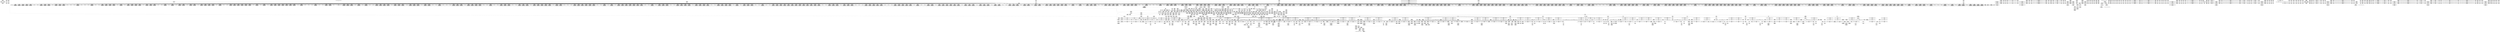 digraph {
	CE0x4e76190 [shape=record,shape=Mrecord,label="{CE0x4e76190|GLOBAL:lockdep_rcu_suspicious|*Constant*|*SummSink*}"]
	CE0x4f40e10 [shape=record,shape=Mrecord,label="{CE0x4f40e10|rcu_read_unlock:bb|*SummSink*}"]
	CE0x4f2a630 [shape=record,shape=Mrecord,label="{CE0x4f2a630|rcu_read_unlock:do.body|*SummSink*}"]
	CE0x4f00000 [shape=record,shape=Mrecord,label="{CE0x4f00000|rcu_read_lock:tmp13|include/linux/rcupdate.h,882}"]
	CE0x4e63b50 [shape=record,shape=Mrecord,label="{CE0x4e63b50|current_has_perm:tmp3|*SummSink*}"]
	CE0x4ee1780 [shape=record,shape=Mrecord,label="{CE0x4ee1780|2472:_%struct.cred*,_:_CRE_6008,6136_|*MultipleSource*|Function::task_sid&Arg::task::|Function::current_has_perm&Arg::tsk::|Function::selinux_task_getscheduler&Arg::p::|security/selinux/hooks.c,208}"]
	CE0x4e79530 [shape=record,shape=Mrecord,label="{CE0x4e79530|current_sid:tmp13|security/selinux/hooks.c,218}"]
	CE0x4ece9e0 [shape=record,shape=Mrecord,label="{CE0x4ece9e0|2472:_%struct.cred*,_:_CRE_2594,2596_|*MultipleSource*|Function::task_sid&Arg::task::|Function::current_has_perm&Arg::tsk::|Function::selinux_task_getscheduler&Arg::p::|security/selinux/hooks.c,208}"]
	CE0x4f49b30 [shape=record,shape=Mrecord,label="{CE0x4f49b30|rcu_read_unlock:tmp20|include/linux/rcupdate.h,933|*SummSink*}"]
	CE0x4eef6c0 [shape=record,shape=Mrecord,label="{CE0x4eef6c0|2472:_%struct.cred*,_:_CRE_6656,6660_|*MultipleSource*|Function::task_sid&Arg::task::|Function::current_has_perm&Arg::tsk::|Function::selinux_task_getscheduler&Arg::p::|security/selinux/hooks.c,208}"]
	CE0x4eb9db0 [shape=record,shape=Mrecord,label="{CE0x4eb9db0|2472:_%struct.cred*,_:_CRE_552,560_|*MultipleSource*|Function::task_sid&Arg::task::|Function::current_has_perm&Arg::tsk::|Function::selinux_task_getscheduler&Arg::p::|security/selinux/hooks.c,208}"]
	CE0x4e60060 [shape=record,shape=Mrecord,label="{CE0x4e60060|current_has_perm:call1|security/selinux/hooks.c,1543|*SummSink*}"]
	CE0x4e3e170 [shape=record,shape=Mrecord,label="{CE0x4e3e170|i64_1|*Constant*}"]
	CE0x4f26cb0 [shape=record,shape=Mrecord,label="{CE0x4f26cb0|__preempt_count_sub:sub|./arch/x86/include/asm/preempt.h,77|*SummSink*}"]
	CE0x4ed6e50 [shape=record,shape=Mrecord,label="{CE0x4ed6e50|2472:_%struct.cred*,_:_CRE_2930,2931_}"]
	CE0x4f0a180 [shape=record,shape=Mrecord,label="{CE0x4f0a180|cred_sid:cred|Function::cred_sid&Arg::cred::|*SummSink*}"]
	CE0x4ee06e0 [shape=record,shape=Mrecord,label="{CE0x4ee06e0|2472:_%struct.cred*,_:_CRE_5952,5960_|*MultipleSource*|Function::task_sid&Arg::task::|Function::current_has_perm&Arg::tsk::|Function::selinux_task_getscheduler&Arg::p::|security/selinux/hooks.c,208}"]
	CE0x4ef7f00 [shape=record,shape=Mrecord,label="{CE0x4ef7f00|i64*_getelementptr_inbounds_(_13_x_i64_,_13_x_i64_*___llvm_gcov_ctr126,_i64_0,_i64_11)|*Constant*|*SummSink*}"]
	CE0x4ed5a20 [shape=record,shape=Mrecord,label="{CE0x4ed5a20|2472:_%struct.cred*,_:_CRE_2913,2914_}"]
	CE0x4e9e100 [shape=record,shape=Mrecord,label="{CE0x4e9e100|rcu_read_lock:tmp1|*SummSink*}"]
	CE0x4e71810 [shape=record,shape=Mrecord,label="{CE0x4e71810|task_sid:tmp2|*SummSink*}"]
	CE0x4e8e2a0 [shape=record,shape=Mrecord,label="{CE0x4e8e2a0|rcu_read_lock:tmp10|include/linux/rcupdate.h,882|*SummSource*}"]
	CE0x4eaf8f0 [shape=record,shape=Mrecord,label="{CE0x4eaf8f0|2472:_%struct.cred*,_:_CRE_96,104_|*MultipleSource*|Function::task_sid&Arg::task::|Function::current_has_perm&Arg::tsk::|Function::selinux_task_getscheduler&Arg::p::|security/selinux/hooks.c,208}"]
	CE0x4e7aab0 [shape=record,shape=Mrecord,label="{CE0x4e7aab0|current_sid:if.end|*SummSink*}"]
	CE0x4ead9d0 [shape=record,shape=Mrecord,label="{CE0x4ead9d0|128:_i8*,_:_CRE_128,136_|*MultipleSource*|Function::cred_sid&Arg::cred::|*LoadInst*|security/selinux/hooks.c,208|security/selinux/hooks.c,196}"]
	CE0x4ef7050 [shape=record,shape=Mrecord,label="{CE0x4ef7050|task_sid:tmp24|security/selinux/hooks.c,208}"]
	CE0x4e69050 [shape=record,shape=Mrecord,label="{CE0x4e69050|_call_void_mcount()_#3}"]
	CE0x4ec8fa0 [shape=record,shape=Mrecord,label="{CE0x4ec8fa0|2472:_%struct.cred*,_:_CRE_2288,2296_|*MultipleSource*|Function::task_sid&Arg::task::|Function::current_has_perm&Arg::tsk::|Function::selinux_task_getscheduler&Arg::p::|security/selinux/hooks.c,208}"]
	CE0x4f28a50 [shape=record,shape=Mrecord,label="{CE0x4f28a50|rcu_read_unlock:tmp13|include/linux/rcupdate.h,933|*SummSource*}"]
	CE0x4efa390 [shape=record,shape=Mrecord,label="{CE0x4efa390|task_sid:tmp21|security/selinux/hooks.c,208|*SummSink*}"]
	CE0x4eae320 [shape=record,shape=Mrecord,label="{CE0x4eae320|get_current:tmp4|./arch/x86/include/asm/current.h,14|*SummSource*}"]
	CE0x4f18700 [shape=record,shape=Mrecord,label="{CE0x4f18700|__preempt_count_sub:tmp5|./arch/x86/include/asm/preempt.h,77|*SummSink*}"]
	CE0x4e65ac0 [shape=record,shape=Mrecord,label="{CE0x4e65ac0|selinux_task_getscheduler:tmp3|*SummSource*}"]
	CE0x4ecb570 [shape=record,shape=Mrecord,label="{CE0x4ecb570|2472:_%struct.cred*,_:_CRE_2416,2424_|*MultipleSource*|Function::task_sid&Arg::task::|Function::current_has_perm&Arg::tsk::|Function::selinux_task_getscheduler&Arg::p::|security/selinux/hooks.c,208}"]
	CE0x4eb4c10 [shape=record,shape=Mrecord,label="{CE0x4eb4c10|i64*_getelementptr_inbounds_(_11_x_i64_,_11_x_i64_*___llvm_gcov_ctr127,_i64_0,_i64_1)|*Constant*|*SummSink*}"]
	CE0x4e5c450 [shape=record,shape=Mrecord,label="{CE0x4e5c450|current_sid:tmp20|security/selinux/hooks.c,218|*SummSink*}"]
	CE0x4e56690 [shape=record,shape=Mrecord,label="{CE0x4e56690|2472:_%struct.cred*,_:_CRE_694,695_}"]
	CE0x4e6f800 [shape=record,shape=Mrecord,label="{CE0x4e6f800|_call_void_lockdep_rcu_suspicious(i8*_getelementptr_inbounds_(_25_x_i8_,_25_x_i8_*_.str3,_i32_0,_i32_0),_i32_218,_i8*_getelementptr_inbounds_(_45_x_i8_,_45_x_i8_*_.str12,_i32_0,_i32_0))_#10,_!dbg_!27727|security/selinux/hooks.c,218|*SummSink*}"]
	CE0x4f13f40 [shape=record,shape=Mrecord,label="{CE0x4f13f40|i64*_getelementptr_inbounds_(_4_x_i64_,_4_x_i64_*___llvm_gcov_ctr129,_i64_0,_i64_3)|*Constant*|*SummSink*}"]
	CE0x4eb7e80 [shape=record,shape=Mrecord,label="{CE0x4eb7e80|i64*_getelementptr_inbounds_(_11_x_i64_,_11_x_i64_*___llvm_gcov_ctr127,_i64_0,_i64_9)|*Constant*|*SummSink*}"]
	CE0x4f984d0 [shape=record,shape=Mrecord,label="{CE0x4f984d0|i64*_getelementptr_inbounds_(_4_x_i64_,_4_x_i64_*___llvm_gcov_ctr134,_i64_0,_i64_0)|*Constant*|*SummSource*}"]
	CE0x4e52300 [shape=record,shape=Mrecord,label="{CE0x4e52300|COLLAPSED:_GCMRE___llvm_gcov_ctr288_internal_global_2_x_i64_zeroinitializer:_elem_0:default:}"]
	CE0x4eba010 [shape=record,shape=Mrecord,label="{CE0x4eba010|2472:_%struct.cred*,_:_CRE_560,568_|*MultipleSource*|Function::task_sid&Arg::task::|Function::current_has_perm&Arg::tsk::|Function::selinux_task_getscheduler&Arg::p::|security/selinux/hooks.c,208}"]
	CE0x4e424e0 [shape=record,shape=Mrecord,label="{CE0x4e424e0|selinux_task_getscheduler:bb|*SummSink*}"]
	CE0x4f4aaa0 [shape=record,shape=Mrecord,label="{CE0x4f4aaa0|rcu_read_unlock:tmp22|include/linux/rcupdate.h,935|*SummSource*}"]
	CE0x4f38aa0 [shape=record,shape=Mrecord,label="{CE0x4f38aa0|_call_void_mcount()_#3|*SummSink*}"]
	CE0x4ed7440 [shape=record,shape=Mrecord,label="{CE0x4ed7440|2472:_%struct.cred*,_:_CRE_2935,2936_}"]
	CE0x4e4cc70 [shape=record,shape=Mrecord,label="{CE0x4e4cc70|i64_1|*Constant*}"]
	CE0x4ed8c00 [shape=record,shape=Mrecord,label="{CE0x4ed8c00|2472:_%struct.cred*,_:_CRE_2955,2956_}"]
	CE0x4e6f0f0 [shape=record,shape=Mrecord,label="{CE0x4e6f0f0|current_sid:tmp1|*SummSource*}"]
	CE0x4f40f10 [shape=record,shape=Mrecord,label="{CE0x4f40f10|_call_void___preempt_count_add(i32_1)_#10,_!dbg_!27711|include/linux/rcupdate.h,239|*SummSource*}"]
	CE0x4e56890 [shape=record,shape=Mrecord,label="{CE0x4e56890|2472:_%struct.cred*,_:_CRE_696,697_}"]
	CE0x4e8b710 [shape=record,shape=Mrecord,label="{CE0x4e8b710|current_sid:cred|security/selinux/hooks.c,218|*SummSource*}"]
	CE0x4eb96c0 [shape=record,shape=Mrecord,label="{CE0x4eb96c0|2472:_%struct.cred*,_:_CRE_528,536_|*MultipleSource*|Function::task_sid&Arg::task::|Function::current_has_perm&Arg::tsk::|Function::selinux_task_getscheduler&Arg::p::|security/selinux/hooks.c,208}"]
	CE0x4ee46d0 [shape=record,shape=Mrecord,label="{CE0x4ee46d0|2472:_%struct.cred*,_:_CRE_6289,6290_}"]
	CE0x4f40b10 [shape=record,shape=Mrecord,label="{CE0x4f40b10|rcu_read_unlock:do.end|*SummSink*}"]
	CE0x4e70690 [shape=record,shape=Mrecord,label="{CE0x4e70690|2472:_%struct.cred*,_:_CRE_168,176_|*MultipleSource*|Function::task_sid&Arg::task::|Function::current_has_perm&Arg::tsk::|Function::selinux_task_getscheduler&Arg::p::|security/selinux/hooks.c,208}"]
	CE0x4eb3050 [shape=record,shape=Mrecord,label="{CE0x4eb3050|task_sid:do.body|*SummSink*}"]
	CE0x4eb4f80 [shape=record,shape=Mrecord,label="{CE0x4eb4f80|rcu_read_lock:tmp2}"]
	CE0x4e911c0 [shape=record,shape=Mrecord,label="{CE0x4e911c0|task_sid:real_cred|security/selinux/hooks.c,208|*SummSource*}"]
	CE0x4ef7a60 [shape=record,shape=Mrecord,label="{CE0x4ef7a60|i64*_getelementptr_inbounds_(_13_x_i64_,_13_x_i64_*___llvm_gcov_ctr126,_i64_0,_i64_11)|*Constant*}"]
	CE0x4f71650 [shape=record,shape=Mrecord,label="{CE0x4f71650|i64*_getelementptr_inbounds_(_4_x_i64_,_4_x_i64_*___llvm_gcov_ctr134,_i64_0,_i64_2)|*Constant*|*SummSink*}"]
	CE0x4e61880 [shape=record,shape=Mrecord,label="{CE0x4e61880|current_has_perm:tmp}"]
	CE0x4f1ebf0 [shape=record,shape=Mrecord,label="{CE0x4f1ebf0|_call_void_mcount()_#3|*SummSink*}"]
	CE0x4eb5150 [shape=record,shape=Mrecord,label="{CE0x4eb5150|%struct.task_struct*_(%struct.task_struct**)*_asm_movq_%gs:$_1:P_,$0_,_r,im,_dirflag_,_fpsr_,_flags_|*SummSource*}"]
	CE0x4ee5740 [shape=record,shape=Mrecord,label="{CE0x4ee5740|2472:_%struct.cred*,_:_CRE_6302,6303_}"]
	CE0x4eca9c0 [shape=record,shape=Mrecord,label="{CE0x4eca9c0|2472:_%struct.cred*,_:_CRE_2376,2384_|*MultipleSource*|Function::task_sid&Arg::task::|Function::current_has_perm&Arg::tsk::|Function::selinux_task_getscheduler&Arg::p::|security/selinux/hooks.c,208}"]
	CE0x4f0efd0 [shape=record,shape=Mrecord,label="{CE0x4f0efd0|__rcu_read_lock:do.body}"]
	CE0x4ef9e70 [shape=record,shape=Mrecord,label="{CE0x4ef9e70|task_sid:tmp20|security/selinux/hooks.c,208|*SummSource*}"]
	CE0x4f36e00 [shape=record,shape=Mrecord,label="{CE0x4f36e00|rcu_read_lock:tmp17|include/linux/rcupdate.h,882|*SummSource*}"]
	CE0x4ea7df0 [shape=record,shape=Mrecord,label="{CE0x4ea7df0|_ret_void,_!dbg_!27717|include/linux/rcupdate.h,419|*SummSink*}"]
	CE0x4eb6910 [shape=record,shape=Mrecord,label="{CE0x4eb6910|cred_sid:sid|security/selinux/hooks.c,197|*SummSource*}"]
	CE0x4e627e0 [shape=record,shape=Mrecord,label="{CE0x4e627e0|current_sid:tobool1|security/selinux/hooks.c,218|*SummSink*}"]
	CE0x4e9f340 [shape=record,shape=Mrecord,label="{CE0x4e9f340|rcu_read_lock:tmp3}"]
	CE0x4f81e20 [shape=record,shape=Mrecord,label="{CE0x4f81e20|__rcu_read_unlock:do.body}"]
	CE0x4ec3330 [shape=record,shape=Mrecord,label="{CE0x4ec3330|2472:_%struct.cred*,_:_CRE_1928,1936_|*MultipleSource*|Function::task_sid&Arg::task::|Function::current_has_perm&Arg::tsk::|Function::selinux_task_getscheduler&Arg::p::|security/selinux/hooks.c,208}"]
	CE0x4e88550 [shape=record,shape=Mrecord,label="{CE0x4e88550|current_sid:tmp17|security/selinux/hooks.c,218|*SummSource*}"]
	CE0x4eda160 [shape=record,shape=Mrecord,label="{CE0x4eda160|2472:_%struct.cred*,_:_CRE_2973,2974_}"]
	CE0x4f17f50 [shape=record,shape=Mrecord,label="{CE0x4f17f50|__preempt_count_sub:val|Function::__preempt_count_sub&Arg::val::}"]
	CE0x4ec8880 [shape=record,shape=Mrecord,label="{CE0x4ec8880|2472:_%struct.cred*,_:_CRE_2264,2272_|*MultipleSource*|Function::task_sid&Arg::task::|Function::current_has_perm&Arg::tsk::|Function::selinux_task_getscheduler&Arg::p::|security/selinux/hooks.c,208}"]
	CE0x4e6dc00 [shape=record,shape=Mrecord,label="{CE0x4e6dc00|current_sid:tmp16|security/selinux/hooks.c,218|*SummSink*}"]
	CE0x4e9c5a0 [shape=record,shape=Mrecord,label="{CE0x4e9c5a0|i32_77|*Constant*|*SummSink*}"]
	CE0x4ef57c0 [shape=record,shape=Mrecord,label="{CE0x4ef57c0|i64_7|*Constant*|*SummSink*}"]
	CE0x4f78ee0 [shape=record,shape=Mrecord,label="{CE0x4f78ee0|__preempt_count_add:tmp1}"]
	CE0x4f47210 [shape=record,shape=Mrecord,label="{CE0x4f47210|__rcu_read_unlock:tmp4|include/linux/rcupdate.h,244|*SummSink*}"]
	CE0x4f4d260 [shape=record,shape=Mrecord,label="{CE0x4f4d260|__rcu_read_unlock:entry|*SummSink*}"]
	CE0x4ef3a50 [shape=record,shape=Mrecord,label="{CE0x4ef3a50|task_sid:tmp10|security/selinux/hooks.c,208|*SummSink*}"]
	CE0x4eaa850 [shape=record,shape=Mrecord,label="{CE0x4eaa850|2472:_%struct.cred*,_:_CRE_76,80_|*MultipleSource*|Function::task_sid&Arg::task::|Function::current_has_perm&Arg::tsk::|Function::selinux_task_getscheduler&Arg::p::|security/selinux/hooks.c,208}"]
	CE0x4f0fff0 [shape=record,shape=Mrecord,label="{CE0x4f0fff0|rcu_lock_acquire:tmp1}"]
	CE0x4ebdfc0 [shape=record,shape=Mrecord,label="{CE0x4ebdfc0|2472:_%struct.cred*,_:_CRE_772,776_|*MultipleSource*|Function::task_sid&Arg::task::|Function::current_has_perm&Arg::tsk::|Function::selinux_task_getscheduler&Arg::p::|security/selinux/hooks.c,208}"]
	CE0x4f71f70 [shape=record,shape=Mrecord,label="{CE0x4f71f70|_call_void_asm_addl_$1,_%gs:$0_,_*m,ri,*m,_dirflag_,_fpsr_,_flags_(i32*___preempt_count,_i32_%sub,_i32*___preempt_count)_#3,_!dbg_!27717,_!srcloc_!27718|./arch/x86/include/asm/preempt.h,77}"]
	CE0x4e69c70 [shape=record,shape=Mrecord,label="{CE0x4e69c70|i64_5|*Constant*}"]
	CE0x4f10d50 [shape=record,shape=Mrecord,label="{CE0x4f10d50|__rcu_read_lock:tmp2}"]
	CE0x4f0ccd0 [shape=record,shape=Mrecord,label="{CE0x4f0ccd0|task_sid:tmp5|security/selinux/hooks.c,208}"]
	CE0x4ec1b40 [shape=record,shape=Mrecord,label="{CE0x4ec1b40|2472:_%struct.cred*,_:_CRE_1848,1856_|*MultipleSource*|Function::task_sid&Arg::task::|Function::current_has_perm&Arg::tsk::|Function::selinux_task_getscheduler&Arg::p::|security/selinux/hooks.c,208}"]
	CE0x4ed8870 [shape=record,shape=Mrecord,label="{CE0x4ed8870|2472:_%struct.cred*,_:_CRE_2952,2953_}"]
	CE0x4ea97f0 [shape=record,shape=Mrecord,label="{CE0x4ea97f0|2472:_%struct.cred*,_:_CRE_64,72_|*MultipleSource*|Function::task_sid&Arg::task::|Function::current_has_perm&Arg::tsk::|Function::selinux_task_getscheduler&Arg::p::|security/selinux/hooks.c,208}"]
	CE0x4f8f810 [shape=record,shape=Mrecord,label="{CE0x4f8f810|__preempt_count_sub:tmp}"]
	CE0x4e4a950 [shape=record,shape=Mrecord,label="{CE0x4e4a950|current_has_perm:call1|security/selinux/hooks.c,1543}"]
	CE0x4e8c500 [shape=record,shape=Mrecord,label="{CE0x4e8c500|current_sid:tmp22|security/selinux/hooks.c,218|*SummSink*}"]
	CE0x4e75fb0 [shape=record,shape=Mrecord,label="{CE0x4e75fb0|2472:_%struct.cred*,_:_CRE_208,216_|*MultipleSource*|Function::task_sid&Arg::task::|Function::current_has_perm&Arg::tsk::|Function::selinux_task_getscheduler&Arg::p::|security/selinux/hooks.c,208}"]
	CE0x4ece780 [shape=record,shape=Mrecord,label="{CE0x4ece780|2472:_%struct.cred*,_:_CRE_2592,2594_|*MultipleSource*|Function::task_sid&Arg::task::|Function::current_has_perm&Arg::tsk::|Function::selinux_task_getscheduler&Arg::p::|security/selinux/hooks.c,208}"]
	CE0x4f116b0 [shape=record,shape=Mrecord,label="{CE0x4f116b0|__preempt_count_add:tmp3|*SummSource*}"]
	CE0x4f33580 [shape=record,shape=Mrecord,label="{CE0x4f33580|__preempt_count_add:tmp3|*SummSink*}"]
	CE0x4e52980 [shape=record,shape=Mrecord,label="{CE0x4e52980|current_sid:tmp2}"]
	CE0x4efb8b0 [shape=record,shape=Mrecord,label="{CE0x4efb8b0|GLOBAL:rcu_lock_acquire|*Constant*}"]
	CE0x4f424f0 [shape=record,shape=Mrecord,label="{CE0x4f424f0|rcu_read_unlock:land.lhs.true2|*SummSink*}"]
	CE0x4e50de0 [shape=record,shape=Mrecord,label="{CE0x4e50de0|current_sid:tmp1|*SummSink*}"]
	CE0x4eead50 [shape=record,shape=Mrecord,label="{CE0x4eead50|2472:_%struct.cred*,_:_CRE_6432,6436_|*MultipleSource*|Function::task_sid&Arg::task::|Function::current_has_perm&Arg::tsk::|Function::selinux_task_getscheduler&Arg::p::|security/selinux/hooks.c,208}"]
	CE0x4e8bc20 [shape=record,shape=Mrecord,label="{CE0x4e8bc20|current_sid:tmp21|security/selinux/hooks.c,218|*SummSource*}"]
	CE0x4ef5a00 [shape=record,shape=Mrecord,label="{CE0x4ef5a00|i64_6|*Constant*}"]
	CE0x4ecc610 [shape=record,shape=Mrecord,label="{CE0x4ecc610|2472:_%struct.cred*,_:_CRE_2512,2520_|*MultipleSource*|Function::task_sid&Arg::task::|Function::current_has_perm&Arg::tsk::|Function::selinux_task_getscheduler&Arg::p::|security/selinux/hooks.c,208}"]
	CE0x4efc860 [shape=record,shape=Mrecord,label="{CE0x4efc860|rcu_read_lock:tmp7|include/linux/rcupdate.h,882|*SummSource*}"]
	CE0x4ee9500 [shape=record,shape=Mrecord,label="{CE0x4ee9500|2472:_%struct.cred*,_:_CRE_6354,6355_}"]
	CE0x4f82310 [shape=record,shape=Mrecord,label="{CE0x4f82310|rcu_lock_acquire:tmp5|include/linux/rcupdate.h,418}"]
	CE0x4f0bce0 [shape=record,shape=Mrecord,label="{CE0x4f0bce0|i64*_getelementptr_inbounds_(_2_x_i64_,_2_x_i64_*___llvm_gcov_ctr98,_i64_0,_i64_0)|*Constant*}"]
	CE0x4f25f90 [shape=record,shape=Mrecord,label="{CE0x4f25f90|__preempt_count_sub:tmp2|*SummSink*}"]
	CE0x4e9dc30 [shape=record,shape=Mrecord,label="{CE0x4e9dc30|task_sid:tmp3|*SummSource*}"]
	CE0x4ef5d20 [shape=record,shape=Mrecord,label="{CE0x4ef5d20|task_sid:tmp15|security/selinux/hooks.c,208}"]
	CE0x4ea2760 [shape=record,shape=Mrecord,label="{CE0x4ea2760|rcu_read_unlock:tmp7|include/linux/rcupdate.h,933|*SummSink*}"]
	CE0x4f846a0 [shape=record,shape=Mrecord,label="{CE0x4f846a0|GLOBAL:lock_acquire|*Constant*|*SummSource*}"]
	CE0x4eda290 [shape=record,shape=Mrecord,label="{CE0x4eda290|2472:_%struct.cred*,_:_CRE_2974,2975_}"]
	CE0x4e49c90 [shape=record,shape=Mrecord,label="{CE0x4e49c90|selinux_task_getscheduler:tmp2}"]
	CE0x4e5d360 [shape=record,shape=Mrecord,label="{CE0x4e5d360|GLOBAL:current_sid.__warned|Global_var:current_sid.__warned|*SummSource*}"]
	CE0x4ea2a00 [shape=record,shape=Mrecord,label="{CE0x4ea2a00|_call_void_rcu_lock_acquire(%struct.lockdep_map*_rcu_lock_map)_#10,_!dbg_!27711|include/linux/rcupdate.h,881|*SummSink*}"]
	CE0x4e78fc0 [shape=record,shape=Mrecord,label="{CE0x4e78fc0|2472:_%struct.cred*,_:_CRE_216,224_|*MultipleSource*|Function::task_sid&Arg::task::|Function::current_has_perm&Arg::tsk::|Function::selinux_task_getscheduler&Arg::p::|security/selinux/hooks.c,208}"]
	CE0x4eab9d0 [shape=record,shape=Mrecord,label="{CE0x4eab9d0|i64*_getelementptr_inbounds_(_2_x_i64_,_2_x_i64_*___llvm_gcov_ctr131,_i64_0,_i64_1)|*Constant*}"]
	CE0x4eebff0 [shape=record,shape=Mrecord,label="{CE0x4eebff0|2472:_%struct.cred*,_:_CRE_6480,6484_|*MultipleSource*|Function::task_sid&Arg::task::|Function::current_has_perm&Arg::tsk::|Function::selinux_task_getscheduler&Arg::p::|security/selinux/hooks.c,208}"]
	CE0x4e6cf60 [shape=record,shape=Mrecord,label="{CE0x4e6cf60|__preempt_count_add:entry|*SummSink*}"]
	CE0x4edd990 [shape=record,shape=Mrecord,label="{CE0x4edd990|2472:_%struct.cred*,_:_CRE_3140,3144_|*MultipleSource*|Function::task_sid&Arg::task::|Function::current_has_perm&Arg::tsk::|Function::selinux_task_getscheduler&Arg::p::|security/selinux/hooks.c,208}"]
	CE0x4ee67e0 [shape=record,shape=Mrecord,label="{CE0x4ee67e0|2472:_%struct.cred*,_:_CRE_6316,6317_}"]
	CE0x4ea1640 [shape=record,shape=Mrecord,label="{CE0x4ea1640|rcu_lock_acquire:tmp4|include/linux/rcupdate.h,418}"]
	CE0x4eca500 [shape=record,shape=Mrecord,label="{CE0x4eca500|2472:_%struct.cred*,_:_CRE_2360,2368_|*MultipleSource*|Function::task_sid&Arg::task::|Function::current_has_perm&Arg::tsk::|Function::selinux_task_getscheduler&Arg::p::|security/selinux/hooks.c,208}"]
	CE0x4e45440 [shape=record,shape=Mrecord,label="{CE0x4e45440|i8*_getelementptr_inbounds_(_45_x_i8_,_45_x_i8_*_.str12,_i32_0,_i32_0)|*Constant*|*SummSource*}"]
	CE0x4eb8b70 [shape=record,shape=Mrecord,label="{CE0x4eb8b70|rcu_read_lock:tmp21|include/linux/rcupdate.h,884}"]
	CE0x4f3c9e0 [shape=record,shape=Mrecord,label="{CE0x4f3c9e0|rcu_read_unlock:tmp4|include/linux/rcupdate.h,933}"]
	CE0x4f38510 [shape=record,shape=Mrecord,label="{CE0x4f38510|0:_i8,_:_GCMR_rcu_read_lock.__warned_internal_global_i8_0,_section_.data.unlikely_,_align_1:_elem_0:default:}"]
	CE0x4f32a30 [shape=record,shape=Mrecord,label="{CE0x4f32a30|_call_void_mcount()_#3|*SummSink*}"]
	CE0x4e72f00 [shape=record,shape=Mrecord,label="{CE0x4e72f00|2472:_%struct.cred*,_:_CRE_184,192_|*MultipleSource*|Function::task_sid&Arg::task::|Function::current_has_perm&Arg::tsk::|Function::selinux_task_getscheduler&Arg::p::|security/selinux/hooks.c,208}"]
	CE0x4e74d80 [shape=record,shape=Mrecord,label="{CE0x4e74d80|COLLAPSED:_GCMRE___llvm_gcov_ctr126_internal_global_13_x_i64_zeroinitializer:_elem_0:default:}"]
	CE0x4f3fa60 [shape=record,shape=Mrecord,label="{CE0x4f3fa60|rcu_lock_release:__here}"]
	CE0x4e65b30 [shape=record,shape=Mrecord,label="{CE0x4e65b30|selinux_task_getscheduler:tmp3|*SummSink*}"]
	CE0x4f0ba70 [shape=record,shape=Mrecord,label="{CE0x4f0ba70|get_current:bb|*SummSink*}"]
	CE0x4f1bcf0 [shape=record,shape=Mrecord,label="{CE0x4f1bcf0|__rcu_read_lock:tmp3}"]
	CE0x4edd270 [shape=record,shape=Mrecord,label="{CE0x4edd270|2472:_%struct.cred*,_:_CRE_3120,3128_|*MultipleSource*|Function::task_sid&Arg::task::|Function::current_has_perm&Arg::tsk::|Function::selinux_task_getscheduler&Arg::p::|security/selinux/hooks.c,208}"]
	CE0x4e4c830 [shape=record,shape=Mrecord,label="{CE0x4e4c830|GLOBAL:rcu_lock_map|Global_var:rcu_lock_map|*SummSource*}"]
	CE0x4ed77d0 [shape=record,shape=Mrecord,label="{CE0x4ed77d0|2472:_%struct.cred*,_:_CRE_2938,2939_}"]
	CE0x4ef3d40 [shape=record,shape=Mrecord,label="{CE0x4ef3d40|task_sid:tmp12|security/selinux/hooks.c,208}"]
	CE0x4e91ef0 [shape=record,shape=Mrecord,label="{CE0x4e91ef0|i32_22|*Constant*|*SummSource*}"]
	CE0x4ee79b0 [shape=record,shape=Mrecord,label="{CE0x4ee79b0|2472:_%struct.cred*,_:_CRE_6331,6332_}"]
	CE0x4e624f0 [shape=record,shape=Mrecord,label="{CE0x4e624f0|current_sid:tmp8|security/selinux/hooks.c,218|*SummSink*}"]
	CE0x4e4b3d0 [shape=record,shape=Mrecord,label="{CE0x4e4b3d0|task_sid:task|Function::task_sid&Arg::task::|*SummSource*}"]
	CE0x4ed8ad0 [shape=record,shape=Mrecord,label="{CE0x4ed8ad0|2472:_%struct.cred*,_:_CRE_2954,2955_}"]
	CE0x4ef0730 [shape=record,shape=Mrecord,label="{CE0x4ef0730|2472:_%struct.cred*,_:_CRE_10536,10544_|*MultipleSource*|Function::task_sid&Arg::task::|Function::current_has_perm&Arg::tsk::|Function::selinux_task_getscheduler&Arg::p::|security/selinux/hooks.c,208}"]
	CE0x4ef58f0 [shape=record,shape=Mrecord,label="{CE0x4ef58f0|task_sid:tmp14|security/selinux/hooks.c,208|*SummSink*}"]
	CE0x4f4c380 [shape=record,shape=Mrecord,label="{CE0x4f4c380|GLOBAL:__rcu_read_unlock|*Constant*}"]
	CE0x4e5ecb0 [shape=record,shape=Mrecord,label="{CE0x4e5ecb0|selinux_task_getscheduler:call|security/selinux/hooks.c,3647|*SummSource*}"]
	CE0x4ee7160 [shape=record,shape=Mrecord,label="{CE0x4ee7160|2472:_%struct.cred*,_:_CRE_6324,6325_}"]
	CE0x4f0c7b0 [shape=record,shape=Mrecord,label="{CE0x4f0c7b0|task_sid:call|security/selinux/hooks.c,208|*SummSink*}"]
	CE0x4e53cc0 [shape=record,shape=Mrecord,label="{CE0x4e53cc0|current_sid:tmp6|security/selinux/hooks.c,218|*SummSink*}"]
	CE0x4f36200 [shape=record,shape=Mrecord,label="{CE0x4f36200|i32_883|*Constant*|*SummSource*}"]
	CE0x4e4cd50 [shape=record,shape=Mrecord,label="{CE0x4e4cd50|current_has_perm:tmp1|*SummSource*}"]
	CE0x4e53790 [shape=record,shape=Mrecord,label="{CE0x4e53790|i32_0|*Constant*|*SummSource*}"]
	CE0x4ee8f10 [shape=record,shape=Mrecord,label="{CE0x4ee8f10|2472:_%struct.cred*,_:_CRE_6349,6350_}"]
	"CONST[source:0(mediator),value:2(dynamic)][purpose:{subject}][SnkIdx:0]"
	CE0x4ef52d0 [shape=record,shape=Mrecord,label="{CE0x4ef52d0|task_sid:tobool4|security/selinux/hooks.c,208|*SummSink*}"]
	CE0x4e614b0 [shape=record,shape=Mrecord,label="{CE0x4e614b0|i32_0|*Constant*}"]
	CE0x4ed6140 [shape=record,shape=Mrecord,label="{CE0x4ed6140|2472:_%struct.cred*,_:_CRE_2919,2920_}"]
	CE0x4ee2850 [shape=record,shape=Mrecord,label="{CE0x4ee2850|2472:_%struct.cred*,_:_CRE_6192,6196_|*MultipleSource*|Function::task_sid&Arg::task::|Function::current_has_perm&Arg::tsk::|Function::selinux_task_getscheduler&Arg::p::|security/selinux/hooks.c,208}"]
	CE0x4ed5b50 [shape=record,shape=Mrecord,label="{CE0x4ed5b50|2472:_%struct.cred*,_:_CRE_2914,2915_}"]
	CE0x4e9c7e0 [shape=record,shape=Mrecord,label="{CE0x4e9c7e0|rcu_read_lock:tmp1}"]
	CE0x4e56010 [shape=record,shape=Mrecord,label="{CE0x4e56010|2472:_%struct.cred*,_:_CRE_689,690_}"]
	CE0x4f1eb80 [shape=record,shape=Mrecord,label="{CE0x4f1eb80|_call_void_mcount()_#3|*SummSource*}"]
	CE0x4ebf3e0 [shape=record,shape=Mrecord,label="{CE0x4ebf3e0|task_sid:tmp18|security/selinux/hooks.c,208}"]
	CE0x4f88870 [shape=record,shape=Mrecord,label="{CE0x4f88870|i64*_getelementptr_inbounds_(_4_x_i64_,_4_x_i64_*___llvm_gcov_ctr134,_i64_0,_i64_3)|*Constant*|*SummSource*}"]
	CE0x4ebb570 [shape=record,shape=Mrecord,label="{CE0x4ebb570|2472:_%struct.cred*,_:_CRE_632,640_|*MultipleSource*|Function::task_sid&Arg::task::|Function::current_has_perm&Arg::tsk::|Function::selinux_task_getscheduler&Arg::p::|security/selinux/hooks.c,208}"]
	CE0x4ef3ec0 [shape=record,shape=Mrecord,label="{CE0x4ef3ec0|task_sid:tmp11|security/selinux/hooks.c,208|*SummSink*}"]
	CE0x4f292a0 [shape=record,shape=Mrecord,label="{CE0x4f292a0|__preempt_count_add:entry}"]
	CE0x4f08930 [shape=record,shape=Mrecord,label="{CE0x4f08930|i64*_getelementptr_inbounds_(_13_x_i64_,_13_x_i64_*___llvm_gcov_ctr126,_i64_0,_i64_12)|*Constant*|*SummSink*}"]
	CE0x4ea28d0 [shape=record,shape=Mrecord,label="{CE0x4ea28d0|GLOBAL:rcu_read_unlock.__warned|Global_var:rcu_read_unlock.__warned}"]
	CE0x4f33020 [shape=record,shape=Mrecord,label="{CE0x4f33020|__preempt_count_add:tmp6|./arch/x86/include/asm/preempt.h,73|*SummSink*}"]
	CE0x4e52110 [shape=record,shape=Mrecord,label="{CE0x4e52110|i64_1|*Constant*}"]
	CE0x4ea4f20 [shape=record,shape=Mrecord,label="{CE0x4ea4f20|rcu_read_lock:bb|*SummSink*}"]
	CE0x4ece520 [shape=record,shape=Mrecord,label="{CE0x4ece520|2472:_%struct.cred*,_:_CRE_2584,2592_|*MultipleSource*|Function::task_sid&Arg::task::|Function::current_has_perm&Arg::tsk::|Function::selinux_task_getscheduler&Arg::p::|security/selinux/hooks.c,208}"]
	CE0x4f749d0 [shape=record,shape=Mrecord,label="{CE0x4f749d0|__preempt_count_add:bb}"]
	CE0x4e8e940 [shape=record,shape=Mrecord,label="{CE0x4e8e940|rcu_read_lock:tmp11|include/linux/rcupdate.h,882|*SummSink*}"]
	CE0x4e767e0 [shape=record,shape=Mrecord,label="{CE0x4e767e0|i32_218|*Constant*|*SummSink*}"]
	CE0x4eb5830 [shape=record,shape=Mrecord,label="{CE0x4eb5830|rcu_read_lock:tmp22|include/linux/rcupdate.h,884|*SummSource*}"]
	CE0x4edcb50 [shape=record,shape=Mrecord,label="{CE0x4edcb50|2472:_%struct.cred*,_:_CRE_3108,3112_|*MultipleSource*|Function::task_sid&Arg::task::|Function::current_has_perm&Arg::tsk::|Function::selinux_task_getscheduler&Arg::p::|security/selinux/hooks.c,208}"]
	CE0x4e8b610 [shape=record,shape=Mrecord,label="{CE0x4e8b610|COLLAPSED:_GCMRE_current_task_external_global_%struct.task_struct*:_elem_0::|security/selinux/hooks.c,218}"]
	CE0x4f1ae00 [shape=record,shape=Mrecord,label="{CE0x4f1ae00|i64*_getelementptr_inbounds_(_4_x_i64_,_4_x_i64_*___llvm_gcov_ctr133,_i64_0,_i64_2)|*Constant*|*SummSink*}"]
	CE0x4e57010 [shape=record,shape=Mrecord,label="{CE0x4e57010|avc_has_perm:ssid|Function::avc_has_perm&Arg::ssid::}"]
	CE0x4eff670 [shape=record,shape=Mrecord,label="{CE0x4eff670|i64_6|*Constant*}"]
	CE0x4ea0780 [shape=record,shape=Mrecord,label="{CE0x4ea0780|rcu_read_lock:if.end|*SummSink*}"]
	CE0x4f08d30 [shape=record,shape=Mrecord,label="{CE0x4f08d30|task_sid:tmp27|security/selinux/hooks.c,208|*SummSource*}"]
	CE0x4f1bb30 [shape=record,shape=Mrecord,label="{CE0x4f1bb30|__rcu_read_unlock:tmp3|*SummSink*}"]
	CE0x4ea3ea0 [shape=record,shape=Mrecord,label="{CE0x4ea3ea0|rcu_read_lock:tobool1|include/linux/rcupdate.h,882|*SummSource*}"]
	CE0x4f4da80 [shape=record,shape=Mrecord,label="{CE0x4f4da80|GLOBAL:rcu_lock_release|*Constant*}"]
	CE0x4f7f6b0 [shape=record,shape=Mrecord,label="{CE0x4f7f6b0|GLOBAL:lock_release|*Constant*}"]
	CE0x4e50a20 [shape=record,shape=Mrecord,label="{CE0x4e50a20|current_has_perm:perms|Function::current_has_perm&Arg::perms::}"]
	CE0x4e4ac80 [shape=record,shape=Mrecord,label="{CE0x4e4ac80|GLOBAL:task_sid|*Constant*|*SummSink*}"]
	CE0x4ef8160 [shape=record,shape=Mrecord,label="{CE0x4ef8160|task_sid:tmp26|security/selinux/hooks.c,208}"]
	CE0x4e442d0 [shape=record,shape=Mrecord,label="{CE0x4e442d0|current_sid:bb|*SummSink*}"]
	CE0x4ec8d40 [shape=record,shape=Mrecord,label="{CE0x4ec8d40|2472:_%struct.cred*,_:_CRE_2280,2288_|*MultipleSource*|Function::task_sid&Arg::task::|Function::current_has_perm&Arg::tsk::|Function::selinux_task_getscheduler&Arg::p::|security/selinux/hooks.c,208}"]
	CE0x4f273a0 [shape=record,shape=Mrecord,label="{CE0x4f273a0|__rcu_read_lock:tmp4|include/linux/rcupdate.h,239}"]
	CE0x4f32930 [shape=record,shape=Mrecord,label="{CE0x4f32930|_call_void_mcount()_#3|*SummSource*}"]
	CE0x4e71300 [shape=record,shape=Mrecord,label="{CE0x4e71300|rcu_read_lock:land.lhs.true2|*SummSink*}"]
	CE0x4f1d360 [shape=record,shape=Mrecord,label="{CE0x4f1d360|__preempt_count_add:tmp2|*SummSource*}"]
	CE0x4e8e3d0 [shape=record,shape=Mrecord,label="{CE0x4e8e3d0|rcu_read_lock:tmp10|include/linux/rcupdate.h,882|*SummSink*}"]
	CE0x4f00310 [shape=record,shape=Mrecord,label="{CE0x4f00310|rcu_read_lock:tmp13|include/linux/rcupdate.h,882|*SummSink*}"]
	CE0x4f09bb0 [shape=record,shape=Mrecord,label="{CE0x4f09bb0|cred_sid:entry}"]
	CE0x4ebf8a0 [shape=record,shape=Mrecord,label="{CE0x4ebf8a0|task_sid:tmp18|security/selinux/hooks.c,208|*SummSource*}"]
	CE0x4ee5610 [shape=record,shape=Mrecord,label="{CE0x4ee5610|2472:_%struct.cred*,_:_CRE_6301,6302_}"]
	CE0x4ef5c20 [shape=record,shape=Mrecord,label="{CE0x4ef5c20|task_sid:tmp14|security/selinux/hooks.c,208}"]
	CE0x4ec6250 [shape=record,shape=Mrecord,label="{CE0x4ec6250|2472:_%struct.cred*,_:_CRE_2076,2080_|*MultipleSource*|Function::task_sid&Arg::task::|Function::current_has_perm&Arg::tsk::|Function::selinux_task_getscheduler&Arg::p::|security/selinux/hooks.c,208}"]
	CE0x4e5e720 [shape=record,shape=Mrecord,label="{CE0x4e5e720|current_sid:tmp11|security/selinux/hooks.c,218|*SummSink*}"]
	CE0x4e6e080 [shape=record,shape=Mrecord,label="{CE0x4e6e080|i8_1|*Constant*|*SummSink*}"]
	CE0x4f34290 [shape=record,shape=Mrecord,label="{CE0x4f34290|rcu_read_lock:tmp16|include/linux/rcupdate.h,882|*SummSink*}"]
	CE0x4f2c8a0 [shape=record,shape=Mrecord,label="{CE0x4f2c8a0|rcu_read_unlock:tmp16|include/linux/rcupdate.h,933|*SummSink*}"]
	CE0x4ecd620 [shape=record,shape=Mrecord,label="{CE0x4ecd620|2472:_%struct.cred*,_:_CRE_2530,2531_}"]
	CE0x4e6f3f0 [shape=record,shape=Mrecord,label="{CE0x4e6f3f0|task_sid:tmp|*SummSink*}"]
	CE0x4f448f0 [shape=record,shape=Mrecord,label="{CE0x4f448f0|rcu_lock_acquire:tmp}"]
	CE0x4e9ed80 [shape=record,shape=Mrecord,label="{CE0x4e9ed80|task_sid:if.then|*SummSink*}"]
	CE0x4e67730 [shape=record,shape=Mrecord,label="{CE0x4e67730|i64*_getelementptr_inbounds_(_2_x_i64_,_2_x_i64_*___llvm_gcov_ctr136,_i64_0,_i64_0)|*Constant*|*SummSink*}"]
	CE0x4e8de60 [shape=record,shape=Mrecord,label="{CE0x4e8de60|i32_1|*Constant*|*SummSource*}"]
	CE0x4e61a90 [shape=record,shape=Mrecord,label="{CE0x4e61a90|current_sid:tmp14|security/selinux/hooks.c,218}"]
	CE0x4f4be10 [shape=record,shape=Mrecord,label="{CE0x4f4be10|rcu_lock_release:entry|*SummSource*}"]
	CE0x4f3ba20 [shape=record,shape=Mrecord,label="{CE0x4f3ba20|rcu_read_unlock:call|include/linux/rcupdate.h,933}"]
	CE0x4e9f9d0 [shape=record,shape=Mrecord,label="{CE0x4e9f9d0|cred_sid:tmp3|*SummSource*}"]
	CE0x4e6eca0 [shape=record,shape=Mrecord,label="{CE0x4e6eca0|2472:_%struct.cred*,_:_CRE_32,40_|*MultipleSource*|Function::task_sid&Arg::task::|Function::current_has_perm&Arg::tsk::|Function::selinux_task_getscheduler&Arg::p::|security/selinux/hooks.c,208}"]
	CE0x4ee3d50 [shape=record,shape=Mrecord,label="{CE0x4ee3d50|2472:_%struct.cred*,_:_CRE_6256,6264_|*MultipleSource*|Function::task_sid&Arg::task::|Function::current_has_perm&Arg::tsk::|Function::selinux_task_getscheduler&Arg::p::|security/selinux/hooks.c,208}"]
	CE0x4ee2f70 [shape=record,shape=Mrecord,label="{CE0x4ee2f70|2472:_%struct.cred*,_:_CRE_6208,6216_|*MultipleSource*|Function::task_sid&Arg::task::|Function::current_has_perm&Arg::tsk::|Function::selinux_task_getscheduler&Arg::p::|security/selinux/hooks.c,208}"]
	CE0x4e8ade0 [shape=record,shape=Mrecord,label="{CE0x4e8ade0|2472:_%struct.cred*,_:_CRE_512,520_|*MultipleSource*|Function::task_sid&Arg::task::|Function::current_has_perm&Arg::tsk::|Function::selinux_task_getscheduler&Arg::p::|security/selinux/hooks.c,208}"]
	CE0x4e53060 [shape=record,shape=Mrecord,label="{CE0x4e53060|current_sid:tobool|security/selinux/hooks.c,218|*SummSink*}"]
	CE0x4f0ed50 [shape=record,shape=Mrecord,label="{CE0x4f0ed50|task_sid:tmp9|security/selinux/hooks.c,208|*SummSink*}"]
	CE0x4f08a10 [shape=record,shape=Mrecord,label="{CE0x4f08a10|task_sid:tmp26|security/selinux/hooks.c,208|*SummSink*}"]
	CE0x4e6a6a0 [shape=record,shape=Mrecord,label="{CE0x4e6a6a0|rcu_read_lock:tmp|*SummSource*}"]
	CE0x4f82620 [shape=record,shape=Mrecord,label="{CE0x4f82620|rcu_lock_release:tmp1|*SummSource*}"]
	CE0x4e75140 [shape=record,shape=Mrecord,label="{CE0x4e75140|current_sid:do.end|*SummSource*}"]
	CE0x4f0cfb0 [shape=record,shape=Mrecord,label="{CE0x4f0cfb0|task_sid:tmp5|security/selinux/hooks.c,208|*SummSink*}"]
	CE0x4ef7540 [shape=record,shape=Mrecord,label="{CE0x4ef7540|task_sid:tmp23|security/selinux/hooks.c,208|*SummSink*}"]
	CE0x4e635a0 [shape=record,shape=Mrecord,label="{CE0x4e635a0|current_has_perm:call2|security/selinux/hooks.c,1544|*SummSink*}"]
	CE0x4ed83b0 [shape=record,shape=Mrecord,label="{CE0x4ed83b0|2472:_%struct.cred*,_:_CRE_2948,2949_}"]
	CE0x4f758b0 [shape=record,shape=Mrecord,label="{CE0x4f758b0|__rcu_read_unlock:tmp6|include/linux/rcupdate.h,245|*SummSource*}"]
	CE0x4f86880 [shape=record,shape=Mrecord,label="{CE0x4f86880|__preempt_count_add:do.end}"]
	CE0x4e8a120 [shape=record,shape=Mrecord,label="{CE0x4e8a120|2472:_%struct.cred*,_:_CRE_464,472_|*MultipleSource*|Function::task_sid&Arg::task::|Function::current_has_perm&Arg::tsk::|Function::selinux_task_getscheduler&Arg::p::|security/selinux/hooks.c,208}"]
	CE0x4eba270 [shape=record,shape=Mrecord,label="{CE0x4eba270|2472:_%struct.cred*,_:_CRE_568,576_|*MultipleSource*|Function::task_sid&Arg::task::|Function::current_has_perm&Arg::tsk::|Function::selinux_task_getscheduler&Arg::p::|security/selinux/hooks.c,208}"]
	CE0x4e79610 [shape=record,shape=Mrecord,label="{CE0x4e79610|current_sid:tmp13|security/selinux/hooks.c,218|*SummSink*}"]
	CE0x4ec4f80 [shape=record,shape=Mrecord,label="{CE0x4ec4f80|2472:_%struct.cred*,_:_CRE_2036,2040_|*MultipleSource*|Function::task_sid&Arg::task::|Function::current_has_perm&Arg::tsk::|Function::selinux_task_getscheduler&Arg::p::|security/selinux/hooks.c,208}"]
	CE0x4ee8460 [shape=record,shape=Mrecord,label="{CE0x4ee8460|2472:_%struct.cred*,_:_CRE_6340,6341_}"]
	CE0x4e63310 [shape=record,shape=Mrecord,label="{CE0x4e63310|_ret_i32_%call7,_!dbg_!27749|security/selinux/hooks.c,210|*SummSource*}"]
	CE0x4f114a0 [shape=record,shape=Mrecord,label="{CE0x4f114a0|__preempt_count_add:tmp4|./arch/x86/include/asm/preempt.h,72}"]
	CE0x4e5adc0 [shape=record,shape=Mrecord,label="{CE0x4e5adc0|cred_sid:tmp6|security/selinux/hooks.c,197}"]
	CE0x4e6b640 [shape=record,shape=Mrecord,label="{CE0x4e6b640|_call_void_mcount()_#3|*SummSource*}"]
	CE0x5656830 [shape=record,shape=Mrecord,label="{CE0x5656830|_ret_i32_%call,_!dbg_!27713|security/selinux/hooks.c,3647|*SummSource*}"]
	CE0x4ee5f90 [shape=record,shape=Mrecord,label="{CE0x4ee5f90|2472:_%struct.cred*,_:_CRE_6309,6310_}"]
	CE0x4eb9360 [shape=record,shape=Mrecord,label="{CE0x4eb9360|i64*_getelementptr_inbounds_(_11_x_i64_,_11_x_i64_*___llvm_gcov_ctr127,_i64_0,_i64_10)|*Constant*|*SummSource*}"]
	CE0x4e47f10 [shape=record,shape=Mrecord,label="{CE0x4e47f10|current_sid:tmp15|security/selinux/hooks.c,218}"]
	CE0x4ec5b30 [shape=record,shape=Mrecord,label="{CE0x4ec5b30|2472:_%struct.cred*,_:_CRE_2056,2057_|*MultipleSource*|Function::task_sid&Arg::task::|Function::current_has_perm&Arg::tsk::|Function::selinux_task_getscheduler&Arg::p::|security/selinux/hooks.c,208}"]
	CE0x4ed5690 [shape=record,shape=Mrecord,label="{CE0x4ed5690|2472:_%struct.cred*,_:_CRE_2910,2911_}"]
	CE0x4e48630 [shape=record,shape=Mrecord,label="{CE0x4e48630|avc_has_perm:requested|Function::avc_has_perm&Arg::requested::|*SummSource*}"]
	CE0x4ede570 [shape=record,shape=Mrecord,label="{CE0x4ede570|2472:_%struct.cred*,_:_CRE_3164,3168_|*MultipleSource*|Function::task_sid&Arg::task::|Function::current_has_perm&Arg::tsk::|Function::selinux_task_getscheduler&Arg::p::|security/selinux/hooks.c,208}"]
	CE0x4eff100 [shape=record,shape=Mrecord,label="{CE0x4eff100|rcu_read_lock:call3|include/linux/rcupdate.h,882|*SummSink*}"]
	CE0x4f3ffa0 [shape=record,shape=Mrecord,label="{CE0x4f3ffa0|rcu_read_unlock:tmp10|include/linux/rcupdate.h,933|*SummSink*}"]
	CE0x4ef7e00 [shape=record,shape=Mrecord,label="{CE0x4ef7e00|i64*_getelementptr_inbounds_(_13_x_i64_,_13_x_i64_*___llvm_gcov_ctr126,_i64_0,_i64_11)|*Constant*|*SummSource*}"]
	CE0x4ed6ac0 [shape=record,shape=Mrecord,label="{CE0x4ed6ac0|2472:_%struct.cred*,_:_CRE_2927,2928_}"]
	CE0x4e88d80 [shape=record,shape=Mrecord,label="{CE0x4e88d80|i64_3|*Constant*|*SummSource*}"]
	CE0x4eaea50 [shape=record,shape=Mrecord,label="{CE0x4eaea50|i64*_getelementptr_inbounds_(_13_x_i64_,_13_x_i64_*___llvm_gcov_ctr126,_i64_0,_i64_0)|*Constant*|*SummSink*}"]
	CE0x4ef62d0 [shape=record,shape=Mrecord,label="{CE0x4ef62d0|task_sid:tmp15|security/selinux/hooks.c,208|*SummSource*}"]
	CE0x4ea9b90 [shape=record,shape=Mrecord,label="{CE0x4ea9b90|_call_void_mcount()_#3}"]
	CE0x4ec3590 [shape=record,shape=Mrecord,label="{CE0x4ec3590|2472:_%struct.cred*,_:_CRE_1936,1944_|*MultipleSource*|Function::task_sid&Arg::task::|Function::current_has_perm&Arg::tsk::|Function::selinux_task_getscheduler&Arg::p::|security/selinux/hooks.c,208}"]
	CE0x4ef71f0 [shape=record,shape=Mrecord,label="{CE0x4ef71f0|task_sid:tmp23|security/selinux/hooks.c,208|*SummSource*}"]
	CE0x4e8a9a0 [shape=record,shape=Mrecord,label="{CE0x4e8a9a0|2472:_%struct.cred*,_:_CRE_496,504_|*MultipleSource*|Function::task_sid&Arg::task::|Function::current_has_perm&Arg::tsk::|Function::selinux_task_getscheduler&Arg::p::|security/selinux/hooks.c,208}"]
	CE0x4e70a40 [shape=record,shape=Mrecord,label="{CE0x4e70a40|_call_void_mcount()_#3|*SummSource*}"]
	CE0x4e5f260 [shape=record,shape=Mrecord,label="{CE0x4e5f260|selinux_task_getscheduler:p|Function::selinux_task_getscheduler&Arg::p::|*SummSource*}"]
	CE0x4ee66b0 [shape=record,shape=Mrecord,label="{CE0x4ee66b0|2472:_%struct.cred*,_:_CRE_6315,6316_}"]
	CE0x4f2b7f0 [shape=record,shape=Mrecord,label="{CE0x4f2b7f0|_call_void_asm_sideeffect_,_memory_,_dirflag_,_fpsr_,_flags_()_#3,_!dbg_!27714,_!srcloc_!27715|include/linux/rcupdate.h,239}"]
	CE0x4ea4b00 [shape=record,shape=Mrecord,label="{CE0x4ea4b00|rcu_read_unlock:tmp1}"]
	CE0x4f6e1c0 [shape=record,shape=Mrecord,label="{CE0x4f6e1c0|i64*_getelementptr_inbounds_(_4_x_i64_,_4_x_i64_*___llvm_gcov_ctr135,_i64_0,_i64_3)|*Constant*|*SummSource*}"]
	CE0x4ef67d0 [shape=record,shape=Mrecord,label="{CE0x4ef67d0|task_sid:tmp16|security/selinux/hooks.c,208|*SummSource*}"]
	CE0x4f4bee0 [shape=record,shape=Mrecord,label="{CE0x4f4bee0|rcu_lock_release:entry|*SummSink*}"]
	CE0x4ea68b0 [shape=record,shape=Mrecord,label="{CE0x4ea68b0|cred_sid:tmp6|security/selinux/hooks.c,197|*SummSink*}"]
	CE0x4f21c40 [shape=record,shape=Mrecord,label="{CE0x4f21c40|__preempt_count_sub:tmp4|./arch/x86/include/asm/preempt.h,77}"]
	CE0x4ef2560 [shape=record,shape=Mrecord,label="{CE0x4ef2560|2472:_%struct.cred*,_:_CRE_10616,10624_|*MultipleSource*|Function::task_sid&Arg::task::|Function::current_has_perm&Arg::tsk::|Function::selinux_task_getscheduler&Arg::p::|security/selinux/hooks.c,208}"]
	CE0x4ead5b0 [shape=record,shape=Mrecord,label="{CE0x4ead5b0|i64*_getelementptr_inbounds_(_11_x_i64_,_11_x_i64_*___llvm_gcov_ctr127,_i64_0,_i64_0)|*Constant*|*SummSink*}"]
	CE0x4ed3150 [shape=record,shape=Mrecord,label="{CE0x4ed3150|2472:_%struct.cred*,_:_CRE_2824,2832_|*MultipleSource*|Function::task_sid&Arg::task::|Function::current_has_perm&Arg::tsk::|Function::selinux_task_getscheduler&Arg::p::|security/selinux/hooks.c,208}"]
	CE0x4e9c9d0 [shape=record,shape=Mrecord,label="{CE0x4e9c9d0|rcu_read_lock:tmp1|*SummSource*}"]
	CE0x4e56270 [shape=record,shape=Mrecord,label="{CE0x4e56270|2472:_%struct.cred*,_:_CRE_690,691_}"]
	CE0x4f49820 [shape=record,shape=Mrecord,label="{CE0x4f49820|rcu_read_unlock:tmp20|include/linux/rcupdate.h,933}"]
	CE0x4e5bcc0 [shape=record,shape=Mrecord,label="{CE0x4e5bcc0|rcu_read_lock:tmp5|include/linux/rcupdate.h,882|*SummSource*}"]
	CE0x4edb3f0 [shape=record,shape=Mrecord,label="{CE0x4edb3f0|2472:_%struct.cred*,_:_CRE_3032,3036_|*MultipleSource*|Function::task_sid&Arg::task::|Function::current_has_perm&Arg::tsk::|Function::selinux_task_getscheduler&Arg::p::|security/selinux/hooks.c,208}"]
	CE0x4e44120 [shape=record,shape=Mrecord,label="{CE0x4e44120|task_sid:do.body}"]
	CE0x4ecf820 [shape=record,shape=Mrecord,label="{CE0x4ecf820|2472:_%struct.cred*,_:_CRE_2648,2656_|*MultipleSource*|Function::task_sid&Arg::task::|Function::current_has_perm&Arg::tsk::|Function::selinux_task_getscheduler&Arg::p::|security/selinux/hooks.c,208}"]
	CE0x4f1b4d0 [shape=record,shape=Mrecord,label="{CE0x4f1b4d0|%struct.lockdep_map*_null|*Constant*}"]
	CE0x4f0da40 [shape=record,shape=Mrecord,label="{CE0x4f0da40|task_sid:tmp7|security/selinux/hooks.c,208|*SummSource*}"]
	CE0x4e4e6b0 [shape=record,shape=Mrecord,label="{CE0x4e4e6b0|current_has_perm:tmp2|*SummSource*}"]
	CE0x4edbfd0 [shape=record,shape=Mrecord,label="{CE0x4edbfd0|2472:_%struct.cred*,_:_CRE_3072,3080_|*MultipleSource*|Function::task_sid&Arg::task::|Function::current_has_perm&Arg::tsk::|Function::selinux_task_getscheduler&Arg::p::|security/selinux/hooks.c,208}"]
	CE0x4eee160 [shape=record,shape=Mrecord,label="{CE0x4eee160|2472:_%struct.cred*,_:_CRE_6584,6600_|*MultipleSource*|Function::task_sid&Arg::task::|Function::current_has_perm&Arg::tsk::|Function::selinux_task_getscheduler&Arg::p::|security/selinux/hooks.c,208}"]
	CE0x4ea24e0 [shape=record,shape=Mrecord,label="{CE0x4ea24e0|GLOBAL:rcu_lock_map|Global_var:rcu_lock_map}"]
	CE0x4f2d960 [shape=record,shape=Mrecord,label="{CE0x4f2d960|rcu_read_unlock:tmp15|include/linux/rcupdate.h,933|*SummSource*}"]
	CE0x4f417f0 [shape=record,shape=Mrecord,label="{CE0x4f417f0|rcu_lock_acquire:tmp2}"]
	CE0x4ebc9d0 [shape=record,shape=Mrecord,label="{CE0x4ebc9d0|2472:_%struct.cred*,_:_CRE_700,701_}"]
	CE0x4e573c0 [shape=record,shape=Mrecord,label="{CE0x4e573c0|avc_has_perm:ssid|Function::avc_has_perm&Arg::ssid::|*SummSink*}"]
	CE0x4e531e0 [shape=record,shape=Mrecord,label="{CE0x4e531e0|current_sid:tmp4|security/selinux/hooks.c,218|*SummSource*}"]
	CE0x4e67140 [shape=record,shape=Mrecord,label="{CE0x4e67140|get_current:entry|*SummSource*}"]
	CE0x4ee33d0 [shape=record,shape=Mrecord,label="{CE0x4ee33d0|2472:_%struct.cred*,_:_CRE_6224,6232_|*MultipleSource*|Function::task_sid&Arg::task::|Function::current_has_perm&Arg::tsk::|Function::selinux_task_getscheduler&Arg::p::|security/selinux/hooks.c,208}"]
	CE0x4e61350 [shape=record,shape=Mrecord,label="{CE0x4e61350|current_sid:call|security/selinux/hooks.c,218|*SummSource*}"]
	CE0x4ed8150 [shape=record,shape=Mrecord,label="{CE0x4ed8150|2472:_%struct.cred*,_:_CRE_2946,2947_}"]
	CE0x4f25eb0 [shape=record,shape=Mrecord,label="{CE0x4f25eb0|__preempt_count_sub:tmp2}"]
	CE0x4f7f290 [shape=record,shape=Mrecord,label="{CE0x4f7f290|_call_void_lock_release(%struct.lockdep_map*_%map,_i32_1,_i64_ptrtoint_(i8*_blockaddress(_rcu_lock_release,_%__here)_to_i64))_#10,_!dbg_!27716|include/linux/rcupdate.h,423|*SummSink*}"]
	CE0x4ee6a40 [shape=record,shape=Mrecord,label="{CE0x4ee6a40|2472:_%struct.cred*,_:_CRE_6318,6319_}"]
	CE0x4e6d070 [shape=record,shape=Mrecord,label="{CE0x4e6d070|i32_1|*Constant*}"]
	CE0x4f44040 [shape=record,shape=Mrecord,label="{CE0x4f44040|__rcu_read_lock:tmp5|include/linux/rcupdate.h,239|*SummSink*}"]
	CE0x4ede7d0 [shape=record,shape=Mrecord,label="{CE0x4ede7d0|2472:_%struct.cred*,_:_CRE_3168,5856_|*MultipleSource*|Function::task_sid&Arg::task::|Function::current_has_perm&Arg::tsk::|Function::selinux_task_getscheduler&Arg::p::|security/selinux/hooks.c,208}"]
	CE0x4e79bf0 [shape=record,shape=Mrecord,label="{CE0x4e79bf0|2472:_%struct.cred*,_:_CRE_352,360_|*MultipleSource*|Function::task_sid&Arg::task::|Function::current_has_perm&Arg::tsk::|Function::selinux_task_getscheduler&Arg::p::|security/selinux/hooks.c,208}"]
	CE0x4edfad0 [shape=record,shape=Mrecord,label="{CE0x4edfad0|2472:_%struct.cred*,_:_CRE_5912,5920_|*MultipleSource*|Function::task_sid&Arg::task::|Function::current_has_perm&Arg::tsk::|Function::selinux_task_getscheduler&Arg::p::|security/selinux/hooks.c,208}"]
	CE0x4ed0db0 [shape=record,shape=Mrecord,label="{CE0x4ed0db0|2472:_%struct.cred*,_:_CRE_2712,2720_|*MultipleSource*|Function::task_sid&Arg::task::|Function::current_has_perm&Arg::tsk::|Function::selinux_task_getscheduler&Arg::p::|security/selinux/hooks.c,208}"]
	CE0x4f4ba10 [shape=record,shape=Mrecord,label="{CE0x4f4ba10|GLOBAL:rcu_lock_release|*Constant*|*SummSink*}"]
	CE0x4e6ca30 [shape=record,shape=Mrecord,label="{CE0x4e6ca30|GLOBAL:__rcu_read_lock|*Constant*|*SummSink*}"]
	CE0x4f28cf0 [shape=record,shape=Mrecord,label="{CE0x4f28cf0|rcu_read_unlock:tmp14|include/linux/rcupdate.h,933}"]
	CE0x4e4fc60 [shape=record,shape=Mrecord,label="{CE0x4e4fc60|selinux_task_getscheduler:tmp3}"]
	CE0x4ec6e30 [shape=record,shape=Mrecord,label="{CE0x4ec6e30|2472:_%struct.cred*,_:_CRE_2112,2120_|*MultipleSource*|Function::task_sid&Arg::task::|Function::current_has_perm&Arg::tsk::|Function::selinux_task_getscheduler&Arg::p::|security/selinux/hooks.c,208}"]
	CE0x4ea04d0 [shape=record,shape=Mrecord,label="{CE0x4ea04d0|rcu_read_lock:do.end|*SummSink*}"]
	CE0x4ed3a70 [shape=record,shape=Mrecord,label="{CE0x4ed3a70|2472:_%struct.cred*,_:_CRE_2856,2864_|*MultipleSource*|Function::task_sid&Arg::task::|Function::current_has_perm&Arg::tsk::|Function::selinux_task_getscheduler&Arg::p::|security/selinux/hooks.c,208}"]
	CE0x4e47f80 [shape=record,shape=Mrecord,label="{CE0x4e47f80|current_sid:tmp15|security/selinux/hooks.c,218|*SummSource*}"]
	CE0x4ebee50 [shape=record,shape=Mrecord,label="{CE0x4ebee50|i64*_getelementptr_inbounds_(_13_x_i64_,_13_x_i64_*___llvm_gcov_ctr126,_i64_0,_i64_8)|*Constant*|*SummSource*}"]
	CE0x4f6eee0 [shape=record,shape=Mrecord,label="{CE0x4f6eee0|rcu_lock_release:tmp7}"]
	CE0x4e9e980 [shape=record,shape=Mrecord,label="{CE0x4e9e980|cred_sid:tmp2|*SummSink*}"]
	CE0x4e693c0 [shape=record,shape=Mrecord,label="{CE0x4e693c0|i64_1|*Constant*|*SummSource*}"]
	CE0x4f09e10 [shape=record,shape=Mrecord,label="{CE0x4f09e10|cred_sid:entry|*SummSink*}"]
	CE0x4ea2d70 [shape=record,shape=Mrecord,label="{CE0x4ea2d70|_call_void_rcu_lock_acquire(%struct.lockdep_map*_rcu_lock_map)_#10,_!dbg_!27711|include/linux/rcupdate.h,881|*SummSource*}"]
	CE0x4ed89a0 [shape=record,shape=Mrecord,label="{CE0x4ed89a0|2472:_%struct.cred*,_:_CRE_2953,2954_}"]
	CE0x4e88a90 [shape=record,shape=Mrecord,label="{CE0x4e88a90|current_sid:tmp18|security/selinux/hooks.c,218|*SummSink*}"]
	CE0x4ebd0f0 [shape=record,shape=Mrecord,label="{CE0x4ebd0f0|2472:_%struct.cred*,_:_CRE_720,728_|*MultipleSource*|Function::task_sid&Arg::task::|Function::current_has_perm&Arg::tsk::|Function::selinux_task_getscheduler&Arg::p::|security/selinux/hooks.c,208}"]
	CE0x4e74df0 [shape=record,shape=Mrecord,label="{CE0x4e74df0|task_sid:tmp|*SummSource*}"]
	CE0x4eafcc0 [shape=record,shape=Mrecord,label="{CE0x4eafcc0|get_current:tmp3|*SummSource*}"]
	CE0x4f40d20 [shape=record,shape=Mrecord,label="{CE0x4f40d20|rcu_read_unlock:bb|*SummSource*}"]
	CE0x4ee74f0 [shape=record,shape=Mrecord,label="{CE0x4ee74f0|2472:_%struct.cred*,_:_CRE_6327,6328_}"]
	CE0x4e3e830 [shape=record,shape=Mrecord,label="{CE0x4e3e830|i64_4|*Constant*|*SummSink*}"]
	CE0x4f744b0 [shape=record,shape=Mrecord,label="{CE0x4f744b0|i64*_getelementptr_inbounds_(_4_x_i64_,_4_x_i64_*___llvm_gcov_ctr135,_i64_0,_i64_3)|*Constant*}"]
	CE0x4e618f0 [shape=record,shape=Mrecord,label="{CE0x4e618f0|COLLAPSED:_GCMRE___llvm_gcov_ctr136_internal_global_2_x_i64_zeroinitializer:_elem_0:default:}"]
	CE0x4eee850 [shape=record,shape=Mrecord,label="{CE0x4eee850|2472:_%struct.cred*,_:_CRE_6616,6624_|*MultipleSource*|Function::task_sid&Arg::task::|Function::current_has_perm&Arg::tsk::|Function::selinux_task_getscheduler&Arg::p::|security/selinux/hooks.c,208}"]
	CE0x4e49a50 [shape=record,shape=Mrecord,label="{CE0x4e49a50|current_has_perm:tmp1|*SummSink*}"]
	CE0x4f7ee60 [shape=record,shape=Mrecord,label="{CE0x4f7ee60|__rcu_read_unlock:tmp1|*SummSource*}"]
	CE0x4ee7880 [shape=record,shape=Mrecord,label="{CE0x4ee7880|2472:_%struct.cred*,_:_CRE_6330,6331_}"]
	CE0x4e4e010 [shape=record,shape=Mrecord,label="{CE0x4e4e010|current_sid:tmp9|security/selinux/hooks.c,218|*SummSink*}"]
	CE0x4ec7320 [shape=record,shape=Mrecord,label="{CE0x4ec7320|2472:_%struct.cred*,_:_CRE_2128,2136_|*MultipleSource*|Function::task_sid&Arg::task::|Function::current_has_perm&Arg::tsk::|Function::selinux_task_getscheduler&Arg::p::|security/selinux/hooks.c,208}"]
	CE0x4f3f060 [shape=record,shape=Mrecord,label="{CE0x4f3f060|rcu_lock_acquire:tmp6|*SummSink*}"]
	CE0x4f11510 [shape=record,shape=Mrecord,label="{CE0x4f11510|__preempt_count_add:tmp4|./arch/x86/include/asm/preempt.h,72|*SummSource*}"]
	CE0x4e8b5a0 [shape=record,shape=Mrecord,label="{CE0x4e8b5a0|current_sid:cred|security/selinux/hooks.c,218}"]
	CE0x4ea1c70 [shape=record,shape=Mrecord,label="{CE0x4ea1c70|__preempt_count_sub:entry|*SummSource*}"]
	CE0x4eb3ab0 [shape=record,shape=Mrecord,label="{CE0x4eb3ab0|2472:_%struct.cred*,_:_CRE_264,272_|*MultipleSource*|Function::task_sid&Arg::task::|Function::current_has_perm&Arg::tsk::|Function::selinux_task_getscheduler&Arg::p::|security/selinux/hooks.c,208}"]
	CE0x4e9ce10 [shape=record,shape=Mrecord,label="{CE0x4e9ce10|2472:_%struct.cred*,_:_CRE_384,392_|*MultipleSource*|Function::task_sid&Arg::task::|Function::current_has_perm&Arg::tsk::|Function::selinux_task_getscheduler&Arg::p::|security/selinux/hooks.c,208}"]
	CE0x4f10a90 [shape=record,shape=Mrecord,label="{CE0x4f10a90|i32_0|*Constant*}"]
	CE0x4f2d4e0 [shape=record,shape=Mrecord,label="{CE0x4f2d4e0|rcu_read_unlock:tmp14|include/linux/rcupdate.h,933|*SummSink*}"]
	CE0x4e8d460 [shape=record,shape=Mrecord,label="{CE0x4e8d460|_call_void_mcount()_#3}"]
	CE0x4ef0270 [shape=record,shape=Mrecord,label="{CE0x4ef0270|2472:_%struct.cred*,_:_CRE_6688,10528_|*MultipleSource*|Function::task_sid&Arg::task::|Function::current_has_perm&Arg::tsk::|Function::selinux_task_getscheduler&Arg::p::|security/selinux/hooks.c,208}"]
	CE0x4eacb70 [shape=record,shape=Mrecord,label="{CE0x4eacb70|GLOBAL:rcu_read_lock.__warned|Global_var:rcu_read_lock.__warned|*SummSource*}"]
	CE0x4e9e280 [shape=record,shape=Mrecord,label="{CE0x4e9e280|i64*_getelementptr_inbounds_(_11_x_i64_,_11_x_i64_*___llvm_gcov_ctr127,_i64_0,_i64_1)|*Constant*|*SummSource*}"]
	CE0x4edf150 [shape=record,shape=Mrecord,label="{CE0x4edf150|2472:_%struct.cred*,_:_CRE_5880,5888_|*MultipleSource*|Function::task_sid&Arg::task::|Function::current_has_perm&Arg::tsk::|Function::selinux_task_getscheduler&Arg::p::|security/selinux/hooks.c,208}"]
	CE0x4f33460 [shape=record,shape=Mrecord,label="{CE0x4f33460|COLLAPSED:_GCMRE___llvm_gcov_ctr129_internal_global_4_x_i64_zeroinitializer:_elem_0:default:}"]
	CE0x4edf3b0 [shape=record,shape=Mrecord,label="{CE0x4edf3b0|2472:_%struct.cred*,_:_CRE_5888,5896_|*MultipleSource*|Function::task_sid&Arg::task::|Function::current_has_perm&Arg::tsk::|Function::selinux_task_getscheduler&Arg::p::|security/selinux/hooks.c,208}"]
	CE0x4e5e9c0 [shape=record,shape=Mrecord,label="{CE0x4e5e9c0|current_sid:tmp12|security/selinux/hooks.c,218|*SummSource*}"]
	CE0x4f27f00 [shape=record,shape=Mrecord,label="{CE0x4f27f00|rcu_read_unlock:if.then}"]
	CE0x4eee5f0 [shape=record,shape=Mrecord,label="{CE0x4eee5f0|2472:_%struct.cred*,_:_CRE_6608,6616_|*MultipleSource*|Function::task_sid&Arg::task::|Function::current_has_perm&Arg::tsk::|Function::selinux_task_getscheduler&Arg::p::|security/selinux/hooks.c,208}"]
	CE0x4ed6bf0 [shape=record,shape=Mrecord,label="{CE0x4ed6bf0|2472:_%struct.cred*,_:_CRE_2928,2929_}"]
	CE0x4f1dc00 [shape=record,shape=Mrecord,label="{CE0x4f1dc00|__rcu_read_unlock:tmp7|include/linux/rcupdate.h,245|*SummSource*}"]
	CE0x4f461a0 [shape=record,shape=Mrecord,label="{CE0x4f461a0|rcu_read_unlock:tmp17|include/linux/rcupdate.h,933}"]
	CE0x4ef0010 [shape=record,shape=Mrecord,label="{CE0x4ef0010|2472:_%struct.cred*,_:_CRE_6680,6684_|*MultipleSource*|Function::task_sid&Arg::task::|Function::current_has_perm&Arg::tsk::|Function::selinux_task_getscheduler&Arg::p::|security/selinux/hooks.c,208}"]
	CE0x4ed6f80 [shape=record,shape=Mrecord,label="{CE0x4ed6f80|2472:_%struct.cred*,_:_CRE_2931,2932_}"]
	CE0x4f0f820 [shape=record,shape=Mrecord,label="{CE0x4f0f820|rcu_lock_acquire:tmp5|include/linux/rcupdate.h,418|*SummSink*}"]
	CE0x4ee9af0 [shape=record,shape=Mrecord,label="{CE0x4ee9af0|2472:_%struct.cred*,_:_CRE_6359,6360_}"]
	CE0x4ee7c10 [shape=record,shape=Mrecord,label="{CE0x4ee7c10|2472:_%struct.cred*,_:_CRE_6333,6334_}"]
	CE0x4e60890 [shape=record,shape=Mrecord,label="{CE0x4e60890|_ret_i32_%call,_!dbg_!27713|security/selinux/hooks.c,3647|*SummSink*}"]
	CE0x4e657a0 [shape=record,shape=Mrecord,label="{CE0x4e657a0|current_sid:call|security/selinux/hooks.c,218}"]
	CE0x4f25f20 [shape=record,shape=Mrecord,label="{CE0x4f25f20|__preempt_count_sub:tmp2|*SummSource*}"]
	CE0x4ea2200 [shape=record,shape=Mrecord,label="{CE0x4ea2200|GLOBAL:rcu_lock_acquire|*Constant*|*SummSource*}"]
	CE0x4e8f760 [shape=record,shape=Mrecord,label="{CE0x4e8f760|current_sid:tmp24|security/selinux/hooks.c,220|*SummSource*}"]
	CE0x4eb3230 [shape=record,shape=Mrecord,label="{CE0x4eb3230|task_sid:bb|*SummSource*}"]
	CE0x4f98060 [shape=record,shape=Mrecord,label="{CE0x4f98060|__rcu_read_unlock:do.end|*SummSink*}"]
	CE0x4f78320 [shape=record,shape=Mrecord,label="{CE0x4f78320|__preempt_count_sub:tmp7|./arch/x86/include/asm/preempt.h,78|*SummSource*}"]
	CE0x4f42600 [shape=record,shape=Mrecord,label="{CE0x4f42600|i64*_getelementptr_inbounds_(_11_x_i64_,_11_x_i64_*___llvm_gcov_ctr132,_i64_0,_i64_0)|*Constant*}"]
	CE0x4ec5440 [shape=record,shape=Mrecord,label="{CE0x4ec5440|2472:_%struct.cred*,_:_CRE_2044,2048_|*MultipleSource*|Function::task_sid&Arg::task::|Function::current_has_perm&Arg::tsk::|Function::selinux_task_getscheduler&Arg::p::|security/selinux/hooks.c,208}"]
	CE0x4e651c0 [shape=record,shape=Mrecord,label="{CE0x4e651c0|i64_0|*Constant*|*SummSource*}"]
	CE0x4f78f50 [shape=record,shape=Mrecord,label="{CE0x4f78f50|__preempt_count_add:tmp1|*SummSource*}"]
	CE0x4f1b620 [shape=record,shape=Mrecord,label="{CE0x4f1b620|_call_void_mcount()_#3|*SummSource*}"]
	CE0x4f4b310 [shape=record,shape=Mrecord,label="{CE0x4f4b310|_call_void_rcu_lock_release(%struct.lockdep_map*_rcu_lock_map)_#10,_!dbg_!27733|include/linux/rcupdate.h,935}"]
	CE0x4e7ad30 [shape=record,shape=Mrecord,label="{CE0x4e7ad30|current_sid:land.lhs.true2|*SummSource*}"]
	CE0x4ed7900 [shape=record,shape=Mrecord,label="{CE0x4ed7900|2472:_%struct.cred*,_:_CRE_2939,2940_}"]
	CE0x4f04090 [shape=record,shape=Mrecord,label="{CE0x4f04090|rcu_lock_acquire:map|Function::rcu_lock_acquire&Arg::map::|*SummSink*}"]
	CE0x4ed84e0 [shape=record,shape=Mrecord,label="{CE0x4ed84e0|2472:_%struct.cred*,_:_CRE_2949,2950_}"]
	CE0x4e7a770 [shape=record,shape=Mrecord,label="{CE0x4e7a770|task_sid:do.body5}"]
	CE0x4e680c0 [shape=record,shape=Mrecord,label="{CE0x4e680c0|current_has_perm:bb|*SummSource*}"]
	CE0x4ebba30 [shape=record,shape=Mrecord,label="{CE0x4ebba30|2472:_%struct.cred*,_:_CRE_644,648_|*MultipleSource*|Function::task_sid&Arg::task::|Function::current_has_perm&Arg::tsk::|Function::selinux_task_getscheduler&Arg::p::|security/selinux/hooks.c,208}"]
	CE0x61daa10 [shape=record,shape=Mrecord,label="{CE0x61daa10|selinux_task_getscheduler:tmp|*SummSink*}"]
	CE0x4e9c3d0 [shape=record,shape=Mrecord,label="{CE0x4e9c3d0|i32_77|*Constant*}"]
	CE0x4eb8a00 [shape=record,shape=Mrecord,label="{CE0x4eb8a00|rcu_read_lock:tmp20|include/linux/rcupdate.h,882|*SummSink*}"]
	CE0x4e6ec00 [shape=record,shape=Mrecord,label="{CE0x4e6ec00|2472:_%struct.cred*,_:_CRE_24,28_|*MultipleSource*|Function::task_sid&Arg::task::|Function::current_has_perm&Arg::tsk::|Function::selinux_task_getscheduler&Arg::p::|security/selinux/hooks.c,208}"]
	CE0x4eb86f0 [shape=record,shape=Mrecord,label="{CE0x4eb86f0|rcu_read_lock:tmp20|include/linux/rcupdate.h,882}"]
	CE0x4ebcc30 [shape=record,shape=Mrecord,label="{CE0x4ebcc30|2472:_%struct.cred*,_:_CRE_702,703_}"]
	CE0x4e41780 [shape=record,shape=Mrecord,label="{CE0x4e41780|selinux_task_getscheduler:call|security/selinux/hooks.c,3647}"]
	CE0x4f43380 [shape=record,shape=Mrecord,label="{CE0x4f43380|rcu_read_unlock:tobool1|include/linux/rcupdate.h,933|*SummSink*}"]
	CE0x4edff90 [shape=record,shape=Mrecord,label="{CE0x4edff90|2472:_%struct.cred*,_:_CRE_5928,5936_|*MultipleSource*|Function::task_sid&Arg::task::|Function::current_has_perm&Arg::tsk::|Function::selinux_task_getscheduler&Arg::p::|security/selinux/hooks.c,208}"]
	CE0x4ef6410 [shape=record,shape=Mrecord,label="{CE0x4ef6410|task_sid:tmp17|security/selinux/hooks.c,208}"]
	CE0x4eebdc0 [shape=record,shape=Mrecord,label="{CE0x4eebdc0|2472:_%struct.cred*,_:_CRE_6476,6480_|*MultipleSource*|Function::task_sid&Arg::task::|Function::current_has_perm&Arg::tsk::|Function::selinux_task_getscheduler&Arg::p::|security/selinux/hooks.c,208}"]
	CE0x4f100d0 [shape=record,shape=Mrecord,label="{CE0x4f100d0|rcu_lock_acquire:tmp1|*SummSink*}"]
	CE0x4eda4f0 [shape=record,shape=Mrecord,label="{CE0x4eda4f0|2472:_%struct.cred*,_:_CRE_2976,2980_|*MultipleSource*|Function::task_sid&Arg::task::|Function::current_has_perm&Arg::tsk::|Function::selinux_task_getscheduler&Arg::p::|security/selinux/hooks.c,208}"]
	CE0x4e4e640 [shape=record,shape=Mrecord,label="{CE0x4e4e640|current_has_perm:tmp2|*SummSink*}"]
	CE0x4eb7130 [shape=record,shape=Mrecord,label="{CE0x4eb7130|rcu_read_unlock:if.end|*SummSource*}"]
	CE0x4ed63a0 [shape=record,shape=Mrecord,label="{CE0x4ed63a0|2472:_%struct.cred*,_:_CRE_2921,2922_}"]
	CE0x4f41860 [shape=record,shape=Mrecord,label="{CE0x4f41860|rcu_lock_acquire:tmp2|*SummSource*}"]
	CE0x4ecdd40 [shape=record,shape=Mrecord,label="{CE0x4ecdd40|2472:_%struct.cred*,_:_CRE_2536,2544_|*MultipleSource*|Function::task_sid&Arg::task::|Function::current_has_perm&Arg::tsk::|Function::selinux_task_getscheduler&Arg::p::|security/selinux/hooks.c,208}"]
	CE0x4ee8200 [shape=record,shape=Mrecord,label="{CE0x4ee8200|2472:_%struct.cred*,_:_CRE_6338,6339_}"]
	CE0x4f16a30 [shape=record,shape=Mrecord,label="{CE0x4f16a30|_call_void_asm_addl_$1,_%gs:$0_,_*m,ri,*m,_dirflag_,_fpsr_,_flags_(i32*___preempt_count,_i32_%val,_i32*___preempt_count)_#3,_!dbg_!27714,_!srcloc_!27717|./arch/x86/include/asm/preempt.h,72|*SummSource*}"]
	CE0x4ec45d0 [shape=record,shape=Mrecord,label="{CE0x4ec45d0|2472:_%struct.cred*,_:_CRE_1984,2016_|*MultipleSource*|Function::task_sid&Arg::task::|Function::current_has_perm&Arg::tsk::|Function::selinux_task_getscheduler&Arg::p::|security/selinux/hooks.c,208}"]
	CE0x4e9d4f0 [shape=record,shape=Mrecord,label="{CE0x4e9d4f0|cred_sid:tmp4|*LoadInst*|security/selinux/hooks.c,196|*SummSource*}"]
	CE0x4e3eb60 [shape=record,shape=Mrecord,label="{CE0x4e3eb60|current_sid:land.lhs.true|*SummSource*}"]
	CE0x4ee6910 [shape=record,shape=Mrecord,label="{CE0x4ee6910|2472:_%struct.cred*,_:_CRE_6317,6318_}"]
	CE0x4f03700 [shape=record,shape=Mrecord,label="{CE0x4f03700|__rcu_read_lock:tmp3|*SummSink*}"]
	CE0x4ef9ee0 [shape=record,shape=Mrecord,label="{CE0x4ef9ee0|task_sid:tmp21|security/selinux/hooks.c,208}"]
	CE0x4ee86c0 [shape=record,shape=Mrecord,label="{CE0x4ee86c0|2472:_%struct.cred*,_:_CRE_6342,6343_}"]
	CE0x4f49550 [shape=record,shape=Mrecord,label="{CE0x4f49550|rcu_read_unlock:tmp19|include/linux/rcupdate.h,933}"]
	CE0x4ec83c0 [shape=record,shape=Mrecord,label="{CE0x4ec83c0|2472:_%struct.cred*,_:_CRE_2248,2256_|*MultipleSource*|Function::task_sid&Arg::task::|Function::current_has_perm&Arg::tsk::|Function::selinux_task_getscheduler&Arg::p::|security/selinux/hooks.c,208}"]
	CE0x4e654d0 [shape=record,shape=Mrecord,label="{CE0x4e654d0|GLOBAL:__llvm_gcov_ctr125|Global_var:__llvm_gcov_ctr125|*SummSink*}"]
	CE0x4ef61c0 [shape=record,shape=Mrecord,label="{CE0x4ef61c0|task_sid:tmp16|security/selinux/hooks.c,208}"]
	CE0x4e9cbf0 [shape=record,shape=Mrecord,label="{CE0x4e9cbf0|2472:_%struct.cred*,_:_CRE_376,384_|*MultipleSource*|Function::task_sid&Arg::task::|Function::current_has_perm&Arg::tsk::|Function::selinux_task_getscheduler&Arg::p::|security/selinux/hooks.c,208}"]
	CE0x4f164e0 [shape=record,shape=Mrecord,label="{CE0x4f164e0|rcu_lock_release:bb|*SummSource*}"]
	CE0x4f2e1a0 [shape=record,shape=Mrecord,label="{CE0x4f2e1a0|get_current:tmp2|*SummSource*}"]
	CE0x4e7a030 [shape=record,shape=Mrecord,label="{CE0x4e7a030|2472:_%struct.cred*,_:_CRE_368,376_|*MultipleSource*|Function::task_sid&Arg::task::|Function::current_has_perm&Arg::tsk::|Function::selinux_task_getscheduler&Arg::p::|security/selinux/hooks.c,208}"]
	CE0x4f32fb0 [shape=record,shape=Mrecord,label="{CE0x4f32fb0|__preempt_count_add:tmp6|./arch/x86/include/asm/preempt.h,73|*SummSource*}"]
	CE0x4e70310 [shape=record,shape=Mrecord,label="{CE0x4e70310|get_current:tmp2|*SummSink*}"]
	CE0x4f750b0 [shape=record,shape=Mrecord,label="{CE0x4f750b0|__rcu_read_unlock:do.end}"]
	CE0x4e923d0 [shape=record,shape=Mrecord,label="{CE0x4e923d0|current_sid:security|security/selinux/hooks.c,218}"]
	CE0x4ef4730 [shape=record,shape=Mrecord,label="{CE0x4ef4730|task_sid:tmp13|security/selinux/hooks.c,208|*SummSink*}"]
	CE0x4f282d0 [shape=record,shape=Mrecord,label="{CE0x4f282d0|i64*_getelementptr_inbounds_(_4_x_i64_,_4_x_i64_*___llvm_gcov_ctr128,_i64_0,_i64_2)|*Constant*|*SummSource*}"]
	CE0x4e53140 [shape=record,shape=Mrecord,label="{CE0x4e53140|current_sid:tobool|security/selinux/hooks.c,218}"]
	CE0x4f3f8a0 [shape=record,shape=Mrecord,label="{CE0x4f3f8a0|i8*_undef|*Constant*|*SummSource*}"]
	CE0x4ec58d0 [shape=record,shape=Mrecord,label="{CE0x4ec58d0|2472:_%struct.cred*,_:_CRE_2052,2056_|*MultipleSource*|Function::task_sid&Arg::task::|Function::current_has_perm&Arg::tsk::|Function::selinux_task_getscheduler&Arg::p::|security/selinux/hooks.c,208}"]
	CE0x4e46020 [shape=record,shape=Mrecord,label="{CE0x4e46020|GLOBAL:rcu_read_lock|*Constant*|*SummSink*}"]
	CE0x4f47de0 [shape=record,shape=Mrecord,label="{CE0x4f47de0|i32_934|*Constant*}"]
	CE0x4f7fd90 [shape=record,shape=Mrecord,label="{CE0x4f7fd90|i64_ptrtoint_(i8*_blockaddress(_rcu_lock_release,_%__here)_to_i64)|*Constant*|*SummSource*}"]
	CE0x4e56590 [shape=record,shape=Mrecord,label="{CE0x4e56590|2472:_%struct.cred*,_:_CRE_693,694_}"]
	CE0x4ef0d00 [shape=record,shape=Mrecord,label="{CE0x4ef0d00|2472:_%struct.cred*,_:_CRE_10552,10560_|*MultipleSource*|Function::task_sid&Arg::task::|Function::current_has_perm&Arg::tsk::|Function::selinux_task_getscheduler&Arg::p::|security/selinux/hooks.c,208}"]
	CE0x4f38940 [shape=record,shape=Mrecord,label="{CE0x4f38940|rcu_read_lock:tobool1|include/linux/rcupdate.h,882}"]
	CE0x4e478b0 [shape=record,shape=Mrecord,label="{CE0x4e478b0|%struct.common_audit_data*_null|*Constant*}"]
	CE0x4ed2050 [shape=record,shape=Mrecord,label="{CE0x4ed2050|2472:_%struct.cred*,_:_CRE_2768,2776_|*MultipleSource*|Function::task_sid&Arg::task::|Function::current_has_perm&Arg::tsk::|Function::selinux_task_getscheduler&Arg::p::|security/selinux/hooks.c,208}"]
	CE0x4f1d2f0 [shape=record,shape=Mrecord,label="{CE0x4f1d2f0|__preempt_count_add:tmp2}"]
	CE0x4f0d550 [shape=record,shape=Mrecord,label="{CE0x4f0d550|GLOBAL:__llvm_gcov_ctr126|Global_var:__llvm_gcov_ctr126|*SummSink*}"]
	CE0x4f26150 [shape=record,shape=Mrecord,label="{CE0x4f26150|__preempt_count_add:tmp1|*SummSink*}"]
	CE0x4e88190 [shape=record,shape=Mrecord,label="{CE0x4e88190|current_sid:tmp17|security/selinux/hooks.c,218}"]
	CE0x4e92440 [shape=record,shape=Mrecord,label="{CE0x4e92440|current_sid:security|security/selinux/hooks.c,218|*SummSource*}"]
	CE0x4eeafb0 [shape=record,shape=Mrecord,label="{CE0x4eeafb0|2472:_%struct.cred*,_:_CRE_6440,6448_|*MultipleSource*|Function::task_sid&Arg::task::|Function::current_has_perm&Arg::tsk::|Function::selinux_task_getscheduler&Arg::p::|security/selinux/hooks.c,208}"]
	CE0x4ed90c0 [shape=record,shape=Mrecord,label="{CE0x4ed90c0|2472:_%struct.cred*,_:_CRE_2959,2960_}"]
	CE0x4e92070 [shape=record,shape=Mrecord,label="{CE0x4e92070|i32_22|*Constant*|*SummSink*}"]
	CE0x4e6d660 [shape=record,shape=Mrecord,label="{CE0x4e6d660|i64*_getelementptr_inbounds_(_11_x_i64_,_11_x_i64_*___llvm_gcov_ctr125,_i64_0,_i64_10)|*Constant*}"]
	CE0x4edc200 [shape=record,shape=Mrecord,label="{CE0x4edc200|2472:_%struct.cred*,_:_CRE_3080,3084_|*MultipleSource*|Function::task_sid&Arg::task::|Function::current_has_perm&Arg::tsk::|Function::selinux_task_getscheduler&Arg::p::|security/selinux/hooks.c,208}"]
	CE0x4ef0a90 [shape=record,shape=Mrecord,label="{CE0x4ef0a90|2472:_%struct.cred*,_:_CRE_10544,10548_|*MultipleSource*|Function::task_sid&Arg::task::|Function::current_has_perm&Arg::tsk::|Function::selinux_task_getscheduler&Arg::p::|security/selinux/hooks.c,208}"]
	CE0x4eb0030 [shape=record,shape=Mrecord,label="{CE0x4eb0030|task_sid:if.end|*SummSource*}"]
	CE0x4ebff80 [shape=record,shape=Mrecord,label="{CE0x4ebff80|_call_void_lockdep_rcu_suspicious(i8*_getelementptr_inbounds_(_25_x_i8_,_25_x_i8_*_.str3,_i32_0,_i32_0),_i32_208,_i8*_getelementptr_inbounds_(_41_x_i8_,_41_x_i8_*_.str44,_i32_0,_i32_0))_#10,_!dbg_!27732|security/selinux/hooks.c,208|*SummSource*}"]
	CE0x4f3f4c0 [shape=record,shape=Mrecord,label="{CE0x4f3f4c0|rcu_lock_acquire:tmp7|*SummSource*}"]
	CE0x4e489e0 [shape=record,shape=Mrecord,label="{CE0x4e489e0|%struct.common_audit_data*_null|*Constant*|*SummSource*}"]
	CE0x4eb8fa0 [shape=record,shape=Mrecord,label="{CE0x4eb8fa0|i64*_getelementptr_inbounds_(_11_x_i64_,_11_x_i64_*___llvm_gcov_ctr127,_i64_0,_i64_10)|*Constant*}"]
	CE0x4edb160 [shape=record,shape=Mrecord,label="{CE0x4edb160|2472:_%struct.cred*,_:_CRE_3024,3032_|*MultipleSource*|Function::task_sid&Arg::task::|Function::current_has_perm&Arg::tsk::|Function::selinux_task_getscheduler&Arg::p::|security/selinux/hooks.c,208}"]
	CE0x4f0f1c0 [shape=record,shape=Mrecord,label="{CE0x4f0f1c0|__rcu_read_lock:do.body|*SummSink*}"]
	CE0x4f0c6a0 [shape=record,shape=Mrecord,label="{CE0x4f0c6a0|task_sid:call|security/selinux/hooks.c,208|*SummSource*}"]
	CE0x4e62a40 [shape=record,shape=Mrecord,label="{CE0x4e62a40|GLOBAL:__llvm_gcov_ctr125|Global_var:__llvm_gcov_ctr125|*SummSource*}"]
	CE0x4ea1ba0 [shape=record,shape=Mrecord,label="{CE0x4ea1ba0|GLOBAL:__preempt_count_sub|*Constant*|*SummSource*}"]
	CE0x4eccf10 [shape=record,shape=Mrecord,label="{CE0x4eccf10|2472:_%struct.cred*,_:_CRE_2523,2524_}"]
	CE0x4e507a0 [shape=record,shape=Mrecord,label="{CE0x4e507a0|i32_256|*Constant*|*SummSink*}"]
	CE0x4f487e0 [shape=record,shape=Mrecord,label="{CE0x4f487e0|i8*_getelementptr_inbounds_(_44_x_i8_,_44_x_i8_*_.str47,_i32_0,_i32_0)|*Constant*|*SummSource*}"]
	CE0x4ecec40 [shape=record,shape=Mrecord,label="{CE0x4ecec40|2472:_%struct.cred*,_:_CRE_2596,2598_|*MultipleSource*|Function::task_sid&Arg::task::|Function::current_has_perm&Arg::tsk::|Function::selinux_task_getscheduler&Arg::p::|security/selinux/hooks.c,208}"]
	CE0x4e6da50 [shape=record,shape=Mrecord,label="{CE0x4e6da50|current_sid:tmp16|security/selinux/hooks.c,218|*SummSource*}"]
	CE0x4edbd70 [shape=record,shape=Mrecord,label="{CE0x4edbd70|2472:_%struct.cred*,_:_CRE_3064,3072_|*MultipleSource*|Function::task_sid&Arg::task::|Function::current_has_perm&Arg::tsk::|Function::selinux_task_getscheduler&Arg::p::|security/selinux/hooks.c,208}"]
	CE0x4ed53e0 [shape=record,shape=Mrecord,label="{CE0x4ed53e0|2472:_%struct.cred*,_:_CRE_2907,2908_}"]
	CE0x4e47ff0 [shape=record,shape=Mrecord,label="{CE0x4e47ff0|current_sid:tmp15|security/selinux/hooks.c,218|*SummSink*}"]
	CE0x4ef6840 [shape=record,shape=Mrecord,label="{CE0x4ef6840|task_sid:tmp16|security/selinux/hooks.c,208|*SummSink*}"]
	CE0x4e48ba0 [shape=record,shape=Mrecord,label="{CE0x4e48ba0|avc_has_perm:auditdata|Function::avc_has_perm&Arg::auditdata::|*SummSink*}"]
	CE0x4f2d3b0 [shape=record,shape=Mrecord,label="{CE0x4f2d3b0|rcu_read_unlock:tmp14|include/linux/rcupdate.h,933|*SummSource*}"]
	CE0x4e5fb50 [shape=record,shape=Mrecord,label="{CE0x4e5fb50|current_sid:entry|*SummSource*}"]
	CE0x4ebcd60 [shape=record,shape=Mrecord,label="{CE0x4ebcd60|2472:_%struct.cred*,_:_CRE_703,704_}"]
	CE0x4e918e0 [shape=record,shape=Mrecord,label="{CE0x4e918e0|2472:_%struct.cred*,_:_CRE_280,288_|*MultipleSource*|Function::task_sid&Arg::task::|Function::current_has_perm&Arg::tsk::|Function::selinux_task_getscheduler&Arg::p::|security/selinux/hooks.c,208}"]
	CE0x4e61f10 [shape=record,shape=Mrecord,label="{CE0x4e61f10|i1_true|*Constant*|*SummSource*}"]
	CE0x4e45780 [shape=record,shape=Mrecord,label="{CE0x4e45780|i64*_getelementptr_inbounds_(_11_x_i64_,_11_x_i64_*___llvm_gcov_ctr125,_i64_0,_i64_9)|*Constant*}"]
	CE0x4f3a3a0 [shape=record,shape=Mrecord,label="{CE0x4f3a3a0|rcu_lock_release:tmp3}"]
	CE0x4e9f0b0 [shape=record,shape=Mrecord,label="{CE0x4e9f0b0|rcu_read_lock:tmp2|*SummSink*}"]
	CE0x4f34110 [shape=record,shape=Mrecord,label="{CE0x4f34110|rcu_read_lock:tmp16|include/linux/rcupdate.h,882|*SummSource*}"]
	CE0x4e512c0 [shape=record,shape=Mrecord,label="{CE0x4e512c0|get_current:tmp1|*SummSink*}"]
	CE0x4eb1dc0 [shape=record,shape=Mrecord,label="{CE0x4eb1dc0|_call_void_mcount()_#3|*SummSink*}"]
	CE0x4f3a580 [shape=record,shape=Mrecord,label="{CE0x4f3a580|rcu_lock_release:tmp3|*SummSource*}"]
	CE0x4e49160 [shape=record,shape=Mrecord,label="{CE0x4e49160|_call_void_mcount()_#3|*SummSink*}"]
	CE0x4ee61f0 [shape=record,shape=Mrecord,label="{CE0x4ee61f0|2472:_%struct.cred*,_:_CRE_6311,6312_}"]
	CE0x4e3d0b0 [shape=record,shape=Mrecord,label="{CE0x4e3d0b0|current_sid:bb|*SummSource*}"]
	CE0x4e8bdc0 [shape=record,shape=Mrecord,label="{CE0x4e8bdc0|COLLAPSED:_CMRE:_elem_0::|security/selinux/hooks.c,218}"]
	CE0x4ea1720 [shape=record,shape=Mrecord,label="{CE0x4ea1720|rcu_lock_acquire:tmp4|include/linux/rcupdate.h,418|*SummSink*}"]
	CE0x4f0ea20 [shape=record,shape=Mrecord,label="{CE0x4f0ea20|task_sid:tmp9|security/selinux/hooks.c,208|*SummSource*}"]
	CE0x4eb9110 [shape=record,shape=Mrecord,label="{CE0x4eb9110|rcu_read_lock:tmp21|include/linux/rcupdate.h,884|*SummSource*}"]
	CE0x4f82490 [shape=record,shape=Mrecord,label="{CE0x4f82490|rcu_lock_acquire:tmp5|include/linux/rcupdate.h,418|*SummSource*}"]
	CE0x4e6dd30 [shape=record,shape=Mrecord,label="{CE0x4e6dd30|i8_1|*Constant*}"]
	CE0x4e3e3e0 [shape=record,shape=Mrecord,label="{CE0x4e3e3e0|COLLAPSED:_GCMRE___llvm_gcov_ctr128_internal_global_4_x_i64_zeroinitializer:_elem_0:default:}"]
	CE0x4e46840 [shape=record,shape=Mrecord,label="{CE0x4e46840|i64_ptrtoint_(i8*_blockaddress(_rcu_lock_acquire,_%__here)_to_i64)|*Constant*|*SummSink*}"]
	CE0x4effad0 [shape=record,shape=Mrecord,label="{CE0x4effad0|rcu_read_unlock:tmp12|include/linux/rcupdate.h,933}"]
	CE0x4eda3c0 [shape=record,shape=Mrecord,label="{CE0x4eda3c0|2472:_%struct.cred*,_:_CRE_2975,2976_}"]
	CE0x4ee7e70 [shape=record,shape=Mrecord,label="{CE0x4ee7e70|2472:_%struct.cred*,_:_CRE_6335,6336_}"]
	CE0x4ee3660 [shape=record,shape=Mrecord,label="{CE0x4ee3660|2472:_%struct.cred*,_:_CRE_6232,6240_|*MultipleSource*|Function::task_sid&Arg::task::|Function::current_has_perm&Arg::tsk::|Function::selinux_task_getscheduler&Arg::p::|security/selinux/hooks.c,208}"]
	CE0x4ecae50 [shape=record,shape=Mrecord,label="{CE0x4ecae50|2472:_%struct.cred*,_:_CRE_2392,2400_|*MultipleSource*|Function::task_sid&Arg::task::|Function::current_has_perm&Arg::tsk::|Function::selinux_task_getscheduler&Arg::p::|security/selinux/hooks.c,208}"]
	CE0x4f47490 [shape=record,shape=Mrecord,label="{CE0x4f47490|__rcu_read_unlock:tmp5|include/linux/rcupdate.h,244}"]
	CE0x4f2df90 [shape=record,shape=Mrecord,label="{CE0x4f2df90|rcu_read_unlock:if.end}"]
	CE0x4f85280 [shape=record,shape=Mrecord,label="{CE0x4f85280|rcu_lock_acquire:__here|*SummSink*}"]
	CE0x4f39f40 [shape=record,shape=Mrecord,label="{CE0x4f39f40|rcu_read_unlock:call3|include/linux/rcupdate.h,933|*SummSource*}"]
	CE0x4f331e0 [shape=record,shape=Mrecord,label="{CE0x4f331e0|__preempt_count_sub:tmp1|*SummSink*}"]
	CE0x4e9d980 [shape=record,shape=Mrecord,label="{CE0x4e9d980|_ret_void,_!dbg_!27717|include/linux/rcupdate.h,240}"]
	CE0x4edad00 [shape=record,shape=Mrecord,label="{CE0x4edad00|2472:_%struct.cred*,_:_CRE_3000,3008_|*MultipleSource*|Function::task_sid&Arg::task::|Function::current_has_perm&Arg::tsk::|Function::selinux_task_getscheduler&Arg::p::|security/selinux/hooks.c,208}"]
	CE0x4f40bf0 [shape=record,shape=Mrecord,label="{CE0x4f40bf0|rcu_read_unlock:bb}"]
	CE0x4ee7ae0 [shape=record,shape=Mrecord,label="{CE0x4ee7ae0|2472:_%struct.cred*,_:_CRE_6332,6333_}"]
	CE0x4f814b0 [shape=record,shape=Mrecord,label="{CE0x4f814b0|_call_void_mcount()_#3|*SummSource*}"]
	CE0x4ea1ce0 [shape=record,shape=Mrecord,label="{CE0x4ea1ce0|__preempt_count_sub:entry}"]
	CE0x4e613f0 [shape=record,shape=Mrecord,label="{CE0x4e613f0|current_sid:call|security/selinux/hooks.c,218|*SummSink*}"]
	CE0x4e45fb0 [shape=record,shape=Mrecord,label="{CE0x4e45fb0|GLOBAL:rcu_read_lock|*Constant*|*SummSource*}"]
	CE0x4ebac20 [shape=record,shape=Mrecord,label="{CE0x4ebac20|2472:_%struct.cred*,_:_CRE_600,608_|*MultipleSource*|Function::task_sid&Arg::task::|Function::current_has_perm&Arg::tsk::|Function::selinux_task_getscheduler&Arg::p::|security/selinux/hooks.c,208}"]
	CE0x4e5e3a0 [shape=record,shape=Mrecord,label="{CE0x4e5e3a0|current_sid:tmp10|security/selinux/hooks.c,218|*SummSink*}"]
	CE0x4f09c80 [shape=record,shape=Mrecord,label="{CE0x4f09c80|cred_sid:entry|*SummSource*}"]
	CE0x4f15340 [shape=record,shape=Mrecord,label="{CE0x4f15340|GLOBAL:lock_acquire|*Constant*|*SummSink*}"]
	CE0x4e9e7f0 [shape=record,shape=Mrecord,label="{CE0x4e9e7f0|2472:_%struct.cred*,_:_CRE_20,24_|*MultipleSource*|Function::task_sid&Arg::task::|Function::current_has_perm&Arg::tsk::|Function::selinux_task_getscheduler&Arg::p::|security/selinux/hooks.c,208}"]
	CE0x4ef27d0 [shape=record,shape=Mrecord,label="{CE0x4ef27d0|2472:_%struct.cred*,_:_CRE_10624,10628_|*MultipleSource*|Function::task_sid&Arg::task::|Function::current_has_perm&Arg::tsk::|Function::selinux_task_getscheduler&Arg::p::|security/selinux/hooks.c,208}"]
	CE0x4ec2720 [shape=record,shape=Mrecord,label="{CE0x4ec2720|2472:_%struct.cred*,_:_CRE_1888,1896_|*MultipleSource*|Function::task_sid&Arg::task::|Function::current_has_perm&Arg::tsk::|Function::selinux_task_getscheduler&Arg::p::|security/selinux/hooks.c,208}"]
	CE0x4f00650 [shape=record,shape=Mrecord,label="{CE0x4f00650|rcu_read_lock:tmp14|include/linux/rcupdate.h,882|*SummSource*}"]
	CE0x4ee92a0 [shape=record,shape=Mrecord,label="{CE0x4ee92a0|2472:_%struct.cred*,_:_CRE_6352,6353_}"]
	CE0x4f0f2a0 [shape=record,shape=Mrecord,label="{CE0x4f0f2a0|__rcu_read_lock:bb}"]
	CE0x4f035b0 [shape=record,shape=Mrecord,label="{CE0x4f035b0|rcu_read_lock:call|include/linux/rcupdate.h,882}"]
	CE0x4f3bcc0 [shape=record,shape=Mrecord,label="{CE0x4f3bcc0|i64*_getelementptr_inbounds_(_4_x_i64_,_4_x_i64_*___llvm_gcov_ctr130,_i64_0,_i64_1)|*Constant*|*SummSink*}"]
	CE0x4f80770 [shape=record,shape=Mrecord,label="{CE0x4f80770|i64*_getelementptr_inbounds_(_4_x_i64_,_4_x_i64_*___llvm_gcov_ctr133,_i64_0,_i64_3)|*Constant*|*SummSource*}"]
	CE0x4ed7a30 [shape=record,shape=Mrecord,label="{CE0x4ed7a30|2472:_%struct.cred*,_:_CRE_2940,2941_}"]
	CE0x4ecba60 [shape=record,shape=Mrecord,label="{CE0x4ecba60|2472:_%struct.cred*,_:_CRE_2472,2480_|*MultipleSource*|Function::task_sid&Arg::task::|Function::current_has_perm&Arg::tsk::|Function::selinux_task_getscheduler&Arg::p::|security/selinux/hooks.c,208}"]
	CE0x4f3ebc0 [shape=record,shape=Mrecord,label="{CE0x4f3ebc0|rcu_read_unlock:tobool|include/linux/rcupdate.h,933|*SummSink*}"]
	CE0x4ea8dd0 [shape=record,shape=Mrecord,label="{CE0x4ea8dd0|2472:_%struct.cred*,_:_CRE_456,460_|*MultipleSource*|Function::task_sid&Arg::task::|Function::current_has_perm&Arg::tsk::|Function::selinux_task_getscheduler&Arg::p::|security/selinux/hooks.c,208}"]
	CE0x4ed7c90 [shape=record,shape=Mrecord,label="{CE0x4ed7c90|2472:_%struct.cred*,_:_CRE_2942,2943_}"]
	CE0x4f0e190 [shape=record,shape=Mrecord,label="{CE0x4f0e190|task_sid:tmp9|security/selinux/hooks.c,208}"]
	CE0x4ee8a50 [shape=record,shape=Mrecord,label="{CE0x4ee8a50|2472:_%struct.cred*,_:_CRE_6345,6346_}"]
	CE0x4ea8be0 [shape=record,shape=Mrecord,label="{CE0x4ea8be0|2472:_%struct.cred*,_:_CRE_448,456_|*MultipleSource*|Function::task_sid&Arg::task::|Function::current_has_perm&Arg::tsk::|Function::selinux_task_getscheduler&Arg::p::|security/selinux/hooks.c,208}"]
	CE0x4f7ed30 [shape=record,shape=Mrecord,label="{CE0x4f7ed30|__rcu_read_lock:do.end}"]
	CE0x4e8af30 [shape=record,shape=Mrecord,label="{CE0x4e8af30|2472:_%struct.cred*,_:_CRE_520,524_|*MultipleSource*|Function::task_sid&Arg::task::|Function::current_has_perm&Arg::tsk::|Function::selinux_task_getscheduler&Arg::p::|security/selinux/hooks.c,208}"]
	CE0x4ed2ef0 [shape=record,shape=Mrecord,label="{CE0x4ed2ef0|2472:_%struct.cred*,_:_CRE_2816,2824_|*MultipleSource*|Function::task_sid&Arg::task::|Function::current_has_perm&Arg::tsk::|Function::selinux_task_getscheduler&Arg::p::|security/selinux/hooks.c,208}"]
	CE0x4e9efb0 [shape=record,shape=Mrecord,label="{CE0x4e9efb0|task_sid:do.end|*SummSource*}"]
	CE0x4f4a6a0 [shape=record,shape=Mrecord,label="{CE0x4f4a6a0|i64*_getelementptr_inbounds_(_11_x_i64_,_11_x_i64_*___llvm_gcov_ctr132,_i64_0,_i64_10)|*Constant*|*SummSink*}"]
	CE0x4f37350 [shape=record,shape=Mrecord,label="{CE0x4f37350|rcu_read_lock:tmp18|include/linux/rcupdate.h,882|*SummSource*}"]
	CE0x4e8e540 [shape=record,shape=Mrecord,label="{CE0x4e8e540|rcu_read_lock:tmp11|include/linux/rcupdate.h,882}"]
	CE0x4f175c0 [shape=record,shape=Mrecord,label="{CE0x4f175c0|__rcu_read_lock:tmp1|*SummSink*}"]
	CE0x4eaae60 [shape=record,shape=Mrecord,label="{CE0x4eaae60|task_sid:tmp1|*SummSink*}"]
	CE0x4f85070 [shape=record,shape=Mrecord,label="{CE0x4f85070|void_(i32*,_i32,_i32*)*_asm_addl_$1,_%gs:$0_,_*m,ri,*m,_dirflag_,_fpsr_,_flags_}"]
	CE0x4e8ef50 [shape=record,shape=Mrecord,label="{CE0x4e8ef50|rcu_read_lock:call3|include/linux/rcupdate.h,882}"]
	CE0x4ed9910 [shape=record,shape=Mrecord,label="{CE0x4ed9910|2472:_%struct.cred*,_:_CRE_2966,2967_}"]
	CE0x4e9db90 [shape=record,shape=Mrecord,label="{CE0x4e9db90|_ret_void,_!dbg_!27717|include/linux/rcupdate.h,240|*SummSource*}"]
	CE0x4e7a880 [shape=record,shape=Mrecord,label="{CE0x4e7a880|task_sid:do.body5|*SummSource*}"]
	CE0x4ee6320 [shape=record,shape=Mrecord,label="{CE0x4ee6320|2472:_%struct.cred*,_:_CRE_6312,6313_}"]
	CE0x4e9d250 [shape=record,shape=Mrecord,label="{CE0x4e9d250|2472:_%struct.cred*,_:_CRE_400,408_|*MultipleSource*|Function::task_sid&Arg::task::|Function::current_has_perm&Arg::tsk::|Function::selinux_task_getscheduler&Arg::p::|security/selinux/hooks.c,208}"]
	CE0x4f27b40 [shape=record,shape=Mrecord,label="{CE0x4f27b40|_ret_void,_!dbg_!27719|./arch/x86/include/asm/preempt.h,73}"]
	CE0x4ea7b40 [shape=record,shape=Mrecord,label="{CE0x4ea7b40|i64*_getelementptr_inbounds_(_4_x_i64_,_4_x_i64_*___llvm_gcov_ctr130,_i64_0,_i64_2)|*Constant*|*SummSource*}"]
	CE0x4f121a0 [shape=record,shape=Mrecord,label="{CE0x4f121a0|_call_void_mcount()_#3|*SummSink*}"]
	CE0x4eb07b0 [shape=record,shape=Mrecord,label="{CE0x4eb07b0|2472:_%struct.cred*,_:_CRE_240,248_|*MultipleSource*|Function::task_sid&Arg::task::|Function::current_has_perm&Arg::tsk::|Function::selinux_task_getscheduler&Arg::p::|security/selinux/hooks.c,208}"]
	CE0x4eabf40 [shape=record,shape=Mrecord,label="{CE0x4eabf40|2472:_%struct.cred*,_:_CRE_152,160_|*MultipleSource*|Function::task_sid&Arg::task::|Function::current_has_perm&Arg::tsk::|Function::selinux_task_getscheduler&Arg::p::|security/selinux/hooks.c,208}"]
	CE0x4e67820 [shape=record,shape=Mrecord,label="{CE0x4e67820|current_sid:tmp6|security/selinux/hooks.c,218}"]
	CE0x4ee8920 [shape=record,shape=Mrecord,label="{CE0x4ee8920|2472:_%struct.cred*,_:_CRE_6344,6345_}"]
	CE0x4eeaac0 [shape=record,shape=Mrecord,label="{CE0x4eeaac0|2472:_%struct.cred*,_:_CRE_6424,6432_|*MultipleSource*|Function::task_sid&Arg::task::|Function::current_has_perm&Arg::tsk::|Function::selinux_task_getscheduler&Arg::p::|security/selinux/hooks.c,208}"]
	CE0x4f3b870 [shape=record,shape=Mrecord,label="{CE0x4f3b870|_call_void_mcount()_#3|*SummSource*}"]
	CE0x4ebb7d0 [shape=record,shape=Mrecord,label="{CE0x4ebb7d0|2472:_%struct.cred*,_:_CRE_640,644_|*MultipleSource*|Function::task_sid&Arg::task::|Function::current_has_perm&Arg::tsk::|Function::selinux_task_getscheduler&Arg::p::|security/selinux/hooks.c,208}"]
	CE0x4f1e850 [shape=record,shape=Mrecord,label="{CE0x4f1e850|rcu_lock_release:indirectgoto|*SummSink*}"]
	CE0x4f80890 [shape=record,shape=Mrecord,label="{CE0x4f80890|rcu_lock_release:tmp6}"]
	CE0x4e62090 [shape=record,shape=Mrecord,label="{CE0x4e62090|i1_true|*Constant*|*SummSink*}"]
	CE0x4e4ca70 [shape=record,shape=Mrecord,label="{CE0x4e4ca70|current_sid:sid|security/selinux/hooks.c,220|*SummSource*}"]
	CE0x4f00c20 [shape=record,shape=Mrecord,label="{CE0x4f00c20|cred_sid:tmp}"]
	CE0x4f0d8d0 [shape=record,shape=Mrecord,label="{CE0x4f0d8d0|task_sid:tmp7|security/selinux/hooks.c,208}"]
	CE0x4f9d920 [shape=record,shape=Mrecord,label="{CE0x4f9d920|__preempt_count_sub:do.body}"]
	CE0x4e76670 [shape=record,shape=Mrecord,label="{CE0x4e76670|i32_218|*Constant*|*SummSource*}"]
	CE0x4f185a0 [shape=record,shape=Mrecord,label="{CE0x4f185a0|__preempt_count_sub:tmp5|./arch/x86/include/asm/preempt.h,77|*SummSource*}"]
	CE0x4ec0d00 [shape=record,shape=Mrecord,label="{CE0x4ec0d00|2472:_%struct.cred*,_:_CRE_784,1808_|*MultipleSource*|Function::task_sid&Arg::task::|Function::current_has_perm&Arg::tsk::|Function::selinux_task_getscheduler&Arg::p::|security/selinux/hooks.c,208}"]
	CE0x4f3da00 [shape=record,shape=Mrecord,label="{CE0x4f3da00|rcu_read_unlock:tmp5|include/linux/rcupdate.h,933}"]
	CE0x4f2e130 [shape=record,shape=Mrecord,label="{CE0x4f2e130|get_current:tmp2}"]
	CE0x4f7f160 [shape=record,shape=Mrecord,label="{CE0x4f7f160|_call_void_lock_release(%struct.lockdep_map*_%map,_i32_1,_i64_ptrtoint_(i8*_blockaddress(_rcu_lock_release,_%__here)_to_i64))_#10,_!dbg_!27716|include/linux/rcupdate.h,423|*SummSource*}"]
	CE0x4ea8ff0 [shape=record,shape=Mrecord,label="{CE0x4ea8ff0|2472:_%struct.cred*,_:_CRE_460,464_|*MultipleSource*|Function::task_sid&Arg::task::|Function::current_has_perm&Arg::tsk::|Function::selinux_task_getscheduler&Arg::p::|security/selinux/hooks.c,208}"]
	CE0x4f1b7c0 [shape=record,shape=Mrecord,label="{CE0x4f1b7c0|%struct.lockdep_map*_null|*Constant*|*SummSink*}"]
	CE0x4e49460 [shape=record,shape=Mrecord,label="{CE0x4e49460|selinux_task_getscheduler:tmp1}"]
	CE0x4eaadf0 [shape=record,shape=Mrecord,label="{CE0x4eaadf0|task_sid:tmp1|*SummSource*}"]
	CE0x4ea95d0 [shape=record,shape=Mrecord,label="{CE0x4ea95d0|2472:_%struct.cred*,_:_CRE_56,64_|*MultipleSource*|Function::task_sid&Arg::task::|Function::current_has_perm&Arg::tsk::|Function::selinux_task_getscheduler&Arg::p::|security/selinux/hooks.c,208}"]
	CE0x4f3bb60 [shape=record,shape=Mrecord,label="{CE0x4f3bb60|i64*_getelementptr_inbounds_(_4_x_i64_,_4_x_i64_*___llvm_gcov_ctr130,_i64_0,_i64_1)|*Constant*|*SummSource*}"]
	CE0x4ef4cc0 [shape=record,shape=Mrecord,label="{CE0x4ef4cc0|task_sid:call3|security/selinux/hooks.c,208|*SummSink*}"]
	CE0x4eccd60 [shape=record,shape=Mrecord,label="{CE0x4eccd60|2472:_%struct.cred*,_:_CRE_2522,2523_}"]
	CE0x4e8dae0 [shape=record,shape=Mrecord,label="{CE0x4e8dae0|current_sid:tmp23|security/selinux/hooks.c,218|*SummSink*}"]
	CE0x4ecff40 [shape=record,shape=Mrecord,label="{CE0x4ecff40|2472:_%struct.cred*,_:_CRE_2672,2680_|*MultipleSource*|Function::task_sid&Arg::task::|Function::current_has_perm&Arg::tsk::|Function::selinux_task_getscheduler&Arg::p::|security/selinux/hooks.c,208}"]
	CE0x4f2a280 [shape=record,shape=Mrecord,label="{CE0x4f2a280|_call_void_mcount()_#3|*SummSource*}"]
	CE0x4e679c0 [shape=record,shape=Mrecord,label="{CE0x4e679c0|current_sid:tmp6|security/selinux/hooks.c,218|*SummSource*}"]
	CE0x4ee0ba0 [shape=record,shape=Mrecord,label="{CE0x4ee0ba0|2472:_%struct.cred*,_:_CRE_5968,5976_|*MultipleSource*|Function::task_sid&Arg::task::|Function::current_has_perm&Arg::tsk::|Function::selinux_task_getscheduler&Arg::p::|security/selinux/hooks.c,208}"]
	CE0x4e43fc0 [shape=record,shape=Mrecord,label="{CE0x4e43fc0|task_sid:do.end6|*SummSource*}"]
	CE0x4ea05c0 [shape=record,shape=Mrecord,label="{CE0x4ea05c0|rcu_read_lock:if.end}"]
	CE0x4e453d0 [shape=record,shape=Mrecord,label="{CE0x4e453d0|i8*_getelementptr_inbounds_(_45_x_i8_,_45_x_i8_*_.str12,_i32_0,_i32_0)|*Constant*}"]
	CE0x4e6ad50 [shape=record,shape=Mrecord,label="{CE0x4e6ad50|current_sid:call4|security/selinux/hooks.c,218}"]
	CE0x4f3b040 [shape=record,shape=Mrecord,label="{CE0x4f3b040|COLLAPSED:_GCMRE___llvm_gcov_ctr132_internal_global_11_x_i64_zeroinitializer:_elem_0:default:}"]
	CE0x4e3e680 [shape=record,shape=Mrecord,label="{CE0x4e3e680|current_sid:tmp10|security/selinux/hooks.c,218}"]
	CE0x4f037c0 [shape=record,shape=Mrecord,label="{CE0x4f037c0|_call_void_mcount()_#3}"]
	CE0x4ecdc10 [shape=record,shape=Mrecord,label="{CE0x4ecdc10|2472:_%struct.cred*,_:_CRE_2535,2536_}"]
	CE0x4f77060 [shape=record,shape=Mrecord,label="{CE0x4f77060|__preempt_count_sub:do.end|*SummSource*}"]
	CE0x4ed6990 [shape=record,shape=Mrecord,label="{CE0x4ed6990|2472:_%struct.cred*,_:_CRE_2926,2927_}"]
	CE0x4e605f0 [shape=record,shape=Mrecord,label="{CE0x4e605f0|i32_256|*Constant*|*SummSource*}"]
	CE0x4ee93d0 [shape=record,shape=Mrecord,label="{CE0x4ee93d0|2472:_%struct.cred*,_:_CRE_6353,6354_}"]
	CE0x4e8fcb0 [shape=record,shape=Mrecord,label="{CE0x4e8fcb0|task_sid:do.end6}"]
	CE0x4ea5030 [shape=record,shape=Mrecord,label="{CE0x4ea5030|rcu_read_lock:do.end}"]
	CE0x4ebd640 [shape=record,shape=Mrecord,label="{CE0x4ebd640|2472:_%struct.cred*,_:_CRE_736,744_|*MultipleSource*|Function::task_sid&Arg::task::|Function::current_has_perm&Arg::tsk::|Function::selinux_task_getscheduler&Arg::p::|security/selinux/hooks.c,208}"]
	CE0x4edea30 [shape=record,shape=Mrecord,label="{CE0x4edea30|2472:_%struct.cred*,_:_CRE_5856,5860_|*MultipleSource*|Function::task_sid&Arg::task::|Function::current_has_perm&Arg::tsk::|Function::selinux_task_getscheduler&Arg::p::|security/selinux/hooks.c,208}"]
	CE0x4ef7ad0 [shape=record,shape=Mrecord,label="{CE0x4ef7ad0|task_sid:tmp25|security/selinux/hooks.c,208}"]
	CE0x4f0b220 [shape=record,shape=Mrecord,label="{CE0x4f0b220|rcu_read_unlock:entry|*SummSource*}"]
	CE0x4f2b690 [shape=record,shape=Mrecord,label="{CE0x4f2b690|i64*_getelementptr_inbounds_(_11_x_i64_,_11_x_i64_*___llvm_gcov_ctr132,_i64_0,_i64_1)|*Constant*}"]
	CE0x4e5bfc0 [shape=record,shape=Mrecord,label="{CE0x4e5bfc0|i64*_getelementptr_inbounds_(_11_x_i64_,_11_x_i64_*___llvm_gcov_ctr125,_i64_0,_i64_10)|*Constant*|*SummSource*}"]
	CE0x4f39060 [shape=record,shape=Mrecord,label="{CE0x4f39060|GLOBAL:__preempt_count|Global_var:__preempt_count|*SummSource*}"]
	CE0x4f6e620 [shape=record,shape=Mrecord,label="{CE0x4f6e620|rcu_lock_release:tmp|*SummSource*}"]
	CE0x4e9e4a0 [shape=record,shape=Mrecord,label="{CE0x4e9e4a0|2472:_%struct.cred*,_:_CRE_16,20_|*MultipleSource*|Function::task_sid&Arg::task::|Function::current_has_perm&Arg::tsk::|Function::selinux_task_getscheduler&Arg::p::|security/selinux/hooks.c,208}"]
	CE0x4f825b0 [shape=record,shape=Mrecord,label="{CE0x4f825b0|rcu_lock_release:tmp1}"]
	CE0x4ea4e80 [shape=record,shape=Mrecord,label="{CE0x4ea4e80|rcu_read_lock:bb|*SummSource*}"]
	CE0x4f2c3c0 [shape=record,shape=Mrecord,label="{CE0x4f2c3c0|rcu_read_unlock:tmp15|include/linux/rcupdate.h,933|*SummSink*}"]
	CE0x4f759b0 [shape=record,shape=Mrecord,label="{CE0x4f759b0|__rcu_read_unlock:do.body|*SummSource*}"]
	CE0x4edcdb0 [shape=record,shape=Mrecord,label="{CE0x4edcdb0|2472:_%struct.cred*,_:_CRE_3112,3116_|*MultipleSource*|Function::task_sid&Arg::task::|Function::current_has_perm&Arg::tsk::|Function::selinux_task_getscheduler&Arg::p::|security/selinux/hooks.c,208}"]
	CE0x4f09b40 [shape=record,shape=Mrecord,label="{CE0x4f09b40|GLOBAL:cred_sid|*Constant*|*SummSink*}"]
	CE0x4e9f880 [shape=record,shape=Mrecord,label="{CE0x4e9f880|cred_sid:tmp3}"]
	CE0x4f0f510 [shape=record,shape=Mrecord,label="{CE0x4f0f510|__rcu_read_unlock:tmp2}"]
	CE0x4f8a880 [shape=record,shape=Mrecord,label="{CE0x4f8a880|__preempt_count_sub:do.end}"]
	CE0x4ea71b0 [shape=record,shape=Mrecord,label="{CE0x4ea71b0|rcu_read_lock:tmp4|include/linux/rcupdate.h,882|*SummSink*}"]
	CE0x4ed3cd0 [shape=record,shape=Mrecord,label="{CE0x4ed3cd0|2472:_%struct.cred*,_:_CRE_2864,2872_|*MultipleSource*|Function::task_sid&Arg::task::|Function::current_has_perm&Arg::tsk::|Function::selinux_task_getscheduler&Arg::p::|security/selinux/hooks.c,208}"]
	CE0x4ec0450 [shape=record,shape=Mrecord,label="{CE0x4ec0450|i32_208|*Constant*}"]
	CE0x4ef34e0 [shape=record,shape=Mrecord,label="{CE0x4ef34e0|task_sid:tmp10|security/selinux/hooks.c,208}"]
	CE0x4e57fb0 [shape=record,shape=Mrecord,label="{CE0x4e57fb0|i64_0|*Constant*}"]
	CE0x4ebbc90 [shape=record,shape=Mrecord,label="{CE0x4ebbc90|2472:_%struct.cred*,_:_CRE_648,652_|*MultipleSource*|Function::task_sid&Arg::task::|Function::current_has_perm&Arg::tsk::|Function::selinux_task_getscheduler&Arg::p::|security/selinux/hooks.c,208}"]
	CE0x4ed5490 [shape=record,shape=Mrecord,label="{CE0x4ed5490|2472:_%struct.cred*,_:_CRE_2908,2909_}"]
	CE0x4e8afa0 [shape=record,shape=Mrecord,label="{CE0x4e8afa0|_ret_%struct.task_struct*_%tmp4,_!dbg_!27714|./arch/x86/include/asm/current.h,14|*SummSink*}"]
	CE0x4f3aab0 [shape=record,shape=Mrecord,label="{CE0x4f3aab0|__rcu_read_lock:do.end|*SummSource*}"]
	CE0x4e45950 [shape=record,shape=Mrecord,label="{CE0x4e45950|i64*_getelementptr_inbounds_(_11_x_i64_,_11_x_i64_*___llvm_gcov_ctr125,_i64_0,_i64_9)|*Constant*|*SummSource*}"]
	CE0x4f10dc0 [shape=record,shape=Mrecord,label="{CE0x4f10dc0|__rcu_read_lock:tmp2|*SummSource*}"]
	CE0x4f48f00 [shape=record,shape=Mrecord,label="{CE0x4f48f00|i64*_getelementptr_inbounds_(_11_x_i64_,_11_x_i64_*___llvm_gcov_ctr132,_i64_0,_i64_9)|*Constant*|*SummSink*}"]
	CE0x4ed8d30 [shape=record,shape=Mrecord,label="{CE0x4ed8d30|2472:_%struct.cred*,_:_CRE_2956,2957_}"]
	CE0x4ee2100 [shape=record,shape=Mrecord,label="{CE0x4ee2100|2472:_%struct.cred*,_:_CRE_6168,6176_|*MultipleSource*|Function::task_sid&Arg::task::|Function::current_has_perm&Arg::tsk::|Function::selinux_task_getscheduler&Arg::p::|security/selinux/hooks.c,208}"]
	CE0x4f123b0 [shape=record,shape=Mrecord,label="{CE0x4f123b0|__preempt_count_sub:tmp3|*SummSource*}"]
	CE0x4ee4ef0 [shape=record,shape=Mrecord,label="{CE0x4ee4ef0|2472:_%struct.cred*,_:_CRE_6295,6296_}"]
	CE0x4f095a0 [shape=record,shape=Mrecord,label="{CE0x4f095a0|task_sid:call7|security/selinux/hooks.c,208|*SummSource*}"]
	CE0x4e46350 [shape=record,shape=Mrecord,label="{CE0x4e46350|current_sid:do.body}"]
	CE0x4ef46c0 [shape=record,shape=Mrecord,label="{CE0x4ef46c0|task_sid:tmp13|security/selinux/hooks.c,208|*SummSource*}"]
	CE0x4f4c820 [shape=record,shape=Mrecord,label="{CE0x4f4c820|_ret_void,_!dbg_!27717|include/linux/rcupdate.h,424|*SummSink*}"]
	CE0x4f34fb0 [shape=record,shape=Mrecord,label="{CE0x4f34fb0|i8*_getelementptr_inbounds_(_25_x_i8_,_25_x_i8_*_.str45,_i32_0,_i32_0)|*Constant*|*SummSink*}"]
	CE0x4e65bf0 [shape=record,shape=Mrecord,label="{CE0x4e65bf0|_call_void_mcount()_#3}"]
	CE0x4e8a560 [shape=record,shape=Mrecord,label="{CE0x4e8a560|2472:_%struct.cred*,_:_CRE_480,488_|*MultipleSource*|Function::task_sid&Arg::task::|Function::current_has_perm&Arg::tsk::|Function::selinux_task_getscheduler&Arg::p::|security/selinux/hooks.c,208}"]
	CE0x4f6dbf0 [shape=record,shape=Mrecord,label="{CE0x4f6dbf0|i64*_getelementptr_inbounds_(_4_x_i64_,_4_x_i64_*___llvm_gcov_ctr133,_i64_0,_i64_1)|*Constant*|*SummSource*}"]
	CE0x4f2df20 [shape=record,shape=Mrecord,label="{CE0x4f2df20|rcu_read_unlock:land.lhs.true|*SummSink*}"]
	"CONST[source:0(mediator),value:0(static)][purpose:{operation}][SrcIdx:3]"
	CE0x4f2ca10 [shape=record,shape=Mrecord,label="{CE0x4f2ca10|i64*_getelementptr_inbounds_(_11_x_i64_,_11_x_i64_*___llvm_gcov_ctr132,_i64_0,_i64_8)|*Constant*}"]
	CE0x4ebc7a0 [shape=record,shape=Mrecord,label="{CE0x4ebc7a0|2472:_%struct.cred*,_:_CRE_698,699_}"]
	CE0x4f87d50 [shape=record,shape=Mrecord,label="{CE0x4f87d50|__rcu_read_unlock:do.end|*SummSource*}"]
	CE0x4ef5340 [shape=record,shape=Mrecord,label="{CE0x4ef5340|i64_7|*Constant*}"]
	CE0x4e6f080 [shape=record,shape=Mrecord,label="{CE0x4e6f080|current_sid:tmp1}"]
	CE0x4f8cb40 [shape=record,shape=Mrecord,label="{CE0x4f8cb40|__preempt_count_sub:tmp7|./arch/x86/include/asm/preempt.h,78|*SummSink*}"]
	CE0x4f356c0 [shape=record,shape=Mrecord,label="{CE0x4f356c0|GLOBAL:lockdep_rcu_suspicious|*Constant*}"]
	CE0x4e61960 [shape=record,shape=Mrecord,label="{CE0x4e61960|current_has_perm:tmp|*SummSource*}"]
	CE0x4e5f180 [shape=record,shape=Mrecord,label="{CE0x4e5f180|current_has_perm:entry|*SummSink*}"]
	CE0x4eb6030 [shape=record,shape=Mrecord,label="{CE0x4eb6030|cred_sid:bb}"]
	CE0x4f0aa90 [shape=record,shape=Mrecord,label="{CE0x4f0aa90|_call_void_rcu_read_unlock()_#10,_!dbg_!27748|security/selinux/hooks.c,209}"]
	CE0x4e90ff0 [shape=record,shape=Mrecord,label="{CE0x4e90ff0|2472:_%struct.cred*,_:_CRE_0,8_|*MultipleSource*|Function::task_sid&Arg::task::|Function::current_has_perm&Arg::tsk::|Function::selinux_task_getscheduler&Arg::p::|security/selinux/hooks.c,208}"]
	CE0x4ed0400 [shape=record,shape=Mrecord,label="{CE0x4ed0400|2472:_%struct.cred*,_:_CRE_2688,2692_|*MultipleSource*|Function::task_sid&Arg::task::|Function::current_has_perm&Arg::tsk::|Function::selinux_task_getscheduler&Arg::p::|security/selinux/hooks.c,208}"]
	CE0x4e8b2c0 [shape=record,shape=Mrecord,label="{CE0x4e8b2c0|i32_78|*Constant*}"]
	CE0x4f8aa00 [shape=record,shape=Mrecord,label="{CE0x4f8aa00|__preempt_count_sub:bb|*SummSink*}"]
	CE0x4ebc3b0 [shape=record,shape=Mrecord,label="{CE0x4ebc3b0|2472:_%struct.cred*,_:_CRE_664,672_|*MultipleSource*|Function::task_sid&Arg::task::|Function::current_has_perm&Arg::tsk::|Function::selinux_task_getscheduler&Arg::p::|security/selinux/hooks.c,208}"]
	CE0x4e90150 [shape=record,shape=Mrecord,label="{CE0x4e90150|2472:_%struct.cred*,_:_CRE_328,336_|*MultipleSource*|Function::task_sid&Arg::task::|Function::current_has_perm&Arg::tsk::|Function::selinux_task_getscheduler&Arg::p::|security/selinux/hooks.c,208}"]
	CE0x4e5c0c0 [shape=record,shape=Mrecord,label="{CE0x4e5c0c0|current_sid:tmp19|security/selinux/hooks.c,218|*SummSink*}"]
	CE0x4ea44d0 [shape=record,shape=Mrecord,label="{CE0x4ea44d0|rcu_read_lock:tmp9|include/linux/rcupdate.h,882}"]
	CE0x4ecbf20 [shape=record,shape=Mrecord,label="{CE0x4ecbf20|2472:_%struct.cred*,_:_CRE_2488,2504_|*MultipleSource*|Function::task_sid&Arg::task::|Function::current_has_perm&Arg::tsk::|Function::selinux_task_getscheduler&Arg::p::|security/selinux/hooks.c,208}"]
	CE0x4e4c4a0 [shape=record,shape=Mrecord,label="{CE0x4e4c4a0|current_sid:sid|security/selinux/hooks.c,220|*SummSink*}"]
	CE0x4ec1680 [shape=record,shape=Mrecord,label="{CE0x4ec1680|2472:_%struct.cred*,_:_CRE_1832,1840_|*MultipleSource*|Function::task_sid&Arg::task::|Function::current_has_perm&Arg::tsk::|Function::selinux_task_getscheduler&Arg::p::|security/selinux/hooks.c,208}"]
	CE0x4f00b80 [shape=record,shape=Mrecord,label="{CE0x4f00b80|i64*_getelementptr_inbounds_(_2_x_i64_,_2_x_i64_*___llvm_gcov_ctr131,_i64_0,_i64_0)|*Constant*|*SummSink*}"]
	CE0x4e73120 [shape=record,shape=Mrecord,label="{CE0x4e73120|2472:_%struct.cred*,_:_CRE_192,200_|*MultipleSource*|Function::task_sid&Arg::task::|Function::current_has_perm&Arg::tsk::|Function::selinux_task_getscheduler&Arg::p::|security/selinux/hooks.c,208}"]
	CE0x4ed9580 [shape=record,shape=Mrecord,label="{CE0x4ed9580|2472:_%struct.cred*,_:_CRE_2963,2964_}"]
	CE0x4eafb80 [shape=record,shape=Mrecord,label="{CE0x4eafb80|get_current:tmp3}"]
	CE0x4e465e0 [shape=record,shape=Mrecord,label="{CE0x4e465e0|i64_ptrtoint_(i8*_blockaddress(_rcu_lock_acquire,_%__here)_to_i64)|*Constant*}"]
	CE0x4ed64d0 [shape=record,shape=Mrecord,label="{CE0x4ed64d0|2472:_%struct.cred*,_:_CRE_2922,2923_}"]
	CE0x4e79e10 [shape=record,shape=Mrecord,label="{CE0x4e79e10|2472:_%struct.cred*,_:_CRE_360,368_|*MultipleSource*|Function::task_sid&Arg::task::|Function::current_has_perm&Arg::tsk::|Function::selinux_task_getscheduler&Arg::p::|security/selinux/hooks.c,208}"]
	CE0x4f3ed40 [shape=record,shape=Mrecord,label="{CE0x4f3ed40|rcu_lock_acquire:tmp6}"]
	CE0x4e487a0 [shape=record,shape=Mrecord,label="{CE0x4e487a0|avc_has_perm:requested|Function::avc_has_perm&Arg::requested::|*SummSink*}"]
	CE0x4e7d170 [shape=record,shape=Mrecord,label="{CE0x4e7d170|i64_2|*Constant*|*SummSource*}"]
	CE0x4e5f430 [shape=record,shape=Mrecord,label="{CE0x4e5f430|i64*_getelementptr_inbounds_(_2_x_i64_,_2_x_i64_*___llvm_gcov_ctr288,_i64_0,_i64_0)|*Constant*|*SummSink*}"]
	CE0x4f3d8d0 [shape=record,shape=Mrecord,label="{CE0x4f3d8d0|rcu_read_unlock:tmp4|include/linux/rcupdate.h,933|*SummSource*}"]
	CE0x4ea51a0 [shape=record,shape=Mrecord,label="{CE0x4ea51a0|rcu_read_lock:do.end|*SummSource*}"]
	CE0x4f46d40 [shape=record,shape=Mrecord,label="{CE0x4f46d40|_call_void_lockdep_rcu_suspicious(i8*_getelementptr_inbounds_(_25_x_i8_,_25_x_i8_*_.str45,_i32_0,_i32_0),_i32_934,_i8*_getelementptr_inbounds_(_44_x_i8_,_44_x_i8_*_.str47,_i32_0,_i32_0))_#10,_!dbg_!27726|include/linux/rcupdate.h,933|*SummSource*}"]
	CE0x4ecdae0 [shape=record,shape=Mrecord,label="{CE0x4ecdae0|2472:_%struct.cred*,_:_CRE_2534,2535_}"]
	CE0x4f9b8e0 [shape=record,shape=Mrecord,label="{CE0x4f9b8e0|__preempt_count_sub:tmp1|*SummSource*}"]
	CE0x4eba730 [shape=record,shape=Mrecord,label="{CE0x4eba730|2472:_%struct.cred*,_:_CRE_584,592_|*MultipleSource*|Function::task_sid&Arg::task::|Function::current_has_perm&Arg::tsk::|Function::selinux_task_getscheduler&Arg::p::|security/selinux/hooks.c,208}"]
	CE0x4f7edf0 [shape=record,shape=Mrecord,label="{CE0x4f7edf0|__rcu_read_unlock:tmp1}"]
	CE0x4f10e30 [shape=record,shape=Mrecord,label="{CE0x4f10e30|__rcu_read_lock:tmp2|*SummSink*}"]
	CE0x4f29c80 [shape=record,shape=Mrecord,label="{CE0x4f29c80|rcu_read_unlock:tmp3|*SummSink*}"]
	"CONST[source:2(external),value:2(dynamic)][purpose:{subject}][SrcIdx:4]"
	CE0x4ed08c0 [shape=record,shape=Mrecord,label="{CE0x4ed08c0|2472:_%struct.cred*,_:_CRE_2696,2704_|*MultipleSource*|Function::task_sid&Arg::task::|Function::current_has_perm&Arg::tsk::|Function::selinux_task_getscheduler&Arg::p::|security/selinux/hooks.c,208}"]
	CE0x4ea23a0 [shape=record,shape=Mrecord,label="{CE0x4ea23a0|rcu_lock_acquire:entry|*SummSource*}"]
	CE0x4e4cce0 [shape=record,shape=Mrecord,label="{CE0x4e4cce0|current_has_perm:tmp1}"]
	CE0x4eb0bf0 [shape=record,shape=Mrecord,label="{CE0x4eb0bf0|rcu_read_unlock:call|include/linux/rcupdate.h,933|*SummSink*}"]
	CE0x4f6f550 [shape=record,shape=Mrecord,label="{CE0x4f6f550|__rcu_read_unlock:bb}"]
	"CONST[source:0(mediator),value:2(dynamic)][purpose:{object}][SnkIdx:2]"
	CE0x4eca270 [shape=record,shape=Mrecord,label="{CE0x4eca270|2472:_%struct.cred*,_:_CRE_2352,2360_|*MultipleSource*|Function::task_sid&Arg::task::|Function::current_has_perm&Arg::tsk::|Function::selinux_task_getscheduler&Arg::p::|security/selinux/hooks.c,208}"]
	CE0x4f4a710 [shape=record,shape=Mrecord,label="{CE0x4f4a710|rcu_read_unlock:tmp21|include/linux/rcupdate.h,935|*SummSink*}"]
	CE0x4f4c6b0 [shape=record,shape=Mrecord,label="{CE0x4f4c6b0|_ret_void,_!dbg_!27717|include/linux/rcupdate.h,424|*SummSource*}"]
	CE0x4ed9450 [shape=record,shape=Mrecord,label="{CE0x4ed9450|2472:_%struct.cred*,_:_CRE_2962,2963_}"]
	CE0x4ee8de0 [shape=record,shape=Mrecord,label="{CE0x4ee8de0|2472:_%struct.cred*,_:_CRE_6348,6349_}"]
	CE0x4f34710 [shape=record,shape=Mrecord,label="{CE0x4f34710|i64*_getelementptr_inbounds_(_11_x_i64_,_11_x_i64_*___llvm_gcov_ctr127,_i64_0,_i64_8)|*Constant*|*SummSource*}"]
	CE0x4eae3c0 [shape=record,shape=Mrecord,label="{CE0x4eae3c0|get_current:tmp4|./arch/x86/include/asm/current.h,14|*SummSink*}"]
	CE0x4f36380 [shape=record,shape=Mrecord,label="{CE0x4f36380|i32_883|*Constant*|*SummSink*}"]
	CE0x4eca010 [shape=record,shape=Mrecord,label="{CE0x4eca010|2472:_%struct.cred*,_:_CRE_2344,2352_|*MultipleSource*|Function::task_sid&Arg::task::|Function::current_has_perm&Arg::tsk::|Function::selinux_task_getscheduler&Arg::p::|security/selinux/hooks.c,208}"]
	CE0x4f84ef0 [shape=record,shape=Mrecord,label="{CE0x4f84ef0|_call_void_asm_addl_$1,_%gs:$0_,_*m,ri,*m,_dirflag_,_fpsr_,_flags_(i32*___preempt_count,_i32_%val,_i32*___preempt_count)_#3,_!dbg_!27714,_!srcloc_!27717|./arch/x86/include/asm/preempt.h,72|*SummSink*}"]
	CE0x4e5bd30 [shape=record,shape=Mrecord,label="{CE0x4e5bd30|rcu_read_lock:tmp5|include/linux/rcupdate.h,882|*SummSink*}"]
	CE0x4ec9430 [shape=record,shape=Mrecord,label="{CE0x4ec9430|2472:_%struct.cred*,_:_CRE_2304,2312_|*MultipleSource*|Function::task_sid&Arg::task::|Function::current_has_perm&Arg::tsk::|Function::selinux_task_getscheduler&Arg::p::|security/selinux/hooks.c,208}"]
	CE0x4ec9690 [shape=record,shape=Mrecord,label="{CE0x4ec9690|2472:_%struct.cred*,_:_CRE_2312,2320_|*MultipleSource*|Function::task_sid&Arg::task::|Function::current_has_perm&Arg::tsk::|Function::selinux_task_getscheduler&Arg::p::|security/selinux/hooks.c,208}"]
	CE0x4ea4890 [shape=record,shape=Mrecord,label="{CE0x4ea4890|rcu_read_lock:tmp9|include/linux/rcupdate.h,882|*SummSink*}"]
	CE0x4e76100 [shape=record,shape=Mrecord,label="{CE0x4e76100|GLOBAL:lockdep_rcu_suspicious|*Constant*|*SummSource*}"]
	CE0x4e621c0 [shape=record,shape=Mrecord,label="{CE0x4e621c0|i64*_getelementptr_inbounds_(_11_x_i64_,_11_x_i64_*___llvm_gcov_ctr125,_i64_0,_i64_8)|*Constant*|*SummSink*}"]
	CE0x4e3ced0 [shape=record,shape=Mrecord,label="{CE0x4e3ced0|_ret_i32_%retval.0,_!dbg_!27728|security/selinux/avc.c,775|*SummSink*}"]
	CE0x4ed2a00 [shape=record,shape=Mrecord,label="{CE0x4ed2a00|2472:_%struct.cred*,_:_CRE_2800,2808_|*MultipleSource*|Function::task_sid&Arg::task::|Function::current_has_perm&Arg::tsk::|Function::selinux_task_getscheduler&Arg::p::|security/selinux/hooks.c,208}"]
	CE0x4f6e7c0 [shape=record,shape=Mrecord,label="{CE0x4f6e7c0|void_(i32*,_i32,_i32*)*_asm_addl_$1,_%gs:$0_,_*m,ri,*m,_dirflag_,_fpsr_,_flags_|*SummSource*}"]
	CE0x4e62960 [shape=record,shape=Mrecord,label="{CE0x4e62960|current_sid:tmp5|security/selinux/hooks.c,218}"]
	CE0x4f411b0 [shape=record,shape=Mrecord,label="{CE0x4f411b0|GLOBAL:__preempt_count_add|*Constant*}"]
	CE0x4e63ef0 [shape=record,shape=Mrecord,label="{CE0x4e63ef0|_call_void_mcount()_#3|*SummSink*}"]
	CE0x4ed6860 [shape=record,shape=Mrecord,label="{CE0x4ed6860|2472:_%struct.cred*,_:_CRE_2925,2926_}"]
	CE0x4ef04d0 [shape=record,shape=Mrecord,label="{CE0x4ef04d0|2472:_%struct.cred*,_:_CRE_10528,10536_|*MultipleSource*|Function::task_sid&Arg::task::|Function::current_has_perm&Arg::tsk::|Function::selinux_task_getscheduler&Arg::p::|security/selinux/hooks.c,208}"]
	CE0x4e8a340 [shape=record,shape=Mrecord,label="{CE0x4e8a340|2472:_%struct.cred*,_:_CRE_472,480_|*MultipleSource*|Function::task_sid&Arg::task::|Function::current_has_perm&Arg::tsk::|Function::selinux_task_getscheduler&Arg::p::|security/selinux/hooks.c,208}"]
	CE0x4f9bee0 [shape=record,shape=Mrecord,label="{CE0x4f9bee0|i64*_getelementptr_inbounds_(_4_x_i64_,_4_x_i64_*___llvm_gcov_ctr135,_i64_0,_i64_0)|*Constant*|*SummSink*}"]
	CE0x4eea170 [shape=record,shape=Mrecord,label="{CE0x4eea170|2472:_%struct.cred*,_:_CRE_6384,6392_|*MultipleSource*|Function::task_sid&Arg::task::|Function::current_has_perm&Arg::tsk::|Function::selinux_task_getscheduler&Arg::p::|security/selinux/hooks.c,208}"]
	CE0x4e6ed40 [shape=record,shape=Mrecord,label="{CE0x4e6ed40|2472:_%struct.cred*,_:_CRE_40,44_|*MultipleSource*|Function::task_sid&Arg::task::|Function::current_has_perm&Arg::tsk::|Function::selinux_task_getscheduler&Arg::p::|security/selinux/hooks.c,208}"]
	CE0x4ee6b70 [shape=record,shape=Mrecord,label="{CE0x4ee6b70|2472:_%struct.cred*,_:_CRE_6319,6320_}"]
	CE0x4ee7750 [shape=record,shape=Mrecord,label="{CE0x4ee7750|2472:_%struct.cred*,_:_CRE_6329,6330_}"]
	CE0x4f7fef0 [shape=record,shape=Mrecord,label="{CE0x4f7fef0|i64*_getelementptr_inbounds_(_4_x_i64_,_4_x_i64_*___llvm_gcov_ctr133,_i64_0,_i64_3)|*Constant*}"]
	CE0x4ee3fe0 [shape=record,shape=Mrecord,label="{CE0x4ee3fe0|2472:_%struct.cred*,_:_CRE_6264,6280_|*MultipleSource*|Function::task_sid&Arg::task::|Function::current_has_perm&Arg::tsk::|Function::selinux_task_getscheduler&Arg::p::|security/selinux/hooks.c,208}"]
	CE0x4ecb800 [shape=record,shape=Mrecord,label="{CE0x4ecb800|2472:_%struct.cred*,_:_CRE_2424,2472_|*MultipleSource*|Function::task_sid&Arg::task::|Function::current_has_perm&Arg::tsk::|Function::selinux_task_getscheduler&Arg::p::|security/selinux/hooks.c,208}"]
	CE0x4e67090 [shape=record,shape=Mrecord,label="{CE0x4e67090|get_current:entry}"]
	CE0x4f0b290 [shape=record,shape=Mrecord,label="{CE0x4f0b290|rcu_read_unlock:entry|*SummSink*}"]
	CE0x4e90370 [shape=record,shape=Mrecord,label="{CE0x4e90370|2472:_%struct.cred*,_:_CRE_336,344_|*MultipleSource*|Function::task_sid&Arg::task::|Function::current_has_perm&Arg::tsk::|Function::selinux_task_getscheduler&Arg::p::|security/selinux/hooks.c,208}"]
	CE0x45c1f60 [shape=record,shape=Mrecord,label="{CE0x45c1f60|GLOBAL:current_has_perm|*Constant*|*SummSink*}"]
	CE0x4f6e230 [shape=record,shape=Mrecord,label="{CE0x4f6e230|i64*_getelementptr_inbounds_(_4_x_i64_,_4_x_i64_*___llvm_gcov_ctr135,_i64_0,_i64_3)|*Constant*|*SummSink*}"]
	CE0x4e66da0 [shape=record,shape=Mrecord,label="{CE0x4e66da0|GLOBAL:get_current|*Constant*|*SummSource*}"]
	CE0x4f290d0 [shape=record,shape=Mrecord,label="{CE0x4f290d0|GLOBAL:__preempt_count_add|*Constant*|*SummSource*}"]
	CE0x4f0cad0 [shape=record,shape=Mrecord,label="{CE0x4f0cad0|task_sid:tobool|security/selinux/hooks.c,208|*SummSource*}"]
	CE0x4f37640 [shape=record,shape=Mrecord,label="{CE0x4f37640|i8_1|*Constant*}"]
	CE0x4eb1550 [shape=record,shape=Mrecord,label="{CE0x4eb1550|cred_sid:tmp|*SummSource*}"]
	CE0x4f43620 [shape=record,shape=Mrecord,label="{CE0x4f43620|rcu_read_unlock:tmp9|include/linux/rcupdate.h,933|*SummSource*}"]
	CE0x4ef3f50 [shape=record,shape=Mrecord,label="{CE0x4ef3f50|task_sid:tmp13|security/selinux/hooks.c,208}"]
	CE0x4f27410 [shape=record,shape=Mrecord,label="{CE0x4f27410|__rcu_read_lock:tmp4|include/linux/rcupdate.h,239|*SummSource*}"]
	CE0x4f08b90 [shape=record,shape=Mrecord,label="{CE0x4f08b90|task_sid:call7|security/selinux/hooks.c,208}"]
	CE0x4e63470 [shape=record,shape=Mrecord,label="{CE0x4e63470|_ret_i32_%call7,_!dbg_!27749|security/selinux/hooks.c,210|*SummSink*}"]
	CE0x4e3d700 [shape=record,shape=Mrecord,label="{CE0x4e3d700|current_sid:bb}"]
	CE0x4ebed10 [shape=record,shape=Mrecord,label="{CE0x4ebed10|task_sid:tmp17|security/selinux/hooks.c,208|*SummSource*}"]
	CE0x4f98460 [shape=record,shape=Mrecord,label="{CE0x4f98460|__preempt_count_add:tmp|*SummSink*}"]
	CE0x4ea7660 [shape=record,shape=Mrecord,label="{CE0x4ea7660|rcu_read_unlock:tmp5|include/linux/rcupdate.h,933|*SummSource*}"]
	CE0x4f2a9a0 [shape=record,shape=Mrecord,label="{CE0x4f2a9a0|_ret_void,_!dbg_!27719|./arch/x86/include/asm/preempt.h,73|*SummSink*}"]
	CE0x4e48f60 [shape=record,shape=Mrecord,label="{CE0x4e48f60|avc_has_perm:auditdata|Function::avc_has_perm&Arg::auditdata::|*SummSource*}"]
	CE0x4e8dfe0 [shape=record,shape=Mrecord,label="{CE0x4e8dfe0|i32_1|*Constant*|*SummSink*}"]
	CE0x4ef9600 [shape=record,shape=Mrecord,label="{CE0x4ef9600|i64*_getelementptr_inbounds_(_13_x_i64_,_13_x_i64_*___llvm_gcov_ctr126,_i64_0,_i64_9)|*Constant*|*SummSource*}"]
	CE0x4e5ba60 [shape=record,shape=Mrecord,label="{CE0x4e5ba60|GLOBAL:__llvm_gcov_ctr127|Global_var:__llvm_gcov_ctr127|*SummSink*}"]
	CE0x4f1b2e0 [shape=record,shape=Mrecord,label="{CE0x4f1b2e0|i32_2|*Constant*|*SummSink*}"]
	CE0x4ee1520 [shape=record,shape=Mrecord,label="{CE0x4ee1520|2472:_%struct.cred*,_:_CRE_6000,6008_|*MultipleSource*|Function::task_sid&Arg::task::|Function::current_has_perm&Arg::tsk::|Function::selinux_task_getscheduler&Arg::p::|security/selinux/hooks.c,208}"]
	CE0x60a8510 [shape=record,shape=Mrecord,label="{CE0x60a8510|GLOBAL:current_has_perm|*Constant*}"]
	CE0x4f3b0b0 [shape=record,shape=Mrecord,label="{CE0x4f3b0b0|rcu_read_unlock:tmp|*SummSource*}"]
	CE0x4eb6390 [shape=record,shape=Mrecord,label="{CE0x4eb6390|i64*_getelementptr_inbounds_(_2_x_i64_,_2_x_i64_*___llvm_gcov_ctr131,_i64_0,_i64_0)|*Constant*}"]
	CE0x4f2dae0 [shape=record,shape=Mrecord,label="{CE0x4f2dae0|__rcu_read_lock:tmp6|include/linux/rcupdate.h,240|*SummSource*}"]
	CE0x4ee73c0 [shape=record,shape=Mrecord,label="{CE0x4ee73c0|2472:_%struct.cred*,_:_CRE_6326,6327_}"]
	CE0x4f0aea0 [shape=record,shape=Mrecord,label="{CE0x4f0aea0|rcu_read_unlock:entry}"]
	CE0x4ea5880 [shape=record,shape=Mrecord,label="{CE0x4ea5880|rcu_read_lock:tobool|include/linux/rcupdate.h,882|*SummSink*}"]
	CE0x4ec18b0 [shape=record,shape=Mrecord,label="{CE0x4ec18b0|2472:_%struct.cred*,_:_CRE_1840,1844_|*MultipleSource*|Function::task_sid&Arg::task::|Function::current_has_perm&Arg::tsk::|Function::selinux_task_getscheduler&Arg::p::|security/selinux/hooks.c,208}"]
	CE0x4e4b440 [shape=record,shape=Mrecord,label="{CE0x4e4b440|task_sid:task|Function::task_sid&Arg::task::|*SummSink*}"]
	CE0x4f96c30 [shape=record,shape=Mrecord,label="{CE0x4f96c30|__preempt_count_sub:do.body|*SummSource*}"]
	CE0x4f0dde0 [shape=record,shape=Mrecord,label="{CE0x4f0dde0|task_sid:tmp8|security/selinux/hooks.c,208}"]
	CE0x4ed5000 [shape=record,shape=Mrecord,label="{CE0x4ed5000|2472:_%struct.cred*,_:_CRE_2905,2906_}"]
	CE0x4f89ea0 [shape=record,shape=Mrecord,label="{CE0x4f89ea0|i64*_getelementptr_inbounds_(_4_x_i64_,_4_x_i64_*___llvm_gcov_ctr129,_i64_0,_i64_1)|*Constant*}"]
	CE0x4eaf500 [shape=record,shape=Mrecord,label="{CE0x4eaf500|rcu_read_lock:land.lhs.true|*SummSource*}"]
	CE0x4e74200 [shape=record,shape=Mrecord,label="{CE0x4e74200|rcu_read_lock:tmp|*SummSink*}"]
	CE0x4f14e70 [shape=record,shape=Mrecord,label="{CE0x4f14e70|_call_void_asm_sideeffect_,_memory_,_dirflag_,_fpsr_,_flags_()_#3,_!dbg_!27711,_!srcloc_!27714|include/linux/rcupdate.h,244|*SummSource*}"]
	CE0x4e43b80 [shape=record,shape=Mrecord,label="{CE0x4e43b80|COLLAPSED:_GCMRE___llvm_gcov_ctr125_internal_global_11_x_i64_zeroinitializer:_elem_0:default:}"]
	CE0x4eadc20 [shape=record,shape=Mrecord,label="{CE0x4eadc20|_call_void___rcu_read_lock()_#10,_!dbg_!27710|include/linux/rcupdate.h,879|*SummSource*}"]
	CE0x4f3f910 [shape=record,shape=Mrecord,label="{CE0x4f3f910|i8*_undef|*Constant*|*SummSink*}"]
	CE0x4e5d4c0 [shape=record,shape=Mrecord,label="{CE0x4e5d4c0|GLOBAL:current_sid.__warned|Global_var:current_sid.__warned|*SummSink*}"]
	CE0x4eef920 [shape=record,shape=Mrecord,label="{CE0x4eef920|2472:_%struct.cred*,_:_CRE_6660,6664_|*MultipleSource*|Function::task_sid&Arg::task::|Function::current_has_perm&Arg::tsk::|Function::selinux_task_getscheduler&Arg::p::|security/selinux/hooks.c,208}"]
	CE0x4f3db70 [shape=record,shape=Mrecord,label="{CE0x4f3db70|GLOBAL:__llvm_gcov_ctr132|Global_var:__llvm_gcov_ctr132}"]
	CE0x4e54060 [shape=record,shape=Mrecord,label="{CE0x4e54060|i64*_getelementptr_inbounds_(_2_x_i64_,_2_x_i64_*___llvm_gcov_ctr288,_i64_0,_i64_1)|*Constant*|*SummSource*}"]
	CE0x4f34a00 [shape=record,shape=Mrecord,label="{CE0x4f34a00|i64*_getelementptr_inbounds_(_11_x_i64_,_11_x_i64_*___llvm_gcov_ctr127,_i64_0,_i64_8)|*Constant*|*SummSink*}"]
	CE0x4ea4a70 [shape=record,shape=Mrecord,label="{CE0x4ea4a70|rcu_read_unlock:tmp|*SummSink*}"]
	CE0x4ea3c30 [shape=record,shape=Mrecord,label="{CE0x4ea3c30|rcu_read_lock:tmp8|include/linux/rcupdate.h,882|*SummSink*}"]
	CE0x4e6e1b0 [shape=record,shape=Mrecord,label="{CE0x4e6e1b0|i8*_getelementptr_inbounds_(_25_x_i8_,_25_x_i8_*_.str3,_i32_0,_i32_0)|*Constant*}"]
	CE0x4f16b30 [shape=record,shape=Mrecord,label="{CE0x4f16b30|rcu_lock_release:indirectgoto}"]
	CE0x4ef2080 [shape=record,shape=Mrecord,label="{CE0x4ef2080|2472:_%struct.cred*,_:_CRE_10604,10608_|*MultipleSource*|Function::task_sid&Arg::task::|Function::current_has_perm&Arg::tsk::|Function::selinux_task_getscheduler&Arg::p::|security/selinux/hooks.c,208}"]
	CE0x4ebe9a0 [shape=record,shape=Mrecord,label="{CE0x4ebe9a0|cred_sid:tmp|*SummSink*}"]
	CE0x4f0f040 [shape=record,shape=Mrecord,label="{CE0x4f0f040|__rcu_read_lock:do.body|*SummSource*}"]
	CE0x4f46210 [shape=record,shape=Mrecord,label="{CE0x4f46210|rcu_read_unlock:tmp17|include/linux/rcupdate.h,933|*SummSource*}"]
	CE0x4eece30 [shape=record,shape=Mrecord,label="{CE0x4eece30|2472:_%struct.cred*,_:_CRE_6520,6528_|*MultipleSource*|Function::task_sid&Arg::task::|Function::current_has_perm&Arg::tsk::|Function::selinux_task_getscheduler&Arg::p::|security/selinux/hooks.c,208}"]
	CE0x4e4b510 [shape=record,shape=Mrecord,label="{CE0x4e4b510|_ret_i32_%call7,_!dbg_!27749|security/selinux/hooks.c,210}"]
	CE0x4ee6dd0 [shape=record,shape=Mrecord,label="{CE0x4ee6dd0|2472:_%struct.cred*,_:_CRE_6321,6322_}"]
	CE0x4e4ea50 [shape=record,shape=Mrecord,label="{CE0x4e4ea50|i64*_getelementptr_inbounds_(_11_x_i64_,_11_x_i64_*___llvm_gcov_ctr125,_i64_0,_i64_1)|*Constant*|*SummSource*}"]
	CE0x4efc140 [shape=record,shape=Mrecord,label="{CE0x4efc140|rcu_read_lock:tmp6|include/linux/rcupdate.h,882|*SummSource*}"]
	CE0x4eb2d10 [shape=record,shape=Mrecord,label="{CE0x4eb2d10|rcu_read_lock:if.then}"]
	CE0x4f47830 [shape=record,shape=Mrecord,label="{CE0x4f47830|rcu_lock_acquire:indirectgoto}"]
	CE0x4f16f80 [shape=record,shape=Mrecord,label="{CE0x4f16f80|__rcu_read_unlock:tmp5|include/linux/rcupdate.h,244|*SummSource*}"]
	CE0x4f41330 [shape=record,shape=Mrecord,label="{CE0x4f41330|rcu_read_unlock:tmp6|include/linux/rcupdate.h,933|*SummSink*}"]
	CE0x4ed8f90 [shape=record,shape=Mrecord,label="{CE0x4ed8f90|2472:_%struct.cred*,_:_CRE_2958,2959_}"]
	CE0x4eb4a60 [shape=record,shape=Mrecord,label="{CE0x4eb4a60|2472:_%struct.cred*,_:_CRE_312,320_|*MultipleSource*|Function::task_sid&Arg::task::|Function::current_has_perm&Arg::tsk::|Function::selinux_task_getscheduler&Arg::p::|security/selinux/hooks.c,208}"]
	CE0x4e51c80 [shape=record,shape=Mrecord,label="{CE0x4e51c80|current_has_perm:tsk|Function::current_has_perm&Arg::tsk::}"]
	CE0x4e8c400 [shape=record,shape=Mrecord,label="{CE0x4e8c400|current_sid:tmp23|security/selinux/hooks.c,218}"]
	CE0x4e786b0 [shape=record,shape=Mrecord,label="{CE0x4e786b0|i64*_getelementptr_inbounds_(_2_x_i64_,_2_x_i64_*___llvm_gcov_ctr98,_i64_0,_i64_1)|*Constant*}"]
	CE0x4f3f630 [shape=record,shape=Mrecord,label="{CE0x4f3f630|i8*_undef|*Constant*}"]
	CE0x4f8a7a0 [shape=record,shape=Mrecord,label="{CE0x4f8a7a0|__preempt_count_sub:bb}"]
	CE0x4f88510 [shape=record,shape=Mrecord,label="{CE0x4f88510|_ret_void,_!dbg_!27720|./arch/x86/include/asm/preempt.h,78|*SummSink*}"]
	CE0x4f41040 [shape=record,shape=Mrecord,label="{CE0x4f41040|_call_void___preempt_count_add(i32_1)_#10,_!dbg_!27711|include/linux/rcupdate.h,239|*SummSink*}"]
	CE0x4ecd1c0 [shape=record,shape=Mrecord,label="{CE0x4ecd1c0|2472:_%struct.cred*,_:_CRE_2526,2527_}"]
	CE0x4f89da0 [shape=record,shape=Mrecord,label="{CE0x4f89da0|i64*_getelementptr_inbounds_(_4_x_i64_,_4_x_i64_*___llvm_gcov_ctr135,_i64_0,_i64_1)|*Constant*|*SummSink*}"]
	CE0x4ea7d00 [shape=record,shape=Mrecord,label="{CE0x4ea7d00|_ret_void,_!dbg_!27717|include/linux/rcupdate.h,419|*SummSource*}"]
	CE0x4f3d040 [shape=record,shape=Mrecord,label="{CE0x4f3d040|_call_void_mcount()_#3}"]
	CE0x4f392c0 [shape=record,shape=Mrecord,label="{CE0x4f392c0|rcu_lock_release:__here|*SummSource*}"]
	CE0x4ef68d0 [shape=record,shape=Mrecord,label="{CE0x4ef68d0|i64*_getelementptr_inbounds_(_13_x_i64_,_13_x_i64_*___llvm_gcov_ctr126,_i64_0,_i64_8)|*Constant*}"]
	CE0x4ed57c0 [shape=record,shape=Mrecord,label="{CE0x4ed57c0|2472:_%struct.cred*,_:_CRE_2911,2912_}"]
	CE0x4ef4800 [shape=record,shape=Mrecord,label="{CE0x4ef4800|task_sid:tobool4|security/selinux/hooks.c,208}"]
	CE0x4efa320 [shape=record,shape=Mrecord,label="{CE0x4efa320|task_sid:tmp21|security/selinux/hooks.c,208|*SummSource*}"]
	CE0x4f11580 [shape=record,shape=Mrecord,label="{CE0x4f11580|__preempt_count_add:tmp4|./arch/x86/include/asm/preempt.h,72|*SummSink*}"]
	CE0x4f3eff0 [shape=record,shape=Mrecord,label="{CE0x4f3eff0|rcu_lock_acquire:tmp6|*SummSource*}"]
	CE0x4f0f5f0 [shape=record,shape=Mrecord,label="{CE0x4f0f5f0|__rcu_read_unlock:tmp2|*SummSink*}"]
	CE0x4f3afd0 [shape=record,shape=Mrecord,label="{CE0x4f3afd0|rcu_read_unlock:tmp}"]
	CE0x4f352e0 [shape=record,shape=Mrecord,label="{CE0x4f352e0|_call_void_lockdep_rcu_suspicious(i8*_getelementptr_inbounds_(_25_x_i8_,_25_x_i8_*_.str45,_i32_0,_i32_0),_i32_883,_i8*_getelementptr_inbounds_(_42_x_i8_,_42_x_i8_*_.str46,_i32_0,_i32_0))_#10,_!dbg_!27728|include/linux/rcupdate.h,882|*SummSink*}"]
	CE0x4e90590 [shape=record,shape=Mrecord,label="{CE0x4e90590|2472:_%struct.cred*,_:_CRE_344,352_|*MultipleSource*|Function::task_sid&Arg::task::|Function::current_has_perm&Arg::tsk::|Function::selinux_task_getscheduler&Arg::p::|security/selinux/hooks.c,208}"]
	CE0x4e63a50 [shape=record,shape=Mrecord,label="{CE0x4e63a50|current_has_perm:tmp3|*SummSource*}"]
	CE0x4eb37c0 [shape=record,shape=Mrecord,label="{CE0x4eb37c0|2472:_%struct.cred*,_:_CRE_256,264_|*MultipleSource*|Function::task_sid&Arg::task::|Function::current_has_perm&Arg::tsk::|Function::selinux_task_getscheduler&Arg::p::|security/selinux/hooks.c,208}"]
	CE0x4ed27a0 [shape=record,shape=Mrecord,label="{CE0x4ed27a0|2472:_%struct.cred*,_:_CRE_2792,2800_|*MultipleSource*|Function::task_sid&Arg::task::|Function::current_has_perm&Arg::tsk::|Function::selinux_task_getscheduler&Arg::p::|security/selinux/hooks.c,208}"]
	CE0x4f98270 [shape=record,shape=Mrecord,label="{CE0x4f98270|i64*_getelementptr_inbounds_(_4_x_i64_,_4_x_i64_*___llvm_gcov_ctr134,_i64_0,_i64_0)|*Constant*}"]
	CE0x4f8c300 [shape=record,shape=Mrecord,label="{CE0x4f8c300|__preempt_count_sub:tmp6|./arch/x86/include/asm/preempt.h,78|*SummSource*}"]
	CE0x4e47740 [shape=record,shape=Mrecord,label="{CE0x4e47740|i16_2|*Constant*|*SummSink*}"]
	CE0x4e8e7c0 [shape=record,shape=Mrecord,label="{CE0x4e8e7c0|rcu_read_lock:tmp11|include/linux/rcupdate.h,882|*SummSource*}"]
	CE0x4f0ce50 [shape=record,shape=Mrecord,label="{CE0x4f0ce50|task_sid:tmp5|security/selinux/hooks.c,208|*SummSource*}"]
	CE0x4f1db20 [shape=record,shape=Mrecord,label="{CE0x4f1db20|__rcu_read_unlock:tmp7|include/linux/rcupdate.h,245}"]
	CE0x4f39850 [shape=record,shape=Mrecord,label="{CE0x4f39850|i64*_getelementptr_inbounds_(_4_x_i64_,_4_x_i64_*___llvm_gcov_ctr133,_i64_0,_i64_0)|*Constant*|*SummSource*}"]
	CE0x4f29d90 [shape=record,shape=Mrecord,label="{CE0x4f29d90|_call_void_mcount()_#3}"]
	CE0x4f3e060 [shape=record,shape=Mrecord,label="{CE0x4f3e060|rcu_lock_acquire:tmp3|*SummSink*}"]
	CE0x4f4d090 [shape=record,shape=Mrecord,label="{CE0x4f4d090|__rcu_read_unlock:entry}"]
	CE0x4f165c0 [shape=record,shape=Mrecord,label="{CE0x4f165c0|rcu_lock_release:bb|*SummSink*}"]
	CE0x4f279d0 [shape=record,shape=Mrecord,label="{CE0x4f279d0|rcu_read_unlock:tmp8|include/linux/rcupdate.h,933|*SummSource*}"]
	CE0x4e61c10 [shape=record,shape=Mrecord,label="{CE0x4e61c10|current_sid:tmp14|security/selinux/hooks.c,218|*SummSink*}"]
	CE0x4f4b4b0 [shape=record,shape=Mrecord,label="{CE0x4f4b4b0|_call_void_rcu_lock_release(%struct.lockdep_map*_rcu_lock_map)_#10,_!dbg_!27733|include/linux/rcupdate.h,935|*SummSink*}"]
	CE0x4f427e0 [shape=record,shape=Mrecord,label="{CE0x4f427e0|rcu_lock_release:tmp2}"]
	CE0x4eff270 [shape=record,shape=Mrecord,label="{CE0x4eff270|i64_7|*Constant*}"]
	CE0x4eb7cf0 [shape=record,shape=Mrecord,label="{CE0x4eb7cf0|i64*_getelementptr_inbounds_(_11_x_i64_,_11_x_i64_*___llvm_gcov_ctr127,_i64_0,_i64_9)|*Constant*|*SummSource*}"]
	CE0x4eea630 [shape=record,shape=Mrecord,label="{CE0x4eea630|2472:_%struct.cred*,_:_CRE_6400,6408_|*MultipleSource*|Function::task_sid&Arg::task::|Function::current_has_perm&Arg::tsk::|Function::selinux_task_getscheduler&Arg::p::|security/selinux/hooks.c,208}"]
	CE0x4e7a970 [shape=record,shape=Mrecord,label="{CE0x4e7a970|task_sid:do.body5|*SummSink*}"]
	CE0x4e6d220 [shape=record,shape=Mrecord,label="{CE0x4e6d220|rcu_read_lock:do.body|*SummSource*}"]
	CE0x4eb3300 [shape=record,shape=Mrecord,label="{CE0x4eb3300|task_sid:bb|*SummSink*}"]
	CE0x4f28080 [shape=record,shape=Mrecord,label="{CE0x4f28080|rcu_read_unlock:if.then|*SummSource*}"]
	CE0x4f6ebf0 [shape=record,shape=Mrecord,label="{CE0x4f6ebf0|rcu_lock_release:tmp6|*SummSource*}"]
	CE0x4ee31a0 [shape=record,shape=Mrecord,label="{CE0x4ee31a0|2472:_%struct.cred*,_:_CRE_6216,6224_|*MultipleSource*|Function::task_sid&Arg::task::|Function::current_has_perm&Arg::tsk::|Function::selinux_task_getscheduler&Arg::p::|security/selinux/hooks.c,208}"]
	CE0x4ef9320 [shape=record,shape=Mrecord,label="{CE0x4ef9320|i8*_getelementptr_inbounds_(_41_x_i8_,_41_x_i8_*_.str44,_i32_0,_i32_0)|*Constant*}"]
	CE0x4eec250 [shape=record,shape=Mrecord,label="{CE0x4eec250|2472:_%struct.cred*,_:_CRE_6484,6488_|*MultipleSource*|Function::task_sid&Arg::task::|Function::current_has_perm&Arg::tsk::|Function::selinux_task_getscheduler&Arg::p::|security/selinux/hooks.c,208}"]
	CE0x4f46510 [shape=record,shape=Mrecord,label="{CE0x4f46510|rcu_read_unlock:tmp18|include/linux/rcupdate.h,933}"]
	CE0x4eb9b50 [shape=record,shape=Mrecord,label="{CE0x4eb9b50|2472:_%struct.cred*,_:_CRE_544,552_|*MultipleSource*|Function::task_sid&Arg::task::|Function::current_has_perm&Arg::tsk::|Function::selinux_task_getscheduler&Arg::p::|security/selinux/hooks.c,208}"]
	CE0x4ee9d50 [shape=record,shape=Mrecord,label="{CE0x4ee9d50|2472:_%struct.cred*,_:_CRE_6368,6376_|*MultipleSource*|Function::task_sid&Arg::task::|Function::current_has_perm&Arg::tsk::|Function::selinux_task_getscheduler&Arg::p::|security/selinux/hooks.c,208}"]
	CE0x4f2a930 [shape=record,shape=Mrecord,label="{CE0x4f2a930|_ret_void,_!dbg_!27719|./arch/x86/include/asm/preempt.h,73|*SummSource*}"]
	CE0x4e49bd0 [shape=record,shape=Mrecord,label="{CE0x4e49bd0|i64*_getelementptr_inbounds_(_2_x_i64_,_2_x_i64_*___llvm_gcov_ctr136,_i64_0,_i64_1)|*Constant*|*SummSource*}"]
	CE0x4e44aa0 [shape=record,shape=Mrecord,label="{CE0x4e44aa0|0:_i8,_:_GCMR_current_sid.__warned_internal_global_i8_0,_section_.data.unlikely_,_align_1:_elem_0:default:}"]
	CE0x4f2aeb0 [shape=record,shape=Mrecord,label="{CE0x4f2aeb0|i64*_getelementptr_inbounds_(_11_x_i64_,_11_x_i64_*___llvm_gcov_ctr132,_i64_0,_i64_1)|*Constant*|*SummSink*}"]
	CE0x4f71320 [shape=record,shape=Mrecord,label="{CE0x4f71320|i64*_getelementptr_inbounds_(_4_x_i64_,_4_x_i64_*___llvm_gcov_ctr130,_i64_0,_i64_0)|*Constant*|*SummSource*}"]
	CE0x4f4a310 [shape=record,shape=Mrecord,label="{CE0x4f4a310|rcu_read_unlock:tmp21|include/linux/rcupdate.h,935|*SummSource*}"]
	CE0x4ec9db0 [shape=record,shape=Mrecord,label="{CE0x4ec9db0|2472:_%struct.cred*,_:_CRE_2336,2344_|*MultipleSource*|Function::task_sid&Arg::task::|Function::current_has_perm&Arg::tsk::|Function::selinux_task_getscheduler&Arg::p::|security/selinux/hooks.c,208}"]
	CE0x4eb3d80 [shape=record,shape=Mrecord,label="{CE0x4eb3d80|cred_sid:tmp5|security/selinux/hooks.c,196}"]
	CE0x4e67230 [shape=record,shape=Mrecord,label="{CE0x4e67230|get_current:entry|*SummSink*}"]
	CE0x4f0f580 [shape=record,shape=Mrecord,label="{CE0x4f0f580|__rcu_read_unlock:tmp2|*SummSource*}"]
	CE0x4f3c010 [shape=record,shape=Mrecord,label="{CE0x4f3c010|rcu_read_unlock:tmp10|include/linux/rcupdate.h,933}"]
	CE0x4e8c110 [shape=record,shape=Mrecord,label="{CE0x4e8c110|current_sid:tmp22|security/selinux/hooks.c,218}"]
	CE0x4ef11e0 [shape=record,shape=Mrecord,label="{CE0x4ef11e0|2472:_%struct.cred*,_:_CRE_10568,10572_|*MultipleSource*|Function::task_sid&Arg::task::|Function::current_has_perm&Arg::tsk::|Function::selinux_task_getscheduler&Arg::p::|security/selinux/hooks.c,208}"]
	CE0x4e3db60 [shape=record,shape=Mrecord,label="{CE0x4e3db60|2472:_%struct.cred*,_:_CRE_416,424_|*MultipleSource*|Function::task_sid&Arg::task::|Function::current_has_perm&Arg::tsk::|Function::selinux_task_getscheduler&Arg::p::|security/selinux/hooks.c,208}"]
	CE0x4eee390 [shape=record,shape=Mrecord,label="{CE0x4eee390|2472:_%struct.cred*,_:_CRE_6600,6608_|*MultipleSource*|Function::task_sid&Arg::task::|Function::current_has_perm&Arg::tsk::|Function::selinux_task_getscheduler&Arg::p::|security/selinux/hooks.c,208}"]
	CE0x4f0d7c0 [shape=record,shape=Mrecord,label="{CE0x4f0d7c0|task_sid:tmp6|security/selinux/hooks.c,208|*SummSink*}"]
	CE0x4f4a5f0 [shape=record,shape=Mrecord,label="{CE0x4f4a5f0|i64*_getelementptr_inbounds_(_11_x_i64_,_11_x_i64_*___llvm_gcov_ctr132,_i64_0,_i64_10)|*Constant*|*SummSource*}"]
	CE0x4eaa630 [shape=record,shape=Mrecord,label="{CE0x4eaa630|2472:_%struct.cred*,_:_CRE_72,76_|*MultipleSource*|Function::task_sid&Arg::task::|Function::current_has_perm&Arg::tsk::|Function::selinux_task_getscheduler&Arg::p::|security/selinux/hooks.c,208}"]
	CE0x4e889b0 [shape=record,shape=Mrecord,label="{CE0x4e889b0|current_sid:tmp18|security/selinux/hooks.c,218|*SummSource*}"]
	CE0x4ef8fc0 [shape=record,shape=Mrecord,label="{CE0x4ef8fc0|i32_208|*Constant*|*SummSource*}"]
	CE0x4f3a1e0 [shape=record,shape=Mrecord,label="{CE0x4f3a1e0|rcu_read_unlock:tmp13|include/linux/rcupdate.h,933}"]
	CE0x4eb5690 [shape=record,shape=Mrecord,label="{CE0x4eb5690|rcu_read_lock:tmp22|include/linux/rcupdate.h,884}"]
	CE0x4f02940 [shape=record,shape=Mrecord,label="{CE0x4f02940|i64*_getelementptr_inbounds_(_4_x_i64_,_4_x_i64_*___llvm_gcov_ctr129,_i64_0,_i64_2)|*Constant*|*SummSource*}"]
	CE0x4f3a5f0 [shape=record,shape=Mrecord,label="{CE0x4f3a5f0|rcu_lock_release:tmp3|*SummSink*}"]
	CE0x4e75860 [shape=record,shape=Mrecord,label="{CE0x4e75860|current_sid:tmp8|security/selinux/hooks.c,218|*SummSource*}"]
	CE0x4e61d40 [shape=record,shape=Mrecord,label="{CE0x4e61d40|i1_true|*Constant*}"]
	CE0x4ee8b80 [shape=record,shape=Mrecord,label="{CE0x4ee8b80|2472:_%struct.cred*,_:_CRE_6346,6347_}"]
	CE0x4eb71e0 [shape=record,shape=Mrecord,label="{CE0x4eb71e0|rcu_read_unlock:if.end|*SummSink*}"]
	CE0x4ebfeb0 [shape=record,shape=Mrecord,label="{CE0x4ebfeb0|task_sid:tmp19|security/selinux/hooks.c,208|*SummSink*}"]
	CE0x4f34400 [shape=record,shape=Mrecord,label="{CE0x4f34400|i64*_getelementptr_inbounds_(_11_x_i64_,_11_x_i64_*___llvm_gcov_ctr127,_i64_0,_i64_8)|*Constant*}"]
	CE0x4e5d5f0 [shape=record,shape=Mrecord,label="{CE0x4e5d5f0|current_sid:tmp8|security/selinux/hooks.c,218}"]
	CE0x4f4af40 [shape=record,shape=Mrecord,label="{CE0x4f4af40|rcu_read_unlock:tmp22|include/linux/rcupdate.h,935|*SummSink*}"]
	CE0x4ee60c0 [shape=record,shape=Mrecord,label="{CE0x4ee60c0|2472:_%struct.cred*,_:_CRE_6310,6311_}"]
	CE0x4ec24c0 [shape=record,shape=Mrecord,label="{CE0x4ec24c0|2472:_%struct.cred*,_:_CRE_1880,1888_|*MultipleSource*|Function::task_sid&Arg::task::|Function::current_has_perm&Arg::tsk::|Function::selinux_task_getscheduler&Arg::p::|security/selinux/hooks.c,208}"]
	CE0x4e69350 [shape=record,shape=Mrecord,label="{CE0x4e69350|i64_1|*Constant*|*SummSink*}"]
	CE0x4ed4b40 [shape=record,shape=Mrecord,label="{CE0x4ed4b40|2472:_%struct.cred*,_:_CRE_2900,2904_|*MultipleSource*|Function::task_sid&Arg::task::|Function::current_has_perm&Arg::tsk::|Function::selinux_task_getscheduler&Arg::p::|security/selinux/hooks.c,208}"]
	CE0x4e91650 [shape=record,shape=Mrecord,label="{CE0x4e91650|get_current:tmp}"]
	CE0x4e88e60 [shape=record,shape=Mrecord,label="{CE0x4e88e60|current_sid:tmp4|security/selinux/hooks.c,218}"]
	CE0x4f3d4c0 [shape=record,shape=Mrecord,label="{CE0x4f3d4c0|rcu_lock_acquire:indirectgoto|*SummSink*}"]
	CE0x4f17740 [shape=record,shape=Mrecord,label="{CE0x4f17740|i64*_getelementptr_inbounds_(_4_x_i64_,_4_x_i64_*___llvm_gcov_ctr128,_i64_0,_i64_1)|*Constant*|*SummSource*}"]
	CE0x4e508f0 [shape=record,shape=Mrecord,label="{CE0x4e508f0|_ret_i32_%call2,_!dbg_!27718|security/selinux/hooks.c,1544}"]
	CE0x4e41190 [shape=record,shape=Mrecord,label="{CE0x4e41190|i64*_getelementptr_inbounds_(_2_x_i64_,_2_x_i64_*___llvm_gcov_ctr288,_i64_0,_i64_1)|*Constant*}"]
	CE0x4e58040 [shape=record,shape=Mrecord,label="{CE0x4e58040|i64_3|*Constant*}"]
	CE0x4e6a630 [shape=record,shape=Mrecord,label="{CE0x4e6a630|COLLAPSED:_GCMRE___llvm_gcov_ctr127_internal_global_11_x_i64_zeroinitializer:_elem_0:default:}"]
	CE0x4f2cdb0 [shape=record,shape=Mrecord,label="{CE0x4f2cdb0|i64*_getelementptr_inbounds_(_11_x_i64_,_11_x_i64_*___llvm_gcov_ctr132,_i64_0,_i64_8)|*Constant*|*SummSource*}"]
	CE0x4ec4a90 [shape=record,shape=Mrecord,label="{CE0x4ec4a90|2472:_%struct.cred*,_:_CRE_2020,2032_|*MultipleSource*|Function::task_sid&Arg::task::|Function::current_has_perm&Arg::tsk::|Function::selinux_task_getscheduler&Arg::p::|security/selinux/hooks.c,208}"]
	CE0x4ee4bf0 [shape=record,shape=Mrecord,label="{CE0x4ee4bf0|2472:_%struct.cred*,_:_CRE_6292,6293_}"]
	CE0x4e63c10 [shape=record,shape=Mrecord,label="{CE0x4e63c10|_call_void_mcount()_#3}"]
	CE0x4f007d0 [shape=record,shape=Mrecord,label="{CE0x4f007d0|rcu_read_lock:tmp14|include/linux/rcupdate.h,882|*SummSink*}"]
	CE0x4ed1700 [shape=record,shape=Mrecord,label="{CE0x4ed1700|2472:_%struct.cred*,_:_CRE_2736,2744_|*MultipleSource*|Function::task_sid&Arg::task::|Function::current_has_perm&Arg::tsk::|Function::selinux_task_getscheduler&Arg::p::|security/selinux/hooks.c,208}"]
	CE0x4ea7490 [shape=record,shape=Mrecord,label="{CE0x4ea7490|GLOBAL:__llvm_gcov_ctr132|Global_var:__llvm_gcov_ctr132|*SummSink*}"]
	CE0x4e74d10 [shape=record,shape=Mrecord,label="{CE0x4e74d10|task_sid:tmp}"]
	CE0x4edf610 [shape=record,shape=Mrecord,label="{CE0x4edf610|2472:_%struct.cred*,_:_CRE_5896,5904_|*MultipleSource*|Function::task_sid&Arg::task::|Function::current_has_perm&Arg::tsk::|Function::selinux_task_getscheduler&Arg::p::|security/selinux/hooks.c,208}"]
	CE0x4e6f760 [shape=record,shape=Mrecord,label="{CE0x4e6f760|_call_void_lockdep_rcu_suspicious(i8*_getelementptr_inbounds_(_25_x_i8_,_25_x_i8_*_.str3,_i32_0,_i32_0),_i32_218,_i8*_getelementptr_inbounds_(_45_x_i8_,_45_x_i8_*_.str12,_i32_0,_i32_0))_#10,_!dbg_!27727|security/selinux/hooks.c,218|*SummSource*}"]
	CE0x4eedf00 [shape=record,shape=Mrecord,label="{CE0x4eedf00|2472:_%struct.cred*,_:_CRE_6576,6584_|*MultipleSource*|Function::task_sid&Arg::task::|Function::current_has_perm&Arg::tsk::|Function::selinux_task_getscheduler&Arg::p::|security/selinux/hooks.c,208}"]
	CE0x4f42400 [shape=record,shape=Mrecord,label="{CE0x4f42400|rcu_read_unlock:land.lhs.true2|*SummSource*}"]
	CE0x4e5b7c0 [shape=record,shape=Mrecord,label="{CE0x4e5b7c0|rcu_read_lock:tmp5|include/linux/rcupdate.h,882}"]
	CE0x4ea56c0 [shape=record,shape=Mrecord,label="{CE0x4ea56c0|rcu_read_lock:tobool|include/linux/rcupdate.h,882}"]
	CE0x4ea76d0 [shape=record,shape=Mrecord,label="{CE0x4ea76d0|rcu_read_unlock:tmp5|include/linux/rcupdate.h,933|*SummSink*}"]
	CE0x4ee44a0 [shape=record,shape=Mrecord,label="{CE0x4ee44a0|2472:_%struct.cred*,_:_CRE_6288,6289_}"]
	CE0x4f785f0 [shape=record,shape=Mrecord,label="{CE0x4f785f0|__preempt_count_sub:tmp|*SummSink*}"]
	CE0x4ee5870 [shape=record,shape=Mrecord,label="{CE0x4ee5870|2472:_%struct.cred*,_:_CRE_6303,6304_}"]
	CE0x4f6f270 [shape=record,shape=Mrecord,label="{CE0x4f6f270|i8*_undef|*Constant*}"]
	CE0x4e8c720 [shape=record,shape=Mrecord,label="{CE0x4e8c720|current_sid:tmp23|security/selinux/hooks.c,218|*SummSource*}"]
	CE0x4ef4d90 [shape=record,shape=Mrecord,label="{CE0x4ef4d90|task_sid:tobool4|security/selinux/hooks.c,208|*SummSource*}"]
	CE0x4f2b0a0 [shape=record,shape=Mrecord,label="{CE0x4f2b0a0|i64*_getelementptr_inbounds_(_4_x_i64_,_4_x_i64_*___llvm_gcov_ctr128,_i64_0,_i64_1)|*Constant*|*SummSink*}"]
	CE0x5656990 [shape=record,shape=Mrecord,label="{CE0x5656990|_ret_i32_%call,_!dbg_!27713|security/selinux/hooks.c,3647}"]
	CE0x4e444a0 [shape=record,shape=Mrecord,label="{CE0x4e444a0|_call_void_mcount()_#3|*SummSink*}"]
	CE0x4f98200 [shape=record,shape=Mrecord,label="{CE0x4f98200|i64_1|*Constant*}"]
	CE0x4ed7310 [shape=record,shape=Mrecord,label="{CE0x4ed7310|2472:_%struct.cred*,_:_CRE_2934,2935_}"]
	CE0x4f390d0 [shape=record,shape=Mrecord,label="{CE0x4f390d0|GLOBAL:__preempt_count|Global_var:__preempt_count}"]
	CE0x4e57480 [shape=record,shape=Mrecord,label="{CE0x4e57480|avc_has_perm:tsid|Function::avc_has_perm&Arg::tsid::}"]
	CE0x4e57ed0 [shape=record,shape=Mrecord,label="{CE0x4e57ed0|i64_2|*Constant*|*SummSink*}"]
	CE0x4eb98f0 [shape=record,shape=Mrecord,label="{CE0x4eb98f0|2472:_%struct.cred*,_:_CRE_536,544_|*MultipleSource*|Function::task_sid&Arg::task::|Function::current_has_perm&Arg::tsk::|Function::selinux_task_getscheduler&Arg::p::|security/selinux/hooks.c,208}"]
	CE0x4f169c0 [shape=record,shape=Mrecord,label="{CE0x4f169c0|_call_void_asm_addl_$1,_%gs:$0_,_*m,ri,*m,_dirflag_,_fpsr_,_flags_(i32*___preempt_count,_i32_%val,_i32*___preempt_count)_#3,_!dbg_!27714,_!srcloc_!27717|./arch/x86/include/asm/preempt.h,72}"]
	CE0x4eb1970 [shape=record,shape=Mrecord,label="{CE0x4eb1970|2472:_%struct.cred*,_:_CRE_232,240_|*MultipleSource*|Function::task_sid&Arg::task::|Function::current_has_perm&Arg::tsk::|Function::selinux_task_getscheduler&Arg::p::|security/selinux/hooks.c,208}"]
	CE0x4eca760 [shape=record,shape=Mrecord,label="{CE0x4eca760|2472:_%struct.cred*,_:_CRE_2368,2376_|*MultipleSource*|Function::task_sid&Arg::task::|Function::current_has_perm&Arg::tsk::|Function::selinux_task_getscheduler&Arg::p::|security/selinux/hooks.c,208}"]
	CE0x4ecb0b0 [shape=record,shape=Mrecord,label="{CE0x4ecb0b0|2472:_%struct.cred*,_:_CRE_2400,2408_|*MultipleSource*|Function::task_sid&Arg::task::|Function::current_has_perm&Arg::tsk::|Function::selinux_task_getscheduler&Arg::p::|security/selinux/hooks.c,208}"]
	CE0x4eecbd0 [shape=record,shape=Mrecord,label="{CE0x4eecbd0|2472:_%struct.cred*,_:_CRE_6512,6520_|*MultipleSource*|Function::task_sid&Arg::task::|Function::current_has_perm&Arg::tsk::|Function::selinux_task_getscheduler&Arg::p::|security/selinux/hooks.c,208}"]
	CE0x4e6d340 [shape=record,shape=Mrecord,label="{CE0x4e6d340|rcu_read_lock:do.body|*SummSink*}"]
	CE0x4e5af60 [shape=record,shape=Mrecord,label="{CE0x4e5af60|cred_sid:tmp6|security/selinux/hooks.c,197|*SummSource*}"]
	CE0x4f3c180 [shape=record,shape=Mrecord,label="{CE0x4f3c180|rcu_read_unlock:tmp10|include/linux/rcupdate.h,933|*SummSource*}"]
	CE0x4ee5e60 [shape=record,shape=Mrecord,label="{CE0x4ee5e60|2472:_%struct.cred*,_:_CRE_6308,6309_}"]
	CE0x4ee7d40 [shape=record,shape=Mrecord,label="{CE0x4ee7d40|2472:_%struct.cred*,_:_CRE_6334,6335_}"]
	CE0x4f7f400 [shape=record,shape=Mrecord,label="{CE0x4f7f400|i32_1|*Constant*}"]
	CE0x4e56490 [shape=record,shape=Mrecord,label="{CE0x4e56490|2472:_%struct.cred*,_:_CRE_692,693_}"]
	CE0x4f1be70 [shape=record,shape=Mrecord,label="{CE0x4f1be70|__rcu_read_lock:tmp3|*SummSource*}"]
	CE0x4ec2000 [shape=record,shape=Mrecord,label="{CE0x4ec2000|2472:_%struct.cred*,_:_CRE_1864,1872_|*MultipleSource*|Function::task_sid&Arg::task::|Function::current_has_perm&Arg::tsk::|Function::selinux_task_getscheduler&Arg::p::|security/selinux/hooks.c,208}"]
	CE0x4f8c370 [shape=record,shape=Mrecord,label="{CE0x4f8c370|__preempt_count_sub:tmp6|./arch/x86/include/asm/preempt.h,78|*SummSink*}"]
	CE0x4e3ce60 [shape=record,shape=Mrecord,label="{CE0x4e3ce60|_ret_i32_%retval.0,_!dbg_!27728|security/selinux/avc.c,775|*SummSource*}"]
	CE0x4ea06e0 [shape=record,shape=Mrecord,label="{CE0x4ea06e0|rcu_read_lock:if.end|*SummSource*}"]
	CE0x4f2a3f0 [shape=record,shape=Mrecord,label="{CE0x4f2a3f0|rcu_read_unlock:do.body}"]
	CE0x4e4e940 [shape=record,shape=Mrecord,label="{CE0x4e4e940|current_has_perm:tmp3}"]
	CE0x4eef200 [shape=record,shape=Mrecord,label="{CE0x4eef200|2472:_%struct.cred*,_:_CRE_6644,6648_|*MultipleSource*|Function::task_sid&Arg::task::|Function::current_has_perm&Arg::tsk::|Function::selinux_task_getscheduler&Arg::p::|security/selinux/hooks.c,208}"]
	CE0x4eb7c80 [shape=record,shape=Mrecord,label="{CE0x4eb7c80|i64*_getelementptr_inbounds_(_11_x_i64_,_11_x_i64_*___llvm_gcov_ctr127,_i64_0,_i64_9)|*Constant*}"]
	CE0x4f1dd70 [shape=record,shape=Mrecord,label="{CE0x4f1dd70|__rcu_read_unlock:tmp7|include/linux/rcupdate.h,245|*SummSink*}"]
	CE0x4e9d820 [shape=record,shape=Mrecord,label="{CE0x4e9d820|_call_void_rcu_lock_acquire(%struct.lockdep_map*_rcu_lock_map)_#10,_!dbg_!27711|include/linux/rcupdate.h,881}"]
	CE0x4edec90 [shape=record,shape=Mrecord,label="{CE0x4edec90|2472:_%struct.cred*,_:_CRE_5864,5872_|*MultipleSource*|Function::task_sid&Arg::task::|Function::current_has_perm&Arg::tsk::|Function::selinux_task_getscheduler&Arg::p::|security/selinux/hooks.c,208}"]
	CE0x4eaad80 [shape=record,shape=Mrecord,label="{CE0x4eaad80|task_sid:tmp1}"]
	CE0x4f75590 [shape=record,shape=Mrecord,label="{CE0x4f75590|i64*_getelementptr_inbounds_(_4_x_i64_,_4_x_i64_*___llvm_gcov_ctr134,_i64_0,_i64_3)|*Constant*|*SummSink*}"]
	CE0x4ea3f30 [shape=record,shape=Mrecord,label="{CE0x4ea3f30|rcu_read_lock:tobool1|include/linux/rcupdate.h,882|*SummSink*}"]
	CE0x4e8b7e0 [shape=record,shape=Mrecord,label="{CE0x4e8b7e0|current_sid:cred|security/selinux/hooks.c,218|*SummSink*}"]
	CE0x4f828b0 [shape=record,shape=Mrecord,label="{CE0x4f828b0|i64*_getelementptr_inbounds_(_4_x_i64_,_4_x_i64_*___llvm_gcov_ctr133,_i64_0,_i64_1)|*Constant*}"]
	CE0x4f33f60 [shape=record,shape=Mrecord,label="{CE0x4f33f60|rcu_read_lock:tmp16|include/linux/rcupdate.h,882}"]
	CE0x4e9f790 [shape=record,shape=Mrecord,label="{CE0x4e9f790|_ret_void,_!dbg_!27735|include/linux/rcupdate.h,884}"]
	CE0x4f6e5b0 [shape=record,shape=Mrecord,label="{CE0x4f6e5b0|COLLAPSED:_GCMRE___llvm_gcov_ctr133_internal_global_4_x_i64_zeroinitializer:_elem_0:default:}"]
	CE0x4f8a460 [shape=record,shape=Mrecord,label="{CE0x4f8a460|__preempt_count_add:tmp7|./arch/x86/include/asm/preempt.h,73|*SummSink*}"]
	CE0x4f9b750 [shape=record,shape=Mrecord,label="{CE0x4f9b750|__preempt_count_sub:do.body|*SummSink*}"]
	CE0x4e74270 [shape=record,shape=Mrecord,label="{CE0x4e74270|i64_1|*Constant*}"]
	CE0x4eba9c0 [shape=record,shape=Mrecord,label="{CE0x4eba9c0|2472:_%struct.cred*,_:_CRE_592,600_|*MultipleSource*|Function::task_sid&Arg::task::|Function::current_has_perm&Arg::tsk::|Function::selinux_task_getscheduler&Arg::p::|security/selinux/hooks.c,208}"]
	CE0x4ec4cf0 [shape=record,shape=Mrecord,label="{CE0x4ec4cf0|2472:_%struct.cred*,_:_CRE_2032,2036_|*MultipleSource*|Function::task_sid&Arg::task::|Function::current_has_perm&Arg::tsk::|Function::selinux_task_getscheduler&Arg::p::|security/selinux/hooks.c,208}"]
	CE0x4ebed80 [shape=record,shape=Mrecord,label="{CE0x4ebed80|task_sid:tmp17|security/selinux/hooks.c,208|*SummSink*}"]
	CE0x4ed5db0 [shape=record,shape=Mrecord,label="{CE0x4ed5db0|2472:_%struct.cred*,_:_CRE_2916,2917_}"]
	CE0x4e72770 [shape=record,shape=Mrecord,label="{CE0x4e72770|task_sid:tmp3}"]
	CE0x4e47470 [shape=record,shape=Mrecord,label="{CE0x4e47470|i16_2|*Constant*}"]
	CE0x4e6edb0 [shape=record,shape=Mrecord,label="{CE0x4e6edb0|2472:_%struct.cred*,_:_CRE_48,56_|*MultipleSource*|Function::task_sid&Arg::task::|Function::current_has_perm&Arg::tsk::|Function::selinux_task_getscheduler&Arg::p::|security/selinux/hooks.c,208}"]
	CE0x4ed8e60 [shape=record,shape=Mrecord,label="{CE0x4ed8e60|2472:_%struct.cred*,_:_CRE_2957,2958_}"]
	CE0x4e5f4f0 [shape=record,shape=Mrecord,label="{CE0x4e5f4f0|current_has_perm:call|security/selinux/hooks.c,1542|*SummSink*}"]
	CE0x4f49630 [shape=record,shape=Mrecord,label="{CE0x4f49630|rcu_read_unlock:tmp19|include/linux/rcupdate.h,933|*SummSink*}"]
	CE0x4ee4990 [shape=record,shape=Mrecord,label="{CE0x4ee4990|2472:_%struct.cred*,_:_CRE_6290,6291_}"]
	CE0x4e67500 [shape=record,shape=Mrecord,label="{CE0x4e67500|_ret_%struct.task_struct*_%tmp4,_!dbg_!27714|./arch/x86/include/asm/current.h,14}"]
	CE0x4ebdb00 [shape=record,shape=Mrecord,label="{CE0x4ebdb00|2472:_%struct.cred*,_:_CRE_760,768_|*MultipleSource*|Function::task_sid&Arg::task::|Function::current_has_perm&Arg::tsk::|Function::selinux_task_getscheduler&Arg::p::|security/selinux/hooks.c,208}"]
	CE0x4f2da70 [shape=record,shape=Mrecord,label="{CE0x4f2da70|__rcu_read_lock:tmp6|include/linux/rcupdate.h,240}"]
	CE0x4eb7800 [shape=record,shape=Mrecord,label="{CE0x4eb7800|i8*_getelementptr_inbounds_(_42_x_i8_,_42_x_i8_*_.str46,_i32_0,_i32_0)|*Constant*|*SummSource*}"]
	CE0x4eae730 [shape=record,shape=Mrecord,label="{CE0x4eae730|i64*_getelementptr_inbounds_(_13_x_i64_,_13_x_i64_*___llvm_gcov_ctr126,_i64_0,_i64_0)|*Constant*}"]
	CE0x4e5f2d0 [shape=record,shape=Mrecord,label="{CE0x4e5f2d0|selinux_task_getscheduler:p|Function::selinux_task_getscheduler&Arg::p::|*SummSink*}"]
	CE0x4e52a60 [shape=record,shape=Mrecord,label="{CE0x4e52a60|current_sid:tmp2|*SummSink*}"]
	CE0x4e7a4b0 [shape=record,shape=Mrecord,label="{CE0x4e7a4b0|GLOBAL:current_task|Global_var:current_task|*SummSource*}"]
	CE0x4eff830 [shape=record,shape=Mrecord,label="{CE0x4eff830|rcu_read_unlock:tmp11|include/linux/rcupdate.h,933|*SummSource*}"]
	CE0x4e3ed20 [shape=record,shape=Mrecord,label="{CE0x4e3ed20|current_sid:if.then}"]
	CE0x4e4e310 [shape=record,shape=Mrecord,label="{CE0x4e4e310|current_sid:tmp10|security/selinux/hooks.c,218|*SummSource*}"]
	CE0x4eafd60 [shape=record,shape=Mrecord,label="{CE0x4eafd60|i64_1|*Constant*}"]
	CE0x4f4a900 [shape=record,shape=Mrecord,label="{CE0x4f4a900|rcu_read_unlock:tmp22|include/linux/rcupdate.h,935}"]
	CE0x4eaf6a0 [shape=record,shape=Mrecord,label="{CE0x4eaf6a0|rcu_read_lock:do.body}"]
	CE0x4f38760 [shape=record,shape=Mrecord,label="{CE0x4f38760|rcu_read_lock:tmp8|include/linux/rcupdate.h,882|*SummSource*}"]
	CE0x4ed4680 [shape=record,shape=Mrecord,label="{CE0x4ed4680|2472:_%struct.cred*,_:_CRE_2888,2896_|*MultipleSource*|Function::task_sid&Arg::task::|Function::current_has_perm&Arg::tsk::|Function::selinux_task_getscheduler&Arg::p::|security/selinux/hooks.c,208}"]
	CE0x4f49ca0 [shape=record,shape=Mrecord,label="{CE0x4f49ca0|rcu_read_unlock:tmp21|include/linux/rcupdate.h,935}"]
	CE0x4f42f00 [shape=record,shape=Mrecord,label="{CE0x4f42f00|_call_void_asm_addl_$1,_%gs:$0_,_*m,ri,*m,_dirflag_,_fpsr_,_flags_(i32*___preempt_count,_i32_%sub,_i32*___preempt_count)_#3,_!dbg_!27717,_!srcloc_!27718|./arch/x86/include/asm/preempt.h,77|*SummSource*}"]
	CE0x4ee5020 [shape=record,shape=Mrecord,label="{CE0x4ee5020|2472:_%struct.cred*,_:_CRE_6296,6297_}"]
	CE0x4f08500 [shape=record,shape=Mrecord,label="{CE0x4f08500|task_sid:tmp27|security/selinux/hooks.c,208}"]
	CE0x4ef8650 [shape=record,shape=Mrecord,label="{CE0x4ef8650|task_sid:tmp25|security/selinux/hooks.c,208|*SummSink*}"]
	CE0x4e4b180 [shape=record,shape=Mrecord,label="{CE0x4e4b180|task_sid:task|Function::task_sid&Arg::task::}"]
	CE0x4ef1e10 [shape=record,shape=Mrecord,label="{CE0x4ef1e10|2472:_%struct.cred*,_:_CRE_10600,10604_|*MultipleSource*|Function::task_sid&Arg::task::|Function::current_has_perm&Arg::tsk::|Function::selinux_task_getscheduler&Arg::p::|security/selinux/hooks.c,208}"]
	CE0x4f1e930 [shape=record,shape=Mrecord,label="{CE0x4f1e930|i64*_getelementptr_inbounds_(_4_x_i64_,_4_x_i64_*___llvm_gcov_ctr133,_i64_0,_i64_0)|*Constant*}"]
	CE0x4eaee20 [shape=record,shape=Mrecord,label="{CE0x4eaee20|rcu_read_unlock:tobool1|include/linux/rcupdate.h,933|*SummSource*}"]
	CE0x4ec30a0 [shape=record,shape=Mrecord,label="{CE0x4ec30a0|2472:_%struct.cred*,_:_CRE_1920,1928_|*MultipleSource*|Function::task_sid&Arg::task::|Function::current_has_perm&Arg::tsk::|Function::selinux_task_getscheduler&Arg::p::|security/selinux/hooks.c,208}"]
	CE0x4e44430 [shape=record,shape=Mrecord,label="{CE0x4e44430|_call_void_mcount()_#3|*SummSource*}"]
	CE0x4e8c290 [shape=record,shape=Mrecord,label="{CE0x4e8c290|current_sid:tmp22|security/selinux/hooks.c,218|*SummSource*}"]
	CE0x4eb7020 [shape=record,shape=Mrecord,label="{CE0x4eb7020|rcu_read_unlock:land.lhs.true|*SummSource*}"]
	CE0x4e3dd80 [shape=record,shape=Mrecord,label="{CE0x4e3dd80|2472:_%struct.cred*,_:_CRE_424,428_|*MultipleSource*|Function::task_sid&Arg::task::|Function::current_has_perm&Arg::tsk::|Function::selinux_task_getscheduler&Arg::p::|security/selinux/hooks.c,208}"]
	CE0x4f14ee0 [shape=record,shape=Mrecord,label="{CE0x4f14ee0|_call_void_asm_sideeffect_,_memory_,_dirflag_,_fpsr_,_flags_()_#3,_!dbg_!27711,_!srcloc_!27714|include/linux/rcupdate.h,244|*SummSink*}"]
	CE0x4eef460 [shape=record,shape=Mrecord,label="{CE0x4eef460|2472:_%struct.cred*,_:_CRE_6648,6656_|*MultipleSource*|Function::task_sid&Arg::task::|Function::current_has_perm&Arg::tsk::|Function::selinux_task_getscheduler&Arg::p::|security/selinux/hooks.c,208}"]
	CE0x4edde50 [shape=record,shape=Mrecord,label="{CE0x4edde50|2472:_%struct.cred*,_:_CRE_3148,3152_|*MultipleSource*|Function::task_sid&Arg::task::|Function::current_has_perm&Arg::tsk::|Function::selinux_task_getscheduler&Arg::p::|security/selinux/hooks.c,208}"]
	CE0x4e47a20 [shape=record,shape=Mrecord,label="{CE0x4e47a20|avc_has_perm:tclass|Function::avc_has_perm&Arg::tclass::|*SummSource*}"]
	CE0x4ea3030 [shape=record,shape=Mrecord,label="{CE0x4ea3030|__rcu_read_lock:tmp5|include/linux/rcupdate.h,239}"]
	CE0x4e63000 [shape=record,shape=Mrecord,label="{CE0x4e63000|_ret_i32_%call2,_!dbg_!27718|security/selinux/hooks.c,1544|*SummSource*}"]
	CE0x4e471d0 [shape=record,shape=Mrecord,label="{CE0x4e471d0|avc_has_perm:tsid|Function::avc_has_perm&Arg::tsid::|*SummSource*}"]
	CE0x4f4b380 [shape=record,shape=Mrecord,label="{CE0x4f4b380|_call_void_rcu_lock_release(%struct.lockdep_map*_rcu_lock_map)_#10,_!dbg_!27733|include/linux/rcupdate.h,935|*SummSource*}"]
	CE0x4e44340 [shape=record,shape=Mrecord,label="{CE0x4e44340|current_sid:do.body|*SummSource*}"]
	CE0x4f08830 [shape=record,shape=Mrecord,label="{CE0x4f08830|i64*_getelementptr_inbounds_(_13_x_i64_,_13_x_i64_*___llvm_gcov_ctr126,_i64_0,_i64_12)|*Constant*|*SummSource*}"]
	CE0x4e73ed0 [shape=record,shape=Mrecord,label="{CE0x4e73ed0|cred_sid:security|security/selinux/hooks.c,196|*SummSink*}"]
	CE0x4eb4320 [shape=record,shape=Mrecord,label="{CE0x4eb4320|__rcu_read_lock:entry}"]
	CE0x4eb14e0 [shape=record,shape=Mrecord,label="{CE0x4eb14e0|COLLAPSED:_GCMRE___llvm_gcov_ctr131_internal_global_2_x_i64_zeroinitializer:_elem_0:default:}"]
	CE0x4ed0660 [shape=record,shape=Mrecord,label="{CE0x4ed0660|2472:_%struct.cred*,_:_CRE_2692,2696_|*MultipleSource*|Function::task_sid&Arg::task::|Function::current_has_perm&Arg::tsk::|Function::selinux_task_getscheduler&Arg::p::|security/selinux/hooks.c,208}"]
	CE0x4f00a20 [shape=record,shape=Mrecord,label="{CE0x4f00a20|i64*_getelementptr_inbounds_(_2_x_i64_,_2_x_i64_*___llvm_gcov_ctr131,_i64_0,_i64_0)|*Constant*|*SummSource*}"]
	CE0x4ed8280 [shape=record,shape=Mrecord,label="{CE0x4ed8280|2472:_%struct.cred*,_:_CRE_2947,2948_}"]
	CE0x4eb0100 [shape=record,shape=Mrecord,label="{CE0x4eb0100|task_sid:if.end|*SummSink*}"]
	CE0x4f80fe0 [shape=record,shape=Mrecord,label="{CE0x4f80fe0|GLOBAL:lock_acquire|*Constant*}"]
	CE0x4f46e70 [shape=record,shape=Mrecord,label="{CE0x4f46e70|_call_void_lockdep_rcu_suspicious(i8*_getelementptr_inbounds_(_25_x_i8_,_25_x_i8_*_.str45,_i32_0,_i32_0),_i32_934,_i8*_getelementptr_inbounds_(_44_x_i8_,_44_x_i8_*_.str47,_i32_0,_i32_0))_#10,_!dbg_!27726|include/linux/rcupdate.h,933|*SummSink*}"]
	CE0x4ea2b30 [shape=record,shape=Mrecord,label="{CE0x4ea2b30|rcu_lock_acquire:entry}"]
	CE0x4f2e7a0 [shape=record,shape=Mrecord,label="{CE0x4f2e7a0|rcu_read_lock:land.lhs.true2}"]
	CE0x4e65c90 [shape=record,shape=Mrecord,label="{CE0x4e65c90|i64*_getelementptr_inbounds_(_2_x_i64_,_2_x_i64_*___llvm_gcov_ctr288,_i64_0,_i64_0)|*Constant*}"]
	CE0x4e91150 [shape=record,shape=Mrecord,label="{CE0x4e91150|task_sid:real_cred|security/selinux/hooks.c,208}"]
	CE0x4edb8b0 [shape=record,shape=Mrecord,label="{CE0x4edb8b0|2472:_%struct.cred*,_:_CRE_3048,3056_|*MultipleSource*|Function::task_sid&Arg::task::|Function::current_has_perm&Arg::tsk::|Function::selinux_task_getscheduler&Arg::p::|security/selinux/hooks.c,208}"]
	CE0x4eec970 [shape=record,shape=Mrecord,label="{CE0x4eec970|2472:_%struct.cred*,_:_CRE_6504,6512_|*MultipleSource*|Function::task_sid&Arg::task::|Function::current_has_perm&Arg::tsk::|Function::selinux_task_getscheduler&Arg::p::|security/selinux/hooks.c,208}"]
	CE0x4f18060 [shape=record,shape=Mrecord,label="{CE0x4f18060|__preempt_count_sub:val|Function::__preempt_count_sub&Arg::val::|*SummSink*}"]
	CE0x4edb650 [shape=record,shape=Mrecord,label="{CE0x4edb650|2472:_%struct.cred*,_:_CRE_3040,3048_|*MultipleSource*|Function::task_sid&Arg::task::|Function::current_has_perm&Arg::tsk::|Function::selinux_task_getscheduler&Arg::p::|security/selinux/hooks.c,208}"]
	CE0x4ee7030 [shape=record,shape=Mrecord,label="{CE0x4ee7030|2472:_%struct.cred*,_:_CRE_6323,6324_}"]
	CE0x4e6df00 [shape=record,shape=Mrecord,label="{CE0x4e6df00|i8_1|*Constant*|*SummSource*}"]
	CE0x4eb2490 [shape=record,shape=Mrecord,label="{CE0x4eb2490|_ret_void,_!dbg_!27717|include/linux/rcupdate.h,240|*SummSink*}"]
	CE0x4f0b5a0 [shape=record,shape=Mrecord,label="{CE0x4f0b5a0|_ret_void,_!dbg_!27735|include/linux/rcupdate.h,938}"]
	CE0x4e43e50 [shape=record,shape=Mrecord,label="{CE0x4e43e50|i64*_getelementptr_inbounds_(_11_x_i64_,_11_x_i64_*___llvm_gcov_ctr125,_i64_0,_i64_0)|*Constant*|*SummSink*}"]
	CE0x4ee0e00 [shape=record,shape=Mrecord,label="{CE0x4ee0e00|2472:_%struct.cred*,_:_CRE_5976,5984_|*MultipleSource*|Function::task_sid&Arg::task::|Function::current_has_perm&Arg::tsk::|Function::selinux_task_getscheduler&Arg::p::|security/selinux/hooks.c,208}"]
	CE0x4f34cc0 [shape=record,shape=Mrecord,label="{CE0x4f34cc0|_call_void_lockdep_rcu_suspicious(i8*_getelementptr_inbounds_(_25_x_i8_,_25_x_i8_*_.str45,_i32_0,_i32_0),_i32_883,_i8*_getelementptr_inbounds_(_42_x_i8_,_42_x_i8_*_.str46,_i32_0,_i32_0))_#10,_!dbg_!27728|include/linux/rcupdate.h,882}"]
	CE0x4f478a0 [shape=record,shape=Mrecord,label="{CE0x4f478a0|rcu_lock_acquire:indirectgoto|*SummSource*}"]
	CE0x4f43850 [shape=record,shape=Mrecord,label="{CE0x4f43850|i64*_getelementptr_inbounds_(_4_x_i64_,_4_x_i64_*___llvm_gcov_ctr130,_i64_0,_i64_1)|*Constant*}"]
	CE0x4e5c2b0 [shape=record,shape=Mrecord,label="{CE0x4e5c2b0|current_sid:tmp20|security/selinux/hooks.c,218|*SummSource*}"]
	CE0x4f6f100 [shape=record,shape=Mrecord,label="{CE0x4f6f100|rcu_lock_release:tmp7|*SummSource*}"]
	CE0x4edd010 [shape=record,shape=Mrecord,label="{CE0x4edd010|2472:_%struct.cred*,_:_CRE_3116,3120_|*MultipleSource*|Function::task_sid&Arg::task::|Function::current_has_perm&Arg::tsk::|Function::selinux_task_getscheduler&Arg::p::|security/selinux/hooks.c,208}"]
	CE0x4ee1060 [shape=record,shape=Mrecord,label="{CE0x4ee1060|2472:_%struct.cred*,_:_CRE_5984,5992_|*MultipleSource*|Function::task_sid&Arg::task::|Function::current_has_perm&Arg::tsk::|Function::selinux_task_getscheduler&Arg::p::|security/selinux/hooks.c,208}"]
	CE0x4f6fb40 [shape=record,shape=Mrecord,label="{CE0x4f6fb40|i64*_getelementptr_inbounds_(_4_x_i64_,_4_x_i64_*___llvm_gcov_ctr134,_i64_0,_i64_1)|*Constant*}"]
	CE0x4f2d650 [shape=record,shape=Mrecord,label="{CE0x4f2d650|rcu_read_unlock:tmp15|include/linux/rcupdate.h,933}"]
	CE0x4ea7f90 [shape=record,shape=Mrecord,label="{CE0x4ea7f90|rcu_read_lock:call|include/linux/rcupdate.h,882|*SummSource*}"]
	CE0x4f2bea0 [shape=record,shape=Mrecord,label="{CE0x4f2bea0|rcu_read_unlock:tmp2}"]
	CE0x4eac860 [shape=record,shape=Mrecord,label="{CE0x4eac860|GLOBAL:rcu_read_lock.__warned|Global_var:rcu_read_lock.__warned}"]
	CE0x4effe40 [shape=record,shape=Mrecord,label="{CE0x4effe40|rcu_read_unlock:tmp12|include/linux/rcupdate.h,933|*SummSink*}"]
	CE0x4f10060 [shape=record,shape=Mrecord,label="{CE0x4f10060|rcu_lock_acquire:tmp1|*SummSource*}"]
	CE0x4ed7570 [shape=record,shape=Mrecord,label="{CE0x4ed7570|2472:_%struct.cred*,_:_CRE_2936,2937_}"]
	CE0x4edeef0 [shape=record,shape=Mrecord,label="{CE0x4edeef0|2472:_%struct.cred*,_:_CRE_5872,5880_|*MultipleSource*|Function::task_sid&Arg::task::|Function::current_has_perm&Arg::tsk::|Function::selinux_task_getscheduler&Arg::p::|security/selinux/hooks.c,208}"]
	CE0x4ede310 [shape=record,shape=Mrecord,label="{CE0x4ede310|2472:_%struct.cred*,_:_CRE_3160,3164_|*MultipleSource*|Function::task_sid&Arg::task::|Function::current_has_perm&Arg::tsk::|Function::selinux_task_getscheduler&Arg::p::|security/selinux/hooks.c,208}"]
	CE0x4f3a9a0 [shape=record,shape=Mrecord,label="{CE0x4f3a9a0|__rcu_read_unlock:tmp|*SummSource*}"]
	CE0x4ed71e0 [shape=record,shape=Mrecord,label="{CE0x4ed71e0|2472:_%struct.cred*,_:_CRE_2933,2934_}"]
	CE0x4f02aa0 [shape=record,shape=Mrecord,label="{CE0x4f02aa0|i64*_getelementptr_inbounds_(_4_x_i64_,_4_x_i64_*___llvm_gcov_ctr129,_i64_0,_i64_2)|*Constant*|*SummSink*}"]
	CE0x4e6e6a0 [shape=record,shape=Mrecord,label="{CE0x4e6e6a0|cred_sid:tmp1|*SummSource*}"]
	CE0x4ee7fa0 [shape=record,shape=Mrecord,label="{CE0x4ee7fa0|2472:_%struct.cred*,_:_CRE_6336,6337_}"]
	CE0x4ee25f0 [shape=record,shape=Mrecord,label="{CE0x4ee25f0|2472:_%struct.cred*,_:_CRE_6184,6192_|*MultipleSource*|Function::task_sid&Arg::task::|Function::current_has_perm&Arg::tsk::|Function::selinux_task_getscheduler&Arg::p::|security/selinux/hooks.c,208}"]
	CE0x4f48030 [shape=record,shape=Mrecord,label="{CE0x4f48030|i32_934|*Constant*|*SummSource*}"]
	CE0x4ed1270 [shape=record,shape=Mrecord,label="{CE0x4ed1270|2472:_%struct.cred*,_:_CRE_2724,2725_|*MultipleSource*|Function::task_sid&Arg::task::|Function::current_has_perm&Arg::tsk::|Function::selinux_task_getscheduler&Arg::p::|security/selinux/hooks.c,208}"]
	CE0x4edf870 [shape=record,shape=Mrecord,label="{CE0x4edf870|2472:_%struct.cred*,_:_CRE_5904,5912_|*MultipleSource*|Function::task_sid&Arg::task::|Function::current_has_perm&Arg::tsk::|Function::selinux_task_getscheduler&Arg::p::|security/selinux/hooks.c,208}"]
	CE0x4e8bd50 [shape=record,shape=Mrecord,label="{CE0x4e8bd50|i32_22|*Constant*}"]
	CE0x4ed5ee0 [shape=record,shape=Mrecord,label="{CE0x4ed5ee0|2472:_%struct.cred*,_:_CRE_2917,2918_}"]
	CE0x4ed2510 [shape=record,shape=Mrecord,label="{CE0x4ed2510|2472:_%struct.cred*,_:_CRE_2784,2792_|*MultipleSource*|Function::task_sid&Arg::task::|Function::current_has_perm&Arg::tsk::|Function::selinux_task_getscheduler&Arg::p::|security/selinux/hooks.c,208}"]
	CE0x4f35ab0 [shape=record,shape=Mrecord,label="{CE0x4f35ab0|i8*_getelementptr_inbounds_(_25_x_i8_,_25_x_i8_*_.str45,_i32_0,_i32_0)|*Constant*|*SummSource*}"]
	CE0x4f48ce0 [shape=record,shape=Mrecord,label="{CE0x4f48ce0|i64*_getelementptr_inbounds_(_11_x_i64_,_11_x_i64_*___llvm_gcov_ctr132,_i64_0,_i64_9)|*Constant*|*SummSource*}"]
	CE0x4f29060 [shape=record,shape=Mrecord,label="{CE0x4f29060|GLOBAL:__preempt_count_add|*Constant*|*SummSink*}"]
	CE0x4e9fe90 [shape=record,shape=Mrecord,label="{CE0x4e9fe90|2472:_%struct.cred*,_:_CRE_248,256_|*MultipleSource*|Function::task_sid&Arg::task::|Function::current_has_perm&Arg::tsk::|Function::selinux_task_getscheduler&Arg::p::|security/selinux/hooks.c,208}"]
	CE0x4e51d50 [shape=record,shape=Mrecord,label="{CE0x4e51d50|current_has_perm:tsk|Function::current_has_perm&Arg::tsk::|*SummSink*}"]
	CE0x4e47af0 [shape=record,shape=Mrecord,label="{CE0x4e47af0|avc_has_perm:tclass|Function::avc_has_perm&Arg::tclass::|*SummSink*}"]
	CE0x4eb6220 [shape=record,shape=Mrecord,label="{CE0x4eb6220|cred_sid:bb|*SummSink*}"]
	CE0x4e5dc50 [shape=record,shape=Mrecord,label="{CE0x4e5dc50|i64*_getelementptr_inbounds_(_11_x_i64_,_11_x_i64_*___llvm_gcov_ctr125,_i64_0,_i64_0)|*Constant*|*SummSource*}"]
	CE0x4e6d460 [shape=record,shape=Mrecord,label="{CE0x4e6d460|rcu_read_lock:bb}"]
	CE0x4e4ba80 [shape=record,shape=Mrecord,label="{CE0x4e4ba80|i32_(i32,_i32,_i16,_i32,_%struct.common_audit_data*)*_bitcast_(i32_(i32,_i32,_i16,_i32,_%struct.common_audit_data.495*)*_avc_has_perm_to_i32_(i32,_i32,_i16,_i32,_%struct.common_audit_data*)*)|*Constant*|*SummSink*}"]
	CE0x4eb0310 [shape=record,shape=Mrecord,label="{CE0x4eb0310|task_sid:land.lhs.true|*SummSource*}"]
	CE0x4f8b360 [shape=record,shape=Mrecord,label="{CE0x4f8b360|__preempt_count_add:tmp7|./arch/x86/include/asm/preempt.h,73|*SummSource*}"]
	CE0x4ecd2c0 [shape=record,shape=Mrecord,label="{CE0x4ecd2c0|2472:_%struct.cred*,_:_CRE_2527,2528_}"]
	CE0x4f3f2e0 [shape=record,shape=Mrecord,label="{CE0x4f3f2e0|rcu_lock_acquire:tmp7}"]
	CE0x4ef9850 [shape=record,shape=Mrecord,label="{CE0x4ef9850|i64*_getelementptr_inbounds_(_13_x_i64_,_13_x_i64_*___llvm_gcov_ctr126,_i64_0,_i64_9)|*Constant*|*SummSink*}"]
	CE0x4ea4640 [shape=record,shape=Mrecord,label="{CE0x4ea4640|rcu_read_lock:tmp10|include/linux/rcupdate.h,882}"]
	CE0x4edc430 [shape=record,shape=Mrecord,label="{CE0x4edc430|2472:_%struct.cred*,_:_CRE_3088,3096_|*MultipleSource*|Function::task_sid&Arg::task::|Function::current_has_perm&Arg::tsk::|Function::selinux_task_getscheduler&Arg::p::|security/selinux/hooks.c,208}"]
	CE0x4f77720 [shape=record,shape=Mrecord,label="{CE0x4f77720|i64*_getelementptr_inbounds_(_4_x_i64_,_4_x_i64_*___llvm_gcov_ctr129,_i64_0,_i64_1)|*Constant*|*SummSink*}"]
	CE0x4f3ab20 [shape=record,shape=Mrecord,label="{CE0x4f3ab20|__rcu_read_lock:do.end|*SummSink*}"]
	CE0x4ecde70 [shape=record,shape=Mrecord,label="{CE0x4ecde70|2472:_%struct.cred*,_:_CRE_2544,2568_|*MultipleSource*|Function::task_sid&Arg::task::|Function::current_has_perm&Arg::tsk::|Function::selinux_task_getscheduler&Arg::p::|security/selinux/hooks.c,208}"]
	CE0x4eadb40 [shape=record,shape=Mrecord,label="{CE0x4eadb40|_call_void___rcu_read_lock()_#10,_!dbg_!27710|include/linux/rcupdate.h,879}"]
	CE0x4e57c50 [shape=record,shape=Mrecord,label="{CE0x4e57c50|current_has_perm:bb}"]
	CE0x4ef5b20 [shape=record,shape=Mrecord,label="{CE0x4ef5b20|i64_6|*Constant*|*SummSink*}"]
	CE0x4f39be0 [shape=record,shape=Mrecord,label="{CE0x4f39be0|rcu_read_unlock:call3|include/linux/rcupdate.h,933}"]
	CE0x4e5bb90 [shape=record,shape=Mrecord,label="{CE0x4e5bb90|GLOBAL:__llvm_gcov_ctr127|Global_var:__llvm_gcov_ctr127|*SummSource*}"]
	CE0x4efcc40 [shape=record,shape=Mrecord,label="{CE0x4efcc40|cred_sid:tmp4|*LoadInst*|security/selinux/hooks.c,196}"]
	CE0x4f32f40 [shape=record,shape=Mrecord,label="{CE0x4f32f40|__preempt_count_add:tmp6|./arch/x86/include/asm/preempt.h,73}"]
	CE0x4e5ff50 [shape=record,shape=Mrecord,label="{CE0x4e5ff50|_ret_i32_%tmp24,_!dbg_!27742|security/selinux/hooks.c,220|*SummSink*}"]
	CE0x4ef6340 [shape=record,shape=Mrecord,label="{CE0x4ef6340|task_sid:tmp15|security/selinux/hooks.c,208|*SummSink*}"]
	CE0x4f47420 [shape=record,shape=Mrecord,label="{CE0x4f47420|_call_void_asm_sideeffect_,_memory_,_dirflag_,_fpsr_,_flags_()_#3,_!dbg_!27711,_!srcloc_!27714|include/linux/rcupdate.h,244}"]
	CE0x4ee6580 [shape=record,shape=Mrecord,label="{CE0x4ee6580|2472:_%struct.cred*,_:_CRE_6314,6315_}"]
	CE0x4ec3a50 [shape=record,shape=Mrecord,label="{CE0x4ec3a50|2472:_%struct.cred*,_:_CRE_1952,1960_|*MultipleSource*|Function::task_sid&Arg::task::|Function::current_has_perm&Arg::tsk::|Function::selinux_task_getscheduler&Arg::p::|security/selinux/hooks.c,208}"]
	CE0x4e4b770 [shape=record,shape=Mrecord,label="{CE0x4e4b770|current_has_perm:call2|security/selinux/hooks.c,1544}"]
	CE0x4ed4190 [shape=record,shape=Mrecord,label="{CE0x4ed4190|2472:_%struct.cred*,_:_CRE_2876,2880_|*MultipleSource*|Function::task_sid&Arg::task::|Function::current_has_perm&Arg::tsk::|Function::selinux_task_getscheduler&Arg::p::|security/selinux/hooks.c,208}"]
	CE0x4e92260 [shape=record,shape=Mrecord,label="{CE0x4e92260|current_sid:security|security/selinux/hooks.c,218|*SummSink*}"]
	CE0x4ec37f0 [shape=record,shape=Mrecord,label="{CE0x4ec37f0|2472:_%struct.cred*,_:_CRE_1944,1952_|*MultipleSource*|Function::task_sid&Arg::task::|Function::current_has_perm&Arg::tsk::|Function::selinux_task_getscheduler&Arg::p::|security/selinux/hooks.c,208}"]
	CE0x4ef9590 [shape=record,shape=Mrecord,label="{CE0x4ef9590|i64*_getelementptr_inbounds_(_13_x_i64_,_13_x_i64_*___llvm_gcov_ctr126,_i64_0,_i64_9)|*Constant*}"]
	CE0x4ebb0e0 [shape=record,shape=Mrecord,label="{CE0x4ebb0e0|2472:_%struct.cred*,_:_CRE_616,624_|*MultipleSource*|Function::task_sid&Arg::task::|Function::current_has_perm&Arg::tsk::|Function::selinux_task_getscheduler&Arg::p::|security/selinux/hooks.c,208}"]
	CE0x4eb52d0 [shape=record,shape=Mrecord,label="{CE0x4eb52d0|GLOBAL:current_task|Global_var:current_task}"]
	CE0x4f0b8c0 [shape=record,shape=Mrecord,label="{CE0x4f0b8c0|_ret_void,_!dbg_!27735|include/linux/rcupdate.h,938|*SummSink*}"]
	CE0x4ecbcc0 [shape=record,shape=Mrecord,label="{CE0x4ecbcc0|2472:_%struct.cred*,_:_CRE_2480,2488_|*MultipleSource*|Function::task_sid&Arg::task::|Function::current_has_perm&Arg::tsk::|Function::selinux_task_getscheduler&Arg::p::|security/selinux/hooks.c,208}"]
	CE0x60a86b0 [shape=record,shape=Mrecord,label="{CE0x60a86b0|current_has_perm:entry}"]
	CE0x4e795a0 [shape=record,shape=Mrecord,label="{CE0x4e795a0|current_sid:tmp13|security/selinux/hooks.c,218|*SummSource*}"]
	CE0x4f107f0 [shape=record,shape=Mrecord,label="{CE0x4f107f0|_call_void_lock_acquire(%struct.lockdep_map*_%map,_i32_0,_i32_0,_i32_2,_i32_0,_%struct.lockdep_map*_null,_i64_ptrtoint_(i8*_blockaddress(_rcu_lock_acquire,_%__here)_to_i64))_#10,_!dbg_!27716|include/linux/rcupdate.h,418|*SummSource*}"]
	CE0x4f1bf20 [shape=record,shape=Mrecord,label="{CE0x4f1bf20|__rcu_read_lock:bb|*SummSource*}"]
	CE0x4f44960 [shape=record,shape=Mrecord,label="{CE0x4f44960|COLLAPSED:_GCMRE___llvm_gcov_ctr130_internal_global_4_x_i64_zeroinitializer:_elem_0:default:}"]
	CE0x4ef5a70 [shape=record,shape=Mrecord,label="{CE0x4ef5a70|i64_6|*Constant*|*SummSource*}"]
	CE0x4f13450 [shape=record,shape=Mrecord,label="{CE0x4f13450|__rcu_read_unlock:tmp4|include/linux/rcupdate.h,244}"]
	CE0x4e9d3a0 [shape=record,shape=Mrecord,label="{CE0x4e9d3a0|2472:_%struct.cred*,_:_CRE_408,416_|*MultipleSource*|Function::task_sid&Arg::task::|Function::current_has_perm&Arg::tsk::|Function::selinux_task_getscheduler&Arg::p::|security/selinux/hooks.c,208}"]
	CE0x4ed91f0 [shape=record,shape=Mrecord,label="{CE0x4ed91f0|2472:_%struct.cred*,_:_CRE_2960,2961_}"]
	CE0x4e5feb0 [shape=record,shape=Mrecord,label="{CE0x4e5feb0|_ret_i32_%tmp24,_!dbg_!27742|security/selinux/hooks.c,220|*SummSource*}"]
	CE0x4f0a5e0 [shape=record,shape=Mrecord,label="{CE0x4f0a5e0|_ret_i32_%tmp6,_!dbg_!27716|security/selinux/hooks.c,197|*SummSink*}"]
	CE0x4eddbf0 [shape=record,shape=Mrecord,label="{CE0x4eddbf0|2472:_%struct.cred*,_:_CRE_3144,3148_|*MultipleSource*|Function::task_sid&Arg::task::|Function::current_has_perm&Arg::tsk::|Function::selinux_task_getscheduler&Arg::p::|security/selinux/hooks.c,208}"]
	CE0x4ed6010 [shape=record,shape=Mrecord,label="{CE0x4ed6010|2472:_%struct.cred*,_:_CRE_2918,2919_}"]
	CE0x4f6f6a0 [shape=record,shape=Mrecord,label="{CE0x4f6f6a0|__rcu_read_unlock:bb|*SummSink*}"]
	CE0x4ed22b0 [shape=record,shape=Mrecord,label="{CE0x4ed22b0|2472:_%struct.cred*,_:_CRE_2776,2784_|*MultipleSource*|Function::task_sid&Arg::task::|Function::current_has_perm&Arg::tsk::|Function::selinux_task_getscheduler&Arg::p::|security/selinux/hooks.c,208}"]
	CE0x4ecd0c0 [shape=record,shape=Mrecord,label="{CE0x4ecd0c0|2472:_%struct.cred*,_:_CRE_2525,2526_}"]
	CE0x4f495c0 [shape=record,shape=Mrecord,label="{CE0x4f495c0|rcu_read_unlock:tmp19|include/linux/rcupdate.h,933|*SummSource*}"]
	CE0x4e3dfa0 [shape=record,shape=Mrecord,label="{CE0x4e3dfa0|2472:_%struct.cred*,_:_CRE_432,440_|*MultipleSource*|Function::task_sid&Arg::task::|Function::current_has_perm&Arg::tsk::|Function::selinux_task_getscheduler&Arg::p::|security/selinux/hooks.c,208}"]
	CE0x4f7f720 [shape=record,shape=Mrecord,label="{CE0x4f7f720|GLOBAL:lock_release|*Constant*|*SummSource*}"]
	CE0x4ebd8a0 [shape=record,shape=Mrecord,label="{CE0x4ebd8a0|2472:_%struct.cred*,_:_CRE_744,760_|*MultipleSource*|Function::task_sid&Arg::task::|Function::current_has_perm&Arg::tsk::|Function::selinux_task_getscheduler&Arg::p::|security/selinux/hooks.c,208}"]
	CE0x4e48d20 [shape=record,shape=Mrecord,label="{CE0x4e48d20|_ret_i32_%retval.0,_!dbg_!27728|security/selinux/avc.c,775}"]
	CE0x4ea6d80 [shape=record,shape=Mrecord,label="{CE0x4ea6d80|rcu_read_lock:tmp4|include/linux/rcupdate.h,882}"]
	CE0x4ebb310 [shape=record,shape=Mrecord,label="{CE0x4ebb310|2472:_%struct.cred*,_:_CRE_624,632_|*MultipleSource*|Function::task_sid&Arg::task::|Function::current_has_perm&Arg::tsk::|Function::selinux_task_getscheduler&Arg::p::|security/selinux/hooks.c,208}"]
	CE0x4f88a30 [shape=record,shape=Mrecord,label="{CE0x4f88a30|void_(i32*,_i32,_i32*)*_asm_addl_$1,_%gs:$0_,_*m,ri,*m,_dirflag_,_fpsr_,_flags_|*SummSink*}"]
	CE0x4e6fee0 [shape=record,shape=Mrecord,label="{CE0x4e6fee0|GLOBAL:lockdep_rcu_suspicious|*Constant*}"]
	CE0x4e885c0 [shape=record,shape=Mrecord,label="{CE0x4e885c0|current_sid:tmp17|security/selinux/hooks.c,218|*SummSink*}"]
	CE0x4e6afe0 [shape=record,shape=Mrecord,label="{CE0x4e6afe0|current_sid:call4|security/selinux/hooks.c,218|*SummSource*}"]
	CE0x4ee5ad0 [shape=record,shape=Mrecord,label="{CE0x4ee5ad0|2472:_%struct.cred*,_:_CRE_6305,6306_}"]
	CE0x4ee87f0 [shape=record,shape=Mrecord,label="{CE0x4ee87f0|2472:_%struct.cred*,_:_CRE_6343,6344_}"]
	CE0x4ee9c20 [shape=record,shape=Mrecord,label="{CE0x4ee9c20|2472:_%struct.cred*,_:_CRE_6360,6368_|*MultipleSource*|Function::task_sid&Arg::task::|Function::current_has_perm&Arg::tsk::|Function::selinux_task_getscheduler&Arg::p::|security/selinux/hooks.c,208}"]
	CE0x4f28b80 [shape=record,shape=Mrecord,label="{CE0x4f28b80|rcu_read_unlock:tmp13|include/linux/rcupdate.h,933|*SummSink*}"]
	CE0x4eb0aa0 [shape=record,shape=Mrecord,label="{CE0x4eb0aa0|2472:_%struct.cred*,_:_CRE_144,152_|*MultipleSource*|Function::task_sid&Arg::task::|Function::current_has_perm&Arg::tsk::|Function::selinux_task_getscheduler&Arg::p::|security/selinux/hooks.c,208}"]
	CE0x4ed48e0 [shape=record,shape=Mrecord,label="{CE0x4ed48e0|2472:_%struct.cred*,_:_CRE_2896,2900_|*MultipleSource*|Function::task_sid&Arg::task::|Function::current_has_perm&Arg::tsk::|Function::selinux_task_getscheduler&Arg::p::|security/selinux/hooks.c,208}"]
	CE0x4ea31b0 [shape=record,shape=Mrecord,label="{CE0x4ea31b0|__rcu_read_lock:tmp5|include/linux/rcupdate.h,239|*SummSource*}"]
	CE0x4e6b8e0 [shape=record,shape=Mrecord,label="{CE0x4e6b8e0|current_sid:if.then|*SummSource*}"]
	CE0x4ecabf0 [shape=record,shape=Mrecord,label="{CE0x4ecabf0|2472:_%struct.cred*,_:_CRE_2384,2392_|*MultipleSource*|Function::task_sid&Arg::task::|Function::current_has_perm&Arg::tsk::|Function::selinux_task_getscheduler&Arg::p::|security/selinux/hooks.c,208}"]
	CE0x4ed9f00 [shape=record,shape=Mrecord,label="{CE0x4ed9f00|2472:_%struct.cred*,_:_CRE_2971,2972_}"]
	CE0x4eb1370 [shape=record,shape=Mrecord,label="{CE0x4eb1370|2472:_%struct.cred*,_:_CRE_120,128_|*MultipleSource*|Function::task_sid&Arg::task::|Function::current_has_perm&Arg::tsk::|Function::selinux_task_getscheduler&Arg::p::|security/selinux/hooks.c,208}"]
	CE0x4f4d020 [shape=record,shape=Mrecord,label="{CE0x4f4d020|GLOBAL:__rcu_read_unlock|*Constant*|*SummSource*}"]
	CE0x4e53940 [shape=record,shape=Mrecord,label="{CE0x4e53940|i32_0|*Constant*|*SummSink*}"]
	CE0x4e5b640 [shape=record,shape=Mrecord,label="{CE0x4e5b640|GLOBAL:__llvm_gcov_ctr132|Global_var:__llvm_gcov_ctr132|*SummSource*}"]
	CE0x4e3ec60 [shape=record,shape=Mrecord,label="{CE0x4e3ec60|current_sid:land.lhs.true|*SummSink*}"]
	CE0x4e88120 [shape=record,shape=Mrecord,label="{CE0x4e88120|i64*_getelementptr_inbounds_(_11_x_i64_,_11_x_i64_*___llvm_gcov_ctr125,_i64_0,_i64_9)|*Constant*|*SummSink*}"]
	CE0x4f0d750 [shape=record,shape=Mrecord,label="{CE0x4f0d750|task_sid:tmp6|security/selinux/hooks.c,208|*SummSource*}"]
	CE0x4e88850 [shape=record,shape=Mrecord,label="{CE0x4e88850|current_sid:tmp18|security/selinux/hooks.c,218}"]
	CE0x4fca010 [shape=record,shape=Mrecord,label="{CE0x4fca010|i64*_getelementptr_inbounds_(_4_x_i64_,_4_x_i64_*___llvm_gcov_ctr135,_i64_0,_i64_1)|*Constant*}"]
	CE0x4f4ce70 [shape=record,shape=Mrecord,label="{CE0x4f4ce70|GLOBAL:__rcu_read_unlock|*Constant*|*SummSink*}"]
	CE0x4efa210 [shape=record,shape=Mrecord,label="{CE0x4efa210|task_sid:tmp22|security/selinux/hooks.c,208}"]
	CE0x4f15810 [shape=record,shape=Mrecord,label="{CE0x4f15810|i64*_getelementptr_inbounds_(_4_x_i64_,_4_x_i64_*___llvm_gcov_ctr130,_i64_0,_i64_3)|*Constant*}"]
	CE0x4eeed40 [shape=record,shape=Mrecord,label="{CE0x4eeed40|2472:_%struct.cred*,_:_CRE_6632,6640_|*MultipleSource*|Function::task_sid&Arg::task::|Function::current_has_perm&Arg::tsk::|Function::selinux_task_getscheduler&Arg::p::|security/selinux/hooks.c,208}"]
	CE0x4eb5cf0 [shape=record,shape=Mrecord,label="{CE0x4eb5cf0|rcu_read_lock:tmp22|include/linux/rcupdate.h,884|*SummSink*}"]
	CE0x4ed3f30 [shape=record,shape=Mrecord,label="{CE0x4ed3f30|2472:_%struct.cred*,_:_CRE_2872,2876_|*MultipleSource*|Function::task_sid&Arg::task::|Function::current_has_perm&Arg::tsk::|Function::selinux_task_getscheduler&Arg::p::|security/selinux/hooks.c,208}"]
	CE0x4eaa990 [shape=record,shape=Mrecord,label="{CE0x4eaa990|i64*_getelementptr_inbounds_(_2_x_i64_,_2_x_i64_*___llvm_gcov_ctr131,_i64_0,_i64_1)|*Constant*|*SummSink*}"]
	CE0x4ef2a40 [shape=record,shape=Mrecord,label="{CE0x4ef2a40|2472:_%struct.cred*,_:_CRE_10628,10632_|*MultipleSource*|Function::task_sid&Arg::task::|Function::current_has_perm&Arg::tsk::|Function::selinux_task_getscheduler&Arg::p::|security/selinux/hooks.c,208}"]
	CE0x4f42850 [shape=record,shape=Mrecord,label="{CE0x4f42850|rcu_lock_release:tmp2|*SummSource*}"]
	CE0x4eccad0 [shape=record,shape=Mrecord,label="{CE0x4eccad0|2472:_%struct.cred*,_:_CRE_2521,2522_}"]
	CE0x4f2af50 [shape=record,shape=Mrecord,label="{CE0x4f2af50|__rcu_read_lock:bb|*SummSink*}"]
	CE0x4ed9320 [shape=record,shape=Mrecord,label="{CE0x4ed9320|2472:_%struct.cred*,_:_CRE_2961,2962_}"]
	CE0x4e57770 [shape=record,shape=Mrecord,label="{CE0x4e57770|current_has_perm:bb|*SummSink*}"]
	CE0x4ecf5c0 [shape=record,shape=Mrecord,label="{CE0x4ecf5c0|2472:_%struct.cred*,_:_CRE_2616,2648_|*MultipleSource*|Function::task_sid&Arg::task::|Function::current_has_perm&Arg::tsk::|Function::selinux_task_getscheduler&Arg::p::|security/selinux/hooks.c,208}"]
	CE0x4ef3e50 [shape=record,shape=Mrecord,label="{CE0x4ef3e50|task_sid:tmp11|security/selinux/hooks.c,208|*SummSource*}"]
	CE0x4ee6ca0 [shape=record,shape=Mrecord,label="{CE0x4ee6ca0|2472:_%struct.cred*,_:_CRE_6320,6321_}"]
	CE0x4ead400 [shape=record,shape=Mrecord,label="{CE0x4ead400|i64*_getelementptr_inbounds_(_11_x_i64_,_11_x_i64_*___llvm_gcov_ctr127,_i64_0,_i64_0)|*Constant*|*SummSource*}"]
	CE0x4e53f90 [shape=record,shape=Mrecord,label="{CE0x4e53f90|current_sid:tmp7|security/selinux/hooks.c,218|*SummSource*}"]
	CE0x4f36e70 [shape=record,shape=Mrecord,label="{CE0x4f36e70|rcu_read_lock:tmp17|include/linux/rcupdate.h,882|*SummSink*}"]
	CE0x4f85ff0 [shape=record,shape=Mrecord,label="{CE0x4f85ff0|i64*_getelementptr_inbounds_(_4_x_i64_,_4_x_i64_*___llvm_gcov_ctr129,_i64_0,_i64_0)|*Constant*|*SummSink*}"]
	CE0x4e563e0 [shape=record,shape=Mrecord,label="{CE0x4e563e0|2472:_%struct.cred*,_:_CRE_691,692_}"]
	CE0x4f0d0e0 [shape=record,shape=Mrecord,label="{CE0x4f0d0e0|task_sid:tmp6|security/selinux/hooks.c,208}"]
	CE0x4f82540 [shape=record,shape=Mrecord,label="{CE0x4f82540|i64_1|*Constant*}"]
	CE0x4f17de0 [shape=record,shape=Mrecord,label="{CE0x4f17de0|_ret_void,_!dbg_!27720|./arch/x86/include/asm/preempt.h,78}"]
	CE0x4ee7290 [shape=record,shape=Mrecord,label="{CE0x4ee7290|2472:_%struct.cred*,_:_CRE_6325,6326_}"]
	CE0x4e675c0 [shape=record,shape=Mrecord,label="{CE0x4e675c0|i64*_getelementptr_inbounds_(_2_x_i64_,_2_x_i64_*___llvm_gcov_ctr136,_i64_0,_i64_0)|*Constant*|*SummSource*}"]
	CE0x4ed1010 [shape=record,shape=Mrecord,label="{CE0x4ed1010|2472:_%struct.cred*,_:_CRE_2720,2724_|*MultipleSource*|Function::task_sid&Arg::task::|Function::current_has_perm&Arg::tsk::|Function::selinux_task_getscheduler&Arg::p::|security/selinux/hooks.c,208}"]
	CE0x4e63070 [shape=record,shape=Mrecord,label="{CE0x4e63070|_ret_i32_%call2,_!dbg_!27718|security/selinux/hooks.c,1544|*SummSink*}"]
	CE0x4e9d6f0 [shape=record,shape=Mrecord,label="{CE0x4e9d6f0|cred_sid:tmp4|*LoadInst*|security/selinux/hooks.c,196|*SummSink*}"]
	CE0x4e5fa10 [shape=record,shape=Mrecord,label="{CE0x4e5fa10|current_sid:entry}"]
	CE0x4eaeb40 [shape=record,shape=Mrecord,label="{CE0x4eaeb40|i64*_getelementptr_inbounds_(_2_x_i64_,_2_x_i64_*___llvm_gcov_ctr98,_i64_0,_i64_1)|*Constant*|*SummSource*}"]
	CE0x4f48770 [shape=record,shape=Mrecord,label="{CE0x4f48770|i8*_getelementptr_inbounds_(_44_x_i8_,_44_x_i8_*_.str47,_i32_0,_i32_0)|*Constant*}"]
	CE0x4ed7b60 [shape=record,shape=Mrecord,label="{CE0x4ed7b60|2472:_%struct.cred*,_:_CRE_2941,2942_}"]
	CE0x4e4c5b0 [shape=record,shape=Mrecord,label="{CE0x4e4c5b0|current_sid:sid|security/selinux/hooks.c,220}"]
	CE0x4e48a50 [shape=record,shape=Mrecord,label="{CE0x4e48a50|%struct.common_audit_data*_null|*Constant*|*SummSink*}"]
	CE0x4eda620 [shape=record,shape=Mrecord,label="{CE0x4eda620|2472:_%struct.cred*,_:_CRE_2980,2984_|*MultipleSource*|Function::task_sid&Arg::task::|Function::current_has_perm&Arg::tsk::|Function::selinux_task_getscheduler&Arg::p::|security/selinux/hooks.c,208}"]
	CE0x4f71210 [shape=record,shape=Mrecord,label="{CE0x4f71210|i64*_getelementptr_inbounds_(_4_x_i64_,_4_x_i64_*___llvm_gcov_ctr130,_i64_0,_i64_0)|*Constant*}"]
	CE0x4e62e10 [shape=record,shape=Mrecord,label="{CE0x4e62e10|current_has_perm:perms|Function::current_has_perm&Arg::perms::|*SummSource*}"]
	CE0x4e9dda0 [shape=record,shape=Mrecord,label="{CE0x4e9dda0|_call_void_mcount()_#3}"]
	CE0x4eed550 [shape=record,shape=Mrecord,label="{CE0x4eed550|2472:_%struct.cred*,_:_CRE_6544,6552_|*MultipleSource*|Function::task_sid&Arg::task::|Function::current_has_perm&Arg::tsk::|Function::selinux_task_getscheduler&Arg::p::|security/selinux/hooks.c,208}"]
	CE0x4e642e0 [shape=record,shape=Mrecord,label="{CE0x4e642e0|current_has_perm:call|security/selinux/hooks.c,1542|*SummSource*}"]
	CE0x4e4bbb0 [shape=record,shape=Mrecord,label="{CE0x4e4bbb0|avc_has_perm:entry}"]
	CE0x4e697f0 [shape=record,shape=Mrecord,label="{CE0x4e697f0|i64*_getelementptr_inbounds_(_2_x_i64_,_2_x_i64_*___llvm_gcov_ctr136,_i64_0,_i64_1)|*Constant*|*SummSink*}"]
	CE0x4eaccf0 [shape=record,shape=Mrecord,label="{CE0x4eaccf0|GLOBAL:rcu_read_lock.__warned|Global_var:rcu_read_lock.__warned|*SummSink*}"]
	CE0x4e69a50 [shape=record,shape=Mrecord,label="{CE0x4e69a50|current_has_perm:tmp2}"]
	CE0x4ee38c0 [shape=record,shape=Mrecord,label="{CE0x4ee38c0|2472:_%struct.cred*,_:_CRE_6240,6248_|*MultipleSource*|Function::task_sid&Arg::task::|Function::current_has_perm&Arg::tsk::|Function::selinux_task_getscheduler&Arg::p::|security/selinux/hooks.c,208}"]
	CE0x4e48ec0 [shape=record,shape=Mrecord,label="{CE0x4e48ec0|avc_has_perm:auditdata|Function::avc_has_perm&Arg::auditdata::}"]
	CE0x4e43bf0 [shape=record,shape=Mrecord,label="{CE0x4e43bf0|current_sid:tmp|*SummSource*}"]
	CE0x4f42d60 [shape=record,shape=Mrecord,label="{CE0x4f42d60|GLOBAL:rcu_read_unlock.__warned|Global_var:rcu_read_unlock.__warned|*SummSource*}"]
	CE0x4e8b410 [shape=record,shape=Mrecord,label="{CE0x4e8b410|i32_78|*Constant*|*SummSink*}"]
	CE0x4e88bc0 [shape=record,shape=Mrecord,label="{CE0x4e88bc0|current_sid:tmp19|security/selinux/hooks.c,218}"]
	CE0x4ed5230 [shape=record,shape=Mrecord,label="{CE0x4ed5230|2472:_%struct.cred*,_:_CRE_2906,2907_}"]
	CE0x4e717a0 [shape=record,shape=Mrecord,label="{CE0x4e717a0|task_sid:tmp2|*SummSource*}"]
	CE0x4ecf100 [shape=record,shape=Mrecord,label="{CE0x4ecf100|2472:_%struct.cred*,_:_CRE_2600,2608_|*MultipleSource*|Function::task_sid&Arg::task::|Function::current_has_perm&Arg::tsk::|Function::selinux_task_getscheduler&Arg::p::|security/selinux/hooks.c,208}"]
	CE0x4e582f0 [shape=record,shape=Mrecord,label="{CE0x4e582f0|current_sid:tobool|security/selinux/hooks.c,218|*SummSource*}"]
	CE0x4f0c0d0 [shape=record,shape=Mrecord,label="{CE0x4f0c0d0|i64*_getelementptr_inbounds_(_2_x_i64_,_2_x_i64_*___llvm_gcov_ctr98,_i64_0,_i64_0)|*Constant*|*SummSink*}"]
	CE0x4f418d0 [shape=record,shape=Mrecord,label="{CE0x4f418d0|rcu_lock_acquire:tmp2|*SummSink*}"]
	CE0x4eae480 [shape=record,shape=Mrecord,label="{CE0x4eae480|%struct.task_struct*_(%struct.task_struct**)*_asm_movq_%gs:$_1:P_,$0_,_r,im,_dirflag_,_fpsr_,_flags_}"]
	CE0x4f27150 [shape=record,shape=Mrecord,label="{CE0x4f27150|rcu_read_unlock:tmp8|include/linux/rcupdate.h,933|*SummSink*}"]
	CE0x4ef93e0 [shape=record,shape=Mrecord,label="{CE0x4ef93e0|i8*_getelementptr_inbounds_(_41_x_i8_,_41_x_i8_*_.str44,_i32_0,_i32_0)|*Constant*|*SummSink*}"]
	CE0x4f26fb0 [shape=record,shape=Mrecord,label="{CE0x4f26fb0|rcu_read_unlock:tmp9|include/linux/rcupdate.h,933}"]
	CE0x4ee1ea0 [shape=record,shape=Mrecord,label="{CE0x4ee1ea0|2472:_%struct.cred*,_:_CRE_6152,6168_|*MultipleSource*|Function::task_sid&Arg::task::|Function::current_has_perm&Arg::tsk::|Function::selinux_task_getscheduler&Arg::p::|security/selinux/hooks.c,208}"]
	CE0x4e8eab0 [shape=record,shape=Mrecord,label="{CE0x4e8eab0|rcu_read_lock:tmp12|include/linux/rcupdate.h,882}"]
	CE0x4f33df0 [shape=record,shape=Mrecord,label="{CE0x4f33df0|rcu_read_lock:tmp15|include/linux/rcupdate.h,882|*SummSink*}"]
	CE0x4ec6bd0 [shape=record,shape=Mrecord,label="{CE0x4ec6bd0|2472:_%struct.cred*,_:_CRE_2104,2112_|*MultipleSource*|Function::task_sid&Arg::task::|Function::current_has_perm&Arg::tsk::|Function::selinux_task_getscheduler&Arg::p::|security/selinux/hooks.c,208}"]
	CE0x4f26740 [shape=record,shape=Mrecord,label="{CE0x4f26740|i64*_getelementptr_inbounds_(_4_x_i64_,_4_x_i64_*___llvm_gcov_ctr129,_i64_0,_i64_3)|*Constant*|*SummSource*}"]
	CE0x4ed7ef0 [shape=record,shape=Mrecord,label="{CE0x4ed7ef0|2472:_%struct.cred*,_:_CRE_2944,2945_}"]
	CE0x4f80900 [shape=record,shape=Mrecord,label="{CE0x4f80900|i64*_getelementptr_inbounds_(_4_x_i64_,_4_x_i64_*___llvm_gcov_ctr133,_i64_0,_i64_3)|*Constant*|*SummSink*}"]
	CE0x4ed33b0 [shape=record,shape=Mrecord,label="{CE0x4ed33b0|2472:_%struct.cred*,_:_CRE_2832,2840_|*MultipleSource*|Function::task_sid&Arg::task::|Function::current_has_perm&Arg::tsk::|Function::selinux_task_getscheduler&Arg::p::|security/selinux/hooks.c,208}"]
	CE0x4eb7870 [shape=record,shape=Mrecord,label="{CE0x4eb7870|i8*_getelementptr_inbounds_(_42_x_i8_,_42_x_i8_*_.str46,_i32_0,_i32_0)|*Constant*|*SummSink*}"]
	CE0x4ecdfa0 [shape=record,shape=Mrecord,label="{CE0x4ecdfa0|2472:_%struct.cred*,_:_CRE_2568,2576_|*MultipleSource*|Function::task_sid&Arg::task::|Function::current_has_perm&Arg::tsk::|Function::selinux_task_getscheduler&Arg::p::|security/selinux/hooks.c,208}"]
	CE0x4ebdd60 [shape=record,shape=Mrecord,label="{CE0x4ebdd60|2472:_%struct.cred*,_:_CRE_768,772_|*MultipleSource*|Function::task_sid&Arg::task::|Function::current_has_perm&Arg::tsk::|Function::selinux_task_getscheduler&Arg::p::|security/selinux/hooks.c,208}"]
	CE0x4ee0450 [shape=record,shape=Mrecord,label="{CE0x4ee0450|2472:_%struct.cred*,_:_CRE_5944,5952_|*MultipleSource*|Function::task_sid&Arg::task::|Function::current_has_perm&Arg::tsk::|Function::selinux_task_getscheduler&Arg::p::|security/selinux/hooks.c,208}"]
	CE0x4eafdd0 [shape=record,shape=Mrecord,label="{CE0x4eafdd0|__rcu_read_lock:tmp1}"]
	CE0x4e5e850 [shape=record,shape=Mrecord,label="{CE0x4e5e850|current_sid:tmp12|security/selinux/hooks.c,218}"]
	CE0x4ed96b0 [shape=record,shape=Mrecord,label="{CE0x4ed96b0|2472:_%struct.cred*,_:_CRE_2964,2965_}"]
	CE0x4f787c0 [shape=record,shape=Mrecord,label="{CE0x4f787c0|__preempt_count_sub:tmp|*SummSource*}"]
	CE0x4ed2c60 [shape=record,shape=Mrecord,label="{CE0x4ed2c60|2472:_%struct.cred*,_:_CRE_2808,2816_|*MultipleSource*|Function::task_sid&Arg::task::|Function::current_has_perm&Arg::tsk::|Function::selinux_task_getscheduler&Arg::p::|security/selinux/hooks.c,208}"]
	CE0x4e49d70 [shape=record,shape=Mrecord,label="{CE0x4e49d70|selinux_task_getscheduler:tmp2|*SummSource*}"]
	CE0x4f851b0 [shape=record,shape=Mrecord,label="{CE0x4f851b0|rcu_lock_acquire:__here|*SummSource*}"]
	CE0x4ee12c0 [shape=record,shape=Mrecord,label="{CE0x4ee12c0|2472:_%struct.cred*,_:_CRE_5992,6000_|*MultipleSource*|Function::task_sid&Arg::task::|Function::current_has_perm&Arg::tsk::|Function::selinux_task_getscheduler&Arg::p::|security/selinux/hooks.c,208}"]
	CE0x4ee2390 [shape=record,shape=Mrecord,label="{CE0x4ee2390|2472:_%struct.cred*,_:_CRE_6176,6180_|*MultipleSource*|Function::task_sid&Arg::task::|Function::current_has_perm&Arg::tsk::|Function::selinux_task_getscheduler&Arg::p::|security/selinux/hooks.c,208}"]
	CE0x4e7a320 [shape=record,shape=Mrecord,label="{CE0x4e7a320|%struct.task_struct*_(%struct.task_struct**)*_asm_movq_%gs:$_1:P_,$0_,_r,im,_dirflag_,_fpsr_,_flags_|*SummSink*}"]
	CE0x4ee8cb0 [shape=record,shape=Mrecord,label="{CE0x4ee8cb0|2472:_%struct.cred*,_:_CRE_6347,6348_}"]
	CE0x4ea1b30 [shape=record,shape=Mrecord,label="{CE0x4ea1b30|GLOBAL:__preempt_count_sub|*Constant*|*SummSink*}"]
	CE0x4e9c440 [shape=record,shape=Mrecord,label="{CE0x4e9c440|i32_77|*Constant*|*SummSource*}"]
	CE0x4f48c70 [shape=record,shape=Mrecord,label="{CE0x4f48c70|i64*_getelementptr_inbounds_(_11_x_i64_,_11_x_i64_*___llvm_gcov_ctr132,_i64_0,_i64_9)|*Constant*}"]
	CE0x4ea16b0 [shape=record,shape=Mrecord,label="{CE0x4ea16b0|rcu_lock_acquire:tmp4|include/linux/rcupdate.h,418|*SummSource*}"]
	CE0x4e91b00 [shape=record,shape=Mrecord,label="{CE0x4e91b00|2472:_%struct.cred*,_:_CRE_288,296_|*MultipleSource*|Function::task_sid&Arg::task::|Function::current_has_perm&Arg::tsk::|Function::selinux_task_getscheduler&Arg::p::|security/selinux/hooks.c,208}"]
	CE0x4ec98f0 [shape=record,shape=Mrecord,label="{CE0x4ec98f0|2472:_%struct.cred*,_:_CRE_2320,2328_|*MultipleSource*|Function::task_sid&Arg::task::|Function::current_has_perm&Arg::tsk::|Function::selinux_task_getscheduler&Arg::p::|security/selinux/hooks.c,208}"]
	CE0x4e5b290 [shape=record,shape=Mrecord,label="{CE0x4e5b290|i32_1|*Constant*}"]
	CE0x4ee1c10 [shape=record,shape=Mrecord,label="{CE0x4ee1c10|2472:_%struct.cred*,_:_CRE_6144,6152_|*MultipleSource*|Function::task_sid&Arg::task::|Function::current_has_perm&Arg::tsk::|Function::selinux_task_getscheduler&Arg::p::|security/selinux/hooks.c,208}"]
	CE0x4f78190 [shape=record,shape=Mrecord,label="{CE0x4f78190|__preempt_count_sub:tmp7|./arch/x86/include/asm/preempt.h,78}"]
	CE0x4e72970 [shape=record,shape=Mrecord,label="{CE0x4e72970|__rcu_read_lock:tmp}"]
	CE0x4ec4140 [shape=record,shape=Mrecord,label="{CE0x4ec4140|2472:_%struct.cred*,_:_CRE_1976,1977_|*MultipleSource*|Function::task_sid&Arg::task::|Function::current_has_perm&Arg::tsk::|Function::selinux_task_getscheduler&Arg::p::|security/selinux/hooks.c,208}"]
	CE0x4ee9040 [shape=record,shape=Mrecord,label="{CE0x4ee9040|2472:_%struct.cred*,_:_CRE_6350,6351_}"]
	CE0x4e63fb0 [shape=record,shape=Mrecord,label="{CE0x4e63fb0|current_has_perm:call|security/selinux/hooks.c,1542}"]
	CE0x4e6ba50 [shape=record,shape=Mrecord,label="{CE0x4e6ba50|current_sid:if.end}"]
	CE0x4f0cc40 [shape=record,shape=Mrecord,label="{CE0x4f0cc40|task_sid:tobool|security/selinux/hooks.c,208|*SummSink*}"]
	CE0x4f431c0 [shape=record,shape=Mrecord,label="{CE0x4f431c0|void_(i32*,_i32,_i32*)*_asm_addl_$1,_%gs:$0_,_*m,ri,*m,_dirflag_,_fpsr_,_flags_}"]
	CE0x4e4aa80 [shape=record,shape=Mrecord,label="{CE0x4e4aa80|current_has_perm:call1|security/selinux/hooks.c,1543|*SummSource*}"]
	CE0x4f40ea0 [shape=record,shape=Mrecord,label="{CE0x4f40ea0|_call_void___preempt_count_add(i32_1)_#10,_!dbg_!27711|include/linux/rcupdate.h,239}"]
	CE0x4f2a730 [shape=record,shape=Mrecord,label="{CE0x4f2a730|__preempt_count_add:val|Function::__preempt_count_add&Arg::val::|*SummSource*}"]
	CE0x4e656b0 [shape=record,shape=Mrecord,label="{CE0x4e656b0|_call_void_mcount()_#3|*SummSink*}"]
	CE0x4ebae80 [shape=record,shape=Mrecord,label="{CE0x4ebae80|2472:_%struct.cred*,_:_CRE_608,616_|*MultipleSource*|Function::task_sid&Arg::task::|Function::current_has_perm&Arg::tsk::|Function::selinux_task_getscheduler&Arg::p::|security/selinux/hooks.c,208}"]
	CE0x4ef16c0 [shape=record,shape=Mrecord,label="{CE0x4ef16c0|2472:_%struct.cred*,_:_CRE_10576,10584_|*MultipleSource*|Function::task_sid&Arg::task::|Function::current_has_perm&Arg::tsk::|Function::selinux_task_getscheduler&Arg::p::|security/selinux/hooks.c,208}"]
	CE0x4eb5430 [shape=record,shape=Mrecord,label="{CE0x4eb5430|i64*_getelementptr_inbounds_(_11_x_i64_,_11_x_i64_*___llvm_gcov_ctr127,_i64_0,_i64_10)|*Constant*|*SummSink*}"]
	CE0x4f3cd00 [shape=record,shape=Mrecord,label="{CE0x4f3cd00|i64*_getelementptr_inbounds_(_4_x_i64_,_4_x_i64_*___llvm_gcov_ctr133,_i64_0,_i64_2)|*Constant*|*SummSource*}"]
	CE0x4f46a00 [shape=record,shape=Mrecord,label="{CE0x4f46a00|_call_void_lockdep_rcu_suspicious(i8*_getelementptr_inbounds_(_25_x_i8_,_25_x_i8_*_.str45,_i32_0,_i32_0),_i32_934,_i8*_getelementptr_inbounds_(_44_x_i8_,_44_x_i8_*_.str47,_i32_0,_i32_0))_#10,_!dbg_!27726|include/linux/rcupdate.h,933}"]
	CE0x4f14590 [shape=record,shape=Mrecord,label="{CE0x4f14590|rcu_lock_release:tmp5|include/linux/rcupdate.h,423}"]
	CE0x4ecb310 [shape=record,shape=Mrecord,label="{CE0x4ecb310|2472:_%struct.cred*,_:_CRE_2408,2416_|*MultipleSource*|Function::task_sid&Arg::task::|Function::current_has_perm&Arg::tsk::|Function::selinux_task_getscheduler&Arg::p::|security/selinux/hooks.c,208}"]
	CE0x4f08490 [shape=record,shape=Mrecord,label="{CE0x4f08490|i64*_getelementptr_inbounds_(_13_x_i64_,_13_x_i64_*___llvm_gcov_ctr126,_i64_0,_i64_12)|*Constant*}"]
	CE0x4f0b0e0 [shape=record,shape=Mrecord,label="{CE0x4f0b0e0|GLOBAL:rcu_read_unlock|*Constant*|*SummSink*}"]
	CE0x4e68f40 [shape=record,shape=Mrecord,label="{CE0x4e68f40|current_sid:tmp3|*SummSink*}"]
	CE0x4ea2630 [shape=record,shape=Mrecord,label="{CE0x4ea2630|rcu_read_unlock:tmp7|include/linux/rcupdate.h,933|*SummSource*}"]
	CE0x4f0c8d0 [shape=record,shape=Mrecord,label="{CE0x4f0c8d0|task_sid:tobool|security/selinux/hooks.c,208}"]
	CE0x4e6f6f0 [shape=record,shape=Mrecord,label="{CE0x4e6f6f0|_call_void_lockdep_rcu_suspicious(i8*_getelementptr_inbounds_(_25_x_i8_,_25_x_i8_*_.str3,_i32_0,_i32_0),_i32_218,_i8*_getelementptr_inbounds_(_45_x_i8_,_45_x_i8_*_.str12,_i32_0,_i32_0))_#10,_!dbg_!27727|security/selinux/hooks.c,218}"]
	CE0x4ecd750 [shape=record,shape=Mrecord,label="{CE0x4ecd750|2472:_%struct.cred*,_:_CRE_2531,2532_}"]
	CE0x4f70490 [shape=record,shape=Mrecord,label="{CE0x4f70490|i64*_getelementptr_inbounds_(_4_x_i64_,_4_x_i64_*___llvm_gcov_ctr134,_i64_0,_i64_1)|*Constant*|*SummSink*}"]
	CE0x4ed5c80 [shape=record,shape=Mrecord,label="{CE0x4ed5c80|2472:_%struct.cred*,_:_CRE_2915,2916_}"]
	CE0x4f46760 [shape=record,shape=Mrecord,label="{CE0x4f46760|rcu_read_unlock:tmp18|include/linux/rcupdate.h,933|*SummSource*}"]
	CE0x4eb73d0 [shape=record,shape=Mrecord,label="{CE0x4eb73d0|rcu_read_unlock:do.end|*SummSource*}"]
	CE0x4eb1150 [shape=record,shape=Mrecord,label="{CE0x4eb1150|2472:_%struct.cred*,_:_CRE_112,116_|*MultipleSource*|Function::task_sid&Arg::task::|Function::current_has_perm&Arg::tsk::|Function::selinux_task_getscheduler&Arg::p::|security/selinux/hooks.c,208}"]
	CE0x4e62bd0 [shape=record,shape=Mrecord,label="{CE0x4e62bd0|current_sid:tmp5|security/selinux/hooks.c,218|*SummSink*}"]
	CE0x4e72030 [shape=record,shape=Mrecord,label="{CE0x4e72030|task_sid:land.lhs.true2|*SummSink*}"]
	CE0x4f0ab20 [shape=record,shape=Mrecord,label="{CE0x4f0ab20|_call_void_rcu_read_unlock()_#10,_!dbg_!27748|security/selinux/hooks.c,209|*SummSource*}"]
	CE0x4ed70b0 [shape=record,shape=Mrecord,label="{CE0x4ed70b0|2472:_%struct.cred*,_:_CRE_2932,2933_}"]
	CE0x4e519b0 [shape=record,shape=Mrecord,label="{CE0x4e519b0|i64*_getelementptr_inbounds_(_2_x_i64_,_2_x_i64_*___llvm_gcov_ctr288,_i64_0,_i64_1)|*Constant*|*SummSink*}"]
	CE0x4e62400 [shape=record,shape=Mrecord,label="{CE0x4e62400|i64*_getelementptr_inbounds_(_11_x_i64_,_11_x_i64_*___llvm_gcov_ctr125,_i64_0,_i64_8)|*Constant*}"]
	CE0x4e76480 [shape=record,shape=Mrecord,label="{CE0x4e76480|i32_218|*Constant*}"]
	CE0x4ecd4f0 [shape=record,shape=Mrecord,label="{CE0x4ecd4f0|2472:_%struct.cred*,_:_CRE_2529,2530_}"]
	CE0x4e6b770 [shape=record,shape=Mrecord,label="{CE0x4e6b770|i32_22|*Constant*}"]
	CE0x4f867b0 [shape=record,shape=Mrecord,label="{CE0x4f867b0|i32_0|*Constant*}"]
	CE0x4e9fa40 [shape=record,shape=Mrecord,label="{CE0x4e9fa40|cred_sid:tmp3|*SummSink*}"]
	CE0x4e73cb0 [shape=record,shape=Mrecord,label="{CE0x4e73cb0|i64*_getelementptr_inbounds_(_11_x_i64_,_11_x_i64_*___llvm_gcov_ctr125,_i64_0,_i64_6)|*Constant*|*SummSink*}"]
	CE0x4eb67b0 [shape=record,shape=Mrecord,label="{CE0x4eb67b0|cred_sid:sid|security/selinux/hooks.c,197|*SummSink*}"]
	CE0x4e87350 [shape=record,shape=Mrecord,label="{CE0x4e87350|i64*_getelementptr_inbounds_(_4_x_i64_,_4_x_i64_*___llvm_gcov_ctr128,_i64_0,_i64_1)|*Constant*}"]
	CE0x4e6b290 [shape=record,shape=Mrecord,label="{CE0x4e6b290|GLOBAL:get_current|*Constant*}"]
	CE0x4e464f0 [shape=record,shape=Mrecord,label="{CE0x4e464f0|current_sid:land.lhs.true}"]
	CE0x4f170f0 [shape=record,shape=Mrecord,label="{CE0x4f170f0|__rcu_read_unlock:tmp5|include/linux/rcupdate.h,244|*SummSink*}"]
	CE0x4ef4290 [shape=record,shape=Mrecord,label="{CE0x4ef4290|task_sid:tmp12|security/selinux/hooks.c,208|*SummSource*}"]
	CE0x4e3e5a0 [shape=record,shape=Mrecord,label="{CE0x4e3e5a0|i64_5|*Constant*|*SummSource*}"]
	CE0x4e76240 [shape=record,shape=Mrecord,label="{CE0x4e76240|i8*_getelementptr_inbounds_(_25_x_i8_,_25_x_i8_*_.str3,_i32_0,_i32_0)|*Constant*|*SummSource*}"]
	CE0x4ec70c0 [shape=record,shape=Mrecord,label="{CE0x4ec70c0|2472:_%struct.cred*,_:_CRE_2120,2128_|*MultipleSource*|Function::task_sid&Arg::task::|Function::current_has_perm&Arg::tsk::|Function::selinux_task_getscheduler&Arg::p::|security/selinux/hooks.c,208}"]
	CE0x4eb2190 [shape=record,shape=Mrecord,label="{CE0x4eb2190|2472:_%struct.cred*,_:_CRE_128,136_|*MultipleSource*|Function::task_sid&Arg::task::|Function::current_has_perm&Arg::tsk::|Function::selinux_task_getscheduler&Arg::p::|security/selinux/hooks.c,208}"]
	CE0x4e6ef80 [shape=record,shape=Mrecord,label="{CE0x4e6ef80|current_sid:tmp|*SummSink*}"]
	CE0x4f3ec30 [shape=record,shape=Mrecord,label="{CE0x4f3ec30|rcu_read_unlock:tmp4|include/linux/rcupdate.h,933|*SummSink*}"]
	CE0x4f27810 [shape=record,shape=Mrecord,label="{CE0x4f27810|0:_i8,_:_GCMR_rcu_read_unlock.__warned_internal_global_i8_0,_section_.data.unlikely_,_align_1:_elem_0:default:}"]
	CE0x4ee4240 [shape=record,shape=Mrecord,label="{CE0x4ee4240|2472:_%struct.cred*,_:_CRE_6280,6284_|*MultipleSource*|Function::task_sid&Arg::task::|Function::current_has_perm&Arg::tsk::|Function::selinux_task_getscheduler&Arg::p::|security/selinux/hooks.c,208}"]
	CE0x4e708b0 [shape=record,shape=Mrecord,label="{CE0x4e708b0|2472:_%struct.cred*,_:_CRE_176,184_|*MultipleSource*|Function::task_sid&Arg::task::|Function::current_has_perm&Arg::tsk::|Function::selinux_task_getscheduler&Arg::p::|security/selinux/hooks.c,208}"]
	CE0x4f3e910 [shape=record,shape=Mrecord,label="{CE0x4f3e910|rcu_read_unlock:tobool|include/linux/rcupdate.h,933|*SummSource*}"]
	CE0x4f35830 [shape=record,shape=Mrecord,label="{CE0x4f35830|i8*_getelementptr_inbounds_(_25_x_i8_,_25_x_i8_*_.str45,_i32_0,_i32_0)|*Constant*}"]
	CE0x4e8b480 [shape=record,shape=Mrecord,label="{CE0x4e8b480|i32_78|*Constant*|*SummSource*}"]
	CE0x4f36d90 [shape=record,shape=Mrecord,label="{CE0x4f36d90|rcu_read_lock:tmp17|include/linux/rcupdate.h,882}"]
	CE0x4eb01c0 [shape=record,shape=Mrecord,label="{CE0x4eb01c0|task_sid:land.lhs.true}"]
	CE0x4eb1cf0 [shape=record,shape=Mrecord,label="{CE0x4eb1cf0|_call_void_mcount()_#3|*SummSource*}"]
	CE0x4e5fca0 [shape=record,shape=Mrecord,label="{CE0x4e5fca0|_ret_i32_%tmp24,_!dbg_!27742|security/selinux/hooks.c,220}"]
	CE0x4e8a780 [shape=record,shape=Mrecord,label="{CE0x4e8a780|2472:_%struct.cred*,_:_CRE_488,496_|*MultipleSource*|Function::task_sid&Arg::task::|Function::current_has_perm&Arg::tsk::|Function::selinux_task_getscheduler&Arg::p::|security/selinux/hooks.c,208}"]
	CE0x4ed6730 [shape=record,shape=Mrecord,label="{CE0x4ed6730|2472:_%struct.cred*,_:_CRE_2924,2925_}"]
	CE0x4e9e910 [shape=record,shape=Mrecord,label="{CE0x4e9e910|cred_sid:tmp2|*SummSource*}"]
	CE0x4eb54a0 [shape=record,shape=Mrecord,label="{CE0x4eb54a0|rcu_read_lock:tmp21|include/linux/rcupdate.h,884|*SummSink*}"]
	CE0x4f1dab0 [shape=record,shape=Mrecord,label="{CE0x4f1dab0|__preempt_count_add:do.body}"]
	CE0x4e41200 [shape=record,shape=Mrecord,label="{CE0x4e41200|selinux_task_getscheduler:tmp1|*SummSink*}"]
	CE0x4e48200 [shape=record,shape=Mrecord,label="{CE0x4e48200|current_sid:tmp16|security/selinux/hooks.c,218}"]
	CE0x4eacff0 [shape=record,shape=Mrecord,label="{CE0x4eacff0|rcu_read_unlock:tmp6|include/linux/rcupdate.h,933|*SummSource*}"]
	CE0x4e5b8f0 [shape=record,shape=Mrecord,label="{CE0x4e5b8f0|GLOBAL:__llvm_gcov_ctr127|Global_var:__llvm_gcov_ctr127}"]
	CE0x4f4d720 [shape=record,shape=Mrecord,label="{CE0x4f4d720|_ret_void,_!dbg_!27717|include/linux/rcupdate.h,245}"]
	CE0x4eae870 [shape=record,shape=Mrecord,label="{CE0x4eae870|i64*_getelementptr_inbounds_(_13_x_i64_,_13_x_i64_*___llvm_gcov_ctr126,_i64_0,_i64_0)|*Constant*|*SummSource*}"]
	CE0x4e72a10 [shape=record,shape=Mrecord,label="{CE0x4e72a10|i64*_getelementptr_inbounds_(_4_x_i64_,_4_x_i64_*___llvm_gcov_ctr128,_i64_0,_i64_0)|*Constant*}"]
	CE0x4ea4350 [shape=record,shape=Mrecord,label="{CE0x4ea4350|i64_4|*Constant*}"]
	CE0x4eba4d0 [shape=record,shape=Mrecord,label="{CE0x4eba4d0|2472:_%struct.cred*,_:_CRE_576,584_|*MultipleSource*|Function::task_sid&Arg::task::|Function::current_has_perm&Arg::tsk::|Function::selinux_task_getscheduler&Arg::p::|security/selinux/hooks.c,208}"]
	CE0x4e8baa0 [shape=record,shape=Mrecord,label="{CE0x4e8baa0|current_sid:tmp21|security/selinux/hooks.c,218}"]
	CE0x4f81740 [shape=record,shape=Mrecord,label="{CE0x4f81740|_call_void_mcount()_#3|*SummSink*}"]
	CE0x4e73190 [shape=record,shape=Mrecord,label="{CE0x4e73190|get_current:tmp4|./arch/x86/include/asm/current.h,14}"]
	CE0x4e79820 [shape=record,shape=Mrecord,label="{CE0x4e79820|current_sid:tmp14|security/selinux/hooks.c,218|*SummSource*}"]
	CE0x4eac160 [shape=record,shape=Mrecord,label="{CE0x4eac160|2472:_%struct.cred*,_:_CRE_160,164_|*MultipleSource*|Function::task_sid&Arg::task::|Function::current_has_perm&Arg::tsk::|Function::selinux_task_getscheduler&Arg::p::|security/selinux/hooks.c,208}"]
	CE0x4e6cb90 [shape=record,shape=Mrecord,label="{CE0x4e6cb90|__rcu_read_lock:entry|*SummSource*}"]
	"CONST[source:0(mediator),value:2(dynamic)][purpose:{object}][SnkIdx:1]"
	CE0x4eea860 [shape=record,shape=Mrecord,label="{CE0x4eea860|2472:_%struct.cred*,_:_CRE_6408,6424_|*MultipleSource*|Function::task_sid&Arg::task::|Function::current_has_perm&Arg::tsk::|Function::selinux_task_getscheduler&Arg::p::|security/selinux/hooks.c,208}"]
	CE0x4f482b0 [shape=record,shape=Mrecord,label="{CE0x4f482b0|i32_934|*Constant*|*SummSink*}"]
	CE0x4e5f1f0 [shape=record,shape=Mrecord,label="{CE0x4e5f1f0|selinux_task_getscheduler:p|Function::selinux_task_getscheduler&Arg::p::}"]
	CE0x4fbbbc0 [shape=record,shape=Mrecord,label="{CE0x4fbbbc0|i64*_getelementptr_inbounds_(_4_x_i64_,_4_x_i64_*___llvm_gcov_ctr135,_i64_0,_i64_0)|*Constant*}"]
	CE0x4ef37a0 [shape=record,shape=Mrecord,label="{CE0x4ef37a0|task_sid:tmp11|security/selinux/hooks.c,208}"]
	CE0x4e6f010 [shape=record,shape=Mrecord,label="{CE0x4e6f010|i64_1|*Constant*}"]
	CE0x4ef6ee0 [shape=record,shape=Mrecord,label="{CE0x4ef6ee0|task_sid:tmp22|security/selinux/hooks.c,208|*SummSource*}"]
	CE0x4e75320 [shape=record,shape=Mrecord,label="{CE0x4e75320|i64*_getelementptr_inbounds_(_11_x_i64_,_11_x_i64_*___llvm_gcov_ctr125,_i64_0,_i64_0)|*Constant*}"]
	CE0x4ef1450 [shape=record,shape=Mrecord,label="{CE0x4ef1450|2472:_%struct.cred*,_:_CRE_10572,10576_|*MultipleSource*|Function::task_sid&Arg::task::|Function::current_has_perm&Arg::tsk::|Function::selinux_task_getscheduler&Arg::p::|security/selinux/hooks.c,208}"]
	CE0x4f740b0 [shape=record,shape=Mrecord,label="{CE0x4f740b0|_call_void_mcount()_#3}"]
	CE0x4f1e1b0 [shape=record,shape=Mrecord,label="{CE0x4f1e1b0|rcu_lock_release:tmp4|include/linux/rcupdate.h,423}"]
	CE0x4eeda40 [shape=record,shape=Mrecord,label="{CE0x4eeda40|2472:_%struct.cred*,_:_CRE_6560,6568_|*MultipleSource*|Function::task_sid&Arg::task::|Function::current_has_perm&Arg::tsk::|Function::selinux_task_getscheduler&Arg::p::|security/selinux/hooks.c,208}"]
	CE0x4ee6450 [shape=record,shape=Mrecord,label="{CE0x4ee6450|2472:_%struct.cred*,_:_CRE_6313,6314_}"]
	CE0x4e6bbe0 [shape=record,shape=Mrecord,label="{CE0x4e6bbe0|current_sid:if.end|*SummSource*}"]
	CE0x4e5f600 [shape=record,shape=Mrecord,label="{CE0x4e5f600|GLOBAL:current_sid|*Constant*}"]
	CE0x4ec9200 [shape=record,shape=Mrecord,label="{CE0x4ec9200|2472:_%struct.cred*,_:_CRE_2296,2304_|*MultipleSource*|Function::task_sid&Arg::task::|Function::current_has_perm&Arg::tsk::|Function::selinux_task_getscheduler&Arg::p::|security/selinux/hooks.c,208}"]
	CE0x4ee6f00 [shape=record,shape=Mrecord,label="{CE0x4ee6f00|2472:_%struct.cred*,_:_CRE_6322,6323_}"]
	CE0x4e45d30 [shape=record,shape=Mrecord,label="{CE0x4e45d30|get_current:tmp1|*SummSource*}"]
	CE0x4f183e0 [shape=record,shape=Mrecord,label="{CE0x4f183e0|_call_void_mcount()_#3}"]
	CE0x4f0e100 [shape=record,shape=Mrecord,label="{CE0x4f0e100|task_sid:tmp8|security/selinux/hooks.c,208|*SummSink*}"]
	CE0x4ec51e0 [shape=record,shape=Mrecord,label="{CE0x4ec51e0|2472:_%struct.cred*,_:_CRE_2040,2044_|*MultipleSource*|Function::task_sid&Arg::task::|Function::current_has_perm&Arg::tsk::|Function::selinux_task_getscheduler&Arg::p::|security/selinux/hooks.c,208}"]
	CE0x45c4fe0 [shape=record,shape=Mrecord,label="{CE0x45c4fe0|current_has_perm:tsk|Function::current_has_perm&Arg::tsk::|*SummSource*}"]
	CE0x4f4c5c0 [shape=record,shape=Mrecord,label="{CE0x4f4c5c0|_ret_void,_!dbg_!27717|include/linux/rcupdate.h,424}"]
	CE0x4f0a250 [shape=record,shape=Mrecord,label="{CE0x4f0a250|_ret_i32_%tmp6,_!dbg_!27716|security/selinux/hooks.c,197}"]
	CE0x4f85d70 [shape=record,shape=Mrecord,label="{CE0x4f85d70|i64*_getelementptr_inbounds_(_4_x_i64_,_4_x_i64_*___llvm_gcov_ctr129,_i64_0,_i64_0)|*Constant*|*SummSource*}"]
	CE0x4ea5b70 [shape=record,shape=Mrecord,label="{CE0x4ea5b70|i64_2|*Constant*}"]
	CE0x4f0eed0 [shape=record,shape=Mrecord,label="{CE0x4f0eed0|_ret_void,_!dbg_!27717|include/linux/rcupdate.h,245|*SummSink*}"]
	CE0x4e416c0 [shape=record,shape=Mrecord,label="{CE0x4e416c0|_call_void_mcount()_#3|*SummSource*}"]
	CE0x4ef6f50 [shape=record,shape=Mrecord,label="{CE0x4ef6f50|task_sid:tmp22|security/selinux/hooks.c,208|*SummSink*}"]
	CE0x4ebc610 [shape=record,shape=Mrecord,label="{CE0x4ebc610|2472:_%struct.cred*,_:_CRE_672,680_|*MultipleSource*|Function::task_sid&Arg::task::|Function::current_has_perm&Arg::tsk::|Function::selinux_task_getscheduler&Arg::p::|security/selinux/hooks.c,208}"]
	CE0x4edfd30 [shape=record,shape=Mrecord,label="{CE0x4edfd30|2472:_%struct.cred*,_:_CRE_5920,5928_|*MultipleSource*|Function::task_sid&Arg::task::|Function::current_has_perm&Arg::tsk::|Function::selinux_task_getscheduler&Arg::p::|security/selinux/hooks.c,208}"]
	CE0x4e66f00 [shape=record,shape=Mrecord,label="{CE0x4e66f00|GLOBAL:get_current|*Constant*|*SummSink*}"]
	CE0x4f6dd10 [shape=record,shape=Mrecord,label="{CE0x4f6dd10|i64*_getelementptr_inbounds_(_4_x_i64_,_4_x_i64_*___llvm_gcov_ctr133,_i64_0,_i64_1)|*Constant*|*SummSink*}"]
	CE0x4f88290 [shape=record,shape=Mrecord,label="{CE0x4f88290|__preempt_count_sub:val|Function::__preempt_count_sub&Arg::val::|*SummSource*}"]
	CE0x4f0eb80 [shape=record,shape=Mrecord,label="{CE0x4f0eb80|task_sid:tobool1|security/selinux/hooks.c,208}"]
	CE0x4f4a1a0 [shape=record,shape=Mrecord,label="{CE0x4f4a1a0|i64*_getelementptr_inbounds_(_11_x_i64_,_11_x_i64_*___llvm_gcov_ctr132,_i64_0,_i64_10)|*Constant*}"]
	CE0x4ef9fd0 [shape=record,shape=Mrecord,label="{CE0x4ef9fd0|task_sid:tmp20|security/selinux/hooks.c,208|*SummSink*}"]
	CE0x4e9ee70 [shape=record,shape=Mrecord,label="{CE0x4e9ee70|task_sid:do.end}"]
	CE0x4f449d0 [shape=record,shape=Mrecord,label="{CE0x4f449d0|rcu_lock_acquire:tmp|*SummSource*}"]
	CE0x4ee59a0 [shape=record,shape=Mrecord,label="{CE0x4ee59a0|2472:_%struct.cred*,_:_CRE_6304,6305_}"]
	CE0x4ecc3b0 [shape=record,shape=Mrecord,label="{CE0x4ecc3b0|2472:_%struct.cred*,_:_CRE_2508,2512_|*MultipleSource*|Function::task_sid&Arg::task::|Function::current_has_perm&Arg::tsk::|Function::selinux_task_getscheduler&Arg::p::|security/selinux/hooks.c,208}"]
	CE0x4eae090 [shape=record,shape=Mrecord,label="{CE0x4eae090|2472:_%struct.cred*,_:_CRE_88,92_|*MultipleSource*|Function::task_sid&Arg::task::|Function::current_has_perm&Arg::tsk::|Function::selinux_task_getscheduler&Arg::p::|security/selinux/hooks.c,208}"]
	CE0x4e454b0 [shape=record,shape=Mrecord,label="{CE0x4e454b0|i8*_getelementptr_inbounds_(_45_x_i8_,_45_x_i8_*_.str12,_i32_0,_i32_0)|*Constant*|*SummSink*}"]
	CE0x4ee9760 [shape=record,shape=Mrecord,label="{CE0x4ee9760|2472:_%struct.cred*,_:_CRE_6356,6357_}"]
	CE0x4f85a50 [shape=record,shape=Mrecord,label="{CE0x4f85a50|i64*_getelementptr_inbounds_(_4_x_i64_,_4_x_i64_*___llvm_gcov_ctr135,_i64_0,_i64_2)|*Constant*|*SummSource*}"]
	CE0x4eab720 [shape=record,shape=Mrecord,label="{CE0x4eab720|2472:_%struct.cred*,_:_CRE_80,84_|*MultipleSource*|Function::task_sid&Arg::task::|Function::current_has_perm&Arg::tsk::|Function::selinux_task_getscheduler&Arg::p::|security/selinux/hooks.c,208}"]
	CE0x4e9d030 [shape=record,shape=Mrecord,label="{CE0x4e9d030|2472:_%struct.cred*,_:_CRE_392,400_|*MultipleSource*|Function::task_sid&Arg::task::|Function::current_has_perm&Arg::tsk::|Function::selinux_task_getscheduler&Arg::p::|security/selinux/hooks.c,208}"]
	CE0x4f374d0 [shape=record,shape=Mrecord,label="{CE0x4f374d0|rcu_read_lock:tmp18|include/linux/rcupdate.h,882|*SummSink*}"]
	CE0x4e44c50 [shape=record,shape=Mrecord,label="{CE0x4e44c50|_call_void_rcu_read_lock()_#10,_!dbg_!27712|security/selinux/hooks.c,207|*SummSource*}"]
	CE0x4f46280 [shape=record,shape=Mrecord,label="{CE0x4f46280|rcu_read_unlock:tmp17|include/linux/rcupdate.h,933|*SummSink*}"]
	CE0x4f4c270 [shape=record,shape=Mrecord,label="{CE0x4f4c270|rcu_lock_release:map|Function::rcu_lock_release&Arg::map::|*SummSink*}"]
	CE0x4f9b810 [shape=record,shape=Mrecord,label="{CE0x4f9b810|i64*_getelementptr_inbounds_(_4_x_i64_,_4_x_i64_*___llvm_gcov_ctr129,_i64_0,_i64_0)|*Constant*}"]
	CE0x4e49880 [shape=record,shape=Mrecord,label="{CE0x4e49880|i64*_getelementptr_inbounds_(_2_x_i64_,_2_x_i64_*___llvm_gcov_ctr136,_i64_0,_i64_1)|*Constant*}"]
	CE0x4f3edb0 [shape=record,shape=Mrecord,label="{CE0x4f3edb0|i64*_getelementptr_inbounds_(_4_x_i64_,_4_x_i64_*___llvm_gcov_ctr130,_i64_0,_i64_3)|*Constant*|*SummSink*}"]
	CE0x4ecd9b0 [shape=record,shape=Mrecord,label="{CE0x4ecd9b0|2472:_%struct.cred*,_:_CRE_2533,2534_}"]
	CE0x4f43050 [shape=record,shape=Mrecord,label="{CE0x4f43050|_call_void_asm_addl_$1,_%gs:$0_,_*m,ri,*m,_dirflag_,_fpsr_,_flags_(i32*___preempt_count,_i32_%sub,_i32*___preempt_count)_#3,_!dbg_!27717,_!srcloc_!27718|./arch/x86/include/asm/preempt.h,77|*SummSink*}"]
	CE0x4e75d90 [shape=record,shape=Mrecord,label="{CE0x4e75d90|2472:_%struct.cred*,_:_CRE_200,208_|*MultipleSource*|Function::task_sid&Arg::task::|Function::current_has_perm&Arg::tsk::|Function::selinux_task_getscheduler&Arg::p::|security/selinux/hooks.c,208}"]
	CE0x4e3e100 [shape=record,shape=Mrecord,label="{CE0x4e3e100|get_current:tmp|*SummSink*}"]
	CE0x4ea8400 [shape=record,shape=Mrecord,label="{CE0x4ea8400|2472:_%struct.cred*,_:_CRE_8,16_|*MultipleSource*|Function::task_sid&Arg::task::|Function::current_has_perm&Arg::tsk::|Function::selinux_task_getscheduler&Arg::p::|security/selinux/hooks.c,208}"]
	CE0x4eb8510 [shape=record,shape=Mrecord,label="{CE0x4eb8510|rcu_read_lock:tmp19|include/linux/rcupdate.h,882|*SummSource*}"]
	CE0x4efc6b0 [shape=record,shape=Mrecord,label="{CE0x4efc6b0|rcu_read_lock:tmp7|include/linux/rcupdate.h,882}"]
	CE0x4f2a560 [shape=record,shape=Mrecord,label="{CE0x4f2a560|rcu_read_unlock:do.body|*SummSource*}"]
	CE0x4f21d20 [shape=record,shape=Mrecord,label="{CE0x4f21d20|__preempt_count_sub:tmp4|./arch/x86/include/asm/preempt.h,77|*SummSink*}"]
	CE0x4ee9890 [shape=record,shape=Mrecord,label="{CE0x4ee9890|2472:_%struct.cred*,_:_CRE_6357,6358_}"]
	CE0x4f2b3d0 [shape=record,shape=Mrecord,label="{CE0x4f2b3d0|rcu_read_unlock:tmp1|*SummSink*}"]
	CE0x4ec5d90 [shape=record,shape=Mrecord,label="{CE0x4ec5d90|2472:_%struct.cred*,_:_CRE_2064,2072_|*MultipleSource*|Function::task_sid&Arg::task::|Function::current_has_perm&Arg::tsk::|Function::selinux_task_getscheduler&Arg::p::|security/selinux/hooks.c,208}"]
	CE0x4f26600 [shape=record,shape=Mrecord,label="{CE0x4f26600|GLOBAL:__preempt_count|Global_var:__preempt_count|*SummSink*}"]
	CE0x4ec7580 [shape=record,shape=Mrecord,label="{CE0x4ec7580|2472:_%struct.cred*,_:_CRE_2136,2144_|*MultipleSource*|Function::task_sid&Arg::task::|Function::current_has_perm&Arg::tsk::|Function::selinux_task_getscheduler&Arg::p::|security/selinux/hooks.c,208}"]
	CE0x60a8640 [shape=record,shape=Mrecord,label="{CE0x60a8640|GLOBAL:current_has_perm|*Constant*|*SummSource*}"]
	CE0x4ed8020 [shape=record,shape=Mrecord,label="{CE0x4ed8020|2472:_%struct.cred*,_:_CRE_2945,2946_}"]
	CE0x4f0b440 [shape=record,shape=Mrecord,label="{CE0x4f0b440|get_current:bb}"]
	CE0x4f3d630 [shape=record,shape=Mrecord,label="{CE0x4f3d630|rcu_lock_acquire:bb}"]
	CE0x4e4ac10 [shape=record,shape=Mrecord,label="{CE0x4e4ac10|GLOBAL:task_sid|*Constant*|*SummSource*}"]
	CE0x4ec4830 [shape=record,shape=Mrecord,label="{CE0x4ec4830|2472:_%struct.cred*,_:_CRE_2016,2020_|*MultipleSource*|Function::task_sid&Arg::task::|Function::current_has_perm&Arg::tsk::|Function::selinux_task_getscheduler&Arg::p::|security/selinux/hooks.c,208}"]
	CE0x4f2c140 [shape=record,shape=Mrecord,label="{CE0x4f2c140|i64*_getelementptr_inbounds_(_4_x_i64_,_4_x_i64_*___llvm_gcov_ctr128,_i64_0,_i64_3)|*Constant*}"]
	CE0x4f0df40 [shape=record,shape=Mrecord,label="{CE0x4f0df40|task_sid:tmp8|security/selinux/hooks.c,208|*SummSource*}"]
	CE0x4e71d70 [shape=record,shape=Mrecord,label="{CE0x4e71d70|task_sid:do.end|*SummSink*}"]
	CE0x4ebbef0 [shape=record,shape=Mrecord,label="{CE0x4ebbef0|2472:_%struct.cred*,_:_CRE_652,656_|*MultipleSource*|Function::task_sid&Arg::task::|Function::current_has_perm&Arg::tsk::|Function::selinux_task_getscheduler&Arg::p::|security/selinux/hooks.c,208}"]
	CE0x4f6e540 [shape=record,shape=Mrecord,label="{CE0x4f6e540|rcu_lock_release:tmp}"]
	CE0x4ec5ff0 [shape=record,shape=Mrecord,label="{CE0x4ec5ff0|2472:_%struct.cred*,_:_CRE_2072,2076_|*MultipleSource*|Function::task_sid&Arg::task::|Function::current_has_perm&Arg::tsk::|Function::selinux_task_getscheduler&Arg::p::|security/selinux/hooks.c,208}"]
	CE0x4e69b40 [shape=record,shape=Mrecord,label="{CE0x4e69b40|i64*_getelementptr_inbounds_(_2_x_i64_,_2_x_i64_*___llvm_gcov_ctr288,_i64_0,_i64_0)|*Constant*|*SummSource*}"]
	CE0x4eab940 [shape=record,shape=Mrecord,label="{CE0x4eab940|2472:_%struct.cred*,_:_CRE_84,88_|*MultipleSource*|Function::task_sid&Arg::task::|Function::current_has_perm&Arg::tsk::|Function::selinux_task_getscheduler&Arg::p::|security/selinux/hooks.c,208}"]
	CE0x4e5b100 [shape=record,shape=Mrecord,label="{CE0x4e5b100|cred_sid:tmp5|security/selinux/hooks.c,196|*SummSource*}"]
	CE0x4eeb470 [shape=record,shape=Mrecord,label="{CE0x4eeb470|2472:_%struct.cred*,_:_CRE_6456,6464_|*MultipleSource*|Function::task_sid&Arg::task::|Function::current_has_perm&Arg::tsk::|Function::selinux_task_getscheduler&Arg::p::|security/selinux/hooks.c,208}"]
	CE0x4ed8610 [shape=record,shape=Mrecord,label="{CE0x4ed8610|2472:_%struct.cred*,_:_CRE_2950,2951_}"]
	CE0x4eb88d0 [shape=record,shape=Mrecord,label="{CE0x4eb88d0|rcu_read_lock:tmp20|include/linux/rcupdate.h,882|*SummSource*}"]
	CE0x4f391f0 [shape=record,shape=Mrecord,label="{CE0x4f391f0|i64*_getelementptr_inbounds_(_4_x_i64_,_4_x_i64_*___llvm_gcov_ctr129,_i64_0,_i64_3)|*Constant*}"]
	CE0x4f985d0 [shape=record,shape=Mrecord,label="{CE0x4f985d0|__preempt_count_add:tmp|*SummSource*}"]
	CE0x4ee4cf0 [shape=record,shape=Mrecord,label="{CE0x4ee4cf0|2472:_%struct.cred*,_:_CRE_6293,6294_}"]
	CE0x4f82950 [shape=record,shape=Mrecord,label="{CE0x4f82950|rcu_lock_acquire:__here}"]
	CE0x4ed7dc0 [shape=record,shape=Mrecord,label="{CE0x4ed7dc0|2472:_%struct.cred*,_:_CRE_2943,2944_}"]
	CE0x4f1d8a0 [shape=record,shape=Mrecord,label="{CE0x4f1d8a0|__rcu_read_unlock:tmp6|include/linux/rcupdate.h,245|*SummSink*}"]
	CE0x4e5be40 [shape=record,shape=Mrecord,label="{CE0x4e5be40|rcu_read_lock:tmp6|include/linux/rcupdate.h,882}"]
	CE0x4f21cb0 [shape=record,shape=Mrecord,label="{CE0x4f21cb0|__preempt_count_sub:tmp4|./arch/x86/include/asm/preempt.h,77|*SummSource*}"]
	CE0x4e6b9b0 [shape=record,shape=Mrecord,label="{CE0x4e6b9b0|current_sid:if.then|*SummSink*}"]
	CE0x4ee7620 [shape=record,shape=Mrecord,label="{CE0x4ee7620|2472:_%struct.cred*,_:_CRE_6328,6329_}"]
	CE0x4f0ba00 [shape=record,shape=Mrecord,label="{CE0x4f0ba00|get_current:bb|*SummSource*}"]
	CE0x4edc690 [shape=record,shape=Mrecord,label="{CE0x4edc690|2472:_%struct.cred*,_:_CRE_3096,3104_|*MultipleSource*|Function::task_sid&Arg::task::|Function::current_has_perm&Arg::tsk::|Function::selinux_task_getscheduler&Arg::p::|security/selinux/hooks.c,208}"]
	CE0x4ec7f00 [shape=record,shape=Mrecord,label="{CE0x4ec7f00|2472:_%struct.cred*,_:_CRE_2168,2240_|*MultipleSource*|Function::task_sid&Arg::task::|Function::current_has_perm&Arg::tsk::|Function::selinux_task_getscheduler&Arg::p::|security/selinux/hooks.c,208}"]
	CE0x4edd4d0 [shape=record,shape=Mrecord,label="{CE0x4edd4d0|2472:_%struct.cred*,_:_CRE_3128,3136_|*MultipleSource*|Function::task_sid&Arg::task::|Function::current_has_perm&Arg::tsk::|Function::selinux_task_getscheduler&Arg::p::|security/selinux/hooks.c,208}"]
	CE0x4f88ee0 [shape=record,shape=Mrecord,label="{CE0x4f88ee0|i64*_getelementptr_inbounds_(_4_x_i64_,_4_x_i64_*___llvm_gcov_ctr134,_i64_0,_i64_2)|*Constant*}"]
	CE0x4f0b7b0 [shape=record,shape=Mrecord,label="{CE0x4f0b7b0|_ret_void,_!dbg_!27735|include/linux/rcupdate.h,938|*SummSource*}"]
	CE0x4e9e8a0 [shape=record,shape=Mrecord,label="{CE0x4e9e8a0|cred_sid:tmp2}"]
	CE0x4ec6710 [shape=record,shape=Mrecord,label="{CE0x4ec6710|2472:_%struct.cred*,_:_CRE_2088,2096_|*MultipleSource*|Function::task_sid&Arg::task::|Function::current_has_perm&Arg::tsk::|Function::selinux_task_getscheduler&Arg::p::|security/selinux/hooks.c,208}"]
	CE0x4eb6720 [shape=record,shape=Mrecord,label="{CE0x4eb6720|cred_sid:sid|security/selinux/hooks.c,197}"]
	CE0x4f78700 [shape=record,shape=Mrecord,label="{CE0x4f78700|__preempt_count_add:do.end|*SummSink*}"]
	CE0x4ed1960 [shape=record,shape=Mrecord,label="{CE0x4ed1960|2472:_%struct.cred*,_:_CRE_2744,2752_|*MultipleSource*|Function::task_sid&Arg::task::|Function::current_has_perm&Arg::tsk::|Function::selinux_task_getscheduler&Arg::p::|security/selinux/hooks.c,208}"]
	CE0x4e52760 [shape=record,shape=Mrecord,label="{CE0x4e52760|selinux_task_getscheduler:tmp}"]
	CE0x4f71e10 [shape=record,shape=Mrecord,label="{CE0x4f71e10|__preempt_count_sub:sub|./arch/x86/include/asm/preempt.h,77|*SummSource*}"]
	CE0x4f4c960 [shape=record,shape=Mrecord,label="{CE0x4f4c960|_call_void___rcu_read_unlock()_#10,_!dbg_!27734|include/linux/rcupdate.h,937}"]
	CE0x4f294e0 [shape=record,shape=Mrecord,label="{CE0x4f294e0|rcu_lock_release:tmp1|*SummSink*}"]
	CE0x4e71e90 [shape=record,shape=Mrecord,label="{CE0x4e71e90|task_sid:land.lhs.true2}"]
	CE0x4e4b070 [shape=record,shape=Mrecord,label="{CE0x4e4b070|task_sid:entry|*SummSink*}"]
	CE0x4ea89c0 [shape=record,shape=Mrecord,label="{CE0x4ea89c0|2472:_%struct.cred*,_:_CRE_440,448_|*MultipleSource*|Function::task_sid&Arg::task::|Function::current_has_perm&Arg::tsk::|Function::selinux_task_getscheduler&Arg::p::|security/selinux/hooks.c,208}"]
	CE0x4eabc60 [shape=record,shape=Mrecord,label="{CE0x4eabc60|i64*_getelementptr_inbounds_(_2_x_i64_,_2_x_i64_*___llvm_gcov_ctr131,_i64_0,_i64_1)|*Constant*|*SummSource*}"]
	CE0x4ecfce0 [shape=record,shape=Mrecord,label="{CE0x4ecfce0|2472:_%struct.cred*,_:_CRE_2664,2672_|*MultipleSource*|Function::task_sid&Arg::task::|Function::current_has_perm&Arg::tsk::|Function::selinux_task_getscheduler&Arg::p::|security/selinux/hooks.c,208}"]
	CE0x4ebd3e0 [shape=record,shape=Mrecord,label="{CE0x4ebd3e0|2472:_%struct.cred*,_:_CRE_728,732_|*MultipleSource*|Function::task_sid&Arg::task::|Function::current_has_perm&Arg::tsk::|Function::selinux_task_getscheduler&Arg::p::|security/selinux/hooks.c,208}"]
	CE0x4f998c0 [shape=record,shape=Mrecord,label="{CE0x4f998c0|i64*_getelementptr_inbounds_(_4_x_i64_,_4_x_i64_*___llvm_gcov_ctr134,_i64_0,_i64_1)|*Constant*|*SummSource*}"]
	CE0x4f2e730 [shape=record,shape=Mrecord,label="{CE0x4f2e730|rcu_read_lock:if.then|*SummSink*}"]
	CE0x4e3e8d0 [shape=record,shape=Mrecord,label="{CE0x4e3e8d0|current_sid:tmp9|security/selinux/hooks.c,218}"]
	CE0x4ec0310 [shape=record,shape=Mrecord,label="{CE0x4ec0310|_call_void_lockdep_rcu_suspicious(i8*_getelementptr_inbounds_(_25_x_i8_,_25_x_i8_*_.str3,_i32_0,_i32_0),_i32_208,_i8*_getelementptr_inbounds_(_41_x_i8_,_41_x_i8_*_.str44,_i32_0,_i32_0))_#10,_!dbg_!27732|security/selinux/hooks.c,208|*SummSink*}"]
	CE0x4ed5590 [shape=record,shape=Mrecord,label="{CE0x4ed5590|2472:_%struct.cred*,_:_CRE_2909,2910_}"]
	CE0x4ee8590 [shape=record,shape=Mrecord,label="{CE0x4ee8590|2472:_%struct.cred*,_:_CRE_6341,6342_}"]
	CE0x4eff960 [shape=record,shape=Mrecord,label="{CE0x4eff960|rcu_read_unlock:tmp11|include/linux/rcupdate.h,933|*SummSink*}"]
	CE0x4f27c10 [shape=record,shape=Mrecord,label="{CE0x4f27c10|__preempt_count_add:val|Function::__preempt_count_add&Arg::val::}"]
	CE0x4e91d80 [shape=record,shape=Mrecord,label="{CE0x4e91d80|current_sid:tmp21|security/selinux/hooks.c,218|*SummSink*}"]
	CE0x4ef8300 [shape=record,shape=Mrecord,label="{CE0x4ef8300|task_sid:tmp25|security/selinux/hooks.c,208|*SummSource*}"]
	CE0x4ea40a0 [shape=record,shape=Mrecord,label="{CE0x4ea40a0|i64_5|*Constant*}"]
	CE0x4ec8ae0 [shape=record,shape=Mrecord,label="{CE0x4ec8ae0|2472:_%struct.cred*,_:_CRE_2272,2280_|*MultipleSource*|Function::task_sid&Arg::task::|Function::current_has_perm&Arg::tsk::|Function::selinux_task_getscheduler&Arg::p::|security/selinux/hooks.c,208}"]
	CE0x4ea6470 [shape=record,shape=Mrecord,label="{CE0x4ea6470|COLLAPSED:_GCMRE___llvm_gcov_ctr98_internal_global_2_x_i64_zeroinitializer:_elem_0:default:}"]
	CE0x4ea2470 [shape=record,shape=Mrecord,label="{CE0x4ea2470|rcu_lock_acquire:entry|*SummSink*}"]
	CE0x4f421a0 [shape=record,shape=Mrecord,label="{CE0x4f421a0|__rcu_read_lock:tmp7|include/linux/rcupdate.h,240|*SummSink*}"]
	CE0x4ea80d0 [shape=record,shape=Mrecord,label="{CE0x4ea80d0|task_sid:real_cred|security/selinux/hooks.c,208|*SummSink*}"]
	CE0x4e665a0 [shape=record,shape=Mrecord,label="{CE0x4e665a0|selinux_task_getscheduler:call|security/selinux/hooks.c,3647|*SummSink*}"]
	CE0x4e63e80 [shape=record,shape=Mrecord,label="{CE0x4e63e80|_call_void_mcount()_#3|*SummSource*}"]
	CE0x4e5e5a0 [shape=record,shape=Mrecord,label="{CE0x4e5e5a0|current_sid:tmp11|security/selinux/hooks.c,218|*SummSource*}"]
	CE0x4f85330 [shape=record,shape=Mrecord,label="{CE0x4f85330|__rcu_read_unlock:tmp1|*SummSink*}"]
	CE0x4ee53b0 [shape=record,shape=Mrecord,label="{CE0x4ee53b0|2472:_%struct.cred*,_:_CRE_6299,6300_}"]
	CE0x4e55db0 [shape=record,shape=Mrecord,label="{CE0x4e55db0|2472:_%struct.cred*,_:_CRE_688,689_}"]
	CE0x4e479b0 [shape=record,shape=Mrecord,label="{CE0x4e479b0|avc_has_perm:tclass|Function::avc_has_perm&Arg::tclass::}"]
	CE0x4ed9a40 [shape=record,shape=Mrecord,label="{CE0x4ed9a40|2472:_%struct.cred*,_:_CRE_2967,2968_}"]
	CE0x4eefdb0 [shape=record,shape=Mrecord,label="{CE0x4eefdb0|2472:_%struct.cred*,_:_CRE_6672,6680_|*MultipleSource*|Function::task_sid&Arg::task::|Function::current_has_perm&Arg::tsk::|Function::selinux_task_getscheduler&Arg::p::|security/selinux/hooks.c,208}"]
	CE0x4e70e10 [shape=record,shape=Mrecord,label="{CE0x4e70e10|_ret_void,_!dbg_!27735|include/linux/rcupdate.h,884|*SummSink*}"]
	CE0x4f283e0 [shape=record,shape=Mrecord,label="{CE0x4f283e0|i64*_getelementptr_inbounds_(_4_x_i64_,_4_x_i64_*___llvm_gcov_ctr128,_i64_0,_i64_2)|*Constant*|*SummSink*}"]
	CE0x4eeb930 [shape=record,shape=Mrecord,label="{CE0x4eeb930|2472:_%struct.cred*,_:_CRE_6472,6474_|*MultipleSource*|Function::task_sid&Arg::task::|Function::current_has_perm&Arg::tsk::|Function::selinux_task_getscheduler&Arg::p::|security/selinux/hooks.c,208}"]
	CE0x4edaaa0 [shape=record,shape=Mrecord,label="{CE0x4edaaa0|2472:_%struct.cred*,_:_CRE_2992,3000_|*MultipleSource*|Function::task_sid&Arg::task::|Function::current_has_perm&Arg::tsk::|Function::selinux_task_getscheduler&Arg::p::|security/selinux/hooks.c,208}"]
	CE0x4e5b170 [shape=record,shape=Mrecord,label="{CE0x4e5b170|cred_sid:tmp5|security/selinux/hooks.c,196|*SummSink*}"]
	CE0x4f1b540 [shape=record,shape=Mrecord,label="{CE0x4f1b540|%struct.lockdep_map*_null|*Constant*|*SummSource*}"]
	CE0x4ed3610 [shape=record,shape=Mrecord,label="{CE0x4ed3610|2472:_%struct.cred*,_:_CRE_2840,2848_|*MultipleSource*|Function::task_sid&Arg::task::|Function::current_has_perm&Arg::tsk::|Function::selinux_task_getscheduler&Arg::p::|security/selinux/hooks.c,208}"]
	CE0x4f2b970 [shape=record,shape=Mrecord,label="{CE0x4f2b970|_call_void_asm_sideeffect_,_memory_,_dirflag_,_fpsr_,_flags_()_#3,_!dbg_!27714,_!srcloc_!27715|include/linux/rcupdate.h,239|*SummSource*}"]
	CE0x4ec64b0 [shape=record,shape=Mrecord,label="{CE0x4ec64b0|2472:_%struct.cred*,_:_CRE_2080,2088_|*MultipleSource*|Function::task_sid&Arg::task::|Function::current_has_perm&Arg::tsk::|Function::selinux_task_getscheduler&Arg::p::|security/selinux/hooks.c,208}"]
	CE0x4e88df0 [shape=record,shape=Mrecord,label="{CE0x4e88df0|i64_3|*Constant*|*SummSink*}"]
	CE0x4f8bb50 [shape=record,shape=Mrecord,label="{CE0x4f8bb50|__preempt_count_sub:tmp5|./arch/x86/include/asm/preempt.h,77}"]
	CE0x4f0d4c0 [shape=record,shape=Mrecord,label="{CE0x4f0d4c0|GLOBAL:__llvm_gcov_ctr126|Global_var:__llvm_gcov_ctr126|*SummSource*}"]
	CE0x4ef7f70 [shape=record,shape=Mrecord,label="{CE0x4ef7f70|task_sid:tmp24|security/selinux/hooks.c,208|*SummSource*}"]
	CE0x4f1aea0 [shape=record,shape=Mrecord,label="{CE0x4f1aea0|rcu_lock_release:tmp4|include/linux/rcupdate.h,423|*SummSource*}"]
	CE0x4e414f0 [shape=record,shape=Mrecord,label="{CE0x4e414f0|i32_256|*Constant*}"]
	CE0x4eaff90 [shape=record,shape=Mrecord,label="{CE0x4eaff90|task_sid:if.end}"]
	CE0x4e6c9c0 [shape=record,shape=Mrecord,label="{CE0x4e6c9c0|GLOBAL:__rcu_read_lock|*Constant*|*SummSource*}"]
	CE0x4ec3ee0 [shape=record,shape=Mrecord,label="{CE0x4ec3ee0|2472:_%struct.cred*,_:_CRE_1968,1976_|*MultipleSource*|Function::task_sid&Arg::task::|Function::current_has_perm&Arg::tsk::|Function::selinux_task_getscheduler&Arg::p::|security/selinux/hooks.c,208}"]
	CE0x4e70d30 [shape=record,shape=Mrecord,label="{CE0x4e70d30|_ret_void,_!dbg_!27735|include/linux/rcupdate.h,884|*SummSource*}"]
	CE0x4ef9cf0 [shape=record,shape=Mrecord,label="{CE0x4ef9cf0|task_sid:tmp20|security/selinux/hooks.c,208}"]
	CE0x4f156b0 [shape=record,shape=Mrecord,label="{CE0x4f156b0|i32_2|*Constant*|*SummSource*}"]
	CE0x4ee01f0 [shape=record,shape=Mrecord,label="{CE0x4ee01f0|2472:_%struct.cred*,_:_CRE_5936,5944_|*MultipleSource*|Function::task_sid&Arg::task::|Function::current_has_perm&Arg::tsk::|Function::selinux_task_getscheduler&Arg::p::|security/selinux/hooks.c,208}"]
	CE0x4f33a30 [shape=record,shape=Mrecord,label="{CE0x4f33a30|rcu_read_lock:tmp15|include/linux/rcupdate.h,882}"]
	CE0x4f37ce0 [shape=record,shape=Mrecord,label="{CE0x4f37ce0|rcu_read_unlock:tmp2|*SummSource*}"]
	CE0x4e692c0 [shape=record,shape=Mrecord,label="{CE0x4e692c0|_call_void_mcount()_#3|*SummSource*}"]
	CE0x4e71f90 [shape=record,shape=Mrecord,label="{CE0x4e71f90|task_sid:land.lhs.true2|*SummSource*}"]
	CE0x4eb1ed0 [shape=record,shape=Mrecord,label="{CE0x4eb1ed0|GLOBAL:__rcu_read_lock|*Constant*}"]
	CE0x4ebfab0 [shape=record,shape=Mrecord,label="{CE0x4ebfab0|task_sid:tmp18|security/selinux/hooks.c,208|*SummSink*}"]
	CE0x4f15010 [shape=record,shape=Mrecord,label="{CE0x4f15010|_call_void___preempt_count_sub(i32_1)_#10,_!dbg_!27715|include/linux/rcupdate.h,244}"]
	CE0x4ec9b50 [shape=record,shape=Mrecord,label="{CE0x4ec9b50|2472:_%struct.cred*,_:_CRE_2328,2336_|*MultipleSource*|Function::task_sid&Arg::task::|Function::current_has_perm&Arg::tsk::|Function::selinux_task_getscheduler&Arg::p::|security/selinux/hooks.c,208}"]
	CE0x4eed7e0 [shape=record,shape=Mrecord,label="{CE0x4eed7e0|2472:_%struct.cred*,_:_CRE_6552,6560_|*MultipleSource*|Function::task_sid&Arg::task::|Function::current_has_perm&Arg::tsk::|Function::selinux_task_getscheduler&Arg::p::|security/selinux/hooks.c,208}"]
	CE0x4e529f0 [shape=record,shape=Mrecord,label="{CE0x4e529f0|current_sid:tmp2|*SummSource*}"]
	CE0x4ee9170 [shape=record,shape=Mrecord,label="{CE0x4ee9170|2472:_%struct.cred*,_:_CRE_6351,6352_}"]
	CE0x4e6a5c0 [shape=record,shape=Mrecord,label="{CE0x4e6a5c0|rcu_read_lock:tmp}"]
	CE0x4e48550 [shape=record,shape=Mrecord,label="{CE0x4e48550|avc_has_perm:requested|Function::avc_has_perm&Arg::requested::}"]
	CE0x4e50b70 [shape=record,shape=Mrecord,label="{CE0x4e50b70|i64*_getelementptr_inbounds_(_11_x_i64_,_11_x_i64_*___llvm_gcov_ctr125,_i64_0,_i64_1)|*Constant*}"]
	CE0x4f2bf90 [shape=record,shape=Mrecord,label="{CE0x4f2bf90|_call_void_asm_sideeffect_,_memory_,_dirflag_,_fpsr_,_flags_()_#3,_!dbg_!27714,_!srcloc_!27715|include/linux/rcupdate.h,239|*SummSink*}"]
	CE0x4ef4c50 [shape=record,shape=Mrecord,label="{CE0x4ef4c50|task_sid:call3|security/selinux/hooks.c,208|*SummSource*}"]
	CE0x4e8ff30 [shape=record,shape=Mrecord,label="{CE0x4e8ff30|2472:_%struct.cred*,_:_CRE_320,328_|*MultipleSource*|Function::task_sid&Arg::task::|Function::current_has_perm&Arg::tsk::|Function::selinux_task_getscheduler&Arg::p::|security/selinux/hooks.c,208}"]
	CE0x4f096e0 [shape=record,shape=Mrecord,label="{CE0x4f096e0|GLOBAL:cred_sid|*Constant*|*SummSource*}"]
	CE0x4ef1ba0 [shape=record,shape=Mrecord,label="{CE0x4ef1ba0|2472:_%struct.cred*,_:_CRE_10592,10600_|*MultipleSource*|Function::task_sid&Arg::task::|Function::current_has_perm&Arg::tsk::|Function::selinux_task_getscheduler&Arg::p::|security/selinux/hooks.c,208}"]
	CE0x4e6c270 [shape=record,shape=Mrecord,label="{CE0x4e6c270|current_sid:tmp3|*SummSource*}"]
	CE0x4f2c530 [shape=record,shape=Mrecord,label="{CE0x4f2c530|rcu_read_unlock:tmp16|include/linux/rcupdate.h,933}"]
	CE0x4fbbb50 [shape=record,shape=Mrecord,label="{CE0x4fbbb50|__preempt_count_sub:do.end|*SummSink*}"]
	CE0x4ee19b0 [shape=record,shape=Mrecord,label="{CE0x4ee19b0|2472:_%struct.cred*,_:_CRE_6136,6140_|*MultipleSource*|Function::task_sid&Arg::task::|Function::current_has_perm&Arg::tsk::|Function::selinux_task_getscheduler&Arg::p::|security/selinux/hooks.c,208}"]
	CE0x4ef5410 [shape=record,shape=Mrecord,label="{CE0x4ef5410|i64_7|*Constant*|*SummSource*}"]
	CE0x4f85ee0 [shape=record,shape=Mrecord,label="{CE0x4f85ee0|__preempt_count_sub:tmp1}"]
	CE0x4e3e6f0 [shape=record,shape=Mrecord,label="{CE0x4e3e6f0|i64_4|*Constant*}"]
	CE0x4edc8f0 [shape=record,shape=Mrecord,label="{CE0x4edc8f0|2472:_%struct.cred*,_:_CRE_3104,3108_|*MultipleSource*|Function::task_sid&Arg::task::|Function::current_has_perm&Arg::tsk::|Function::selinux_task_getscheduler&Arg::p::|security/selinux/hooks.c,208}"]
	CE0x4e9fc70 [shape=record,shape=Mrecord,label="{CE0x4e9fc70|task_sid:call|security/selinux/hooks.c,208}"]
	CE0x4ed14a0 [shape=record,shape=Mrecord,label="{CE0x4ed14a0|2472:_%struct.cred*,_:_CRE_2728,2736_|*MultipleSource*|Function::task_sid&Arg::task::|Function::current_has_perm&Arg::tsk::|Function::selinux_task_getscheduler&Arg::p::|security/selinux/hooks.c,208}"]
	"CONST[source:0(mediator),value:2(dynamic)][purpose:{subject}][SrcIdx:5]"
	CE0x4e5c130 [shape=record,shape=Mrecord,label="{CE0x4e5c130|current_sid:tmp20|security/selinux/hooks.c,218}"]
	CE0x4f2ce60 [shape=record,shape=Mrecord,label="{CE0x4f2ce60|__preempt_count_add:tmp5|./arch/x86/include/asm/preempt.h,72}"]
	CE0x4eaced0 [shape=record,shape=Mrecord,label="{CE0x4eaced0|rcu_read_unlock:tmp6|include/linux/rcupdate.h,933}"]
	CE0x4e4adb0 [shape=record,shape=Mrecord,label="{CE0x4e4adb0|task_sid:entry}"]
	CE0x4f74b40 [shape=record,shape=Mrecord,label="{CE0x4f74b40|__preempt_count_add:bb|*SummSource*}"]
	CE0x4ef3190 [shape=record,shape=Mrecord,label="{CE0x4ef3190|task_sid:tmp4|*LoadInst*|security/selinux/hooks.c,208|*SummSource*}"]
	CE0x4e8ccb0 [shape=record,shape=Mrecord,label="{CE0x4e8ccb0|0:_i32,_4:_i32,_8:_i32,_12:_i32,_:_CMRE_4,8_|*MultipleSource*|security/selinux/hooks.c,218|security/selinux/hooks.c,218|security/selinux/hooks.c,220}"]
	CE0x4f27d20 [shape=record,shape=Mrecord,label="{CE0x4f27d20|__preempt_count_add:val|Function::__preempt_count_add&Arg::val::|*SummSink*}"]
	CE0x4e672c0 [shape=record,shape=Mrecord,label="{CE0x4e672c0|_ret_%struct.task_struct*_%tmp4,_!dbg_!27714|./arch/x86/include/asm/current.h,14|*SummSource*}"]
	CE0x4e58500 [shape=record,shape=Mrecord,label="{CE0x4e58500|selinux_task_getscheduler:tmp1|*SummSource*}"]
	CE0x4f10780 [shape=record,shape=Mrecord,label="{CE0x4f10780|_call_void_lock_acquire(%struct.lockdep_map*_%map,_i32_0,_i32_0,_i32_2,_i32_0,_%struct.lockdep_map*_null,_i64_ptrtoint_(i8*_blockaddress(_rcu_lock_acquire,_%__here)_to_i64))_#10,_!dbg_!27716|include/linux/rcupdate.h,418}"]
	CE0x4ed9b70 [shape=record,shape=Mrecord,label="{CE0x4ed9b70|2472:_%struct.cred*,_:_CRE_2968,2969_}"]
	CE0x4fbbd60 [shape=record,shape=Mrecord,label="{CE0x4fbbd60|i64*_getelementptr_inbounds_(_4_x_i64_,_4_x_i64_*___llvm_gcov_ctr135,_i64_0,_i64_0)|*Constant*|*SummSource*}"]
	CE0x4ee80d0 [shape=record,shape=Mrecord,label="{CE0x4ee80d0|2472:_%struct.cred*,_:_CRE_6337,6338_}"]
	CE0x4f34e40 [shape=record,shape=Mrecord,label="{CE0x4f34e40|_call_void_lockdep_rcu_suspicious(i8*_getelementptr_inbounds_(_25_x_i8_,_25_x_i8_*_.str45,_i32_0,_i32_0),_i32_883,_i8*_getelementptr_inbounds_(_42_x_i8_,_42_x_i8_*_.str46,_i32_0,_i32_0))_#10,_!dbg_!27728|include/linux/rcupdate.h,882|*SummSource*}"]
	CE0x4ef2f20 [shape=record,shape=Mrecord,label="{CE0x4ef2f20|task_sid:tmp4|*LoadInst*|security/selinux/hooks.c,208}"]
	CE0x4f48890 [shape=record,shape=Mrecord,label="{CE0x4f48890|i8*_getelementptr_inbounds_(_44_x_i8_,_44_x_i8_*_.str47,_i32_0,_i32_0)|*Constant*|*SummSink*}"]
	CE0x4e9ec70 [shape=record,shape=Mrecord,label="{CE0x4e9ec70|task_sid:if.then}"]
	CE0x4f2e810 [shape=record,shape=Mrecord,label="{CE0x4f2e810|rcu_read_lock:land.lhs.true2|*SummSource*}"]
	CE0x4eeb6d0 [shape=record,shape=Mrecord,label="{CE0x4eeb6d0|2472:_%struct.cred*,_:_CRE_6464,6472_|*MultipleSource*|Function::task_sid&Arg::task::|Function::current_has_perm&Arg::tsk::|Function::selinux_task_getscheduler&Arg::p::|security/selinux/hooks.c,208}"]
	CE0x4e4e490 [shape=record,shape=Mrecord,label="{CE0x4e4e490|current_sid:tmp11|security/selinux/hooks.c,218}"]
	CE0x4e5f7b0 [shape=record,shape=Mrecord,label="{CE0x4e5f7b0|GLOBAL:current_sid|*Constant*|*SummSource*}"]
	CE0x4ef3920 [shape=record,shape=Mrecord,label="{CE0x4ef3920|task_sid:tmp10|security/selinux/hooks.c,208|*SummSource*}"]
	CE0x4e3e450 [shape=record,shape=Mrecord,label="{CE0x4e3e450|__rcu_read_lock:tmp|*SummSource*}"]
	CE0x4e440b0 [shape=record,shape=Mrecord,label="{CE0x4e440b0|task_sid:do.end6|*SummSink*}"]
	CE0x4e56da0 [shape=record,shape=Mrecord,label="{CE0x4e56da0|avc_has_perm:entry|*SummSink*}"]
	CE0x4f33c70 [shape=record,shape=Mrecord,label="{CE0x4f33c70|rcu_read_lock:tmp15|include/linux/rcupdate.h,882|*SummSource*}"]
	CE0x4f09ef0 [shape=record,shape=Mrecord,label="{CE0x4f09ef0|cred_sid:cred|Function::cred_sid&Arg::cred::}"]
	CE0x4e46090 [shape=record,shape=Mrecord,label="{CE0x4e46090|rcu_read_lock:entry}"]
	CE0x4ea99e0 [shape=record,shape=Mrecord,label="{CE0x4ea99e0|rcu_read_lock:tmp3|*SummSource*}"]
	CE0x4e791e0 [shape=record,shape=Mrecord,label="{CE0x4e791e0|2472:_%struct.cred*,_:_CRE_224,232_|*MultipleSource*|Function::task_sid&Arg::task::|Function::current_has_perm&Arg::tsk::|Function::selinux_task_getscheduler&Arg::p::|security/selinux/hooks.c,208}"]
	CE0x4ec0f30 [shape=record,shape=Mrecord,label="{CE0x4ec0f30|2472:_%struct.cred*,_:_CRE_1808,1816_|*MultipleSource*|Function::task_sid&Arg::task::|Function::current_has_perm&Arg::tsk::|Function::selinux_task_getscheduler&Arg::p::|security/selinux/hooks.c,208}"]
	CE0x4ef1930 [shape=record,shape=Mrecord,label="{CE0x4ef1930|2472:_%struct.cred*,_:_CRE_10584,10592_|*MultipleSource*|Function::task_sid&Arg::task::|Function::current_has_perm&Arg::tsk::|Function::selinux_task_getscheduler&Arg::p::|security/selinux/hooks.c,208}"]
	CE0x4f88e20 [shape=record,shape=Mrecord,label="{CE0x4f88e20|_call_void_mcount()_#3|*SummSink*}"]
	CE0x4ea6f40 [shape=record,shape=Mrecord,label="{CE0x4ea6f40|i64_0|*Constant*}"]
	CE0x4e46100 [shape=record,shape=Mrecord,label="{CE0x4e46100|rcu_read_lock:entry|*SummSource*}"]
	CE0x4f1ba70 [shape=record,shape=Mrecord,label="{CE0x4f1ba70|__rcu_read_unlock:tmp3|*SummSource*}"]
	CE0x4ec2980 [shape=record,shape=Mrecord,label="{CE0x4ec2980|2472:_%struct.cred*,_:_CRE_1896,1900_|*MultipleSource*|Function::task_sid&Arg::task::|Function::current_has_perm&Arg::tsk::|Function::selinux_task_getscheduler&Arg::p::|security/selinux/hooks.c,208}"]
	CE0x4eaa0b0 [shape=record,shape=Mrecord,label="{CE0x4eaa0b0|i64*_getelementptr_inbounds_(_13_x_i64_,_13_x_i64_*___llvm_gcov_ctr126,_i64_0,_i64_1)|*Constant*|*SummSink*}"]
	CE0x4e49d00 [shape=record,shape=Mrecord,label="{CE0x4e49d00|selinux_task_getscheduler:tmp2|*SummSink*}"]
	CE0x4ecfa80 [shape=record,shape=Mrecord,label="{CE0x4ecfa80|2472:_%struct.cred*,_:_CRE_2656,2664_|*MultipleSource*|Function::task_sid&Arg::task::|Function::current_has_perm&Arg::tsk::|Function::selinux_task_getscheduler&Arg::p::|security/selinux/hooks.c,208}"]
	CE0x4e5d800 [shape=record,shape=Mrecord,label="{CE0x4e5d800|_call_void_rcu_read_lock()_#10,_!dbg_!27712|security/selinux/hooks.c,207}"]
	CE0x4eb6f90 [shape=record,shape=Mrecord,label="{CE0x4eb6f90|rcu_read_unlock:land.lhs.true}"]
	CE0x4e466e0 [shape=record,shape=Mrecord,label="{CE0x4e466e0|i64_ptrtoint_(i8*_blockaddress(_rcu_lock_acquire,_%__here)_to_i64)|*Constant*|*SummSource*}"]
	CE0x4ee0940 [shape=record,shape=Mrecord,label="{CE0x4ee0940|2472:_%struct.cred*,_:_CRE_5960,5968_|*MultipleSource*|Function::task_sid&Arg::task::|Function::current_has_perm&Arg::tsk::|Function::selinux_task_getscheduler&Arg::p::|security/selinux/hooks.c,208}"]
	CE0x4f15180 [shape=record,shape=Mrecord,label="{CE0x4f15180|_call_void___preempt_count_sub(i32_1)_#10,_!dbg_!27715|include/linux/rcupdate.h,244|*SummSource*}"]
	CE0x4e4af20 [shape=record,shape=Mrecord,label="{CE0x4e4af20|task_sid:entry|*SummSource*}"]
	CE0x4f089a0 [shape=record,shape=Mrecord,label="{CE0x4f089a0|task_sid:tmp26|security/selinux/hooks.c,208|*SummSource*}"]
	CE0x4e9cae0 [shape=record,shape=Mrecord,label="{CE0x4e9cae0|i64*_getelementptr_inbounds_(_11_x_i64_,_11_x_i64_*___llvm_gcov_ctr127,_i64_0,_i64_1)|*Constant*}"]
	CE0x4ea3320 [shape=record,shape=Mrecord,label="{CE0x4ea3320|_call_void___preempt_count_sub(i32_1)_#10,_!dbg_!27715|include/linux/rcupdate.h,244|*SummSink*}"]
	CE0x4e5c050 [shape=record,shape=Mrecord,label="{CE0x4e5c050|i64*_getelementptr_inbounds_(_11_x_i64_,_11_x_i64_*___llvm_gcov_ctr125,_i64_0,_i64_10)|*Constant*|*SummSink*}"]
	CE0x4e7d100 [shape=record,shape=Mrecord,label="{CE0x4e7d100|i64_2|*Constant*}"]
	CE0x4f333f0 [shape=record,shape=Mrecord,label="{CE0x4f333f0|__preempt_count_add:tmp}"]
	CE0x4ef8d30 [shape=record,shape=Mrecord,label="{CE0x4ef8d30|i8*_getelementptr_inbounds_(_41_x_i8_,_41_x_i8_*_.str44,_i32_0,_i32_0)|*Constant*|*SummSource*}"]
	CE0x4ebce90 [shape=record,shape=Mrecord,label="{CE0x4ebce90|2472:_%struct.cred*,_:_CRE_704,712_|*MultipleSource*|Function::task_sid&Arg::task::|Function::current_has_perm&Arg::tsk::|Function::selinux_task_getscheduler&Arg::p::|security/selinux/hooks.c,208}"]
	CE0x4e62b60 [shape=record,shape=Mrecord,label="{CE0x4e62b60|current_sid:tmp5|security/selinux/hooks.c,218|*SummSource*}"]
	CE0x4e713c0 [shape=record,shape=Mrecord,label="{CE0x4e713c0|rcu_read_lock:land.lhs.true}"]
	CE0x4ee9630 [shape=record,shape=Mrecord,label="{CE0x4ee9630|2472:_%struct.cred*,_:_CRE_6355,6356_}"]
	CE0x4f0e660 [shape=record,shape=Mrecord,label="{CE0x4f0e660|GLOBAL:task_sid.__warned|Global_var:task_sid.__warned|*SummSink*}"]
	CE0x4e7a630 [shape=record,shape=Mrecord,label="{CE0x4e7a630|GLOBAL:current_task|Global_var:current_task|*SummSink*}"]
	CE0x4ea9f80 [shape=record,shape=Mrecord,label="{CE0x4ea9f80|i64*_getelementptr_inbounds_(_13_x_i64_,_13_x_i64_*___llvm_gcov_ctr126,_i64_0,_i64_1)|*Constant*|*SummSource*}"]
	CE0x4ee2ab0 [shape=record,shape=Mrecord,label="{CE0x4ee2ab0|2472:_%struct.cred*,_:_CRE_6196,6200_|*MultipleSource*|Function::task_sid&Arg::task::|Function::current_has_perm&Arg::tsk::|Function::selinux_task_getscheduler&Arg::p::|security/selinux/hooks.c,208}"]
	CE0x4e73a00 [shape=record,shape=Mrecord,label="{CE0x4e73a00|i64*_getelementptr_inbounds_(_11_x_i64_,_11_x_i64_*___llvm_gcov_ctr125,_i64_0,_i64_6)|*Constant*|*SummSource*}"]
	CE0x4f0f400 [shape=record,shape=Mrecord,label="{CE0x4f0f400|i64*_getelementptr_inbounds_(_4_x_i64_,_4_x_i64_*___llvm_gcov_ctr128,_i64_0,_i64_0)|*Constant*|*SummSink*}"]
	CE0x4f70860 [shape=record,shape=Mrecord,label="{CE0x4f70860|i64*_getelementptr_inbounds_(_4_x_i64_,_4_x_i64_*___llvm_gcov_ctr128,_i64_0,_i64_0)|*Constant*|*SummSource*}"]
	CE0x4e9f4a0 [shape=record,shape=Mrecord,label="{CE0x4e9f4a0|rcu_read_lock:entry|*SummSink*}"]
	CE0x4e3e760 [shape=record,shape=Mrecord,label="{CE0x4e3e760|i64_4|*Constant*|*SummSource*}"]
	CE0x4ed6270 [shape=record,shape=Mrecord,label="{CE0x4ed6270|2472:_%struct.cred*,_:_CRE_2920,2921_}"]
	CE0x4e8ec60 [shape=record,shape=Mrecord,label="{CE0x4e8ec60|rcu_read_lock:tmp12|include/linux/rcupdate.h,882|*SummSource*}"]
	CE0x4f3e3f0 [shape=record,shape=Mrecord,label="{CE0x4f3e3f0|i64*_getelementptr_inbounds_(_11_x_i64_,_11_x_i64_*___llvm_gcov_ctr132,_i64_0,_i64_0)|*Constant*|*SummSink*}"]
	CE0x4f4d7e0 [shape=record,shape=Mrecord,label="{CE0x4f4d7e0|_ret_void,_!dbg_!27717|include/linux/rcupdate.h,245|*SummSource*}"]
	CE0x4f0e9b0 [shape=record,shape=Mrecord,label="{CE0x4f0e9b0|0:_i8,_:_GCMR_task_sid.__warned_internal_global_i8_0,_section_.data.unlikely_,_align_1:_elem_0:default:}"]
	CE0x4ea62e0 [shape=record,shape=Mrecord,label="{CE0x4ea62e0|i64*_getelementptr_inbounds_(_2_x_i64_,_2_x_i64_*___llvm_gcov_ctr98,_i64_0,_i64_1)|*Constant*|*SummSink*}"]
	CE0x4ee3b20 [shape=record,shape=Mrecord,label="{CE0x4ee3b20|2472:_%struct.cred*,_:_CRE_6248,6256_|*MultipleSource*|Function::task_sid&Arg::task::|Function::current_has_perm&Arg::tsk::|Function::selinux_task_getscheduler&Arg::p::|security/selinux/hooks.c,208}"]
	CE0x4eb6bc0 [shape=record,shape=Mrecord,label="{CE0x4eb6bc0|4:_i32,_:_CRE_4,8_|*MultipleSource*|security/selinux/hooks.c,196|*LoadInst*|security/selinux/hooks.c,196|security/selinux/hooks.c,197}"]
	CE0x4ef5e30 [shape=record,shape=Mrecord,label="{CE0x4ef5e30|task_sid:tmp14|security/selinux/hooks.c,208|*SummSource*}"]
	CE0x4ea5be0 [shape=record,shape=Mrecord,label="{CE0x4ea5be0|i64_3|*Constant*}"]
	CE0x4e47610 [shape=record,shape=Mrecord,label="{CE0x4e47610|i16_2|*Constant*|*SummSource*}"]
	CE0x4f45d90 [shape=record,shape=Mrecord,label="{CE0x4f45d90|i64*_getelementptr_inbounds_(_11_x_i64_,_11_x_i64_*___llvm_gcov_ctr132,_i64_0,_i64_8)|*Constant*|*SummSink*}"]
	CE0x4f16e40 [shape=record,shape=Mrecord,label="{CE0x4f16e40|__rcu_read_lock:tmp|*SummSink*}"]
	CE0x4ec8160 [shape=record,shape=Mrecord,label="{CE0x4ec8160|2472:_%struct.cred*,_:_CRE_2240,2248_|*MultipleSource*|Function::task_sid&Arg::task::|Function::current_has_perm&Arg::tsk::|Function::selinux_task_getscheduler&Arg::p::|security/selinux/hooks.c,208}"]
	CE0x4e5fc10 [shape=record,shape=Mrecord,label="{CE0x4e5fc10|current_sid:entry|*SummSink*}"]
	CE0x4ed4da0 [shape=record,shape=Mrecord,label="{CE0x4ed4da0|2472:_%struct.cred*,_:_CRE_2904,2905_}"]
	CE0x4e44190 [shape=record,shape=Mrecord,label="{CE0x4e44190|task_sid:do.body|*SummSource*}"]
	CE0x4f3cb60 [shape=record,shape=Mrecord,label="{CE0x4f3cb60|rcu_read_unlock:tobool|include/linux/rcupdate.h,933}"]
	CE0x4e73770 [shape=record,shape=Mrecord,label="{CE0x4e73770|i64*_getelementptr_inbounds_(_11_x_i64_,_11_x_i64_*___llvm_gcov_ctr125,_i64_0,_i64_6)|*Constant*}"]
	CE0x4e3e9d0 [shape=record,shape=Mrecord,label="{CE0x4e3e9d0|current_sid:tmp9|security/selinux/hooks.c,218|*SummSource*}"]
	CE0x4ef9050 [shape=record,shape=Mrecord,label="{CE0x4ef9050|i32_208|*Constant*|*SummSink*}"]
	CE0x4ebc150 [shape=record,shape=Mrecord,label="{CE0x4ebc150|2472:_%struct.cred*,_:_CRE_656,660_|*MultipleSource*|Function::task_sid&Arg::task::|Function::current_has_perm&Arg::tsk::|Function::selinux_task_getscheduler&Arg::p::|security/selinux/hooks.c,208}"]
	CE0x4f380f0 [shape=record,shape=Mrecord,label="{CE0x4f380f0|rcu_read_lock:tmp8|include/linux/rcupdate.h,882}"]
	CE0x4e9e610 [shape=record,shape=Mrecord,label="{CE0x4e9e610|2472:_%struct.cred*,_:_CRE_136,144_|*MultipleSource*|Function::task_sid&Arg::task::|Function::current_has_perm&Arg::tsk::|Function::selinux_task_getscheduler&Arg::p::|security/selinux/hooks.c,208}"]
	CE0x4f17cd0 [shape=record,shape=Mrecord,label="{CE0x4f17cd0|__preempt_count_sub:entry|*SummSink*}"]
	CE0x4f720b0 [shape=record,shape=Mrecord,label="{CE0x4f720b0|rcu_lock_acquire:bb|*SummSource*}"]
	CE0x4eab330 [shape=record,shape=Mrecord,label="{CE0x4eab330|GLOBAL:rcu_lock_acquire|*Constant*|*SummSink*}"]
	CE0x4e70c70 [shape=record,shape=Mrecord,label="{CE0x4e70c70|get_current:tmp|*SummSource*}"]
	CE0x4ea70e0 [shape=record,shape=Mrecord,label="{CE0x4ea70e0|rcu_read_lock:tmp4|include/linux/rcupdate.h,882|*SummSource*}"]
	CE0x4f2b360 [shape=record,shape=Mrecord,label="{CE0x4f2b360|rcu_read_unlock:tmp1|*SummSource*}"]
	CE0x4f3a070 [shape=record,shape=Mrecord,label="{CE0x4f3a070|rcu_read_unlock:call3|include/linux/rcupdate.h,933|*SummSink*}"]
	CE0x4eac6f0 [shape=record,shape=Mrecord,label="{CE0x4eac6f0|rcu_read_lock:tmp7|include/linux/rcupdate.h,882|*SummSink*}"]
	CE0x4f15950 [shape=record,shape=Mrecord,label="{CE0x4f15950|__rcu_read_lock:tmp1|*SummSource*}"]
	CE0x4efaa90 [shape=record,shape=Mrecord,label="{CE0x4efaa90|task_sid:tobool1|security/selinux/hooks.c,208|*SummSource*}"]
	CE0x4ee4df0 [shape=record,shape=Mrecord,label="{CE0x4ee4df0|2472:_%struct.cred*,_:_CRE_6294,6295_}"]
	CE0x4eb8580 [shape=record,shape=Mrecord,label="{CE0x4eb8580|rcu_read_lock:tmp19|include/linux/rcupdate.h,882|*SummSink*}"]
	CE0x4ee54e0 [shape=record,shape=Mrecord,label="{CE0x4ee54e0|2472:_%struct.cred*,_:_CRE_6300,6301_}"]
	CE0x4e4bd20 [shape=record,shape=Mrecord,label="{CE0x4e4bd20|avc_has_perm:entry|*SummSource*}"]
	CE0x4e7add0 [shape=record,shape=Mrecord,label="{CE0x4e7add0|current_sid:land.lhs.true2|*SummSink*}"]
	CE0x4f71c20 [shape=record,shape=Mrecord,label="{CE0x4f71c20|__preempt_count_sub:sub|./arch/x86/include/asm/preempt.h,77}"]
	CE0x4eaed90 [shape=record,shape=Mrecord,label="{CE0x4eaed90|rcu_read_unlock:tobool1|include/linux/rcupdate.h,933}"]
	CE0x4e4b5b0 [shape=record,shape=Mrecord,label="{CE0x4e4b5b0|i32_(i32,_i32,_i16,_i32,_%struct.common_audit_data*)*_bitcast_(i32_(i32,_i32,_i16,_i32,_%struct.common_audit_data.495*)*_avc_has_perm_to_i32_(i32,_i32,_i16,_i32,_%struct.common_audit_data*)*)|*Constant*}"]
	CE0x4ea9d40 [shape=record,shape=Mrecord,label="{CE0x4ea9d40|i64*_getelementptr_inbounds_(_13_x_i64_,_13_x_i64_*___llvm_gcov_ctr126,_i64_0,_i64_1)|*Constant*}"]
	CE0x4f1ed00 [shape=record,shape=Mrecord,label="{CE0x4f1ed00|i64*_getelementptr_inbounds_(_4_x_i64_,_4_x_i64_*___llvm_gcov_ctr128,_i64_0,_i64_2)|*Constant*}"]
	CE0x4f85e70 [shape=record,shape=Mrecord,label="{CE0x4f85e70|i64_1|*Constant*}"]
	CE0x4f75840 [shape=record,shape=Mrecord,label="{CE0x4f75840|__rcu_read_unlock:tmp6|include/linux/rcupdate.h,245}"]
	CE0x4e45cc0 [shape=record,shape=Mrecord,label="{CE0x4e45cc0|get_current:tmp1}"]
	CE0x4e8d3a0 [shape=record,shape=Mrecord,label="{CE0x4e8d3a0|get_current:tmp3|*SummSink*}"]
	CE0x4ee5d30 [shape=record,shape=Mrecord,label="{CE0x4ee5d30|2472:_%struct.cred*,_:_CRE_6307,6308_}"]
	CE0x4eb3110 [shape=record,shape=Mrecord,label="{CE0x4eb3110|task_sid:bb}"]
	CE0x4ed9ca0 [shape=record,shape=Mrecord,label="{CE0x4ed9ca0|2472:_%struct.cred*,_:_CRE_2969,2970_}"]
	"CONST[source:1(input),value:2(dynamic)][purpose:{object}][SrcIdx:2]"
	CE0x4e4cc00 [shape=record,shape=Mrecord,label="{CE0x4e4cc00|current_has_perm:tmp|*SummSink*}"]
	CE0x4f0b070 [shape=record,shape=Mrecord,label="{CE0x4f0b070|GLOBAL:rcu_read_unlock|*Constant*|*SummSource*}"]
	CE0x4e6e710 [shape=record,shape=Mrecord,label="{CE0x4e6e710|cred_sid:tmp1|*SummSink*}"]
	CE0x4f46890 [shape=record,shape=Mrecord,label="{CE0x4f46890|rcu_read_unlock:tmp18|include/linux/rcupdate.h,933|*SummSink*}"]
	CE0x4f0ff60 [shape=record,shape=Mrecord,label="{CE0x4f0ff60|rcu_lock_acquire:tmp|*SummSink*}"]
	CE0x4e6e630 [shape=record,shape=Mrecord,label="{CE0x4e6e630|cred_sid:tmp1}"]
	CE0x4ec1da0 [shape=record,shape=Mrecord,label="{CE0x4ec1da0|2472:_%struct.cred*,_:_CRE_1856,1864_|*MultipleSource*|Function::task_sid&Arg::task::|Function::current_has_perm&Arg::tsk::|Function::selinux_task_getscheduler&Arg::p::|security/selinux/hooks.c,208}"]
	CE0x4e5de00 [shape=record,shape=Mrecord,label="{CE0x4e5de00|current_sid:tmp}"]
	CE0x4ebfce0 [shape=record,shape=Mrecord,label="{CE0x4ebfce0|_call_void_lockdep_rcu_suspicious(i8*_getelementptr_inbounds_(_25_x_i8_,_25_x_i8_*_.str3,_i32_0,_i32_0),_i32_208,_i8*_getelementptr_inbounds_(_41_x_i8_,_41_x_i8_*_.str44,_i32_0,_i32_0))_#10,_!dbg_!27732|security/selinux/hooks.c,208}"]
	CE0x4f142c0 [shape=record,shape=Mrecord,label="{CE0x4f142c0|__rcu_read_unlock:do.body|*SummSink*}"]
	CE0x4eebb60 [shape=record,shape=Mrecord,label="{CE0x4eebb60|2472:_%struct.cred*,_:_CRE_6474,6476_|*MultipleSource*|Function::task_sid&Arg::task::|Function::current_has_perm&Arg::tsk::|Function::selinux_task_getscheduler&Arg::p::|security/selinux/hooks.c,208}"]
	CE0x4f74830 [shape=record,shape=Mrecord,label="{CE0x4f74830|__preempt_count_add:do.body|*SummSource*}"]
	CE0x4f8a810 [shape=record,shape=Mrecord,label="{CE0x4f8a810|__preempt_count_sub:bb|*SummSource*}"]
	CE0x4ecc870 [shape=record,shape=Mrecord,label="{CE0x4ecc870|2472:_%struct.cred*,_:_CRE_2520,2521_}"]
	CE0x4ef6d70 [shape=record,shape=Mrecord,label="{CE0x4ef6d70|i64*_getelementptr_inbounds_(_13_x_i64_,_13_x_i64_*___llvm_gcov_ctr126,_i64_0,_i64_10)|*Constant*|*SummSource*}"]
	CE0x4e4ec30 [shape=record,shape=Mrecord,label="{CE0x4e4ec30|i64*_getelementptr_inbounds_(_11_x_i64_,_11_x_i64_*___llvm_gcov_ctr125,_i64_0,_i64_1)|*Constant*|*SummSink*}"]
	CE0x4f03f10 [shape=record,shape=Mrecord,label="{CE0x4f03f10|rcu_lock_acquire:map|Function::rcu_lock_acquire&Arg::map::|*SummSource*}"]
	CE0x4e511d0 [shape=record,shape=Mrecord,label="{CE0x4e511d0|selinux_task_getscheduler:bb|*SummSource*}"]
	CE0x4e8f670 [shape=record,shape=Mrecord,label="{CE0x4e8f670|current_sid:tmp24|security/selinux/hooks.c,220}"]
	CE0x4e73df0 [shape=record,shape=Mrecord,label="{CE0x4e73df0|cred_sid:security|security/selinux/hooks.c,196}"]
	CE0x4e47300 [shape=record,shape=Mrecord,label="{CE0x4e47300|avc_has_perm:tsid|Function::avc_has_perm&Arg::tsid::|*SummSink*}"]
	CE0x4f4b620 [shape=record,shape=Mrecord,label="{CE0x4f4b620|rcu_lock_release:entry}"]
	CE0x4ec8620 [shape=record,shape=Mrecord,label="{CE0x4ec8620|2472:_%struct.cred*,_:_CRE_2256,2264_|*MultipleSource*|Function::task_sid&Arg::task::|Function::current_has_perm&Arg::tsk::|Function::selinux_task_getscheduler&Arg::p::|security/selinux/hooks.c,208}"]
	CE0x4e653a0 [shape=record,shape=Mrecord,label="{CE0x4e653a0|i64_0|*Constant*|*SummSink*}"]
	CE0x4e577e0 [shape=record,shape=Mrecord,label="{CE0x4e577e0|i64*_getelementptr_inbounds_(_2_x_i64_,_2_x_i64_*___llvm_gcov_ctr136,_i64_0,_i64_0)|*Constant*}"]
	CE0x4f4bc70 [shape=record,shape=Mrecord,label="{CE0x4f4bc70|GLOBAL:rcu_lock_release|*Constant*|*SummSource*}"]
	CE0x4e44cf0 [shape=record,shape=Mrecord,label="{CE0x4e44cf0|_call_void_rcu_read_lock()_#10,_!dbg_!27712|security/selinux/hooks.c,207|*SummSink*}"]
	CE0x4eb4620 [shape=record,shape=Mrecord,label="{CE0x4eb4620|2472:_%struct.cred*,_:_CRE_296,304_|*MultipleSource*|Function::task_sid&Arg::task::|Function::current_has_perm&Arg::tsk::|Function::selinux_task_getscheduler&Arg::p::|security/selinux/hooks.c,208}"]
	CE0x4eefb80 [shape=record,shape=Mrecord,label="{CE0x4eefb80|2472:_%struct.cred*,_:_CRE_6664,6668_|*MultipleSource*|Function::task_sid&Arg::task::|Function::current_has_perm&Arg::tsk::|Function::selinux_task_getscheduler&Arg::p::|security/selinux/hooks.c,208}"]
	CE0x4f0e410 [shape=record,shape=Mrecord,label="{CE0x4f0e410|GLOBAL:task_sid.__warned|Global_var:task_sid.__warned}"]
	"CONST[source:0(mediator),value:0(static)][purpose:{operation}][SnkIdx:3]"
	CE0x4edbb10 [shape=record,shape=Mrecord,label="{CE0x4edbb10|2472:_%struct.cred*,_:_CRE_3056,3064_|*MultipleSource*|Function::task_sid&Arg::task::|Function::current_has_perm&Arg::tsk::|Function::selinux_task_getscheduler&Arg::p::|security/selinux/hooks.c,208}"]
	CE0x4f0a870 [shape=record,shape=Mrecord,label="{CE0x4f0a870|GLOBAL:rcu_read_unlock|*Constant*}"]
	CE0x4eea3d0 [shape=record,shape=Mrecord,label="{CE0x4eea3d0|2472:_%struct.cred*,_:_CRE_6392,6400_|*MultipleSource*|Function::task_sid&Arg::task::|Function::current_has_perm&Arg::tsk::|Function::selinux_task_getscheduler&Arg::p::|security/selinux/hooks.c,208}"]
	CE0x4e9dcd0 [shape=record,shape=Mrecord,label="{CE0x4e9dcd0|task_sid:tmp3|*SummSink*}"]
	CE0x4f40110 [shape=record,shape=Mrecord,label="{CE0x4f40110|rcu_read_unlock:tmp11|include/linux/rcupdate.h,933}"]
	CE0x4f15510 [shape=record,shape=Mrecord,label="{CE0x4f15510|i32_2|*Constant*}"]
	CE0x4ecd3c0 [shape=record,shape=Mrecord,label="{CE0x4ecd3c0|2472:_%struct.cred*,_:_CRE_2528,2529_}"]
	CE0x4f120d0 [shape=record,shape=Mrecord,label="{CE0x4f120d0|_call_void_mcount()_#3|*SummSource*}"]
	CE0x4e6cc00 [shape=record,shape=Mrecord,label="{CE0x4e6cc00|__rcu_read_lock:entry|*SummSink*}"]
	CE0x4f4cb00 [shape=record,shape=Mrecord,label="{CE0x4f4cb00|_call_void___rcu_read_unlock()_#10,_!dbg_!27734|include/linux/rcupdate.h,937|*SummSink*}"]
	CE0x4ea78b0 [shape=record,shape=Mrecord,label="{CE0x4ea78b0|i64*_getelementptr_inbounds_(_4_x_i64_,_4_x_i64_*___llvm_gcov_ctr130,_i64_0,_i64_2)|*Constant*|*SummSink*}"]
	CE0x4e4a830 [shape=record,shape=Mrecord,label="{CE0x4e4a830|GLOBAL:task_sid|*Constant*}"]
	CE0x4e46ec0 [shape=record,shape=Mrecord,label="{CE0x4e46ec0|i64*_getelementptr_inbounds_(_4_x_i64_,_4_x_i64_*___llvm_gcov_ctr130,_i64_0,_i64_3)|*Constant*|*SummSource*}"]
	CE0x4eafb10 [shape=record,shape=Mrecord,label="{CE0x4eafb10|2472:_%struct.cred*,_:_CRE_104,112_|*MultipleSource*|Function::task_sid&Arg::task::|Function::current_has_perm&Arg::tsk::|Function::selinux_task_getscheduler&Arg::p::|security/selinux/hooks.c,208}"]
	CE0x4e8dc70 [shape=record,shape=Mrecord,label="{CE0x4e8dc70|i32_1|*Constant*}"]
	CE0x4eda750 [shape=record,shape=Mrecord,label="{CE0x4eda750|2472:_%struct.cred*,_:_CRE_2984,2988_|*MultipleSource*|Function::task_sid&Arg::task::|Function::current_has_perm&Arg::tsk::|Function::selinux_task_getscheduler&Arg::p::|security/selinux/hooks.c,208}"]
	CE0x4ebc6b0 [shape=record,shape=Mrecord,label="{CE0x4ebc6b0|2472:_%struct.cred*,_:_CRE_697,698_}"]
	CE0x4ebfe40 [shape=record,shape=Mrecord,label="{CE0x4ebfe40|task_sid:tmp19|security/selinux/hooks.c,208|*SummSource*}"]
	CE0x4e76300 [shape=record,shape=Mrecord,label="{CE0x4e76300|i8*_getelementptr_inbounds_(_25_x_i8_,_25_x_i8_*_.str3,_i32_0,_i32_0)|*Constant*|*SummSink*}"]
	CE0x4f884a0 [shape=record,shape=Mrecord,label="{CE0x4f884a0|_ret_void,_!dbg_!27720|./arch/x86/include/asm/preempt.h,78|*SummSource*}"]
	CE0x4f85be0 [shape=record,shape=Mrecord,label="{CE0x4f85be0|i64*_getelementptr_inbounds_(_4_x_i64_,_4_x_i64_*___llvm_gcov_ctr135,_i64_0,_i64_2)|*Constant*|*SummSink*}"]
	CE0x4ead2e0 [shape=record,shape=Mrecord,label="{CE0x4ead2e0|i64*_getelementptr_inbounds_(_11_x_i64_,_11_x_i64_*___llvm_gcov_ctr127,_i64_0,_i64_0)|*Constant*}"]
	CE0x4ecf360 [shape=record,shape=Mrecord,label="{CE0x4ecf360|2472:_%struct.cred*,_:_CRE_2608,2616_|*MultipleSource*|Function::task_sid&Arg::task::|Function::current_has_perm&Arg::tsk::|Function::selinux_task_getscheduler&Arg::p::|security/selinux/hooks.c,208}"]
	CE0x4effd10 [shape=record,shape=Mrecord,label="{CE0x4effd10|rcu_read_unlock:tmp12|include/linux/rcupdate.h,933|*SummSource*}"]
	CE0x4f6ec60 [shape=record,shape=Mrecord,label="{CE0x4f6ec60|rcu_lock_release:tmp6|*SummSink*}"]
	CE0x4ecc150 [shape=record,shape=Mrecord,label="{CE0x4ecc150|2472:_%struct.cred*,_:_CRE_2504,2508_|*MultipleSource*|Function::task_sid&Arg::task::|Function::current_has_perm&Arg::tsk::|Function::selinux_task_getscheduler&Arg::p::|security/selinux/hooks.c,208}"]
	CE0x4e73ff0 [shape=record,shape=Mrecord,label="{CE0x4e73ff0|cred_sid:security|security/selinux/hooks.c,196|*SummSource*}"]
	CE0x4f6fa10 [shape=record,shape=Mrecord,label="{CE0x4f6fa10|__rcu_read_unlock:bb|*SummSource*}"]
	CE0x4e44560 [shape=record,shape=Mrecord,label="{CE0x4e44560|GLOBAL:rcu_read_lock|*Constant*}"]
	CE0x4eb0f60 [shape=record,shape=Mrecord,label="{CE0x4eb0f60|rcu_read_unlock:call|include/linux/rcupdate.h,933|*SummSource*}"]
	CE0x4efc540 [shape=record,shape=Mrecord,label="{CE0x4efc540|rcu_read_lock:tmp6|include/linux/rcupdate.h,882|*SummSink*}"]
	CE0x4f8f880 [shape=record,shape=Mrecord,label="{CE0x4f8f880|COLLAPSED:_GCMRE___llvm_gcov_ctr135_internal_global_4_x_i64_zeroinitializer:_elem_0:default:}"]
	CE0x4ed76a0 [shape=record,shape=Mrecord,label="{CE0x4ed76a0|2472:_%struct.cred*,_:_CRE_2937,2938_}"]
	CE0x4ee9e80 [shape=record,shape=Mrecord,label="{CE0x4ee9e80|2472:_%struct.cred*,_:_CRE_6376,6384_|*MultipleSource*|Function::task_sid&Arg::task::|Function::current_has_perm&Arg::tsk::|Function::selinux_task_getscheduler&Arg::p::|security/selinux/hooks.c,208}"]
	CE0x4eec710 [shape=record,shape=Mrecord,label="{CE0x4eec710|2472:_%struct.cred*,_:_CRE_6496,6504_|*MultipleSource*|Function::task_sid&Arg::task::|Function::current_has_perm&Arg::tsk::|Function::selinux_task_getscheduler&Arg::p::|security/selinux/hooks.c,208}"]
	CE0x4f39390 [shape=record,shape=Mrecord,label="{CE0x4f39390|rcu_lock_release:__here|*SummSink*}"]
	CE0x4ebe220 [shape=record,shape=Mrecord,label="{CE0x4ebe220|2472:_%struct.cred*,_:_CRE_776,780_|*MultipleSource*|Function::task_sid&Arg::task::|Function::current_has_perm&Arg::tsk::|Function::selinux_task_getscheduler&Arg::p::|security/selinux/hooks.c,208}"]
	CE0x4f37f70 [shape=record,shape=Mrecord,label="{CE0x4f37f70|rcu_read_unlock:tmp3}"]
	CE0x4ef22f0 [shape=record,shape=Mrecord,label="{CE0x4ef22f0|2472:_%struct.cred*,_:_CRE_10608,10609_|*MultipleSource*|Function::task_sid&Arg::task::|Function::current_has_perm&Arg::tsk::|Function::selinux_task_getscheduler&Arg::p::|security/selinux/hooks.c,208}"]
	CE0x4f996c0 [shape=record,shape=Mrecord,label="{CE0x4f996c0|__preempt_count_add:bb|*SummSink*}"]
	CE0x4f2ad30 [shape=record,shape=Mrecord,label="{CE0x4f2ad30|i64*_getelementptr_inbounds_(_11_x_i64_,_11_x_i64_*___llvm_gcov_ctr132,_i64_0,_i64_1)|*Constant*|*SummSource*}"]
	CE0x4f09610 [shape=record,shape=Mrecord,label="{CE0x4f09610|task_sid:call7|security/selinux/hooks.c,208|*SummSink*}"]
	CE0x4eed090 [shape=record,shape=Mrecord,label="{CE0x4eed090|2472:_%struct.cred*,_:_CRE_6528,6536_|*MultipleSource*|Function::task_sid&Arg::task::|Function::current_has_perm&Arg::tsk::|Function::selinux_task_getscheduler&Arg::p::|security/selinux/hooks.c,208}"]
	CE0x4f8b1a0 [shape=record,shape=Mrecord,label="{CE0x4f8b1a0|__preempt_count_add:tmp7|./arch/x86/include/asm/preempt.h,73}"]
	CE0x4f02790 [shape=record,shape=Mrecord,label="{CE0x4f02790|i64*_getelementptr_inbounds_(_4_x_i64_,_4_x_i64_*___llvm_gcov_ctr129,_i64_0,_i64_1)|*Constant*|*SummSource*}"]
	CE0x4eceea0 [shape=record,shape=Mrecord,label="{CE0x4eceea0|2472:_%struct.cred*,_:_CRE_2598,2600_|*MultipleSource*|Function::task_sid&Arg::task::|Function::current_has_perm&Arg::tsk::|Function::selinux_task_getscheduler&Arg::p::|security/selinux/hooks.c,208}"]
	CE0x4f09150 [shape=record,shape=Mrecord,label="{CE0x4f09150|GLOBAL:cred_sid|*Constant*}"]
	CE0x4efef80 [shape=record,shape=Mrecord,label="{CE0x4efef80|rcu_read_lock:call3|include/linux/rcupdate.h,882|*SummSource*}"]
	CE0x4ef6e70 [shape=record,shape=Mrecord,label="{CE0x4ef6e70|i64*_getelementptr_inbounds_(_13_x_i64_,_13_x_i64_*___llvm_gcov_ctr126,_i64_0,_i64_10)|*Constant*|*SummSink*}"]
	CE0x4f0be10 [shape=record,shape=Mrecord,label="{CE0x4f0be10|i64*_getelementptr_inbounds_(_2_x_i64_,_2_x_i64_*___llvm_gcov_ctr98,_i64_0,_i64_0)|*Constant*|*SummSource*}"]
	CE0x4ed97e0 [shape=record,shape=Mrecord,label="{CE0x4ed97e0|2472:_%struct.cred*,_:_CRE_2965,2966_}"]
	CE0x4f2db50 [shape=record,shape=Mrecord,label="{CE0x4f2db50|__rcu_read_lock:tmp6|include/linux/rcupdate.h,240|*SummSink*}"]
	CE0x4e6c090 [shape=record,shape=Mrecord,label="{CE0x4e6c090|current_sid:tmp3}"]
	CE0x4ebcb00 [shape=record,shape=Mrecord,label="{CE0x4ebcb00|2472:_%struct.cred*,_:_CRE_701,702_}"]
	CE0x4f42e90 [shape=record,shape=Mrecord,label="{CE0x4f42e90|GLOBAL:rcu_read_unlock.__warned|Global_var:rcu_read_unlock.__warned|*SummSink*}"]
	CE0x4f29c10 [shape=record,shape=Mrecord,label="{CE0x4f29c10|rcu_read_unlock:tmp3|*SummSource*}"]
	CE0x4ec6970 [shape=record,shape=Mrecord,label="{CE0x4ec6970|2472:_%struct.cred*,_:_CRE_2096,2104_|*MultipleSource*|Function::task_sid&Arg::task::|Function::current_has_perm&Arg::tsk::|Function::selinux_task_getscheduler&Arg::p::|security/selinux/hooks.c,208}"]
	CE0x4ee99c0 [shape=record,shape=Mrecord,label="{CE0x4ee99c0|2472:_%struct.cred*,_:_CRE_6358,6359_}"]
	CE0x4f9bfc0 [shape=record,shape=Mrecord,label="{CE0x4f9bfc0|i64*_getelementptr_inbounds_(_4_x_i64_,_4_x_i64_*___llvm_gcov_ctr135,_i64_0,_i64_2)|*Constant*}"]
	CE0x4f3b4e0 [shape=record,shape=Mrecord,label="{CE0x4f3b4e0|i64*_getelementptr_inbounds_(_4_x_i64_,_4_x_i64_*___llvm_gcov_ctr128,_i64_0,_i64_3)|*Constant*|*SummSink*}"]
	CE0x4e56790 [shape=record,shape=Mrecord,label="{CE0x4e56790|2472:_%struct.cred*,_:_CRE_695,696_}"]
	CE0x4e6b160 [shape=record,shape=Mrecord,label="{CE0x4e6b160|current_sid:call4|security/selinux/hooks.c,218|*SummSink*}"]
	CE0x4f122e0 [shape=record,shape=Mrecord,label="{CE0x4f122e0|__preempt_count_sub:tmp3}"]
	CE0x4e493b0 [shape=record,shape=Mrecord,label="{CE0x4e493b0|selinux_task_getscheduler:entry|*SummSink*}"]
	CE0x4ef0f70 [shape=record,shape=Mrecord,label="{CE0x4ef0f70|2472:_%struct.cred*,_:_CRE_10560,10568_|*MultipleSource*|Function::task_sid&Arg::task::|Function::current_has_perm&Arg::tsk::|Function::selinux_task_getscheduler&Arg::p::|security/selinux/hooks.c,208}"]
	CE0x4ef7fe0 [shape=record,shape=Mrecord,label="{CE0x4ef7fe0|task_sid:tmp24|security/selinux/hooks.c,208|*SummSink*}"]
	CE0x4e46450 [shape=record,shape=Mrecord,label="{CE0x4e46450|current_sid:do.body|*SummSink*}"]
	CE0x4f0e5d0 [shape=record,shape=Mrecord,label="{CE0x4f0e5d0|GLOBAL:task_sid.__warned|Global_var:task_sid.__warned|*SummSource*}"]
	CE0x4f7fc20 [shape=record,shape=Mrecord,label="{CE0x4f7fc20|i64_ptrtoint_(i8*_blockaddress(_rcu_lock_release,_%__here)_to_i64)|*Constant*}"]
	CE0x4eed2f0 [shape=record,shape=Mrecord,label="{CE0x4eed2f0|2472:_%struct.cred*,_:_CRE_6536,6544_|*MultipleSource*|Function::task_sid&Arg::task::|Function::current_has_perm&Arg::tsk::|Function::selinux_task_getscheduler&Arg::p::|security/selinux/hooks.c,208}"]
	CE0x4eae2b0 [shape=record,shape=Mrecord,label="{CE0x4eae2b0|2472:_%struct.cred*,_:_CRE_92,96_|*MultipleSource*|Function::task_sid&Arg::task::|Function::current_has_perm&Arg::tsk::|Function::selinux_task_getscheduler&Arg::p::|security/selinux/hooks.c,208}"]
	CE0x4f29230 [shape=record,shape=Mrecord,label="{CE0x4f29230|__preempt_count_add:entry|*SummSource*}"]
	CE0x4f2d1a0 [shape=record,shape=Mrecord,label="{CE0x4f2d1a0|__preempt_count_add:tmp5|./arch/x86/include/asm/preempt.h,72|*SummSink*}"]
	CE0x4eb84a0 [shape=record,shape=Mrecord,label="{CE0x4eb84a0|rcu_read_lock:tmp19|include/linux/rcupdate.h,882}"]
	CE0x4eb41d0 [shape=record,shape=Mrecord,label="{CE0x4eb41d0|_call_void___rcu_read_lock()_#10,_!dbg_!27710|include/linux/rcupdate.h,879|*SummSink*}"]
	CE0x4edaf30 [shape=record,shape=Mrecord,label="{CE0x4edaf30|2472:_%struct.cred*,_:_CRE_3008,3024_|*MultipleSource*|Function::task_sid&Arg::task::|Function::current_has_perm&Arg::tsk::|Function::selinux_task_getscheduler&Arg::p::|security/selinux/hooks.c,208}"]
	CE0x4ebcfc0 [shape=record,shape=Mrecord,label="{CE0x4ebcfc0|2472:_%struct.cred*,_:_CRE_712,720_|*MultipleSource*|Function::task_sid&Arg::task::|Function::current_has_perm&Arg::tsk::|Function::selinux_task_getscheduler&Arg::p::|security/selinux/hooks.c,208}"]
	CE0x4e8ede0 [shape=record,shape=Mrecord,label="{CE0x4e8ede0|rcu_read_lock:tmp12|include/linux/rcupdate.h,882|*SummSink*}"]
	CE0x4ec1190 [shape=record,shape=Mrecord,label="{CE0x4ec1190|2472:_%struct.cred*,_:_CRE_1816,1817_|*MultipleSource*|Function::task_sid&Arg::task::|Function::current_has_perm&Arg::tsk::|Function::selinux_task_getscheduler&Arg::p::|security/selinux/hooks.c,208}"]
	CE0x4ef4390 [shape=record,shape=Mrecord,label="{CE0x4ef4390|task_sid:call3|security/selinux/hooks.c,208}"]
	CE0x4ec2e40 [shape=record,shape=Mrecord,label="{CE0x4ec2e40|2472:_%struct.cred*,_:_CRE_1912,1920_|*MultipleSource*|Function::task_sid&Arg::task::|Function::current_has_perm&Arg::tsk::|Function::selinux_task_getscheduler&Arg::p::|security/selinux/hooks.c,208}"]
	CE0x4e71730 [shape=record,shape=Mrecord,label="{CE0x4e71730|task_sid:tmp2}"]
	CE0x4f0a710 [shape=record,shape=Mrecord,label="{CE0x4f0a710|_call_void_rcu_read_unlock()_#10,_!dbg_!27748|security/selinux/hooks.c,209|*SummSink*}"]
	CE0x4e6b6b0 [shape=record,shape=Mrecord,label="{CE0x4e6b6b0|_call_void_mcount()_#3|*SummSink*}"]
	CE0x4ece290 [shape=record,shape=Mrecord,label="{CE0x4ece290|2472:_%struct.cred*,_:_CRE_2576,2584_|*MultipleSource*|Function::task_sid&Arg::task::|Function::current_has_perm&Arg::tsk::|Function::selinux_task_getscheduler&Arg::p::|security/selinux/hooks.c,208}"]
	CE0x4f16c10 [shape=record,shape=Mrecord,label="{CE0x4f16c10|rcu_lock_release:indirectgoto|*SummSource*}"]
	CE0x4f10920 [shape=record,shape=Mrecord,label="{CE0x4f10920|_call_void_lock_acquire(%struct.lockdep_map*_%map,_i32_0,_i32_0,_i32_2,_i32_0,_%struct.lockdep_map*_null,_i64_ptrtoint_(i8*_blockaddress(_rcu_lock_acquire,_%__here)_to_i64))_#10,_!dbg_!27716|include/linux/rcupdate.h,418|*SummSink*}"]
	CE0x4f3b910 [shape=record,shape=Mrecord,label="{CE0x4f3b910|_call_void_mcount()_#3|*SummSink*}"]
	CE0x4e75030 [shape=record,shape=Mrecord,label="{CE0x4e75030|current_sid:do.end}"]
	CE0x4f43c30 [shape=record,shape=Mrecord,label="{CE0x4f43c30|rcu_read_unlock:tmp8|include/linux/rcupdate.h,933}"]
	CE0x4f37c70 [shape=record,shape=Mrecord,label="{CE0x4f37c70|rcu_read_unlock:tmp2|*SummSink*}"]
	CE0x4eb4840 [shape=record,shape=Mrecord,label="{CE0x4eb4840|2472:_%struct.cred*,_:_CRE_304,312_|*MultipleSource*|Function::task_sid&Arg::task::|Function::current_has_perm&Arg::tsk::|Function::selinux_task_getscheduler&Arg::p::|security/selinux/hooks.c,208}"]
	CE0x4ec1420 [shape=record,shape=Mrecord,label="{CE0x4ec1420|2472:_%struct.cred*,_:_CRE_1824,1832_|*MultipleSource*|Function::task_sid&Arg::task::|Function::current_has_perm&Arg::tsk::|Function::selinux_task_getscheduler&Arg::p::|security/selinux/hooks.c,208}"]
	CE0x4f7f0f0 [shape=record,shape=Mrecord,label="{CE0x4f7f0f0|_call_void_lock_release(%struct.lockdep_map*_%map,_i32_1,_i64_ptrtoint_(i8*_blockaddress(_rcu_lock_release,_%__here)_to_i64))_#10,_!dbg_!27716|include/linux/rcupdate.h,423}"]
	CE0x4f6f170 [shape=record,shape=Mrecord,label="{CE0x4f6f170|rcu_lock_release:tmp7|*SummSink*}"]
	CE0x4f13d20 [shape=record,shape=Mrecord,label="{CE0x4f13d20|i64*_getelementptr_inbounds_(_4_x_i64_,_4_x_i64_*___llvm_gcov_ctr134,_i64_0,_i64_0)|*Constant*|*SummSink*}"]
	CE0x4e9fb40 [shape=record,shape=Mrecord,label="{CE0x4e9fb40|_call_void_mcount()_#3}"]
	CE0x4ee8330 [shape=record,shape=Mrecord,label="{CE0x4ee8330|2472:_%struct.cred*,_:_CRE_6339,6340_}"]
	CE0x4f0dd50 [shape=record,shape=Mrecord,label="{CE0x4f0dd50|task_sid:tmp7|security/selinux/hooks.c,208|*SummSink*}"]
	CE0x4f03120 [shape=record,shape=Mrecord,label="{CE0x4f03120|i32_0|*Constant*}"]
	CE0x4f41f00 [shape=record,shape=Mrecord,label="{CE0x4f41f00|__rcu_read_lock:tmp7|include/linux/rcupdate.h,240}"]
	CE0x4ec2260 [shape=record,shape=Mrecord,label="{CE0x4ec2260|2472:_%struct.cred*,_:_CRE_1872,1880_|*MultipleSource*|Function::task_sid&Arg::task::|Function::current_has_perm&Arg::tsk::|Function::selinux_task_getscheduler&Arg::p::|security/selinux/hooks.c,208}"]
	CE0x4e75210 [shape=record,shape=Mrecord,label="{CE0x4e75210|current_sid:do.end|*SummSink*}"]
	CE0x4f43690 [shape=record,shape=Mrecord,label="{CE0x4f43690|rcu_read_unlock:tmp9|include/linux/rcupdate.h,933|*SummSink*}"]
	CE0x4f17450 [shape=record,shape=Mrecord,label="{CE0x4f17450|i64*_getelementptr_inbounds_(_4_x_i64_,_4_x_i64_*___llvm_gcov_ctr130,_i64_0,_i64_0)|*Constant*|*SummSink*}"]
	CE0x4f4d1f0 [shape=record,shape=Mrecord,label="{CE0x4f4d1f0|__rcu_read_unlock:entry|*SummSource*}"]
	CE0x4ee4b40 [shape=record,shape=Mrecord,label="{CE0x4ee4b40|2472:_%struct.cred*,_:_CRE_6291,6292_}"]
	CE0x4f32b40 [shape=record,shape=Mrecord,label="{CE0x4f32b40|i64*_getelementptr_inbounds_(_4_x_i64_,_4_x_i64_*___llvm_gcov_ctr129,_i64_0,_i64_2)|*Constant*}"]
	CE0x4e75980 [shape=record,shape=Mrecord,label="{CE0x4e75980|current_sid:tobool1|security/selinux/hooks.c,218}"]
	CE0x4f81fd0 [shape=record,shape=Mrecord,label="{CE0x4f81fd0|i64*_getelementptr_inbounds_(_4_x_i64_,_4_x_i64_*___llvm_gcov_ctr134,_i64_0,_i64_2)|*Constant*|*SummSource*}"]
	CE0x4efa7f0 [shape=record,shape=Mrecord,label="{CE0x4efa7f0|i64*_getelementptr_inbounds_(_13_x_i64_,_13_x_i64_*___llvm_gcov_ctr126,_i64_0,_i64_10)|*Constant*}"]
	CE0x4f4c9d0 [shape=record,shape=Mrecord,label="{CE0x4f4c9d0|_call_void___rcu_read_unlock()_#10,_!dbg_!27734|include/linux/rcupdate.h,937|*SummSource*}"]
	CE0x4e73640 [shape=record,shape=Mrecord,label="{CE0x4e73640|current_sid:tmp12|security/selinux/hooks.c,218|*SummSink*}"]
	CE0x4f14710 [shape=record,shape=Mrecord,label="{CE0x4f14710|rcu_lock_release:tmp5|include/linux/rcupdate.h,423|*SummSource*}"]
	CE0x4e78c70 [shape=record,shape=Mrecord,label="{CE0x4e78c70|GLOBAL:current_sid.__warned|Global_var:current_sid.__warned}"]
	CE0x4f3de10 [shape=record,shape=Mrecord,label="{CE0x4f3de10|rcu_lock_acquire:tmp3}"]
	CE0x4f748a0 [shape=record,shape=Mrecord,label="{CE0x4f748a0|__preempt_count_add:do.body|*SummSink*}"]
	CE0x4ec5670 [shape=record,shape=Mrecord,label="{CE0x4ec5670|2472:_%struct.cred*,_:_CRE_2048,2052_|*MultipleSource*|Function::task_sid&Arg::task::|Function::current_has_perm&Arg::tsk::|Function::selinux_task_getscheduler&Arg::p::|security/selinux/hooks.c,208}"]
	CE0x4eccfc0 [shape=record,shape=Mrecord,label="{CE0x4eccfc0|2472:_%struct.cred*,_:_CRE_2524,2525_}"]
	CE0x4eeefa0 [shape=record,shape=Mrecord,label="{CE0x4eeefa0|2472:_%struct.cred*,_:_CRE_6640,6644_|*MultipleSource*|Function::task_sid&Arg::task::|Function::current_has_perm&Arg::tsk::|Function::selinux_task_getscheduler&Arg::p::|security/selinux/hooks.c,208}"]
	CE0x4f3dff0 [shape=record,shape=Mrecord,label="{CE0x4f3dff0|rcu_lock_acquire:tmp3|*SummSource*}"]
	CE0x4ef4300 [shape=record,shape=Mrecord,label="{CE0x4ef4300|task_sid:tmp12|security/selinux/hooks.c,208|*SummSink*}"]
	CE0x4f28140 [shape=record,shape=Mrecord,label="{CE0x4f28140|rcu_read_unlock:land.lhs.true2}"]
	CE0x4eb60a0 [shape=record,shape=Mrecord,label="{CE0x4eb60a0|cred_sid:bb|*SummSource*}"]
	CE0x4e60690 [shape=record,shape=Mrecord,label="{CE0x4e60690|current_has_perm:perms|Function::current_has_perm&Arg::perms::|*SummSink*}"]
	CE0x4eec4b0 [shape=record,shape=Mrecord,label="{CE0x4eec4b0|2472:_%struct.cred*,_:_CRE_6488,6492_|*MultipleSource*|Function::task_sid&Arg::task::|Function::current_has_perm&Arg::tsk::|Function::selinux_task_getscheduler&Arg::p::|security/selinux/hooks.c,208}"]
	CE0x4f00240 [shape=record,shape=Mrecord,label="{CE0x4f00240|rcu_read_lock:tmp13|include/linux/rcupdate.h,882|*SummSource*}"]
	CE0x4e4ca00 [shape=record,shape=Mrecord,label="{CE0x4e4ca00|rcu_lock_acquire:map|Function::rcu_lock_acquire&Arg::map::}"]
	CE0x4ebc8d0 [shape=record,shape=Mrecord,label="{CE0x4ebc8d0|2472:_%struct.cred*,_:_CRE_699,700_}"]
	CE0x4e4b880 [shape=record,shape=Mrecord,label="{CE0x4e4b880|current_has_perm:call2|security/selinux/hooks.c,1544|*SummSource*}"]
	CE0x4f105a0 [shape=record,shape=Mrecord,label="{CE0x4f105a0|rcu_lock_release:tmp|*SummSink*}"]
	CE0x4f3aa10 [shape=record,shape=Mrecord,label="{CE0x4f3aa10|__rcu_read_unlock:tmp|*SummSink*}"]
	CE0x4f38bb0 [shape=record,shape=Mrecord,label="{CE0x4f38bb0|i64*_getelementptr_inbounds_(_4_x_i64_,_4_x_i64_*___llvm_gcov_ctr130,_i64_0,_i64_2)|*Constant*}"]
	CE0x4eb7740 [shape=record,shape=Mrecord,label="{CE0x4eb7740|i8*_getelementptr_inbounds_(_42_x_i8_,_42_x_i8_*_.str46,_i32_0,_i32_0)|*Constant*}"]
	CE0x4ed9dd0 [shape=record,shape=Mrecord,label="{CE0x4ed9dd0|2472:_%struct.cred*,_:_CRE_2970,2971_}"]
	CE0x4ef6b10 [shape=record,shape=Mrecord,label="{CE0x4ef6b10|task_sid:tmp23|security/selinux/hooks.c,208}"]
	CE0x4ec7ca0 [shape=record,shape=Mrecord,label="{CE0x4ec7ca0|2472:_%struct.cred*,_:_CRE_2160,2168_|*MultipleSource*|Function::task_sid&Arg::task::|Function::current_has_perm&Arg::tsk::|Function::selinux_task_getscheduler&Arg::p::|security/selinux/hooks.c,208}"]
	CE0x4f124b0 [shape=record,shape=Mrecord,label="{CE0x4f124b0|__preempt_count_sub:tmp3|*SummSink*}"]
	CE0x4f37100 [shape=record,shape=Mrecord,label="{CE0x4f37100|rcu_read_lock:tmp18|include/linux/rcupdate.h,882}"]
	CE0x4e4c2e0 [shape=record,shape=Mrecord,label="{CE0x4e4c2e0|selinux_task_getscheduler:bb}"]
	CE0x4ec43a0 [shape=record,shape=Mrecord,label="{CE0x4ec43a0|2472:_%struct.cred*,_:_CRE_1980,1984_|*MultipleSource*|Function::task_sid&Arg::task::|Function::current_has_perm&Arg::tsk::|Function::selinux_task_getscheduler&Arg::p::|security/selinux/hooks.c,208}"]
	CE0x4f2c770 [shape=record,shape=Mrecord,label="{CE0x4f2c770|rcu_read_unlock:tmp16|include/linux/rcupdate.h,933|*SummSource*}"]
	CE0x4e6d790 [shape=record,shape=Mrecord,label="{CE0x4e6d790|current_sid:tmp19|security/selinux/hooks.c,218|*SummSource*}"]
	CE0x4ea47c0 [shape=record,shape=Mrecord,label="{CE0x4ea47c0|rcu_read_lock:tmp9|include/linux/rcupdate.h,882|*SummSource*}"]
	CE0x4f27480 [shape=record,shape=Mrecord,label="{CE0x4f27480|__rcu_read_lock:tmp4|include/linux/rcupdate.h,239|*SummSink*}"]
	CE0x4f42030 [shape=record,shape=Mrecord,label="{CE0x4f42030|__rcu_read_lock:tmp7|include/linux/rcupdate.h,240|*SummSource*}"]
	CE0x4ef2cb0 [shape=record,shape=Mrecord,label="{CE0x4ef2cb0|2472:_%struct.cred*,_:_CRE_10632,10640_|*MultipleSource*|Function::task_sid&Arg::task::|Function::current_has_perm&Arg::tsk::|Function::selinux_task_getscheduler&Arg::p::|security/selinux/hooks.c,208}"]
	CE0x4f3abb0 [shape=record,shape=Mrecord,label="{CE0x4f3abb0|__rcu_read_unlock:tmp}"]
	CE0x4ee2d10 [shape=record,shape=Mrecord,label="{CE0x4ee2d10|2472:_%struct.cred*,_:_CRE_6200,6208_|*MultipleSource*|Function::task_sid&Arg::task::|Function::current_has_perm&Arg::tsk::|Function::selinux_task_getscheduler&Arg::p::|security/selinux/hooks.c,208}"]
	CE0x4ebf310 [shape=record,shape=Mrecord,label="{CE0x4ebf310|i64*_getelementptr_inbounds_(_13_x_i64_,_13_x_i64_*___llvm_gcov_ctr126,_i64_0,_i64_8)|*Constant*|*SummSink*}"]
	CE0x4ec7a40 [shape=record,shape=Mrecord,label="{CE0x4ec7a40|2472:_%struct.cred*,_:_CRE_2152,2160_|*MultipleSource*|Function::task_sid&Arg::task::|Function::current_has_perm&Arg::tsk::|Function::selinux_task_getscheduler&Arg::p::|security/selinux/hooks.c,208}"]
	CE0x4e916c0 [shape=record,shape=Mrecord,label="{CE0x4e916c0|2472:_%struct.cred*,_:_CRE_272,280_|*MultipleSource*|Function::task_sid&Arg::task::|Function::current_has_perm&Arg::tsk::|Function::selinux_task_getscheduler&Arg::p::|security/selinux/hooks.c,208}"]
	CE0x4f1af10 [shape=record,shape=Mrecord,label="{CE0x4f1af10|rcu_lock_release:tmp4|include/linux/rcupdate.h,423|*SummSink*}"]
	CE0x4eedca0 [shape=record,shape=Mrecord,label="{CE0x4eedca0|2472:_%struct.cred*,_:_CRE_6568,6576_|*MultipleSource*|Function::task_sid&Arg::task::|Function::current_has_perm&Arg::tsk::|Function::selinux_task_getscheduler&Arg::p::|security/selinux/hooks.c,208}"]
	CE0x4ef3470 [shape=record,shape=Mrecord,label="{CE0x4ef3470|task_sid:tobool1|security/selinux/hooks.c,208|*SummSink*}"]
	CE0x4f1d3d0 [shape=record,shape=Mrecord,label="{CE0x4f1d3d0|__preempt_count_add:tmp2|*SummSink*}"]
	CE0x4f11780 [shape=record,shape=Mrecord,label="{CE0x4f11780|_call_void_mcount()_#3}"]
	CE0x4e7a6a0 [shape=record,shape=Mrecord,label="{CE0x4e7a6a0|task_sid:land.lhs.true|*SummSink*}"]
	CE0x4ebf830 [shape=record,shape=Mrecord,label="{CE0x4ebf830|task_sid:tmp19|security/selinux/hooks.c,208}"]
	CE0x4ee5150 [shape=record,shape=Mrecord,label="{CE0x4ee5150|2472:_%struct.cred*,_:_CRE_6297,6298_}"]
	CE0x4e41c60 [shape=record,shape=Mrecord,label="{CE0x4e41c60|selinux_task_getscheduler:entry}"]
	CE0x4f1e4a0 [shape=record,shape=Mrecord,label="{CE0x4f1e4a0|GLOBAL:__preempt_count_sub|*Constant*}"]
	CE0x4e62d70 [shape=record,shape=Mrecord,label="{CE0x4e62d70|selinux_task_getscheduler:entry|*SummSource*}"]
	CE0x4eaf5d0 [shape=record,shape=Mrecord,label="{CE0x4eaf5d0|rcu_read_lock:land.lhs.true|*SummSink*}"]
	CE0x4f04160 [shape=record,shape=Mrecord,label="{CE0x4f04160|_ret_void,_!dbg_!27717|include/linux/rcupdate.h,419}"]
	CE0x4ed8740 [shape=record,shape=Mrecord,label="{CE0x4ed8740|2472:_%struct.cred*,_:_CRE_2951,2952_}"]
	CE0x4ed0b50 [shape=record,shape=Mrecord,label="{CE0x4ed0b50|2472:_%struct.cred*,_:_CRE_2704,2712_|*MultipleSource*|Function::task_sid&Arg::task::|Function::current_has_perm&Arg::tsk::|Function::selinux_task_getscheduler&Arg::p::|security/selinux/hooks.c,208}"]
	CE0x4f9e350 [shape=record,shape=Mrecord,label="{CE0x4f9e350|__preempt_count_add:do.end|*SummSource*}"]
	CE0x4eeeab0 [shape=record,shape=Mrecord,label="{CE0x4eeeab0|2472:_%struct.cred*,_:_CRE_6624,6632_|*MultipleSource*|Function::task_sid&Arg::task::|Function::current_has_perm&Arg::tsk::|Function::selinux_task_getscheduler&Arg::p::|security/selinux/hooks.c,208}"]
	CE0x4ed01a0 [shape=record,shape=Mrecord,label="{CE0x4ed01a0|2472:_%struct.cred*,_:_CRE_2680,2688_|*MultipleSource*|Function::task_sid&Arg::task::|Function::current_has_perm&Arg::tsk::|Function::selinux_task_getscheduler&Arg::p::|security/selinux/hooks.c,208}"]
	CE0x4ed6d20 [shape=record,shape=Mrecord,label="{CE0x4ed6d20|2472:_%struct.cred*,_:_CRE_2929,2930_}"]
	CE0x4ec2be0 [shape=record,shape=Mrecord,label="{CE0x4ec2be0|2472:_%struct.cred*,_:_CRE_1904,1912_|*MultipleSource*|Function::task_sid&Arg::task::|Function::current_has_perm&Arg::tsk::|Function::selinux_task_getscheduler&Arg::p::|security/selinux/hooks.c,208}"]
	CE0x4f7fa50 [shape=record,shape=Mrecord,label="{CE0x4f7fa50|GLOBAL:lock_release|*Constant*|*SummSink*}"]
	CE0x4e47b90 [shape=record,shape=Mrecord,label="{CE0x4e47b90|i64*_getelementptr_inbounds_(_11_x_i64_,_11_x_i64_*___llvm_gcov_ctr125,_i64_0,_i64_8)|*Constant*|*SummSource*}"]
	CE0x4ed43f0 [shape=record,shape=Mrecord,label="{CE0x4ed43f0|2472:_%struct.cred*,_:_CRE_2880,2884_|*MultipleSource*|Function::task_sid&Arg::task::|Function::current_has_perm&Arg::tsk::|Function::selinux_task_getscheduler&Arg::p::|security/selinux/hooks.c,208}"]
	CE0x4f00170 [shape=record,shape=Mrecord,label="{CE0x4f00170|rcu_read_lock:tmp14|include/linux/rcupdate.h,882}"]
	CE0x4e7abc0 [shape=record,shape=Mrecord,label="{CE0x4e7abc0|current_sid:land.lhs.true2}"]
	CE0x4e55b50 [shape=record,shape=Mrecord,label="{CE0x4e55b50|2472:_%struct.cred*,_:_CRE_680,688_|*MultipleSource*|Function::task_sid&Arg::task::|Function::current_has_perm&Arg::tsk::|Function::selinux_task_getscheduler&Arg::p::|security/selinux/hooks.c,208}"]
	CE0x4f39a70 [shape=record,shape=Mrecord,label="{CE0x4f39a70|i64*_getelementptr_inbounds_(_4_x_i64_,_4_x_i64_*___llvm_gcov_ctr133,_i64_0,_i64_0)|*Constant*|*SummSink*}"]
	CE0x4f42300 [shape=record,shape=Mrecord,label="{CE0x4f42300|rcu_read_unlock:if.then|*SummSink*}"]
	CE0x4ea0d30 [shape=record,shape=Mrecord,label="{CE0x4ea0d30|rcu_read_lock:call|include/linux/rcupdate.h,882|*SummSink*}"]
	CE0x4f4c1b0 [shape=record,shape=Mrecord,label="{CE0x4f4c1b0|rcu_lock_release:map|Function::rcu_lock_release&Arg::map::|*SummSource*}"]
	CE0x4f87ec0 [shape=record,shape=Mrecord,label="{CE0x4f87ec0|__preempt_count_sub:tmp6|./arch/x86/include/asm/preempt.h,78}"]
	CE0x4ee5280 [shape=record,shape=Mrecord,label="{CE0x4ee5280|2472:_%struct.cred*,_:_CRE_6298,6299_}"]
	CE0x4f1b9c0 [shape=record,shape=Mrecord,label="{CE0x4f1b9c0|__rcu_read_unlock:tmp3}"]
	CE0x4f163d0 [shape=record,shape=Mrecord,label="{CE0x4f163d0|rcu_lock_release:bb}"]
	CE0x4f818f0 [shape=record,shape=Mrecord,label="{CE0x4f818f0|rcu_lock_acquire:bb|*SummSink*}"]
	CE0x4f2d020 [shape=record,shape=Mrecord,label="{CE0x4f2d020|__preempt_count_add:tmp5|./arch/x86/include/asm/preempt.h,72|*SummSource*}"]
	CE0x6c47b40 [shape=record,shape=Mrecord,label="{CE0x6c47b40|current_has_perm:entry|*SummSource*}"]
	CE0x4f134c0 [shape=record,shape=Mrecord,label="{CE0x4f134c0|__rcu_read_unlock:tmp4|include/linux/rcupdate.h,244|*SummSource*}"]
	CE0x4e8f850 [shape=record,shape=Mrecord,label="{CE0x4e8f850|current_sid:tmp24|security/selinux/hooks.c,220|*SummSink*}"]
	CE0x4f332e0 [shape=record,shape=Mrecord,label="{CE0x4f332e0|i64*_getelementptr_inbounds_(_4_x_i64_,_4_x_i64_*___llvm_gcov_ctr135,_i64_0,_i64_1)|*Constant*|*SummSource*}"]
	CE0x4e532b0 [shape=record,shape=Mrecord,label="{CE0x4e532b0|current_sid:tmp4|security/selinux/hooks.c,218|*SummSink*}"]
	CE0x4f1d460 [shape=record,shape=Mrecord,label="{CE0x4f1d460|__preempt_count_add:tmp3}"]
	CE0x4ecd880 [shape=record,shape=Mrecord,label="{CE0x4ecd880|2472:_%struct.cred*,_:_CRE_2532,2533_}"]
	CE0x4ed3840 [shape=record,shape=Mrecord,label="{CE0x4ed3840|2472:_%struct.cred*,_:_CRE_2848,2856_|*MultipleSource*|Function::task_sid&Arg::task::|Function::current_has_perm&Arg::tsk::|Function::selinux_task_getscheduler&Arg::p::|security/selinux/hooks.c,208}"]
	CE0x4e78af0 [shape=record,shape=Mrecord,label="{CE0x4e78af0|current_sid:tmp7|security/selinux/hooks.c,218|*SummSink*}"]
	CE0x4ea9a80 [shape=record,shape=Mrecord,label="{CE0x4ea9a80|rcu_read_lock:tmp3|*SummSink*}"]
	CE0x4f0d350 [shape=record,shape=Mrecord,label="{CE0x4f0d350|GLOBAL:__llvm_gcov_ctr126|Global_var:__llvm_gcov_ctr126}"]
	CE0x4f817b0 [shape=record,shape=Mrecord,label="{CE0x4f817b0|i64*_getelementptr_inbounds_(_4_x_i64_,_4_x_i64_*___llvm_gcov_ctr133,_i64_0,_i64_2)|*Constant*}"]
	CE0x4f80230 [shape=record,shape=Mrecord,label="{CE0x4f80230|i64_ptrtoint_(i8*_blockaddress(_rcu_lock_release,_%__here)_to_i64)|*Constant*|*SummSink*}"]
	CE0x4e57320 [shape=record,shape=Mrecord,label="{CE0x4e57320|avc_has_perm:ssid|Function::avc_has_perm&Arg::ssid::|*SummSource*}"]
	CE0x4f0a110 [shape=record,shape=Mrecord,label="{CE0x4f0a110|cred_sid:cred|Function::cred_sid&Arg::cred::|*SummSource*}"]
	CE0x4f3ac20 [shape=record,shape=Mrecord,label="{CE0x4f3ac20|COLLAPSED:_GCMRE___llvm_gcov_ctr134_internal_global_4_x_i64_zeroinitializer:_elem_0:default:}"]
	CE0x4eda030 [shape=record,shape=Mrecord,label="{CE0x4eda030|2472:_%struct.cred*,_:_CRE_2972,2973_}"]
	CE0x4ede0b0 [shape=record,shape=Mrecord,label="{CE0x4ede0b0|2472:_%struct.cred*,_:_CRE_3152,3160_|*MultipleSource*|Function::task_sid&Arg::task::|Function::current_has_perm&Arg::tsk::|Function::selinux_task_getscheduler&Arg::p::|security/selinux/hooks.c,208}"]
	CE0x4f6dfd0 [shape=record,shape=Mrecord,label="{CE0x4f6dfd0|GLOBAL:__preempt_count|Global_var:__preempt_count}"]
	CE0x4e9f040 [shape=record,shape=Mrecord,label="{CE0x4e9f040|rcu_read_lock:tmp2|*SummSource*}"]
	CE0x4f09080 [shape=record,shape=Mrecord,label="{CE0x4f09080|task_sid:tmp27|security/selinux/hooks.c,208|*SummSink*}"]
	CE0x4f29fc0 [shape=record,shape=Mrecord,label="{CE0x4f29fc0|_call_void_mcount()_#3}"]
	CE0x4eeb210 [shape=record,shape=Mrecord,label="{CE0x4eeb210|2472:_%struct.cred*,_:_CRE_6448,6456_|*MultipleSource*|Function::task_sid&Arg::task::|Function::current_has_perm&Arg::tsk::|Function::selinux_task_getscheduler&Arg::p::|security/selinux/hooks.c,208}"]
	CE0x4eb7300 [shape=record,shape=Mrecord,label="{CE0x4eb7300|rcu_read_unlock:do.end}"]
	CE0x4ed6600 [shape=record,shape=Mrecord,label="{CE0x4ed6600|2472:_%struct.cred*,_:_CRE_2923,2924_}"]
	CE0x4e629d0 [shape=record,shape=Mrecord,label="{CE0x4e629d0|GLOBAL:__llvm_gcov_ctr125|Global_var:__llvm_gcov_ctr125}"]
	CE0x4f49a00 [shape=record,shape=Mrecord,label="{CE0x4f49a00|rcu_read_unlock:tmp20|include/linux/rcupdate.h,933|*SummSource*}"]
	CE0x4ea3870 [shape=record,shape=Mrecord,label="{CE0x4ea3870|i64*_getelementptr_inbounds_(_4_x_i64_,_4_x_i64_*___llvm_gcov_ctr128,_i64_0,_i64_3)|*Constant*|*SummSource*}"]
	CE0x4ed58f0 [shape=record,shape=Mrecord,label="{CE0x4ed58f0|2472:_%struct.cred*,_:_CRE_2912,2913_}"]
	CE0x4f886f0 [shape=record,shape=Mrecord,label="{CE0x4f886f0|i64*_getelementptr_inbounds_(_4_x_i64_,_4_x_i64_*___llvm_gcov_ctr134,_i64_0,_i64_3)|*Constant*}"]
	CE0x4edd730 [shape=record,shape=Mrecord,label="{CE0x4edd730|2472:_%struct.cred*,_:_CRE_3136,3140_|*MultipleSource*|Function::task_sid&Arg::task::|Function::current_has_perm&Arg::tsk::|Function::selinux_task_getscheduler&Arg::p::|security/selinux/hooks.c,208}"]
	CE0x4ed1df0 [shape=record,shape=Mrecord,label="{CE0x4ed1df0|2472:_%struct.cred*,_:_CRE_2760,2768_|*MultipleSource*|Function::task_sid&Arg::task::|Function::current_has_perm&Arg::tsk::|Function::selinux_task_getscheduler&Arg::p::|security/selinux/hooks.c,208}"]
	CE0x4e4ba10 [shape=record,shape=Mrecord,label="{CE0x4e4ba10|i32_(i32,_i32,_i16,_i32,_%struct.common_audit_data*)*_bitcast_(i32_(i32,_i32,_i16,_i32,_%struct.common_audit_data.495*)*_avc_has_perm_to_i32_(i32,_i32,_i16,_i32,_%struct.common_audit_data*)*)|*Constant*|*SummSource*}"]
	CE0x4f3e1e0 [shape=record,shape=Mrecord,label="{CE0x4f3e1e0|i64*_getelementptr_inbounds_(_11_x_i64_,_11_x_i64_*___llvm_gcov_ctr132,_i64_0,_i64_0)|*Constant*|*SummSource*}"]
	CE0x4ec3cb0 [shape=record,shape=Mrecord,label="{CE0x4ec3cb0|2472:_%struct.cred*,_:_CRE_1960,1968_|*MultipleSource*|Function::task_sid&Arg::task::|Function::current_has_perm&Arg::tsk::|Function::selinux_task_getscheduler&Arg::p::|security/selinux/hooks.c,208}"]
	CE0x4e4c8f0 [shape=record,shape=Mrecord,label="{CE0x4e4c8f0|GLOBAL:rcu_lock_map|Global_var:rcu_lock_map|*SummSink*}"]
	CE0x4e70ae0 [shape=record,shape=Mrecord,label="{CE0x4e70ae0|_call_void_mcount()_#3|*SummSink*}"]
	CE0x4f36190 [shape=record,shape=Mrecord,label="{CE0x4f36190|i32_883|*Constant*}"]
	CE0x4f414a0 [shape=record,shape=Mrecord,label="{CE0x4f414a0|rcu_read_unlock:tmp7|include/linux/rcupdate.h,933}"]
	CE0x4f14880 [shape=record,shape=Mrecord,label="{CE0x4f14880|rcu_lock_release:tmp5|include/linux/rcupdate.h,423|*SummSink*}"]
	CE0x4e69ed0 [shape=record,shape=Mrecord,label="{CE0x4e69ed0|i64_5|*Constant*|*SummSink*}"]
	CE0x4f0a480 [shape=record,shape=Mrecord,label="{CE0x4f0a480|_ret_i32_%tmp6,_!dbg_!27716|security/selinux/hooks.c,197|*SummSource*}"]
	CE0x4e5f930 [shape=record,shape=Mrecord,label="{CE0x4e5f930|GLOBAL:current_sid|*Constant*|*SummSink*}"]
	CE0x4e626b0 [shape=record,shape=Mrecord,label="{CE0x4e626b0|current_sid:tobool1|security/selinux/hooks.c,218|*SummSource*}"]
	CE0x4ed1bc0 [shape=record,shape=Mrecord,label="{CE0x4ed1bc0|2472:_%struct.cred*,_:_CRE_2752,2760_|*MultipleSource*|Function::task_sid&Arg::task::|Function::current_has_perm&Arg::tsk::|Function::selinux_task_getscheduler&Arg::p::|security/selinux/hooks.c,208}"]
	CE0x4ee5c00 [shape=record,shape=Mrecord,label="{CE0x4ee5c00|2472:_%struct.cred*,_:_CRE_6306,6307_}"]
	CE0x4eb2e20 [shape=record,shape=Mrecord,label="{CE0x4eb2e20|rcu_read_lock:if.then|*SummSource*}"]
	CE0x4f428c0 [shape=record,shape=Mrecord,label="{CE0x4f428c0|rcu_lock_release:tmp2|*SummSink*}"]
	CE0x4e520a0 [shape=record,shape=Mrecord,label="{CE0x4e520a0|selinux_task_getscheduler:tmp|*SummSource*}"]
	CE0x4ec77e0 [shape=record,shape=Mrecord,label="{CE0x4ec77e0|2472:_%struct.cred*,_:_CRE_2144,2152_|*MultipleSource*|Function::task_sid&Arg::task::|Function::current_has_perm&Arg::tsk::|Function::selinux_task_getscheduler&Arg::p::|security/selinux/hooks.c,208}"]
	CE0x4e9ed10 [shape=record,shape=Mrecord,label="{CE0x4e9ed10|task_sid:if.then|*SummSource*}"]
	CE0x4ea5950 [shape=record,shape=Mrecord,label="{CE0x4ea5950|rcu_read_lock:tobool|include/linux/rcupdate.h,882|*SummSource*}"]
	CE0x4ef3400 [shape=record,shape=Mrecord,label="{CE0x4ef3400|task_sid:tmp4|*LoadInst*|security/selinux/hooks.c,208|*SummSink*}"]
	CE0x4f3f530 [shape=record,shape=Mrecord,label="{CE0x4f3f530|rcu_lock_acquire:tmp7|*SummSink*}"]
	CE0x4e8abc0 [shape=record,shape=Mrecord,label="{CE0x4e8abc0|2472:_%struct.cred*,_:_CRE_504,512_|*MultipleSource*|Function::task_sid&Arg::task::|Function::current_has_perm&Arg::tsk::|Function::selinux_task_getscheduler&Arg::p::|security/selinux/hooks.c,208}"]
	CE0x4e53df0 [shape=record,shape=Mrecord,label="{CE0x4e53df0|current_sid:tmp7|security/selinux/hooks.c,218}"]
	CE0x4f4bf50 [shape=record,shape=Mrecord,label="{CE0x4f4bf50|rcu_lock_release:map|Function::rcu_lock_release&Arg::map::}"]
	CE0x4e4ca00 -> CE0x4f04090
	CE0x4f44960 -> CE0x4ea1640
	CE0x4f85d70 -> CE0x4f9b810
	CE0x4f6f100 -> CE0x4f6eee0
	CE0x4ea2d70 -> CE0x4e9d820
	CE0x4f98270 -> CE0x4f13d20
	CE0x4e53790 -> CE0x4e614b0
	CE0x4f392c0 -> CE0x4f3fa60
	CE0x4f85e70 -> CE0x4e69350
	CE0x4e73df0 -> CE0x4efcc40
	"CONST[source:1(input),value:2(dynamic)][purpose:{object}][SrcIdx:2]" -> CE0x4ef0d00
	CE0x4eff270 -> CE0x4f00000
	CE0x4f884a0 -> CE0x4f17de0
	"CONST[source:1(input),value:2(dynamic)][purpose:{object}][SrcIdx:2]" -> CE0x4ef16c0
	CE0x4e465e0 -> CE0x4e46840
	CE0x4f2da70 -> CE0x4f41f00
	CE0x4ef61c0 -> CE0x4ef6840
	CE0x4effad0 -> CE0x4f3b040
	CE0x4e5fca0 -> CE0x4e63fb0
	CE0x4f0e410 -> CE0x4f0e660
	CE0x4f0bce0 -> CE0x4f0c0d0
	"CONST[source:1(input),value:2(dynamic)][purpose:{object}][SrcIdx:2]" -> CE0x4ecc610
	CE0x4f33a30 -> CE0x4f33df0
	"CONST[source:1(input),value:2(dynamic)][purpose:{object}][SrcIdx:2]" -> CE0x4eebb60
	CE0x4ea4350 -> CE0x4e3e830
	CE0x4f3d630 -> CE0x4f818f0
	CE0x4e48ec0 -> CE0x4e48ba0
	CE0x4ea5b70 -> CE0x4e57ed0
	"CONST[source:1(input),value:2(dynamic)][purpose:{object}][SrcIdx:2]" -> CE0x4ed8c00
	CE0x4e46ec0 -> CE0x4f15810
	CE0x4f037c0 -> CE0x4f1ebf0
	CE0x4f14590 -> CE0x4f6e5b0
	"CONST[source:1(input),value:2(dynamic)][purpose:{object}][SrcIdx:2]" -> CE0x4e9e4a0
	"CONST[source:1(input),value:2(dynamic)][purpose:{object}][SrcIdx:2]" -> CE0x4edfad0
	CE0x4e6f010 -> CE0x4ef6b10
	CE0x4e88850 -> CE0x4e43b80
	CE0x4e9e910 -> CE0x4e9e8a0
	CE0x4eb7020 -> CE0x4eb6f90
	CE0x4f0d350 -> CE0x4f0d0e0
	"CONST[source:1(input),value:2(dynamic)][purpose:{object}][SrcIdx:2]" -> CE0x4eea3d0
	CE0x4e9ec70 -> CE0x4e9ed80
	"CONST[source:1(input),value:2(dynamic)][purpose:{object}][SrcIdx:2]" -> CE0x4eb96c0
	"CONST[source:1(input),value:2(dynamic)][purpose:{object}][SrcIdx:2]" -> CE0x4ee7160
	"CONST[source:1(input),value:2(dynamic)][purpose:{object}][SrcIdx:2]" -> CE0x4ee60c0
	CE0x4f1b4d0 -> CE0x4f1b7c0
	"CONST[source:1(input),value:2(dynamic)][purpose:{object}][SrcIdx:2]" -> CE0x4ed5230
	CE0x4e6dd30 -> CE0x4e6e080
	CE0x4f478a0 -> CE0x4f47830
	CE0x60a8640 -> CE0x60a8510
	CE0x4f390d0 -> CE0x4f26600
	"CONST[source:1(input),value:2(dynamic)][purpose:{object}][SrcIdx:2]" -> CE0x4e708b0
	CE0x4f78ee0 -> CE0x4f26150
	"CONST[source:1(input),value:2(dynamic)][purpose:{object}][SrcIdx:2]" -> CE0x4ebc3b0
	CE0x4e73a00 -> CE0x4e73770
	CE0x4eae730 -> CE0x4e74d10
	CE0x4e50a20 -> CE0x4e48550
	CE0x4f87ec0 -> CE0x4f8c370
	"CONST[source:1(input),value:2(dynamic)][purpose:{object}][SrcIdx:2]" -> CE0x4ec8160
	"CONST[source:1(input),value:2(dynamic)][purpose:{object}][SrcIdx:2]" -> CE0x4eda4f0
	"CONST[source:1(input),value:2(dynamic)][purpose:{object}][SrcIdx:2]" -> CE0x4ee5280
	"CONST[source:1(input),value:2(dynamic)][purpose:{object}][SrcIdx:2]" -> CE0x4ee8590
	CE0x4eb84a0 -> CE0x4eb8580
	CE0x4f0eb80 -> CE0x4ef3470
	CE0x4f98200 -> CE0x4f8b1a0
	CE0x4e5f260 -> CE0x4e5f1f0
	"CONST[source:1(input),value:2(dynamic)][purpose:{object}][SrcIdx:2]" -> CE0x4ecd880
	CE0x4e47f10 -> CE0x4e47ff0
	CE0x4e3e170 -> CE0x4eafb80
	CE0x4f36d90 -> CE0x4f36e70
	CE0x4f87ec0 -> CE0x4f78190
	CE0x4e62400 -> CE0x4e621c0
	CE0x4e675c0 -> CE0x4e577e0
	"CONST[source:1(input),value:2(dynamic)][purpose:{object}][SrcIdx:2]" -> CE0x4ed8e60
	CE0x4e3e6f0 -> CE0x4e3e830
	"CONST[source:1(input),value:2(dynamic)][purpose:{object}][SrcIdx:2]" -> CE0x4ecfa80
	"CONST[source:1(input),value:2(dynamic)][purpose:{object}][SrcIdx:2]" -> CE0x4ebdd60
	"CONST[source:1(input),value:2(dynamic)][purpose:{object}][SrcIdx:2]" -> CE0x4ecec40
	"CONST[source:1(input),value:2(dynamic)][purpose:{object}][SrcIdx:2]" -> CE0x4ed7dc0
	CE0x4e50b70 -> CE0x4e4ec30
	CE0x4ef2f20 -> CE0x4f09ef0
	CE0x4e577e0 -> CE0x4e61880
	CE0x4e52110 -> CE0x4e49460
	CE0x4efa320 -> CE0x4ef9ee0
	"CONST[source:1(input),value:2(dynamic)][purpose:{object}][SrcIdx:2]" -> CE0x4ede7d0
	CE0x4e414f0 -> CE0x4e507a0
	CE0x4e52760 -> CE0x4e49460
	CE0x4e614b0 -> CE0x4e8b5a0
	CE0x4e91ef0 -> CE0x4e8bd50
	"CONST[source:1(input),value:2(dynamic)][purpose:{object}][SrcIdx:2]" -> CE0x4eda030
	CE0x4f47490 -> CE0x4f170f0
	"CONST[source:1(input),value:2(dynamic)][purpose:{object}][SrcIdx:2]" -> CE0x4edc8f0
	CE0x4e8b610 -> CE0x4e8baa0
	CE0x4e57fb0 -> CE0x4e653a0
	CE0x4e9fc70 -> CE0x4f0c7b0
	CE0x4e923d0 -> CE0x4e8c110
	CE0x4e795a0 -> CE0x4e79530
	CE0x4e6f010 -> CE0x4ef6410
	CE0x4f0ab20 -> CE0x4f0aa90
	CE0x4e41780 -> CE0x5656990
	CE0x4fbbd60 -> CE0x4fbbbc0
	CE0x4ea1ce0 -> CE0x4f17cd0
	"CONST[source:1(input),value:2(dynamic)][purpose:{object}][SrcIdx:2]" -> CE0x4ee8de0
	CE0x4e74270 -> CE0x4e6e630
	"CONST[source:1(input),value:2(dynamic)][purpose:{object}][SrcIdx:2]" -> CE0x4ebcd60
	CE0x4e4cce0 -> CE0x4e618f0
	"CONST[source:1(input),value:2(dynamic)][purpose:{object}][SrcIdx:2]" -> CE0x4ecdfa0
	CE0x4e6e1b0 -> CE0x4e76300
	CE0x4f28140 -> CE0x4f424f0
	"CONST[source:1(input),value:2(dynamic)][purpose:{object}][SrcIdx:2]" -> CE0x4eafb10
	CE0x4f03120 -> CE0x4f3cb60
	"CONST[source:1(input),value:2(dynamic)][purpose:{object}][SrcIdx:2]" -> CE0x4ee8f10
	"CONST[source:1(input),value:2(dynamic)][purpose:{object}][SrcIdx:2]" -> CE0x4ee12c0
	CE0x4f42d60 -> CE0x4ea28d0
	"CONST[source:1(input),value:2(dynamic)][purpose:{object}][SrcIdx:2]" -> CE0x4ec6bd0
	CE0x4e78c70 -> CE0x4e5d5f0
	"CONST[source:1(input),value:2(dynamic)][purpose:{object}][SrcIdx:2]" -> CE0x4ec2980
	"CONST[source:1(input),value:2(dynamic)][purpose:{object}][SrcIdx:2]" -> CE0x4eb4840
	CE0x4f2bea0 -> CE0x4f37c70
	CE0x4e74270 -> CE0x4f37f70
	CE0x4eff670 -> CE0x4f00000
	"CONST[source:1(input),value:2(dynamic)][purpose:{object}][SrcIdx:2]" -> CE0x4ed6bf0
	"CONST[source:1(input),value:2(dynamic)][purpose:{object}][SrcIdx:2]" -> CE0x4ed5690
	CE0x4f70860 -> CE0x4e72a10
	CE0x4e5f7b0 -> CE0x4e5f600
	CE0x4ea6470 -> CE0x4e91650
	"CONST[source:1(input),value:2(dynamic)][purpose:{object}][SrcIdx:2]" -> CE0x4ecf360
	"CONST[source:1(input),value:2(dynamic)][purpose:{object}][SrcIdx:2]" -> CE0x4eec710
	CE0x4ebf8a0 -> CE0x4ebf3e0
	CE0x4ea3030 -> CE0x4f44040
	CE0x4f43850 -> CE0x4f3bcc0
	CE0x4e8f760 -> CE0x4e8f670
	CE0x4eabc60 -> CE0x4eab9d0
	"CONST[source:1(input),value:2(dynamic)][purpose:{object}][SrcIdx:2]" -> CE0x4ed7c90
	"CONST[source:1(input),value:2(dynamic)][purpose:{object}][SrcIdx:2]" -> CE0x4eca760
	CE0x4f27b40 -> CE0x4f2a9a0
	CE0x4ea51a0 -> CE0x4ea5030
	CE0x4f123b0 -> CE0x4f122e0
	CE0x4e5d800 -> CE0x4e44cf0
	CE0x4ea44d0 -> CE0x4ea4890
	"CONST[source:1(input),value:2(dynamic)][purpose:{object}][SrcIdx:2]" -> CE0x4ebbc90
	CE0x4e58040 -> CE0x4e88e60
	CE0x4e8eab0 -> CE0x4e6a630
	CE0x4f417f0 -> CE0x4f3de10
	CE0x4f82540 -> CE0x4f47490
	CE0x4e69b40 -> CE0x4e65c90
	CE0x4e8ccb0 -> CE0x4e8f670
	CE0x4ea24e0 -> CE0x4e4c8f0
	"CONST[source:1(input),value:2(dynamic)][purpose:{object}][SrcIdx:2]" -> CE0x4ebc610
	CE0x4e61a90 -> CE0x4e61c10
	CE0x4f46210 -> CE0x4f461a0
	"CONST[source:1(input),value:2(dynamic)][purpose:{object}][SrcIdx:2]" -> CE0x4eeafb0
	"CONST[source:1(input),value:2(dynamic)][purpose:{object}][SrcIdx:2]" -> CE0x4ef0270
	CE0x4f3afd0 -> CE0x4ea4b00
	CE0x4e57fb0 -> CE0x4f0d0e0
	CE0x4ebed10 -> CE0x4ef6410
	"CONST[source:1(input),value:2(dynamic)][purpose:{object}][SrcIdx:2]" -> CE0x4ecae50
	CE0x4eaed90 -> CE0x4f26fb0
	"CONST[source:1(input),value:2(dynamic)][purpose:{object}][SrcIdx:2]" -> CE0x4ee2d10
	"CONST[source:1(input),value:2(dynamic)][purpose:{object}][SrcIdx:2]" -> CE0x4edf870
	CE0x4e693c0 -> CE0x4e4cc70
	CE0x4ea7660 -> CE0x4f3da00
	"CONST[source:1(input),value:2(dynamic)][purpose:{object}][SrcIdx:2]" -> CE0x4ee8a50
	CE0x4e6a630 -> CE0x4eb84a0
	"CONST[source:1(input),value:2(dynamic)][purpose:{object}][SrcIdx:2]" -> CE0x4e75fb0
	CE0x4f6e5b0 -> CE0x4f427e0
	CE0x4e61d40 -> CE0x4e62090
	CE0x4f2ad30 -> CE0x4f2b690
	CE0x4ef5d20 -> CE0x4ef61c0
	"CONST[source:1(input),value:2(dynamic)][purpose:{object}][SrcIdx:2]" -> CE0x4ee67e0
	"CONST[source:1(input),value:2(dynamic)][purpose:{object}][SrcIdx:2]" -> CE0x4edad00
	CE0x4e6cb90 -> CE0x4eb4320
	CE0x4f3abb0 -> CE0x4f7edf0
	"CONST[source:1(input),value:2(dynamic)][purpose:{object}][SrcIdx:2]" -> CE0x4edea30
	"CONST[source:1(input),value:2(dynamic)][purpose:{object}][SrcIdx:2]" -> CE0x4ee46d0
	CE0x4e4e490 -> CE0x4e5e720
	CE0x4e48630 -> CE0x4e48550
	CE0x4f0da40 -> CE0x4f0d8d0
	CE0x4e49c90 -> CE0x4e49d00
	CE0x4f6eee0 -> CE0x4f6e5b0
	CE0x4f9bfc0 -> CE0x4f85be0
	"CONST[source:1(input),value:2(dynamic)][purpose:{object}][SrcIdx:2]" -> CE0x4e8a560
	CE0x4ead2e0 -> CE0x4ead5b0
	CE0x4f0d350 -> CE0x4ef37a0
	CE0x4ef34e0 -> CE0x4ef37a0
	CE0x4ea1640 -> CE0x4ea1720
	CE0x4f71c20 -> CE0x4f26cb0
	CE0x4ef71f0 -> CE0x4ef6b10
	CE0x4f998c0 -> CE0x4f6fb40
	"CONST[source:1(input),value:2(dynamic)][purpose:{object}][SrcIdx:2]" -> CE0x4ec24c0
	"CONST[source:1(input),value:2(dynamic)][purpose:{object}][SrcIdx:2]" -> CE0x4e56890
	"CONST[source:1(input),value:2(dynamic)][purpose:{object}][SrcIdx:2]" -> CE0x4eda750
	CE0x4e6f010 -> CE0x4ef9ee0
	CE0x4e74270 -> CE0x4f49820
	CE0x4eb3d80 -> CE0x4eb6720
	"CONST[source:1(input),value:2(dynamic)][purpose:{object}][SrcIdx:2]" -> CE0x4ec98f0
	CE0x4e67090 -> CE0x4e67230
	"CONST[source:1(input),value:2(dynamic)][purpose:{object}][SrcIdx:2]" -> CE0x4edde50
	CE0x4ea4350 -> CE0x4ea44d0
	CE0x4e466e0 -> CE0x4e465e0
	CE0x4f75840 -> CE0x4f1d8a0
	CE0x4f40bf0 -> CE0x4f40e10
	CE0x4e8c110 -> CE0x4e8c400
	CE0x4f49820 -> CE0x4f3b040
	CE0x4eb6f90 -> CE0x4f2df20
	CE0x4f0efd0 -> CE0x4f0f1c0
	CE0x4f1db20 -> CE0x4f1dd70
	CE0x4ef4800 -> CE0x4ef5c20
	"CONST[source:1(input),value:2(dynamic)][purpose:{object}][SrcIdx:2]" -> CE0x4ecbf20
	CE0x4efb8b0 -> CE0x4eab330
	CE0x4f15810 -> CE0x4f3ed40
	CE0x4f74830 -> CE0x4f1dab0
	CE0x4e9c9d0 -> CE0x4e9c7e0
	CE0x4ef5a00 -> CE0x4ef5c20
	CE0x4f3cb60 -> CE0x4f3c9e0
	CE0x4e6f010 -> CE0x4e48200
	CE0x4e74270 -> CE0x4eb86f0
	CE0x4efc860 -> CE0x4efc6b0
	"CONST[source:1(input),value:2(dynamic)][purpose:{object}][SrcIdx:2]" -> CE0x4eba010
	CE0x4eadc20 -> CE0x4eadb40
	CE0x4f3f630 -> CE0x4f3f910
	CE0x4ea70e0 -> CE0x4ea6d80
	CE0x4e8e7c0 -> CE0x4e8e540
	"CONST[source:1(input),value:2(dynamic)][purpose:{object}][SrcIdx:2]" -> CE0x4ec9200
	"CONST[source:1(input),value:2(dynamic)][purpose:{object}][SrcIdx:2]" -> CE0x4ec3a50
	CE0x4effd10 -> CE0x4effad0
	"CONST[source:1(input),value:2(dynamic)][purpose:{object}][SrcIdx:2]" -> CE0x4e791e0
	CE0x4f33f60 -> CE0x4e6a630
	CE0x4eb7800 -> CE0x4eb7740
	CE0x4f46d40 -> CE0x4f46a00
	CE0x4f0e5d0 -> CE0x4f0e410
	CE0x4eb6720 -> CE0x4eb67b0
	"CONST[source:1(input),value:2(dynamic)][purpose:{object}][SrcIdx:2]" -> CE0x4ec1680
	"CONST[source:2(external),value:2(dynamic)][purpose:{subject}][SrcIdx:4]" -> CE0x4e8b610
	CE0x4e57c50 -> CE0x4e57770
	CE0x4f414a0 -> CE0x4f3b040
	CE0x4e6f010 -> CE0x4ef7ad0
	"CONST[source:1(input),value:2(dynamic)][purpose:{object}][SrcIdx:2]" -> CE0x4ec0d00
	CE0x4ef9590 -> CE0x4ef9cf0
	"CONST[source:1(input),value:2(dynamic)][purpose:{object}][SrcIdx:2]" -> CE0x4ed2c60
	"CONST[source:1(input),value:2(dynamic)][purpose:{object}][SrcIdx:2]" -> CE0x4ee4df0
	CE0x4f1e4a0 -> CE0x4ea1b30
	CE0x4e43b80 -> CE0x4e47f10
	CE0x4f431c0 -> CE0x4f88a30
	CE0x4eff830 -> CE0x4f40110
	CE0x4f8f810 -> CE0x4f785f0
	CE0x4eb88d0 -> CE0x4eb86f0
	"CONST[source:1(input),value:2(dynamic)][purpose:{object}][SrcIdx:2]" -> CE0x4eddbf0
	"CONST[source:1(input),value:2(dynamic)][purpose:{object}][SrcIdx:2]" -> CE0x4ee74f0
	CE0x4e45cc0 -> CE0x4e512c0
	CE0x4e88190 -> CE0x4e88850
	CE0x4ea6f40 -> CE0x4f28cf0
	"CONST[source:1(input),value:2(dynamic)][purpose:{object}][SrcIdx:2]" -> CE0x4ee3d50
	CE0x4e67500 -> CE0x4e6ad50
	CE0x4e8ec60 -> CE0x4e8eab0
	"CONST[source:1(input),value:2(dynamic)][purpose:{object}][SrcIdx:2]" -> CE0x4ee80d0
	CE0x4ecba60 -> CE0x4ef2f20
	CE0x4f32b40 -> CE0x4f114a0
	"CONST[source:1(input),value:2(dynamic)][purpose:{object}][SrcIdx:2]" -> CE0x4eedf00
	CE0x4f3c010 -> CE0x4f3ffa0
	CE0x4e62b60 -> CE0x4e62960
	"CONST[source:1(input),value:2(dynamic)][purpose:{object}][SrcIdx:2]" -> CE0x4edaf30
	CE0x4f828b0 -> CE0x4f6dd10
	CE0x4f39060 -> CE0x4f390d0
	"CONST[source:1(input),value:2(dynamic)][purpose:{object}][SrcIdx:2]" -> CE0x4ede310
	CE0x4f2df90 -> CE0x4eb71e0
	CE0x4f00c20 -> CE0x4e6e630
	CE0x4e4fc60 -> CE0x4e52300
	CE0x4f6dbf0 -> CE0x4f828b0
	CE0x4e5f600 -> CE0x4e5f930
	CE0x4e6d220 -> CE0x4eaf6a0
	CE0x4ef4c50 -> CE0x4ef4390
	CE0x4efa210 -> CE0x4ef6b10
	CE0x4e3e6f0 -> CE0x4e3e8d0
	CE0x4f2a3f0 -> CE0x4f2a630
	CE0x4eacff0 -> CE0x4eaced0
	CE0x4e4af20 -> CE0x4e4adb0
	CE0x4e5e850 -> CE0x4e43b80
	CE0x4f9e350 -> CE0x4f86880
	CE0x4e6a5c0 -> CE0x4e74200
	CE0x4f82540 -> CE0x4e69350
	CE0x4e72a10 -> CE0x4e72970
	CE0x4f38940 -> CE0x4ea44d0
	"CONST[source:1(input),value:2(dynamic)][purpose:{object}][SrcIdx:2]" -> CE0x4ec5ff0
	"CONST[source:1(input),value:2(dynamic)][purpose:{object}][SrcIdx:2]" -> CE0x4eeaac0
	CE0x4f1bf20 -> CE0x4f0f2a0
	CE0x4ef4d90 -> CE0x4ef4800
	CE0x4f744b0 -> CE0x4f6e230
	CE0x4f4c1b0 -> CE0x4f4bf50
	CE0x4f00240 -> CE0x4f00000
	CE0x4f88290 -> CE0x4f17f50
	"CONST[source:1(input),value:2(dynamic)][purpose:{object}][SrcIdx:2]" -> CE0x4e9fe90
	CE0x4f4c9d0 -> CE0x4f4c960
	CE0x4e75320 -> CE0x4e43e50
	CE0x4f3aab0 -> CE0x4f7ed30
	"CONST[source:1(input),value:2(dynamic)][purpose:{object}][SrcIdx:2]" -> CE0x4ed4190
	"CONST[source:1(input),value:2(dynamic)][purpose:{object}][SrcIdx:2]" -> CE0x4edeef0
	CE0x4f34e40 -> CE0x4f34cc0
	CE0x4f3c180 -> CE0x4f3c010
	CE0x4f4d090 -> CE0x4f4d260
	CE0x4f25f20 -> CE0x4f25eb0
	"CONST[source:1(input),value:2(dynamic)][purpose:{object}][SrcIdx:2]" -> CE0x4eda290
	CE0x4e73190 -> CE0x4e67500
	CE0x4f08490 -> CE0x4f08930
	CE0x4e6b8e0 -> CE0x4e3ed20
	CE0x4f49ca0 -> CE0x4f4a710
	CE0x4e66da0 -> CE0x4e6b290
	CE0x4e6d660 -> CE0x4e5c050
	"CONST[source:1(input),value:2(dynamic)][purpose:{object}][SrcIdx:2]" -> CE0x4ee9d50
	CE0x4eafb80 -> CE0x4e8d3a0
	CE0x4eb52d0 -> CE0x4e73190
	CE0x4e74270 -> CE0x4e69350
	"CONST[source:1(input),value:2(dynamic)][purpose:{object}][SrcIdx:2]" -> CE0x4ee4b40
	"CONST[source:1(input),value:2(dynamic)][purpose:{object}][SrcIdx:2]" -> CE0x4e56270
	CE0x4e76240 -> CE0x4e6e1b0
	CE0x4e62960 -> CE0x4e62bd0
	"CONST[source:1(input),value:2(dynamic)][purpose:{object}][SrcIdx:2]" -> CE0x4ed27a0
	CE0x4e44190 -> CE0x4e44120
	CE0x4e6a630 -> CE0x4eb4f80
	CE0x4f29fc0 -> CE0x4f38aa0
	"CONST[source:1(input),value:2(dynamic)][purpose:{object}][SrcIdx:2]" -> CE0x4ecdd40
	"CONST[source:1(input),value:2(dynamic)][purpose:{object}][SrcIdx:2]" -> CE0x4e5f260
	"CONST[source:1(input),value:2(dynamic)][purpose:{object}][SrcIdx:2]" -> CE0x4ed8ad0
	"CONST[source:1(input),value:2(dynamic)][purpose:{object}][SrcIdx:2]" -> CE0x4ee7c10
	CE0x4ea4640 -> CE0x4e8e3d0
	CE0x4f15810 -> CE0x4f3edb0
	CE0x4f114a0 -> CE0x4f2ce60
	CE0x4f43c30 -> CE0x4eaed90
	"CONST[source:1(input),value:2(dynamic)][purpose:{object}][SrcIdx:2]" -> CE0x4ed8f90
	CE0x4ef3190 -> CE0x4ef2f20
	CE0x4e5b640 -> CE0x4f3db70
	"CONST[source:1(input),value:2(dynamic)][purpose:{object}][SrcIdx:2]" -> CE0x4ed5c80
	CE0x4eb0310 -> CE0x4eb01c0
	CE0x4e7a770 -> CE0x4e7a970
	CE0x4e3e3e0 -> CE0x4f273a0
	CE0x4ef62d0 -> CE0x4ef5d20
	"CONST[source:1(input),value:2(dynamic)][purpose:{object}][SrcIdx:2]" -> CE0x4ed5a20
	"CONST[source:1(input),value:2(dynamic)][purpose:{object}][SrcIdx:2]" -> CE0x4ef0730
	CE0x4e618f0 -> CE0x4e69a50
	"CONST[source:1(input),value:2(dynamic)][purpose:{object}][SrcIdx:2]" -> CE0x4ebce90
	CE0x4f3a1e0 -> CE0x4f28cf0
	CE0x4ea5be0 -> CE0x4e88df0
	CE0x4f03120 -> CE0x4e53940
	"CONST[source:1(input),value:2(dynamic)][purpose:{object}][SrcIdx:2]" -> CE0x4ea97f0
	CE0x4ebf830 -> CE0x4ebfeb0
	"CONST[source:1(input),value:2(dynamic)][purpose:{object}][SrcIdx:2]" -> CE0x4ed0660
	"CONST[source:1(input),value:2(dynamic)][purpose:{object}][SrcIdx:2]" -> CE0x4ee6580
	CE0x4f3b870 -> CE0x4f29d90
	CE0x4e63000 -> CE0x4e508f0
	CE0x4e6a630 -> CE0x4e5be40
	CE0x4f448f0 -> CE0x4f0fff0
	CE0x4f3db70 -> CE0x4f28cf0
	CE0x4e74d10 -> CE0x4e6f3f0
	"CONST[source:1(input),value:2(dynamic)][purpose:{object}][SrcIdx:2]" -> CE0x4ec83c0
	"CONST[source:1(input),value:2(dynamic)][purpose:{object}][SrcIdx:2]" -> CE0x4edcb50
	CE0x4f82540 -> CE0x4f14590
	CE0x4e9c440 -> CE0x4e9c3d0
	CE0x4e6f010 -> CE0x4ef3f50
	CE0x4f10780 -> CE0x4f10920
	CE0x4e74270 -> CE0x4f414a0
	"CONST[source:1(input),value:2(dynamic)][purpose:{object}][SrcIdx:2]" -> CE0x4eeb930
	CE0x4e8bd50 -> CE0x4e923d0
	CE0x4e71f90 -> CE0x4e71e90
	CE0x4e5b290 -> CE0x4e8dfe0
	"CONST[source:1(input),value:2(dynamic)][purpose:{object}][SrcIdx:2]" -> CE0x4eed550
	"CONST[source:1(input),value:2(dynamic)][purpose:{object}][SrcIdx:2]" -> CE0x4ee38c0
	"CONST[source:0(mediator),value:2(dynamic)][purpose:{subject}][SrcIdx:5]" -> CE0x4e642e0
	CE0x4ef68d0 -> CE0x4ebf310
	CE0x4e73df0 -> CE0x4e73ed0
	"CONST[source:1(input),value:2(dynamic)][purpose:{object}][SrcIdx:2]" -> CE0x4eece30
	CE0x4eafd60 -> CE0x4f1bcf0
	CE0x4e4b510 -> CE0x4e63470
	"CONST[source:1(input),value:2(dynamic)][purpose:{object}][SrcIdx:2]" -> CE0x4ed43f0
	CE0x4e8b480 -> CE0x4e8b2c0
	CE0x4f15010 -> CE0x4ea3320
	CE0x4e8de60 -> CE0x4e5b290
	"CONST[source:1(input),value:2(dynamic)][purpose:{object}][SrcIdx:2]" -> CE0x4e9cbf0
	CE0x4f3afd0 -> CE0x4ea4a70
	CE0x4e453d0 -> CE0x4e454b0
	CE0x4e45d30 -> CE0x4e45cc0
	CE0x4e478b0 -> CE0x4e48ec0
	CE0x4e4e940 -> CE0x4e618f0
	"CONST[source:1(input),value:2(dynamic)][purpose:{object}][SrcIdx:2]" -> CE0x4ebd3e0
	"CONST[source:1(input),value:2(dynamic)][purpose:{object}][SrcIdx:2]" -> CE0x4ecf5c0
	CE0x4e49c90 -> CE0x4e4fc60
	CE0x4e9fb40 -> CE0x4e6b6b0
	CE0x4f09ef0 -> CE0x4e73df0
	CE0x4eb8b70 -> CE0x4eb5690
	CE0x4e72770 -> CE0x4e9dcd0
	"CONST[source:1(input),value:2(dynamic)][purpose:{object}][SrcIdx:2]" -> CE0x4edbd70
	CE0x4eab9d0 -> CE0x4eaa990
	"CONST[source:1(input),value:2(dynamic)][purpose:{object}][SrcIdx:2]" -> CE0x4ece9e0
	CE0x4f759b0 -> CE0x4f81e20
	CE0x4e53790 -> CE0x4f867b0
	"CONST[source:1(input),value:2(dynamic)][purpose:{object}][SrcIdx:2]" -> CE0x4ed8150
	CE0x4e6df00 -> CE0x4f37640
	CE0x4f89ea0 -> CE0x4f77720
	CE0x4e53140 -> CE0x4e53060
	CE0x4eff270 -> CE0x4ef57c0
	"CONST[source:1(input),value:2(dynamic)][purpose:{object}][SrcIdx:2]" -> CE0x4e8a120
	CE0x4e47470 -> CE0x4e47740
	CE0x4e7d170 -> CE0x4ea5b70
	"CONST[source:1(input),value:2(dynamic)][purpose:{object}][SrcIdx:2]" -> CE0x4ed9450
	CE0x4e8c400 -> CE0x4e4c5b0
	"CONST[source:1(input),value:2(dynamic)][purpose:{object}][SrcIdx:2]" -> CE0x4ed0b50
	CE0x4e9ed10 -> CE0x4e9ec70
	CE0x4ef7e00 -> CE0x4ef7a60
	CE0x4f4be10 -> CE0x4f4b620
	CE0x4e8b5a0 -> CE0x4e8b7e0
	CE0x4e74270 -> CE0x4f33f60
	CE0x4e5fa10 -> CE0x4e5fc10
	CE0x4f0f040 -> CE0x4f0efd0
	CE0x4fbbbc0 -> CE0x4f9bee0
	CE0x4f42f00 -> CE0x4f71f70
	CE0x4f0cad0 -> CE0x4f0c8d0
	CE0x4f49550 -> CE0x4f49630
	"CONST[source:1(input),value:2(dynamic)][purpose:{object}][SrcIdx:2]" -> CE0x4edcdb0
	CE0x4e63e80 -> CE0x4e63c10
	"CONST[source:1(input),value:2(dynamic)][purpose:{object}][SrcIdx:2]" -> CE0x4ed4da0
	"CONST[source:1(input),value:2(dynamic)][purpose:{object}][SrcIdx:2]" -> CE0x4eec970
	CE0x4e88d80 -> CE0x4e58040
	CE0x4f9d920 -> CE0x4f9b750
	"CONST[source:1(input),value:2(dynamic)][purpose:{object}][SrcIdx:2]" -> CE0x4eb37c0
	"CONST[source:1(input),value:2(dynamic)][purpose:{object}][SrcIdx:2]" -> CE0x4edfd30
	"CONST[source:1(input),value:2(dynamic)][purpose:{object}][SrcIdx:2]" -> CE0x4ee06e0
	"CONST[source:1(input),value:2(dynamic)][purpose:{object}][SrcIdx:2]" -> CE0x4ed89a0
	CE0x4eaf500 -> CE0x4e713c0
	CE0x4f42600 -> CE0x4f3afd0
	"CONST[source:1(input),value:2(dynamic)][purpose:{object}][SrcIdx:2]" -> CE0x4ed8280
	CE0x4e679c0 -> CE0x4e67820
	"CONST[source:1(input),value:2(dynamic)][purpose:{object}][SrcIdx:2]" -> CE0x4ee31a0
	CE0x4f4d720 -> CE0x4f0eed0
	CE0x4f2d960 -> CE0x4f2d650
	CE0x4e7a880 -> CE0x4e7a770
	CE0x4f37f70 -> CE0x4f3b040
	CE0x4f1eb80 -> CE0x4f037c0
	CE0x4f42850 -> CE0x4f427e0
	"CONST[source:1(input),value:2(dynamic)][purpose:{object}][SrcIdx:2]" -> CE0x4ede0b0
	CE0x4e6f0f0 -> CE0x4e6f080
	CE0x4e57010 -> CE0x4e573c0
	CE0x4e9d980 -> CE0x4eadb40
	CE0x4f1d2f0 -> CE0x4f1d3d0
	CE0x4f2ce60 -> CE0x4f33460
	"CONST[source:1(input),value:2(dynamic)][purpose:{object}][SrcIdx:2]" -> CE0x4ee5ad0
	"CONST[source:1(input),value:2(dynamic)][purpose:{object}][SrcIdx:2]" -> CE0x4ec7580
	CE0x4f33f60 -> CE0x4f34290
	CE0x4f39060 -> CE0x4f6dfd0
	CE0x4e44340 -> CE0x4e46350
	"CONST[source:1(input),value:2(dynamic)][purpose:{object}][SrcIdx:2]" -> CE0x4ee3fe0
	"CONST[source:1(input),value:2(dynamic)][purpose:{object}][SrcIdx:2]" -> CE0x4eab720
	CE0x4e8de60 -> CE0x4e6d070
	"CONST[source:1(input),value:2(dynamic)][purpose:{object}][SrcIdx:2]" -> CE0x4ed96b0
	CE0x4f08500 -> CE0x4e74d80
	"CONST[source:1(input),value:2(dynamic)][purpose:{object}][SrcIdx:2]" -> CE0x4ed7a30
	CE0x4ef46c0 -> CE0x4ef3f50
	CE0x4e69c70 -> CE0x4e3e8d0
	CE0x4e75140 -> CE0x4e75030
	CE0x4e8f670 -> CE0x4e8f850
	CE0x4f27410 -> CE0x4f273a0
	CE0x4ef7a60 -> CE0x4ef7050
	CE0x4e45780 -> CE0x4e88120
	CE0x4f0d4c0 -> CE0x4f0d350
	CE0x4ea5be0 -> CE0x4ea6d80
	"CONST[source:1(input),value:2(dynamic)][purpose:{object}][SrcIdx:2]" -> CE0x4e79e10
	"CONST[source:1(input),value:2(dynamic)][purpose:{object}][SrcIdx:2]" -> CE0x4ed1960
	CE0x4f1b540 -> CE0x4f1b4d0
	CE0x5656830 -> CE0x5656990
	CE0x4ef37a0 -> CE0x4ef3ec0
	"CONST[source:1(input),value:2(dynamic)][purpose:{object}][SrcIdx:2]" -> CE0x4edec90
	CE0x4f16f80 -> CE0x4f47490
	CE0x4f39be0 -> CE0x4f3a070
	"CONST[source:1(input),value:2(dynamic)][purpose:{object}][SrcIdx:2]" -> CE0x4e56490
	CE0x4f3c9e0 -> CE0x4f3ec30
	CE0x4eb7cf0 -> CE0x4eb7c80
	CE0x4e464f0 -> CE0x4e3ec60
	CE0x4ef7f70 -> CE0x4ef7050
	"CONST[source:1(input),value:2(dynamic)][purpose:{object}][SrcIdx:2]" -> CE0x4e8af30
	CE0x4ea16b0 -> CE0x4ea1640
	CE0x4f7ee60 -> CE0x4f7edf0
	"CONST[source:1(input),value:2(dynamic)][purpose:{object}][SrcIdx:2]" -> CE0x4ec5440
	"CONST[source:1(input),value:2(dynamic)][purpose:{object}][SrcIdx:2]" -> CE0x4ed84e0
	CE0x4f82950 -> CE0x4f85280
	"CONST[source:1(input),value:2(dynamic)][purpose:{object}][SrcIdx:2]" -> CE0x4e6eca0
	CE0x4f4b620 -> CE0x4f4bee0
	CE0x4ef8d30 -> CE0x4ef9320
	CE0x4f34cc0 -> CE0x4f352e0
	CE0x4f3b040 -> CE0x4f461a0
	CE0x4e6c090 -> CE0x4e68f40
	CE0x4f40110 -> CE0x4eff960
	CE0x4f17f50 -> CE0x4f71c20
	"CONST[source:1(input),value:2(dynamic)][purpose:{object}][SrcIdx:2]" -> CE0x4ec9690
	CE0x4ef7050 -> CE0x4ef7fe0
	CE0x4f47830 -> CE0x4f3d4c0
	CE0x4e3ce60 -> CE0x4e48d20
	CE0x4e8de60 -> CE0x4e8dc70
	CE0x4e5f4f0 -> "CONST[source:0(mediator),value:2(dynamic)][purpose:{subject}][SnkIdx:0]"
	CE0x4e693c0 -> CE0x4e3e170
	CE0x4e6e6a0 -> CE0x4e6e630
	CE0x4f14590 -> CE0x4f14880
	CE0x4fca010 -> CE0x4f89da0
	"CONST[source:1(input),value:2(dynamic)][purpose:{object}][SrcIdx:2]" -> CE0x4ee9500
	CE0x4e693c0 -> CE0x4e52110
	CE0x4e91650 -> CE0x4e3e100
	CE0x4f98200 -> CE0x4f2ce60
	CE0x4eafb80 -> CE0x4ea6470
	CE0x4f273a0 -> CE0x4ea3030
	CE0x4e6da50 -> CE0x4e48200
	CE0x4e48200 -> CE0x4e43b80
	CE0x4e614b0 -> CE0x4e923d0
	"CONST[source:1(input),value:2(dynamic)][purpose:{object}][SrcIdx:2]" -> CE0x4ebc6b0
	CE0x4e75320 -> CE0x4e5de00
	CE0x4e62400 -> CE0x4e47f10
	CE0x4f0c6a0 -> CE0x4e9fc70
	CE0x4e4cc70 -> CE0x4e69350
	"CONST[source:1(input),value:2(dynamic)][purpose:{object}][SrcIdx:2]" -> CE0x4ee9af0
	CE0x4e6f010 -> CE0x4e61a90
	"CONST[source:1(input),value:2(dynamic)][purpose:{object}][SrcIdx:2]" -> CE0x4ec4140
	"CONST[source:1(input),value:2(dynamic)][purpose:{object}][SrcIdx:2]" -> CE0x4ec2be0
	CE0x4f21c40 -> CE0x4f21d20
	CE0x4f3a3a0 -> CE0x4f3a5f0
	CE0x4e5b8f0 -> CE0x4e5b7c0
	"CONST[source:1(input),value:2(dynamic)][purpose:{object}][SrcIdx:2]" -> CE0x4ebd640
	CE0x4eb0030 -> CE0x4eaff90
	CE0x4f814b0 -> CE0x4f3d040
	CE0x4f8f880 -> CE0x4f8f810
	CE0x4e6f010 -> CE0x4e5e850
	CE0x4f3a580 -> CE0x4f3a3a0
	CE0x4f2b7f0 -> CE0x4f2bf90
	CE0x4e6c090 -> CE0x4e43b80
	CE0x4e9c3d0 -> CE0x4e91150
	CE0x4f41f00 -> CE0x4e3e3e0
	"CONST[source:1(input),value:2(dynamic)][purpose:{object}][SrcIdx:2]" -> CE0x4eae090
	"CONST[source:1(input),value:2(dynamic)][purpose:{object}][SrcIdx:2]" -> CE0x4ecd620
	CE0x4e9fc70 -> CE0x4f0c8d0
	CE0x4f116b0 -> CE0x4f1d460
	CE0x4f09c80 -> CE0x4f09bb0
	"CONST[source:1(input),value:2(dynamic)][purpose:{object}][SrcIdx:2]" -> CE0x4ed5b50
	CE0x4f4bf50 -> CE0x4f4c270
	CE0x4ea1c70 -> CE0x4ea1ce0
	CE0x4e8eab0 -> CE0x4e8ede0
	CE0x4f0ba00 -> CE0x4f0b440
	CE0x4efa7f0 -> CE0x4efa210
	CE0x4f0e190 -> CE0x4f0ed50
	CE0x4f17de0 -> CE0x4f88510
	CE0x4f2e7a0 -> CE0x4e71300
	CE0x4f03120 -> CE0x4ea56c0
	"CONST[source:1(input),value:2(dynamic)][purpose:{object}][SrcIdx:2]" -> CE0x4eca9c0
	CE0x4e74270 -> CE0x4e9f880
	CE0x4e57fb0 -> CE0x4e3e680
	CE0x4f82620 -> CE0x4f825b0
	CE0x4f3b040 -> CE0x4f3afd0
	CE0x4ef6b10 -> CE0x4e74d80
	CE0x4f32f40 -> CE0x4f8b1a0
	CE0x4e52300 -> CE0x4e52760
	CE0x4f38510 -> CE0x4f380f0
	CE0x4e74270 -> CE0x4f37100
	CE0x4e47f80 -> CE0x4e47f10
	"CONST[source:1(input),value:2(dynamic)][purpose:{object}][SrcIdx:2]" -> CE0x4ec7a40
	"CONST[source:1(input),value:2(dynamic)][purpose:{object}][SrcIdx:2]" -> CE0x4ed71e0
	CE0x4f0c8d0 -> CE0x4f0ccd0
	"CONST[source:1(input),value:2(dynamic)][purpose:{object}][SrcIdx:2]" -> CE0x4ed2a00
	CE0x4ef8160 -> CE0x4f08500
	"CONST[source:1(input),value:2(dynamic)][purpose:{object}][SrcIdx:2]" -> CE0x4ee5e60
	"CONST[source:1(input),value:2(dynamic)][purpose:{object}][SrcIdx:2]" -> CE0x4eb1150
	CE0x4e48550 -> CE0x4e487a0
	"CONST[source:1(input),value:2(dynamic)][purpose:{object}][SrcIdx:2]" -> CE0x4ecba60
	CE0x4f08b90 -> CE0x4f09610
	CE0x4e69a50 -> CE0x4e4e640
	CE0x4e3d700 -> CE0x4e442d0
	"CONST[source:1(input),value:2(dynamic)][purpose:{object}][SrcIdx:2]" -> CE0x4ee6ca0
	CE0x4e53df0 -> CE0x4e78af0
	CE0x4e3e9d0 -> CE0x4e3e8d0
	CE0x4e9f340 -> CE0x4e6a630
	CE0x4f02940 -> CE0x4f32b40
	CE0x4f11510 -> CE0x4f114a0
	CE0x4f1ed00 -> CE0x4f283e0
	CE0x4f7f400 -> CE0x4e8dfe0
	CE0x4e4e940 -> CE0x4e63b50
	CE0x4ea40a0 -> CE0x4e69ed0
	CE0x4f4a900 -> CE0x4f4af40
	CE0x4e657a0 -> CE0x4e53140
	CE0x4e91150 -> CE0x4ef2f20
	CE0x4e8c720 -> CE0x4e8c400
	"CONST[source:1(input),value:2(dynamic)][purpose:{object}][SrcIdx:2]" -> CE0x4ee8b80
	"CONST[source:1(input),value:2(dynamic)][purpose:{object}][SrcIdx:2]" -> CE0x4eeb6d0
	CE0x4f29d90 -> CE0x4f3b910
	CE0x4e923d0 -> CE0x4e92260
	"CONST[source:1(input),value:2(dynamic)][purpose:{object}][SrcIdx:2]" -> CE0x4ec9430
	CE0x4f04160 -> CE0x4e9d820
	CE0x4e6f080 -> CE0x4e50de0
	"CONST[source:1(input),value:2(dynamic)][purpose:{object}][SrcIdx:2]" -> CE0x4ebc8d0
	CE0x4e6a630 -> CE0x4f33a30
	CE0x4f7edf0 -> CE0x4f3ac20
	CE0x4e61960 -> CE0x4e61880
	CE0x4f32fb0 -> CE0x4f32f40
	CE0x4f6e540 -> CE0x4f105a0
	CE0x4e75860 -> CE0x4e5d5f0
	CE0x4f0b7b0 -> CE0x4f0b5a0
	CE0x4ea5be0 -> CE0x4f3c9e0
	"CONST[source:1(input),value:2(dynamic)][purpose:{object}][SrcIdx:2]" -> CE0x4eabf40
	CE0x4ea99e0 -> CE0x4e9f340
	CE0x4e51c80 -> CE0x4e4b180
	CE0x4e52980 -> CE0x4e52a60
	CE0x4f122e0 -> CE0x4f8f880
	"CONST[source:1(input),value:2(dynamic)][purpose:{object}][SrcIdx:2]" -> CE0x4ee0940
	CE0x4ef6b10 -> CE0x4ef7540
	CE0x4e414f0 -> CE0x4e50a20
	CE0x4f292a0 -> CE0x4e6cf60
	CE0x4e91150 -> CE0x4ea80d0
	CE0x4f85a50 -> CE0x4f9bfc0
	"CONST[source:1(input),value:2(dynamic)][purpose:{object}][SrcIdx:2]" -> CE0x4ec2260
	CE0x4f7fd90 -> CE0x4f7fc20
	CE0x4f82310 -> CE0x4f0f820
	CE0x4f095a0 -> CE0x4f08b90
	CE0x4e52760 -> CE0x61daa10
	CE0x4e8bd50 -> CE0x4e92070
	CE0x4e76100 -> CE0x4f356c0
	"CONST[source:1(input),value:2(dynamic)][purpose:{object}][SrcIdx:2]" -> CE0x4e3db60
	"CONST[source:1(input),value:2(dynamic)][purpose:{object}][SrcIdx:2]" -> CE0x4e90ff0
	CE0x4f1d360 -> CE0x4f1d2f0
	CE0x4f71f70 -> CE0x4f43050
	CE0x4f333f0 -> CE0x4f78ee0
	"CONST[source:1(input),value:2(dynamic)][purpose:{object}][SrcIdx:2]" -> CE0x4eead50
	CE0x4e43b80 -> CE0x4e88bc0
	CE0x4f47de0 -> CE0x4f482b0
	CE0x4f78320 -> CE0x4f78190
	"CONST[source:1(input),value:2(dynamic)][purpose:{object}][SrcIdx:2]" -> CE0x4ee7e70
	"CONST[source:1(input),value:2(dynamic)][purpose:{object}][SrcIdx:2]" -> CE0x4ee9890
	CE0x4e70d30 -> CE0x4e9f790
	CE0x4ea7f90 -> CE0x4f035b0
	CE0x4f74b40 -> CE0x4f749d0
	"CONST[source:1(input),value:2(dynamic)][purpose:{object}][SrcIdx:2]" -> CE0x4ebc7a0
	CE0x4eb5150 -> CE0x4eae480
	CE0x4f0aea0 -> CE0x4f0b290
	CE0x4f49a00 -> CE0x4f49820
	"CONST[source:1(input),value:2(dynamic)][purpose:{object}][SrcIdx:2]" -> CE0x4ece290
	"CONST[source:1(input),value:2(dynamic)][purpose:{object}][SrcIdx:2]" -> CE0x4ed6e50
	"CONST[source:1(input),value:2(dynamic)][purpose:{object}][SrcIdx:2]" -> CE0x4ecdae0
	CE0x4f0d750 -> CE0x4f0d0e0
	CE0x4e8ef50 -> CE0x4f00000
	CE0x4ebfe40 -> CE0x4ebf830
	CE0x4ebfce0 -> CE0x4ec0310
	CE0x4efcc40 -> CE0x4eb3d80
	CE0x4f1dab0 -> CE0x4f748a0
	"CONST[source:1(input),value:2(dynamic)][purpose:{object}][SrcIdx:2]" -> CE0x4ec8ae0
	CE0x4e5e850 -> CE0x4e73640
	"CONST[source:1(input),value:2(dynamic)][purpose:{object}][SrcIdx:2]" -> CE0x4ee7030
	CE0x4f33c70 -> CE0x4f33a30
	CE0x4e91ef0 -> CE0x4e6b770
	CE0x4eb6910 -> CE0x4eb6720
	CE0x4e5dc50 -> CE0x4e75320
	"CONST[source:2(external),value:2(dynamic)][purpose:{subject}][SrcIdx:4]" -> CE0x4e8bdc0
	CE0x4e511d0 -> CE0x4e4c2e0
	CE0x4eff670 -> CE0x4f3a1e0
	CE0x4f163d0 -> CE0x4f165c0
	"CONST[source:1(input),value:2(dynamic)][purpose:{object}][SrcIdx:2]" -> CE0x4e55b50
	CE0x4e6f760 -> CE0x4e6f6f0
	CE0x4e3e5a0 -> CE0x4e69c70
	CE0x4ef2f20 -> CE0x4ef3400
	"CONST[source:1(input),value:2(dynamic)][purpose:{object}][SrcIdx:2]" -> CE0x4eebff0
	"CONST[source:1(input),value:2(dynamic)][purpose:{object}][SrcIdx:2]" -> CE0x4ee4990
	CE0x4f3f8a0 -> CE0x4f6f270
	CE0x4e44aa0 -> CE0x4e5d5f0
	CE0x4e8d460 -> CE0x4e70ae0
	CE0x4e9dda0 -> CE0x4e444a0
	"CONST[source:1(input),value:2(dynamic)][purpose:{object}][SrcIdx:2]" -> CE0x4edbb10
	CE0x4e4fc60 -> CE0x4e65b30
	CE0x4e74d80 -> CE0x4efa210
	CE0x4f886f0 -> CE0x4f75840
	CE0x4f0e410 -> CE0x4f0e190
	CE0x4f8f810 -> CE0x4f85ee0
	CE0x4f1b620 -> CE0x4f183e0
	"CONST[source:1(input),value:2(dynamic)][purpose:{object}][SrcIdx:2]" -> CE0x4ea8400
	CE0x4e74270 -> CE0x4efc6b0
	CE0x4e508f0 -> CE0x4e41780
	CE0x4eb3230 -> CE0x4eb3110
	"CONST[source:1(input),value:2(dynamic)][purpose:{object}][SrcIdx:2]" -> CE0x4e9ce10
	CE0x4e45cc0 -> CE0x4ea6470
	CE0x4f08830 -> CE0x4f08490
	"CONST[source:1(input),value:2(dynamic)][purpose:{object}][SrcIdx:2]" -> CE0x4ec2000
	CE0x4e71730 -> CE0x4e72770
	CE0x4e5c130 -> CE0x4e5c450
	"CONST[source:1(input),value:2(dynamic)][purpose:{object}][SrcIdx:2]" -> CE0x4ed9f00
	CE0x4f8a810 -> CE0x4f8a7a0
	"CONST[source:1(input),value:2(dynamic)][purpose:{object}][SrcIdx:2]" -> CE0x4eb9b50
	CE0x4e9db90 -> CE0x4e9d980
	CE0x4e9d4f0 -> CE0x4efcc40
	CE0x4f85070 -> CE0x4f88a30
	CE0x4ea4350 -> CE0x4f26fb0
	CE0x4f817b0 -> CE0x4f1e1b0
	CE0x4e6a5c0 -> CE0x4e9c7e0
	"CONST[source:1(input),value:2(dynamic)][purpose:{object}][SrcIdx:2]" -> CE0x4eca010
	"CONST[source:1(input),value:2(dynamic)][purpose:{object}][SrcIdx:2]" -> CE0x4ef1ba0
	CE0x4e5d360 -> CE0x4e78c70
	"CONST[source:1(input),value:2(dynamic)][purpose:{object}][SrcIdx:2]" -> CE0x4ee4ef0
	"CONST[source:1(input),value:2(dynamic)][purpose:{object}][SrcIdx:2]" -> CE0x4ecde70
	"CONST[source:1(input),value:2(dynamic)][purpose:{object}][SrcIdx:2]" -> CE0x4ee8460
	CE0x4ead2e0 -> CE0x4e6a5c0
	CE0x4f16c10 -> CE0x4f16b30
	CE0x4ef7050 -> CE0x4ef7ad0
	CE0x4f00650 -> CE0x4f00170
	CE0x4f1ed00 -> CE0x4f273a0
	"CONST[source:1(input),value:2(dynamic)][purpose:{object}][SrcIdx:2]" -> CE0x4ee8330
	CE0x4eaee20 -> CE0x4eaed90
	CE0x4e5c130 -> CE0x4e43b80
	"CONST[source:1(input),value:2(dynamic)][purpose:{object}][SrcIdx:2]" -> CE0x4e70690
	CE0x4f448f0 -> CE0x4f0ff60
	CE0x4e629d0 -> CE0x4e654d0
	CE0x4f48030 -> CE0x4f47de0
	CE0x4f34710 -> CE0x4f34400
	"CONST[source:1(input),value:2(dynamic)][purpose:{object}][SrcIdx:2]" -> CE0x4eeefa0
	"CONST[source:1(input),value:2(dynamic)][purpose:{object}][SrcIdx:2]" -> CE0x4ed64d0
	CE0x4e4b180 -> CE0x4e91150
	CE0x4e9dc30 -> CE0x4e72770
	"CONST[source:1(input),value:2(dynamic)][purpose:{object}][SrcIdx:2]" -> CE0x4ed9ca0
	CE0x4f817b0 -> CE0x4f1ae00
	CE0x4e41190 -> CE0x4e519b0
	CE0x4f13450 -> CE0x4f47490
	"CONST[source:1(input),value:2(dynamic)][purpose:{object}][SrcIdx:2]" -> CE0x4ec3ee0
	CE0x4ea4640 -> CE0x4e8e540
	CE0x4ea06e0 -> CE0x4ea05c0
	"CONST[source:1(input),value:2(dynamic)][purpose:{object}][SrcIdx:2]" -> CE0x4eaa850
	CE0x4f25eb0 -> CE0x4f122e0
	"CONST[source:1(input),value:2(dynamic)][purpose:{object}][SrcIdx:2]" -> CE0x4ecfce0
	CE0x4f758b0 -> CE0x4f75840
	CE0x4e4b3d0 -> CE0x4e4b180
	CE0x4f6e7c0 -> CE0x4f431c0
	"CONST[source:1(input),value:2(dynamic)][purpose:{object}][SrcIdx:2]" -> CE0x4ea8dd0
	CE0x4f3f8a0 -> CE0x4f3f630
	CE0x4e478b0 -> CE0x4e48a50
	"CONST[source:1(input),value:2(dynamic)][purpose:{object}][SrcIdx:2]" -> CE0x4ef11e0
	CE0x4f411b0 -> CE0x4f29060
	CE0x4eafd60 -> CE0x4f3f2e0
	CE0x4f85e70 -> CE0x4f122e0
	CE0x4f48c70 -> CE0x4f49550
	CE0x4e6fee0 -> CE0x4e76190
	"CONST[source:1(input),value:2(dynamic)][purpose:{object}][SrcIdx:2]" -> CE0x4eba730
	"CONST[source:1(input),value:2(dynamic)][purpose:{object}][SrcIdx:2]" -> CE0x4ee44a0
	"CONST[source:1(input),value:2(dynamic)][purpose:{object}][SrcIdx:2]" -> CE0x4eccfc0
	CE0x4ef9e70 -> CE0x4ef9cf0
	"CONST[source:2(external),value:2(dynamic)][purpose:{subject}][SrcIdx:4]" -> CE0x4e7a4b0
	CE0x4f787c0 -> CE0x4f8f810
	CE0x4f114a0 -> CE0x4f11580
	CE0x4f80770 -> CE0x4f7fef0
	CE0x4f1e1b0 -> CE0x4f14590
	CE0x4f7f6b0 -> CE0x4f7fa50
	CE0x4fca010 -> CE0x4f25eb0
	CE0x4e9f340 -> CE0x4ea9a80
	"CONST[source:1(input),value:2(dynamic)][purpose:{object}][SrcIdx:2]" -> CE0x4edd010
	"CONST[source:1(input),value:2(dynamic)][purpose:{object}][SrcIdx:2]" -> CE0x4ee87f0
	CE0x4f156b0 -> CE0x4f15510
	CE0x4e8de60 -> CE0x4f7f400
	CE0x4e6e630 -> CE0x4eb14e0
	"CONST[source:1(input),value:2(dynamic)][purpose:{object}][SrcIdx:2]" -> CE0x4ed5590
	CE0x4f3b040 -> CE0x4f2d650
	CE0x4ea5950 -> CE0x4ea56c0
	CE0x4f7ed30 -> CE0x4f3ab20
	CE0x4e489e0 -> CE0x4e478b0
	CE0x4e6f010 -> CE0x4f0dde0
	CE0x4e3e3e0 -> CE0x4f2da70
	CE0x4e6b290 -> CE0x4e66f00
	CE0x4e67140 -> CE0x4e67090
	"CONST[source:1(input),value:2(dynamic)][purpose:{object}][SrcIdx:2]" -> CE0x4ea8ff0
	CE0x4e61a90 -> CE0x4e43b80
	"CONST[source:1(input),value:2(dynamic)][purpose:{object}][SrcIdx:2]" -> CE0x4eef460
	CE0x4e4b180 -> CE0x4e4b440
	CE0x4e6c270 -> CE0x4e6c090
	CE0x4e74d10 -> CE0x4eaad80
	CE0x4f185a0 -> CE0x4f8bb50
	"CONST[source:1(input),value:2(dynamic)][purpose:{object}][SrcIdx:2]" -> CE0x4ee0e00
	CE0x4f4c380 -> CE0x4f4ce70
	CE0x4ef61c0 -> CE0x4ef6410
	"CONST[source:1(input),value:2(dynamic)][purpose:{object}][SrcIdx:2]" -> CE0x4ed6d20
	"CONST[source:1(input),value:2(dynamic)][purpose:{object}][SrcIdx:2]" -> CE0x4ec30a0
	CE0x4e5af60 -> CE0x4e5adc0
	"CONST[source:1(input),value:2(dynamic)][purpose:{object}][SrcIdx:2]" -> CE0x4eceea0
	"CONST[source:1(input),value:2(dynamic)][purpose:{object}][SrcIdx:2]" -> CE0x4ef04d0
	CE0x4f2c530 -> CE0x4f3b040
	"CONST[source:1(input),value:2(dynamic)][purpose:{object}][SrcIdx:2]" -> CE0x4ebac20
	CE0x4eae320 -> CE0x4e73190
	CE0x4f356c0 -> CE0x4e76190
	CE0x4e43bf0 -> CE0x4e5de00
	CE0x4ef3d40 -> CE0x4ef3f50
	CE0x4f0be10 -> CE0x4f0bce0
	CE0x4f4d720 -> CE0x4f4c960
	CE0x4eab9d0 -> CE0x4e9e8a0
	CE0x4f2b360 -> CE0x4ea4b00
	"CONST[source:1(input),value:2(dynamic)][purpose:{object}][SrcIdx:2]" -> CE0x4ee9c20
	CE0x4f29230 -> CE0x4f292a0
	"CONST[source:1(input),value:2(dynamic)][purpose:{object}][SrcIdx:2]" -> CE0x4ecc870
	CE0x4e629d0 -> CE0x4e3e680
	"CONST[source:1(input),value:2(dynamic)][purpose:{object}][SrcIdx:2]" -> CE0x4ea8be0
	CE0x4f3f2e0 -> CE0x4f44960
	CE0x4ea9d40 -> CE0x4eaa0b0
	CE0x4e3e760 -> CE0x4ea4350
	"CONST[source:1(input),value:2(dynamic)][purpose:{object}][SrcIdx:2]" -> CE0x4eb2190
	CE0x4f3bb60 -> CE0x4f43850
	CE0x4ea9b90 -> CE0x4eb1dc0
	"CONST[source:1(input),value:2(dynamic)][purpose:{object}][SrcIdx:2]" -> CE0x4ee86c0
	CE0x4e6ad50 -> CE0x4e8b5a0
	CE0x4ea6f40 -> CE0x4f3da00
	CE0x4e74d80 -> CE0x4f0d8d0
	CE0x4ea28d0 -> CE0x4f43c30
	CE0x4e4e310 -> CE0x4e3e680
	"CONST[source:1(input),value:2(dynamic)][purpose:{object}][SrcIdx:2]" -> CE0x4ec3590
	CE0x4f2e130 -> CE0x4eafb80
	CE0x4f3c010 -> CE0x4f40110
	"CONST[source:1(input),value:2(dynamic)][purpose:{object}][SrcIdx:2]" -> CE0x4ebb0e0
	CE0x4e74d80 -> CE0x4ebf3e0
	CE0x4f414a0 -> CE0x4ea2760
	CE0x4f1aea0 -> CE0x4f1e1b0
	"CONST[source:1(input),value:2(dynamic)][purpose:{object}][SrcIdx:2]" -> CE0x4eec250
	CE0x4e88e60 -> CE0x4e532b0
	"CONST[source:1(input),value:2(dynamic)][purpose:{object}][SrcIdx:2]" -> CE0x4e9d3a0
	"CONST[source:1(input),value:2(dynamic)][purpose:{object}][SrcIdx:2]" -> CE0x4ee3b20
	"CONST[source:1(input),value:2(dynamic)][purpose:{object}][SrcIdx:2]" -> CE0x4ec43a0
	CE0x4e53790 -> CE0x4f10a90
	"CONST[source:1(input),value:2(dynamic)][purpose:{object}][SrcIdx:2]" -> CE0x4ec3330
	CE0x4e911c0 -> CE0x4e91150
	CE0x4ea6f40 -> CE0x4ea4640
	CE0x4e4bbb0 -> CE0x4e56da0
	CE0x4e6b770 -> CE0x4e92070
	CE0x4efc140 -> CE0x4e5be40
	CE0x4f9bfc0 -> CE0x4f21c40
	"CONST[source:1(input),value:2(dynamic)][purpose:{object}][SrcIdx:2]" -> CE0x4ebd8a0
	CE0x4f82490 -> CE0x4f82310
	CE0x4f3ac20 -> CE0x4f13450
	"CONST[source:1(input),value:2(dynamic)][purpose:{object}][SrcIdx:2]" -> CE0x4eef200
	CE0x4f32930 -> CE0x4f11780
	CE0x4f461a0 -> CE0x4f46280
	"CONST[source:1(input),value:2(dynamic)][purpose:{object}][SrcIdx:2]" -> CE0x4ece520
	CE0x4f828b0 -> CE0x4f427e0
	"CONST[source:1(input),value:2(dynamic)][purpose:{object}][SrcIdx:2]" -> CE0x4ed58f0
	CE0x4f49ca0 -> CE0x4f4a900
	CE0x4ea5b70 -> CE0x4f3c9e0
	CE0x4eb9110 -> CE0x4eb8b70
	CE0x4ea24e0 -> CE0x4e4ca00
	CE0x4f0ccd0 -> CE0x4f0cfb0
	CE0x4ef4800 -> CE0x4ef52d0
	"CONST[source:1(input),value:2(dynamic)][purpose:{object}][SrcIdx:2]" -> CE0x4ef22f0
	CE0x4e8baa0 -> CE0x4e91d80
	CE0x4f26fb0 -> CE0x4f3c010
	"CONST[source:1(input),value:2(dynamic)][purpose:{object}][SrcIdx:2]" -> CE0x4eae2b0
	CE0x4f1d460 -> CE0x4f33460
	CE0x4f3ed40 -> CE0x4f3f060
	CE0x4ea5b70 -> CE0x4ea6d80
	CE0x4e6f010 -> CE0x4e6c090
	CE0x4e6f010 -> CE0x4e88850
	CE0x4e713c0 -> CE0x4eaf5d0
	CE0x4e65c90 -> CE0x4e5f430
	CE0x4f02790 -> CE0x4f89ea0
	CE0x4f3b0b0 -> CE0x4f3afd0
	"CONST[source:1(input),value:2(dynamic)][purpose:{object}][SrcIdx:2]" -> CE0x4e9e7f0
	CE0x4eafdd0 -> CE0x4f175c0
	CE0x4e44560 -> CE0x4e46020
	"CONST[source:1(input),value:2(dynamic)][purpose:{object}][SrcIdx:2]" -> CE0x4ed9b70
	CE0x4ef9600 -> CE0x4ef9590
	CE0x4f32b40 -> CE0x4f02aa0
	"CONST[source:1(input),value:2(dynamic)][purpose:{object}][SrcIdx:2]" -> CE0x4ee6450
	CE0x4f00000 -> CE0x4f00170
	CE0x4e531e0 -> CE0x4e88e60
	CE0x4e63a50 -> CE0x4e4e940
	CE0x4f1be70 -> CE0x4f1bcf0
	"CONST[source:1(input),value:2(dynamic)][purpose:{object}][SrcIdx:2]" -> CE0x4ef0010
	"CONST[source:1(input),value:2(dynamic)][purpose:{object}][SrcIdx:2]" -> CE0x4ec0f30
	CE0x4e52110 -> CE0x4e69350
	CE0x4f34110 -> CE0x4f33f60
	CE0x4ea4b00 -> CE0x4f2b3d0
	"CONST[source:1(input),value:2(dynamic)][purpose:{object}][SrcIdx:2]" -> CE0x4eedca0
	"CONST[source:1(input),value:2(dynamic)][purpose:{object}][SrcIdx:2]" -> CE0x4eefdb0
	"CONST[source:1(input),value:2(dynamic)][purpose:{object}][SrcIdx:2]" -> CE0x4ed01a0
	"CONST[source:1(input),value:2(dynamic)][purpose:{object}][SrcIdx:2]" -> CE0x4eac160
	CE0x4e6d460 -> CE0x4ea4f20
	"CONST[source:1(input),value:2(dynamic)][purpose:{object}][SrcIdx:2]" -> CE0x4ee6dd0
	"CONST[source:1(input),value:2(dynamic)][purpose:{object}][SrcIdx:2]" -> CE0x4ed0400
	CE0x4f7f400 -> CE0x4f17f50
	CE0x4e6f010 -> CE0x4e6f080
	"CONST[source:1(input),value:2(dynamic)][purpose:{object}][SrcIdx:2]" -> CE0x4e55db0
	"CONST[source:1(input),value:2(dynamic)][purpose:{object}][SrcIdx:2]" -> CE0x4ee3660
	"CONST[source:1(input),value:2(dynamic)][purpose:{object}][SrcIdx:2]" -> CE0x4ebb570
	"CONST[source:1(input),value:2(dynamic)][purpose:{object}][SrcIdx:2]" -> CE0x4ee01f0
	CE0x4ea6f40 -> CE0x4f3c010
	CE0x4e3e5a0 -> CE0x4ea40a0
	CE0x4e8c290 -> CE0x4e8c110
	CE0x4f42600 -> CE0x4f3e3f0
	CE0x4e3e450 -> CE0x4e72970
	CE0x4f80890 -> CE0x4f6ec60
	"CONST[source:1(input),value:2(dynamic)][purpose:{object}][SrcIdx:2]" -> CE0x4edb650
	CE0x4f0dde0 -> CE0x4e74d80
	CE0x4e74d80 -> CE0x4ef8160
	CE0x4eaed90 -> CE0x4f43380
	CE0x4e9cae0 -> CE0x4eb4c10
	CE0x4e41780 -> CE0x4e665a0
	CE0x4f37100 -> CE0x4e6a630
	CE0x4f37640 -> CE0x4f38510
	CE0x4e9f790 -> CE0x4e70e10
	CE0x4e88550 -> CE0x4e88190
	"CONST[source:1(input),value:2(dynamic)][purpose:{object}][SrcIdx:2]" -> CE0x4ec77e0
	"CONST[source:1(input),value:2(dynamic)][purpose:{object}][SrcIdx:2]" -> CE0x4edd990
	CE0x4f26fb0 -> CE0x4f43690
	CE0x4f035b0 -> CE0x4ea56c0
	"CONST[source:1(input),value:2(dynamic)][purpose:{object}][SrcIdx:2]" -> CE0x4ee54e0
	CE0x4e8baa0 -> CE0x4e923d0
	CE0x4f3da00 -> CE0x4eaced0
	CE0x4e786b0 -> CE0x4ea62e0
	CE0x4f37ce0 -> CE0x4f2bea0
	CE0x5656990 -> CE0x4e60890
	CE0x4e43b80 -> CE0x4e88190
	CE0x4e5b8f0 -> CE0x4f00170
	CE0x4f42030 -> CE0x4f41f00
	"CONST[source:1(input),value:2(dynamic)][purpose:{object}][SrcIdx:2]" -> CE0x4ecc3b0
	"CONST[source:1(input),value:2(dynamic)][purpose:{object}][SrcIdx:2]" -> CE0x4ed9910
	"CONST[source:1(input),value:2(dynamic)][purpose:{object}][SrcIdx:2]" -> CE0x4e79bf0
	CE0x4eb7c80 -> CE0x4eb7e80
	CE0x4f4b380 -> CE0x4f4b310
	CE0x4eafd60 -> CE0x4f82310
	CE0x4f0d8d0 -> CE0x4f0dd50
	CE0x4e72770 -> CE0x4e74d80
	CE0x4f6f270 -> CE0x4f3f910
	"CONST[source:1(input),value:2(dynamic)][purpose:{object}][SrcIdx:2]" -> CE0x4eecbd0
	CE0x4f2d3b0 -> CE0x4f28cf0
	CE0x4f80fe0 -> CE0x4f15340
	CE0x4e7abc0 -> CE0x4e7add0
	CE0x4f87d50 -> CE0x4f750b0
	CE0x4ef3e50 -> CE0x4ef37a0
	"CONST[source:1(input),value:2(dynamic)][purpose:{object}][SrcIdx:2]" -> CE0x4e72f00
	CE0x4ea56c0 -> CE0x4ea5880
	CE0x4ea44d0 -> CE0x4ea4640
	CE0x4ea3030 -> CE0x4e3e3e0
	CE0x4f4bc70 -> CE0x4f4da80
	"CONST[source:1(input),value:2(dynamic)][purpose:{object}][SrcIdx:2]" -> CE0x4eeb470
	CE0x4e626b0 -> CE0x4e75980
	CE0x4e63fb0 -> CE0x4e57010
	CE0x4e8b610 -> CE0x4e73190
	CE0x4f1bcf0 -> CE0x4e3e3e0
	CE0x4f0ccd0 -> CE0x4f0d0e0
	CE0x4f82540 -> CE0x4f7edf0
	CE0x4f28080 -> CE0x4f27f00
	CE0x4e889b0 -> CE0x4e88850
	CE0x4e9c7e0 -> CE0x4e6a630
	CE0x4e651c0 -> CE0x4e57fb0
	"CONST[source:1(input),value:2(dynamic)][purpose:{object}][SrcIdx:2]" -> CE0x4ee99c0
	CE0x4e786b0 -> CE0x4f2e130
	"CONST[source:1(input),value:2(dynamic)][purpose:{object}][SrcIdx:2]" -> CE0x4ee25f0
	CE0x4e614b0 -> CE0x4e4c5b0
	CE0x4e6d070 -> CE0x4e8dfe0
	CE0x4e75030 -> CE0x4e75210
	CE0x4e7a4b0 -> CE0x4eb52d0
	CE0x4e3e3e0 -> CE0x4f10d50
	CE0x4f43850 -> CE0x4f417f0
	CE0x4ef6410 -> CE0x4e74d80
	"CONST[source:1(input),value:2(dynamic)][purpose:{object}][SrcIdx:2]" -> CE0x4ed6140
	CE0x4e8e540 -> CE0x4e8eab0
	CE0x4f81fd0 -> CE0x4f88ee0
	"CONST[source:1(input),value:2(dynamic)][purpose:{object}][SrcIdx:2]" -> CE0x4e8ff30
	CE0x4f4d7e0 -> CE0x4f4d720
	CE0x4f10dc0 -> CE0x4f10d50
	CE0x4f71e10 -> CE0x4f71c20
	CE0x4eb8510 -> CE0x4eb84a0
	CE0x4efc6b0 -> CE0x4eac6f0
	CE0x4f3b040 -> CE0x4f49550
	CE0x4f21c40 -> CE0x4f8bb50
	CE0x4e69050 -> CE0x4e656b0
	CE0x4ea40a0 -> CE0x4f26fb0
	"CONST[source:1(input),value:2(dynamic)][purpose:{object}][SrcIdx:2]" -> CE0x4ee8920
	CE0x4e6dd30 -> CE0x4e44aa0
	"CONST[source:1(input),value:2(dynamic)][purpose:{object}][SrcIdx:2]" -> CE0x4e56590
	CE0x4eafd60 -> CE0x4ea3030
	"CONST[source:1(input),value:2(dynamic)][purpose:{object}][SrcIdx:2]" -> CE0x4e7a030
	CE0x4eb52d0 -> CE0x4e7a630
	CE0x4e693c0 -> CE0x4f98200
	"CONST[source:1(input),value:2(dynamic)][purpose:{object}][SrcIdx:2]" -> CE0x4ed5ee0
	"CONST[source:1(input),value:2(dynamic)][purpose:{object}][SrcIdx:2]" -> CE0x4eed7e0
	"CONST[source:1(input),value:2(dynamic)][purpose:{object}][SrcIdx:2]" -> CE0x4ecbcc0
	"CONST[source:1(input),value:2(dynamic)][purpose:{object}][SrcIdx:2]" -> CE0x4edf150
	CE0x4f2ca10 -> CE0x4f45d90
	CE0x4ef5d20 -> CE0x4ef6340
	"CONST[source:1(input),value:2(dynamic)][purpose:{object}][SrcIdx:2]" -> CE0x4ed90c0
	CE0x4f33460 -> CE0x4f333f0
	CE0x4e4a950 -> CE0x4e57480
	"CONST[source:1(input),value:2(dynamic)][purpose:{object}][SrcIdx:2]" -> CE0x4ed1010
	CE0x4e8dc70 -> CE0x4e8dfe0
	"CONST[source:1(input),value:2(dynamic)][purpose:{object}][SrcIdx:2]" -> CE0x4ee5870
	CE0x4f3b040 -> CE0x4f49ca0
	"CONST[source:1(input),value:2(dynamic)][purpose:{object}][SrcIdx:2]" -> CE0x4ed83b0
	"CONST[source:1(input),value:2(dynamic)][purpose:{object}][SrcIdx:2]" -> CE0x4edff90
	CE0x4e642e0 -> CE0x4e63fb0
	CE0x4eb7c80 -> CE0x4eb84a0
	CE0x4e4e6b0 -> CE0x4e69a50
	CE0x4e3e680 -> CE0x4e4e490
	CE0x4f00170 -> CE0x4f007d0
	CE0x4e6f010 -> CE0x4e72770
	CE0x4f332e0 -> CE0x4fca010
	"CONST[source:1(input),value:2(dynamic)][purpose:{object}][SrcIdx:2]" -> CE0x4ece780
	"CONST[source:1(input),value:2(dynamic)][purpose:{object}][SrcIdx:2]" -> CE0x4eeed40
	CE0x4f88ee0 -> CE0x4f13450
	CE0x4eb60a0 -> CE0x4eb6030
	"CONST[source:1(input),value:2(dynamic)][purpose:{object}][SrcIdx:2]" -> CE0x4ed3610
	"CONST[source:1(input),value:2(dynamic)][purpose:{object}][SrcIdx:2]" -> CE0x4e6ec00
	"CONST[source:1(input),value:2(dynamic)][purpose:{object}][SrcIdx:2]" -> CE0x4eebdc0
	"CONST[source:1(input),value:2(dynamic)][purpose:{object}][SrcIdx:2]" -> CE0x4ee5020
	"CONST[source:1(input),value:2(dynamic)][purpose:{object}][SrcIdx:2]" -> CE0x4e8abc0
	"CONST[source:1(input),value:2(dynamic)][purpose:{object}][SrcIdx:2]" -> CE0x4ee4240
	CE0x4eb4f80 -> CE0x4e9f0b0
	CE0x4e69a50 -> CE0x4e4e940
	CE0x4f49820 -> CE0x4f49b30
	"CONST[source:1(input),value:2(dynamic)][purpose:{object}][SrcIdx:2]" -> CE0x4ee2390
	CE0x4ef8fc0 -> CE0x4ec0450
	CE0x4eaeb40 -> CE0x4e786b0
	CE0x4f183e0 -> CE0x4f88e20
	CE0x4f88870 -> CE0x4f886f0
	"CONST[source:1(input),value:2(dynamic)][purpose:{object}][SrcIdx:2]" -> CE0x4ecc150
	"CONST[source:1(input),value:2(dynamic)][purpose:{object}][SrcIdx:2]" -> CE0x4e9d030
	CE0x4f3db70 -> CE0x4ea7490
	CE0x4f36e00 -> CE0x4f36d90
	CE0x4f8f880 -> CE0x4f21c40
	CE0x4f82540 -> CE0x4f1b9c0
	"CONST[source:1(input),value:2(dynamic)][purpose:{object}][SrcIdx:2]" -> CE0x4e3dd80
	CE0x4e45950 -> CE0x4e45780
	CE0x4f37f70 -> CE0x4f29c80
	CE0x4f7fef0 -> CE0x4f80890
	CE0x4e6f010 -> CE0x4e53df0
	CE0x4f71210 -> CE0x4f17450
	CE0x4f867b0 -> CE0x4f71c20
	"CONST[source:1(input),value:2(dynamic)][purpose:{object}][SrcIdx:2]" -> CE0x4ecf820
	"CONST[source:1(input),value:2(dynamic)][purpose:{object}][SrcIdx:2]" -> CE0x4e56790
	CE0x4f41860 -> CE0x4f417f0
	"CONST[source:1(input),value:2(dynamic)][purpose:{object}][SrcIdx:2]" -> CE0x4ed7570
	CE0x4e614b0 -> CE0x4f0c8d0
	"CONST[source:1(input),value:2(dynamic)][purpose:{object}][SrcIdx:2]" -> CE0x4ed08c0
	CE0x4e41190 -> CE0x4e49c90
	"CONST[source:1(input),value:2(dynamic)][purpose:{object}][SrcIdx:2]" -> CE0x4ebdb00
	"CONST[source:1(input),value:2(dynamic)][purpose:{object}][SrcIdx:2]" -> CE0x4eee160
	CE0x4f2ce60 -> CE0x4f2d1a0
	CE0x4e8c110 -> CE0x4e8c500
	CE0x4f6e5b0 -> CE0x4f6e540
	"CONST[source:1(input),value:2(dynamic)][purpose:{object}][SrcIdx:2]" -> CE0x4eccd60
	"CONST[source:1(input),value:2(dynamic)][purpose:{object}][SrcIdx:2]" -> CE0x4e8a340
	CE0x4efc6b0 -> CE0x4e6a630
	"CONST[source:1(input),value:2(dynamic)][purpose:{object}][SrcIdx:2]" -> CE0x4ecd750
	CE0x4e5b8f0 -> CE0x4e5ba60
	CE0x4eb8fa0 -> CE0x4eb5430
	CE0x4f3e910 -> CE0x4f3cb60
	"CONST[source:1(input),value:2(dynamic)][purpose:{object}][SrcIdx:2]" -> CE0x4ec64b0
	"CONST[source:1(input),value:2(dynamic)][purpose:{object}][SrcIdx:2]" -> CE0x4ed22b0
	CE0x4e6d660 -> CE0x4e88bc0
	"CONST[source:1(input),value:2(dynamic)][purpose:{object}][SrcIdx:2]" -> CE0x4ed1df0
	CE0x4f3d8d0 -> CE0x4f3c9e0
	CE0x4f4aaa0 -> CE0x4f4a900
	CE0x4eae730 -> CE0x4eaea50
	"CONST[source:1(input),value:2(dynamic)][purpose:{object}][SrcIdx:2]" -> CE0x4ee9040
	"CONST[source:1(input),value:2(dynamic)][purpose:{object}][SrcIdx:2]" -> CE0x4ea95d0
	CE0x4f03120 -> CE0x4eb6720
	CE0x4f0bce0 -> CE0x4e91650
	"CONST[source:1(input),value:2(dynamic)][purpose:{object}][SrcIdx:2]" -> CE0x4ee79b0
	CE0x4e6d070 -> CE0x4f27c10
	"CONST[source:1(input),value:2(dynamic)][purpose:{object}][SrcIdx:2]" -> CE0x4ecb570
	CE0x4f28a50 -> CE0x4f3a1e0
	CE0x4e416c0 -> CE0x4e65bf0
	"CONST[source:1(input),value:2(dynamic)][purpose:{object}][SrcIdx:2]" -> CE0x4ec4830
	CE0x4e7d170 -> CE0x4e7d100
	CE0x4f85e70 -> CE0x4f85ee0
	"CONST[source:1(input),value:2(dynamic)][purpose:{object}][SrcIdx:2]" -> CE0x4eb1370
	CE0x4e49460 -> CE0x4e41200
	CE0x4f75840 -> CE0x4f1db20
	CE0x4e47470 -> CE0x4e479b0
	CE0x4e4b770 -> CE0x4e635a0
	CE0x4f3da00 -> CE0x4ea76d0
	CE0x4f38bb0 -> CE0x4ea1640
	CE0x4e57fb0 -> CE0x4ef37a0
	CE0x4f0f580 -> CE0x4f0f510
	CE0x4f37640 -> CE0x4f27810
	CE0x4f0b220 -> CE0x4f0aea0
	CE0x4f89ea0 -> CE0x4f1d2f0
	CE0x4e8b5a0 -> CE0x4e8baa0
	"CONST[source:1(input),value:2(dynamic)][purpose:{object}][SrcIdx:2]" -> CE0x4ec70c0
	CE0x4e9e280 -> CE0x4e9cae0
	CE0x4e6f010 -> CE0x4e69350
	"CONST[source:1(input),value:2(dynamic)][purpose:{object}][SrcIdx:2]" -> CE0x4ed3a70
	CE0x4e49460 -> CE0x4e52300
	CE0x4f0d350 -> CE0x4ef5d20
	CE0x4e8ef50 -> CE0x4eff100
	CE0x4e3d0b0 -> CE0x4e3d700
	"CONST[source:1(input),value:2(dynamic)][purpose:{object}][SrcIdx:2]" -> CE0x4ec2e40
	"CONST[source:1(input),value:2(dynamic)][purpose:{object}][SrcIdx:2]" -> CE0x4ee2f70
	CE0x4e71730 -> CE0x4e71810
	CE0x4f1e1b0 -> CE0x4f1af10
	CE0x4f81e20 -> CE0x4f142c0
	CE0x4f3b040 -> CE0x4eaced0
	CE0x4f750b0 -> CE0x4f98060
	CE0x4e8dc70 -> CE0x4e4c5b0
	CE0x4ef4390 -> CE0x4ef4800
	CE0x4f8f880 -> CE0x4f87ec0
	CE0x4e4c5b0 -> CE0x4e4c4a0
	"CONST[source:1(input),value:2(dynamic)][purpose:{object}][SrcIdx:2]" -> CE0x4eccad0
	CE0x4f28cf0 -> CE0x4f2d4e0
	CE0x4f43620 -> CE0x4f26fb0
	CE0x4f4b310 -> CE0x4f4b4b0
	CE0x4f3fa60 -> CE0x4f39390
	"CONST[source:1(input),value:2(dynamic)][purpose:{object}][SrcIdx:2]" -> CE0x4ee6b70
	CE0x4f7fc20 -> CE0x4f80230
	"CONST[source:1(input),value:2(dynamic)][purpose:{object}][SrcIdx:2]" -> CE0x4e8ade0
	CE0x4e91650 -> CE0x4e45cc0
	CE0x4eb8fa0 -> CE0x4eb8b70
	CE0x4f3ed40 -> CE0x4f3f2e0
	CE0x4f37640 -> CE0x4e6e080
	CE0x4f48c70 -> CE0x4f48f00
	CE0x4e47b90 -> CE0x4e62400
	CE0x4e8b710 -> CE0x4e8b5a0
	"CONST[source:1(input),value:2(dynamic)][purpose:{object}][SrcIdx:2]" -> CE0x4ed0db0
	CE0x4e5f1f0 -> CE0x4e51c80
	CE0x4f3e1e0 -> CE0x4f42600
	"CONST[source:1(input),value:2(dynamic)][purpose:{object}][SrcIdx:2]" -> CE0x4ec37f0
	CE0x4e92440 -> CE0x4e923d0
	CE0x4f2e1a0 -> CE0x4f2e130
	CE0x4f82310 -> CE0x4f44960
	CE0x4f0c8d0 -> CE0x4f0cc40
	CE0x4f0eb80 -> CE0x4ef34e0
	CE0x4eb5830 -> CE0x4eb5690
	"CONST[source:1(input),value:2(dynamic)][purpose:{object}][SrcIdx:2]" -> CE0x4ed1700
	CE0x4f0f510 -> CE0x4f1b9c0
	CE0x4f2c140 -> CE0x4f2da70
	CE0x4f089a0 -> CE0x4ef8160
	CE0x4e6f010 -> CE0x4e5c130
	CE0x4e5b100 -> CE0x4eb3d80
	CE0x4f33460 -> CE0x4f32f40
	CE0x4f2d650 -> CE0x4f2c530
	"CONST[source:1(input),value:2(dynamic)][purpose:{object}][SrcIdx:2]" -> CE0x4eaf8f0
	"CONST[source:1(input),value:2(dynamic)][purpose:{object}][SrcIdx:2]" -> CE0x4ebb310
	CE0x4ea2630 -> CE0x4f414a0
	"CONST[source:1(input),value:2(dynamic)][purpose:{object}][SrcIdx:2]" -> CE0x4ebd0f0
	CE0x4f2dae0 -> CE0x4f2da70
	"CONST[source:1(input),value:2(dynamic)][purpose:{object}][SrcIdx:2]" -> CE0x4ed8020
	CE0x4e693c0 -> CE0x4e74270
	CE0x4e5ecb0 -> CE0x4e41780
	CE0x4f0e9b0 -> CE0x4f0e190
	CE0x4e45440 -> CE0x4e453d0
	"CONST[source:1(input),value:2(dynamic)][purpose:{object}][SrcIdx:2]" -> CE0x4ef0f70
	CE0x4e46100 -> CE0x4e46090
	CE0x4f427e0 -> CE0x4f428c0
	CE0x4f122e0 -> CE0x4f124b0
	CE0x4f3ba20 -> CE0x4f3cb60
	CE0x4eb1ed0 -> CE0x4e6ca30
	CE0x4f2b970 -> CE0x4f2b7f0
	CE0x4f48ce0 -> CE0x4f48c70
	CE0x4e79530 -> CE0x4e61a90
	"CONST[source:1(input),value:2(dynamic)][purpose:{object}][SrcIdx:2]" -> CE0x4ed48e0
	CE0x4ef5340 -> CE0x4ef57c0
	CE0x4ef3f50 -> CE0x4e74d80
	CE0x4e4b5b0 -> CE0x4e4ba80
	CE0x4ea6d80 -> CE0x4e5b7c0
	CE0x4f42400 -> CE0x4f28140
	"CONST[source:1(input),value:2(dynamic)][purpose:{object}][SrcIdx:2]" -> CE0x4e3dfa0
	CE0x4e43b80 -> CE0x4e79530
	CE0x4efef80 -> CE0x4e8ef50
	CE0x4eac860 -> CE0x4eaccf0
	CE0x4eac860 -> CE0x4f380f0
	CE0x4f3db70 -> CE0x4f3da00
	CE0x4f0fff0 -> CE0x4f100d0
	"CONST[source:1(input),value:2(dynamic)][purpose:{object}][SrcIdx:2]" -> CE0x4ecb310
	CE0x4f749d0 -> CE0x4f996c0
	"CONST[source:1(input),value:2(dynamic)][purpose:{object}][SrcIdx:2]" -> CE0x4ed53e0
	"CONST[source:1(input),value:2(dynamic)][purpose:{object}][SrcIdx:2]" -> CE0x4e8a780
	"CONST[source:1(input),value:2(dynamic)][purpose:{object}][SrcIdx:2]" -> CE0x4eee390
	CE0x4f290d0 -> CE0x4f411b0
	CE0x4f4c6b0 -> CE0x4f4c5c0
	CE0x4e44120 -> CE0x4eb3050
	CE0x4e3e3e0 -> CE0x4e72970
	"CONST[source:1(input),value:2(dynamic)][purpose:{object}][SrcIdx:2]" -> CE0x4ecabf0
	"CONST[source:1(input),value:2(dynamic)][purpose:{object}][SrcIdx:2]" -> CE0x4ed6ac0
	CE0x4ea6470 -> CE0x4f2e130
	CE0x4e5b7c0 -> CE0x4e5bd30
	CE0x4f6e7c0 -> CE0x4f85070
	CE0x4e79530 -> CE0x4e79610
	"CONST[source:1(input),value:2(dynamic)][purpose:{object}][SrcIdx:2]" -> CE0x4ed4680
	CE0x4f0b440 -> CE0x4f0ba70
	"CONST[source:1(input),value:2(dynamic)][purpose:{object}][SrcIdx:2]" -> CE0x4ee7d40
	CE0x4e5b7c0 -> CE0x4e5be40
	CE0x4eb0f60 -> CE0x4f3ba20
	CE0x4e74d80 -> CE0x4ef3d40
	CE0x4eafcc0 -> CE0x4eafb80
	"CONST[source:1(input),value:2(dynamic)][purpose:{object}][SrcIdx:2]" -> CE0x4ef2a40
	"CONST[source:1(input),value:2(dynamic)][purpose:{object}][SrcIdx:2]" -> CE0x4e90150
	CE0x4f279d0 -> CE0x4f43c30
	CE0x4f03120 -> CE0x4e73df0
	CE0x4ea4b00 -> CE0x4f3b040
	"CONST[source:1(input),value:2(dynamic)][purpose:{object}][SrcIdx:2]" -> CE0x4eca270
	CE0x4ea1640 -> CE0x4f82310
	"CONST[source:1(input),value:2(dynamic)][purpose:{object}][SrcIdx:2]" -> CE0x4ed8d30
	CE0x4e614b0 -> CE0x4e91150
	CE0x4f09bb0 -> CE0x4f09e10
	"CONST[source:1(input),value:2(dynamic)][purpose:{object}][SrcIdx:2]" -> CE0x4ed1270
	CE0x4eb6390 -> CE0x4f00c20
	CE0x4f41f00 -> CE0x4f421a0
	CE0x4e88190 -> CE0x4e885c0
	"CONST[source:1(input),value:2(dynamic)][purpose:{object}][SrcIdx:2]" -> CE0x4eea170
	CE0x4f35ab0 -> CE0x4f35830
	CE0x4eafd60 -> CE0x4f3de10
	"CONST[source:1(input),value:2(dynamic)][purpose:{object}][SrcIdx:2]" -> CE0x4ec8620
	CE0x4e46350 -> CE0x4e46450
	CE0x4f0aa90 -> CE0x4f0a710
	CE0x4e67500 -> CE0x4e8afa0
	CE0x4e6b640 -> CE0x4e9fb40
	CE0x4e5be40 -> CE0x4efc6b0
	"CONST[source:1(input),value:2(dynamic)][purpose:{object}][SrcIdx:2]" -> CE0x4eb4620
	"CONST[source:1(input),value:2(dynamic)][purpose:{object}][SrcIdx:2]" -> CE0x4eb98f0
	"CONST[source:1(input),value:2(dynamic)][purpose:{object}][SrcIdx:2]" -> CE0x4e91b00
	CE0x4f71320 -> CE0x4f71210
	CE0x4f0d0e0 -> CE0x4f0d8d0
	"CONST[source:1(input),value:2(dynamic)][purpose:{object}][SrcIdx:2]" -> CE0x4e6ed40
	"CONST[source:1(input),value:2(dynamic)][purpose:{object}][SrcIdx:2]" -> CE0x4ee8cb0
	CE0x4f7f0f0 -> CE0x4f7f290
	"CONST[source:1(input),value:2(dynamic)][purpose:{object}][SrcIdx:2]" -> CE0x4ec5d90
	"CONST[source:1(input),value:2(dynamic)][purpose:{object}][SrcIdx:2]" -> CE0x4eefb80
	CE0x4e9f880 -> CE0x4e9fa40
	CE0x4e9cae0 -> CE0x4eb4f80
	"CONST[source:1(input),value:2(dynamic)][purpose:{object}][SrcIdx:2]" -> CE0x4ec6e30
	CE0x4e74270 -> CE0x4e8eab0
	"CONST[source:1(input),value:2(dynamic)][purpose:{object}][SrcIdx:2]" -> CE0x4ed7900
	"CONST[source:1(input),value:2(dynamic)][purpose:{object}][SrcIdx:2]" -> CE0x4edd730
	CE0x4ef3f50 -> CE0x4ef4730
	CE0x4f417f0 -> CE0x4f418d0
	CE0x4e74df0 -> CE0x4e74d10
	CE0x4e69c70 -> CE0x4ef34e0
	CE0x4e3e760 -> CE0x4e3e6f0
	CE0x4f3d040 -> CE0x4f81740
	CE0x4e57fb0 -> CE0x4ef5d20
	"CONST[source:1(input),value:2(dynamic)][purpose:{object}][SrcIdx:2]" -> CE0x4e9d250
	CE0x4e72a10 -> CE0x4f0f400
	CE0x4e5adc0 -> CE0x4ea68b0
	"CONST[source:1(input),value:2(dynamic)][purpose:{object}][SrcIdx:2]" -> CE0x4ef2080
	"CONST[source:1(input),value:2(dynamic)][purpose:{object}][SrcIdx:2]" -> CE0x4ede570
	CE0x4f0ce50 -> CE0x4f0ccd0
	CE0x4e3ed20 -> CE0x4e6b9b0
	"CONST[source:1(input),value:2(dynamic)][purpose:{object}][SrcIdx:2]" -> CE0x4ed8610
	CE0x4f32f40 -> CE0x4f33020
	"CONST[source:1(input),value:2(dynamic)][purpose:{object}][SrcIdx:2]" -> CE0x4edaaa0
	"CONST[source:1(input),value:2(dynamic)][purpose:{object}][SrcIdx:2]" -> CE0x4eb3ab0
	CE0x4e618f0 -> CE0x4e61880
	"CONST[source:1(input),value:2(dynamic)][purpose:{object}][SrcIdx:2]" -> CE0x4ed6990
	CE0x4f6eee0 -> CE0x4f6f170
	CE0x4e9f880 -> CE0x4eb14e0
	CE0x4f0a250 -> CE0x4f0a5e0
	"CONST[source:1(input),value:2(dynamic)][purpose:{object}][SrcIdx:2]" -> CE0x4ecb0b0
	"CONST[source:1(input),value:2(dynamic)][purpose:{object}][SrcIdx:2]" -> CE0x4edc690
	"CONST[source:1(input),value:2(dynamic)][purpose:{object}][SrcIdx:2]" -> CE0x4ebcc30
	CE0x4e74270 -> CE0x4f46510
	CE0x4f4a310 -> CE0x4f49ca0
	"CONST[source:1(input),value:2(dynamic)][purpose:{object}][SrcIdx:2]" -> CE0x4eee5f0
	CE0x4e74270 -> CE0x4f2c530
	CE0x4e3e8d0 -> CE0x4e3e680
	CE0x4f34400 -> CE0x4f36d90
	CE0x4e43b80 -> CE0x4e67820
	CE0x4f9b810 -> CE0x4f85ff0
	CE0x4ef8160 -> CE0x4f08a10
	CE0x4f98200 -> CE0x4f78ee0
	CE0x4f27810 -> CE0x4f43c30
	"CONST[source:1(input),value:2(dynamic)][purpose:{object}][SrcIdx:2]" -> CE0x4ee4cf0
	"CONST[source:1(input),value:2(dynamic)][purpose:{object}][SrcIdx:2]" -> CE0x4eb9db0
	CE0x4f35830 -> CE0x4f34fb0
	CE0x4f3cb60 -> CE0x4f3ebc0
	CE0x4f9b810 -> CE0x4f333f0
	"CONST[source:1(input),value:2(dynamic)][purpose:{object}][SrcIdx:2]" -> CE0x4ee53b0
	"CONST[source:1(input),value:2(dynamic)][purpose:{object}][SrcIdx:2]" -> CE0x4ec7ca0
	"CONST[source:1(input),value:2(dynamic)][purpose:{object}][SrcIdx:2]" -> CE0x4e56690
	"CONST[source:1(input),value:2(dynamic)][purpose:{object}][SrcIdx:2]" -> CE0x4eb0aa0
	CE0x4e577e0 -> CE0x4e67730
	"CONST[source:1(input),value:2(dynamic)][purpose:{object}][SrcIdx:2]" -> CE0x4e90370
	CE0x4e45fb0 -> CE0x4e44560
	"CONST[source:1(input),value:2(dynamic)][purpose:{object}][SrcIdx:2]" -> CE0x4ed6f80
	CE0x4f096e0 -> CE0x4f09150
	"CONST[source:1(input),value:2(dynamic)][purpose:{object}][SrcIdx:2]" -> CE0x4ef0a90
	CE0x4f78f50 -> CE0x4f78ee0
	"CONST[source:1(input),value:2(dynamic)][purpose:{object}][SrcIdx:2]" -> CE0x4ec1420
	"CONST[source:1(input),value:2(dynamic)][purpose:{object}][SrcIdx:2]" -> CE0x4ec6710
	CE0x4f846a0 -> CE0x4f80fe0
	CE0x4e6f010 -> CE0x4eaad80
	CE0x60a86b0 -> CE0x4e5f180
	CE0x4e529f0 -> CE0x4e52980
	CE0x4e5c2b0 -> CE0x4e5c130
	CE0x4e6e630 -> CE0x4e6e710
	CE0x4e74270 -> CE0x4effad0
	"CONST[source:1(input),value:2(dynamic)][purpose:{object}][SrcIdx:2]" -> CE0x4edf3b0
	CE0x4f7fef0 -> CE0x4f80900
	"CONST[source:1(input),value:2(dynamic)][purpose:{object}][SrcIdx:2]" -> CE0x4ee9170
	"CONST[source:1(input),value:2(dynamic)][purpose:{object}][SrcIdx:2]" -> CE0x4e90590
	CE0x4f00170 -> CE0x4f33a30
	CE0x4e57480 -> CE0x4e47300
	"CONST[source:1(input),value:2(dynamic)][purpose:{object}][SrcIdx:2]" -> CE0x4ec1b40
	"CONST[source:1(input),value:2(dynamic)][purpose:{object}][SrcIdx:2]" -> CE0x4eeeab0
	CE0x4e5bb90 -> CE0x4e5b8f0
	CE0x4f3ba20 -> CE0x4eb0bf0
	"CONST[source:1(input),value:2(dynamic)][purpose:{object}][SrcIdx:2]" -> CE0x4eed2f0
	CE0x4f1ba70 -> CE0x4f1b9c0
	CE0x4ef6ee0 -> CE0x4efa210
	"CONST[source:1(input),value:2(dynamic)][purpose:{object}][SrcIdx:2]" -> CE0x4eba270
	"CONST[source:1(input),value:2(dynamic)][purpose:{object}][SrcIdx:2]" -> CE0x4ed7ef0
	"CONST[source:1(input),value:2(dynamic)][purpose:{object}][SrcIdx:2]" -> CE0x4ec51e0
	CE0x4eb6720 -> CE0x4e5adc0
	CE0x4f744b0 -> CE0x4f87ec0
	"CONST[source:1(input),value:2(dynamic)][purpose:{object}][SrcIdx:2]" -> CE0x4ed6860
	CE0x4e5e5a0 -> CE0x4e4e490
	CE0x4e4cd50 -> CE0x4e4cce0
	CE0x4f3de10 -> CE0x4f3e060
	CE0x4e8b2c0 -> CE0x4e8b5a0
	CE0x4e48d20 -> CE0x4e3ced0
	CE0x4e7ad30 -> CE0x4e7abc0
	"CONST[source:1(input),value:2(dynamic)][purpose:{object}][SrcIdx:2]" -> CE0x4ecb800
	CE0x4f4d020 -> CE0x4f4c380
	CE0x4e8fcb0 -> CE0x4e440b0
	"CONST[source:1(input),value:2(dynamic)][purpose:{object}][SrcIdx:2]" -> CE0x4e916c0
	"CONST[source:1(input),value:2(dynamic)][purpose:{object}][SrcIdx:2]" -> CE0x4ecdc10
	CE0x4e4e490 -> CE0x4e5e850
	CE0x4f43c30 -> CE0x4f27150
	CE0x4f38940 -> CE0x4ea3f30
	CE0x4e6f010 -> CE0x4f08500
	CE0x4ea6d80 -> CE0x4ea71b0
	CE0x4e471d0 -> CE0x4e57480
	CE0x4f0b5a0 -> CE0x4f0b8c0
	CE0x4f14e70 -> CE0x4f47420
	CE0x4e5d5f0 -> CE0x4e75980
	CE0x4f00c20 -> CE0x4ebe9a0
	CE0x4e52300 -> CE0x4e49c90
	CE0x4f3c9e0 -> CE0x4f3da00
	CE0x4f85e70 -> CE0x4f8bb50
	CE0x4f6dfd0 -> CE0x4f26600
	CE0x4f0d0e0 -> CE0x4f0d7c0
	CE0x4e45780 -> CE0x4e88190
	CE0x4e62960 -> CE0x4e67820
	CE0x4e5bcc0 -> CE0x4e5b7c0
	CE0x4e3e8d0 -> CE0x4e4e010
	"CONST[source:1(input),value:2(dynamic)][purpose:{object}][SrcIdx:2]" -> CE0x4ee2ab0
	CE0x4f0d350 -> CE0x4f0d550
	CE0x4f1b9c0 -> CE0x4f1bb30
	CE0x4e74d80 -> CE0x4ef9cf0
	CE0x4e672c0 -> CE0x4e67500
	"CONST[source:1(input),value:2(dynamic)][purpose:{object}][SrcIdx:2]" -> CE0x4ed9dd0
	CE0x4e49880 -> CE0x4e697f0
	CE0x4f2a560 -> CE0x4f2a3f0
	CE0x4f6ebf0 -> CE0x4f80890
	"CONST[source:1(input),value:2(dynamic)][purpose:{object}][SrcIdx:2]" -> CE0x4ed2510
	"CONST[source:1(input),value:2(dynamic)][purpose:{object}][SrcIdx:2]" -> CE0x4ee4bf0
	CE0x4e5b8f0 -> CE0x4ea4640
	"CONST[source:1(input),value:2(dynamic)][purpose:{object}][SrcIdx:2]" -> CE0x4ef27d0
	CE0x4e73190 -> CE0x4eae3c0
	CE0x4e73ff0 -> CE0x4e73df0
	CE0x4eb4f80 -> CE0x4e9f340
	CE0x4e9efb0 -> CE0x4e9ee70
	CE0x4f82540 -> CE0x4f6eee0
	CE0x4e78c70 -> CE0x4e5d4c0
	CE0x4e508f0 -> CE0x4e63070
	CE0x4e88e60 -> CE0x4e62960
	CE0x4f1db20 -> CE0x4f3ac20
	CE0x4e74270 -> CE0x4ea4b00
	CE0x4e74d80 -> CE0x4e71730
	CE0x4e651c0 -> CE0x4ea6f40
	CE0x4e73770 -> CE0x4e73cb0
	"CONST[source:1(input),value:2(dynamic)][purpose:{object}][SrcIdx:2]" -> CE0x4ee19b0
	CE0x4f46510 -> CE0x4f3b040
	CE0x4e6f080 -> CE0x4e43b80
	CE0x4e4adb0 -> CE0x4e4b070
	"CONST[source:1(input),value:2(dynamic)][purpose:{object}][SrcIdx:2]" -> CE0x4eeb210
	CE0x4f495c0 -> CE0x4f49550
	CE0x4eb7740 -> CE0x4eb7870
	CE0x4f3abb0 -> CE0x4f3aa10
	CE0x4f10a90 -> CE0x4e53940
	CE0x4e6a6a0 -> CE0x4e6a5c0
	CE0x4eafd60 -> CE0x4f41f00
	CE0x4e4aa80 -> CE0x4e4a950
	CE0x4f88ee0 -> CE0x4f71650
	CE0x4f08d30 -> CE0x4f08500
	CE0x4e6dd30 -> CE0x4f0e9b0
	CE0x4f04160 -> CE0x4ea7df0
	CE0x4f0d8d0 -> CE0x4f0dde0
	CE0x4e62e10 -> CE0x4e50a20
	CE0x4f10d50 -> CE0x4f1bcf0
	CE0x4ea6f40 -> CE0x4e653a0
	"CONST[source:1(input),value:2(dynamic)][purpose:{object}][SrcIdx:2]" -> CE0x4ebcfc0
	CE0x4e8b610 -> CE0x4e8c110
	"CONST[source:1(input),value:2(dynamic)][purpose:{object}][SrcIdx:2]" -> CE0x4e78fc0
	CE0x4eb4320 -> CE0x4e6cc00
	CE0x4e88bc0 -> CE0x4e5c130
	CE0x4ef5410 -> CE0x4eff270
	"CONST[source:1(input),value:2(dynamic)][purpose:{object}][SrcIdx:2]" -> CE0x4ef1930
	CE0x4f8b1a0 -> CE0x4f33460
	"CONST[source:1(input),value:2(dynamic)][purpose:{object}][SrcIdx:2]" -> CE0x4ec45d0
	"CONST[source:1(input),value:2(dynamic)][purpose:{object}][SrcIdx:2]" -> CE0x4ed70b0
	CE0x4f44960 -> CE0x4f3ed40
	CE0x4ea31b0 -> CE0x4ea3030
	CE0x4f8b1a0 -> CE0x4f8a460
	"CONST[source:1(input),value:2(dynamic)][purpose:{object}][SrcIdx:2]" -> CE0x4eba9c0
	CE0x4ef5a00 -> CE0x4ef5b20
	CE0x4eadb40 -> CE0x4eb41d0
	CE0x4e4c5b0 -> CE0x4e8f670
	CE0x4f27c10 -> CE0x4f27d20
	"CONST[source:1(input),value:2(dynamic)][purpose:{object}][SrcIdx:2]" -> CE0x4e56010
	CE0x4ea05c0 -> CE0x4ea0780
	CE0x4e9e8a0 -> CE0x4e9e980
	CE0x4ea9d40 -> CE0x4e71730
	"CONST[source:1(input),value:2(dynamic)][purpose:{object}][SrcIdx:2]" -> CE0x4eccf10
	"CONST[source:1(input),value:2(dynamic)][purpose:{object}][SrcIdx:2]" -> CE0x4ed6010
	"CONST[source:1(input),value:2(dynamic)][purpose:{object}][SrcIdx:2]" -> CE0x4eee850
	CE0x4f0fff0 -> CE0x4f44960
	CE0x4e47610 -> CE0x4e47470
	CE0x4effad0 -> CE0x4effe40
	CE0x4e58040 -> CE0x4e88df0
	"CONST[source:1(input),value:2(dynamic)][purpose:{object}][SrcIdx:2]" -> CE0x4edd270
	CE0x4e5feb0 -> CE0x4e5fca0
	CE0x4ebf830 -> CE0x4e74d80
	CE0x4f33460 -> CE0x4f1d2f0
	CE0x4f134c0 -> CE0x4f13450
	CE0x4f2d020 -> CE0x4f2ce60
	"CONST[source:1(input),value:2(dynamic)][purpose:{object}][SrcIdx:2]" -> CE0x4ee61f0
	"CONST[source:1(input),value:2(dynamic)][purpose:{object}][SrcIdx:2]" -> CE0x4ee2850
	CE0x4f3a9a0 -> CE0x4f3abb0
	CE0x4f487e0 -> CE0x4f48770
	CE0x4f449d0 -> CE0x4f448f0
	CE0x4e50a20 -> CE0x4e60690
	CE0x4f2e130 -> CE0x4e70310
	CE0x4eb7130 -> CE0x4f2df90
	CE0x4f4c960 -> CE0x4f4cb00
	CE0x4f825b0 -> CE0x4f6e5b0
	CE0x4eb3110 -> CE0x4eb3300
	CE0x4e74d80 -> CE0x4e74d10
	"CONST[source:1(input),value:2(dynamic)][purpose:{object}][SrcIdx:2]" -> CE0x4eb07b0
	CE0x4eb84a0 -> CE0x4eb86f0
	"CONST[source:1(input),value:2(dynamic)][purpose:{object}][SrcIdx:2]" -> CE0x4eca500
	CE0x4f6fb40 -> CE0x4f0f510
	CE0x4f71210 -> CE0x4f448f0
	CE0x4f34400 -> CE0x4f34a00
	CE0x4e43b80 -> CE0x4e52980
	CE0x4f4d1f0 -> CE0x4f4d090
	CE0x4f7f720 -> CE0x4f7f6b0
	CE0x4f98200 -> CE0x4f1d460
	CE0x4f6e1c0 -> CE0x4f744b0
	CE0x4e60060 -> "CONST[source:0(mediator),value:2(dynamic)][purpose:{object}][SnkIdx:1]"
	CE0x4e53790 -> CE0x4f03120
	CE0x4f1dc00 -> CE0x4f1db20
	CE0x4e53df0 -> CE0x4e43b80
	CE0x4eb52d0 -> CE0x4e8b610
	CE0x4f8f880 -> CE0x4f25eb0
	"CONST[source:1(input),value:2(dynamic)][purpose:{object}][SrcIdx:2]" -> CE0x4ec8d40
	CE0x4e4b770 -> CE0x4e508f0
	"CONST[source:1(input),value:2(dynamic)][purpose:{object}][SrcIdx:2]" -> CE0x4edb3f0
	"CONST[source:1(input),value:2(dynamic)][purpose:{object}][SrcIdx:2]" -> CE0x4eea630
	CE0x4ef68d0 -> CE0x4ebf3e0
	CE0x4e629d0 -> CE0x4e62960
	CE0x4f11780 -> CE0x4f32a30
	"CONST[source:1(input),value:2(dynamic)][purpose:{object}][SrcIdx:2]" -> CE0x4ebba30
	CE0x4e63310 -> CE0x4e4b510
	"CONST[source:1(input),value:2(dynamic)][purpose:{object}][SrcIdx:2]" -> CE0x4e75d90
	CE0x4f48770 -> CE0x4f48890
	CE0x4ebff80 -> CE0x4ebfce0
	"CONST[source:1(input),value:2(dynamic)][purpose:{object}][SrcIdx:2]" -> CE0x4ee7750
	CE0x4e73770 -> CE0x4e79530
	CE0x4e47f10 -> CE0x4e48200
	CE0x4f33460 -> CE0x4f114a0
	"CONST[source:1(input),value:2(dynamic)][purpose:{object}][SrcIdx:2]" -> CE0x4ec1da0
	CE0x4eaff90 -> CE0x4eb0100
	"CONST[source:1(input),value:2(dynamic)][purpose:{object}][SrcIdx:2]" -> CE0x4eeda40
	CE0x4f4a1a0 -> CE0x4f4a6a0
	CE0x4f78ee0 -> CE0x4f33460
	"CONST[source:1(input),value:2(dynamic)][purpose:{object}][SrcIdx:2]" -> CE0x4ee0ba0
	CE0x4e51c80 -> CE0x4e51d50
	CE0x4e605f0 -> CE0x4e414f0
	"CONST[source:1(input),value:2(dynamic)][purpose:{object}][SrcIdx:2]" -> CE0x4ebc150
	CE0x4ef6d70 -> CE0x4efa7f0
	CE0x4ef67d0 -> CE0x4ef61c0
	CE0x4e8bc20 -> CE0x4e8baa0
	CE0x4e4cc70 -> CE0x4e4cce0
	CE0x4f8b360 -> CE0x4f8b1a0
	CE0x4f2ca10 -> CE0x4f461a0
	CE0x45c4fe0 -> CE0x4e51c80
	"CONST[source:1(input),value:2(dynamic)][purpose:{object}][SrcIdx:2]" -> CE0x4eb1970
	"CONST[source:1(input),value:2(dynamic)][purpose:{object}][SrcIdx:2]" -> CE0x4ec2720
	CE0x4f8c300 -> CE0x4f87ec0
	"CONST[source:1(input),value:2(dynamic)][purpose:{object}][SrcIdx:2]" -> CE0x4ed3cd0
	CE0x4eaad80 -> CE0x4e74d80
	CE0x4f09150 -> CE0x4f09b40
	CE0x4f120d0 -> CE0x4f740b0
	CE0x4e61880 -> CE0x4e4cce0
	CE0x4e6c9c0 -> CE0x4eb1ed0
	"CONST[source:1(input),value:2(dynamic)][purpose:{object}][SrcIdx:2]" -> CE0x4ee7880
	CE0x4f3b040 -> CE0x4f2bea0
	CE0x4e4a950 -> CE0x4e60060
	"CONST[source:1(input),value:2(dynamic)][purpose:{object}][SrcIdx:2]" -> CE0x4ee7ae0
	CE0x4f0a870 -> CE0x4f0b0e0
	CE0x4ea3870 -> CE0x4f2c140
	"CONST[source:1(input),value:2(dynamic)][purpose:{object}][SrcIdx:2]" -> CE0x4eba4d0
	"CONST[source:1(input),value:2(dynamic)][purpose:{object}][SrcIdx:2]" -> CE0x4ed2ef0
	CE0x4eb6bc0 -> CE0x4e5adc0
	"CONST[source:1(input),value:2(dynamic)][purpose:{object}][SrcIdx:2]" -> CE0x4ed9a40
	CE0x4eb8b70 -> CE0x4eb54a0
	"CONST[source:1(input),value:2(dynamic)][purpose:{object}][SrcIdx:2]" -> CE0x4eef920
	"CONST[source:1(input),value:2(dynamic)][purpose:{object}][SrcIdx:2]" -> CE0x4ed7b60
	CE0x4ef7ad0 -> CE0x4ef8650
	"CONST[source:1(input),value:2(dynamic)][purpose:{object}][SrcIdx:2]" -> CE0x4ed77d0
	"CONST[source:1(input),value:2(dynamic)][purpose:{object}][SrcIdx:2]" -> CE0x4ee6f00
	CE0x4f15950 -> CE0x4eafdd0
	CE0x4e61350 -> CE0x4e657a0
	"CONST[source:1(input),value:2(dynamic)][purpose:{object}][SrcIdx:2]" -> CE0x4ec58d0
	CE0x4e9d980 -> CE0x4eb2490
	CE0x4eb5690 -> CE0x4eb5cf0
	CE0x4f82540 -> CE0x4f825b0
	CE0x4f17f50 -> CE0x4f18060
	CE0x4f380f0 -> CE0x4ea3c30
	CE0x4e582f0 -> CE0x4e53140
	CE0x4ef9ee0 -> CE0x4e74d80
	CE0x4f8bb50 -> CE0x4f18700
	"CONST[source:1(input),value:2(dynamic)][purpose:{object}][SrcIdx:2]" -> CE0x4ee1c10
	CE0x4e4ac10 -> CE0x4e4a830
	CE0x4e88d80 -> CE0x4ea5be0
	CE0x4efa7f0 -> CE0x4ef6e70
	CE0x4f6e5b0 -> CE0x4f80890
	CE0x4e70a40 -> CE0x4e8d460
	CE0x4f6e5b0 -> CE0x4f1e1b0
	"CONST[source:1(input),value:2(dynamic)][purpose:{object}][SrcIdx:2]" -> CE0x4ed63a0
	CE0x4f6fa10 -> CE0x4f6f550
	CE0x4f3f2e0 -> CE0x4f3f530
	"CONST[source:1(input),value:2(dynamic)][purpose:{object}][SrcIdx:2]" -> CE0x4ed6270
	CE0x4e4ca70 -> CE0x4e4c5b0
	CE0x4f40110 -> CE0x4effad0
	CE0x4e41c60 -> CE0x4e493b0
	CE0x4f40ea0 -> CE0x4f41040
	"CONST[source:1(input),value:2(dynamic)][purpose:{object}][SrcIdx:2]" -> CE0x4ebb7d0
	CE0x4f0ea20 -> CE0x4f0e190
	"CONST[source:1(input),value:2(dynamic)][purpose:{object}][SrcIdx:2]" -> CE0x4ecff40
	"CONST[source:1(input),value:2(dynamic)][purpose:{object}][SrcIdx:2]" -> CE0x4e563e0
	"CONST[source:1(input),value:2(dynamic)][purpose:{object}][SrcIdx:2]" -> CE0x4ed14a0
	CE0x4e5bfc0 -> CE0x4e6d660
	CE0x4ef4290 -> CE0x4ef3d40
	CE0x4e693c0 -> CE0x4f82540
	"CONST[source:1(input),value:2(dynamic)][purpose:{object}][SrcIdx:2]" -> CE0x4ed97e0
	CE0x4e48200 -> CE0x4e6dc00
	CE0x4e6df00 -> CE0x4e6dd30
	CE0x4f10d50 -> CE0x4f10e30
	CE0x4f78190 -> CE0x4f8f880
	CE0x4f1e930 -> CE0x4f6e540
	CE0x4e479b0 -> CE0x4e47af0
	CE0x4f0e190 -> CE0x4f0eb80
	CE0x4f14710 -> CE0x4f14590
	CE0x4ef3d40 -> CE0x4ef4300
	CE0x4ea2200 -> CE0x4efb8b0
	CE0x4e4ba10 -> CE0x4e4b5b0
	"CONST[source:1(input),value:2(dynamic)][purpose:{object}][SrcIdx:2]" -> CE0x4ec3cb0
	CE0x4eb86f0 -> CE0x4e6a630
	"CONST[source:1(input),value:2(dynamic)][purpose:{object}][SrcIdx:2]" -> CE0x4ed9580
	CE0x4ef9320 -> CE0x4ef93e0
	CE0x4eaad80 -> CE0x4eaae60
	"CONST[source:1(input),value:2(dynamic)][purpose:{object}][SrcIdx:2]" -> CE0x4ed7310
	CE0x4efa210 -> CE0x4ef6f50
	CE0x4f96c30 -> CE0x4f9d920
	CE0x4ef4390 -> CE0x4ef4cc0
	CE0x4f720b0 -> CE0x4f3d630
	CE0x4eb3d80 -> CE0x4e5b170
	CE0x4e5f1f0 -> CE0x4e5f2d0
	CE0x4e88850 -> CE0x4e88a90
	CE0x4e62a40 -> CE0x4e629d0
	CE0x4fbbbc0 -> CE0x4f8f810
	CE0x4f46510 -> CE0x4f46890
	"CONST[source:1(input),value:2(dynamic)][purpose:{object}][SrcIdx:2]" -> CE0x4ee93d0
	CE0x4eae870 -> CE0x4eae730
	CE0x4f427e0 -> CE0x4f3a3a0
	CE0x4f8bb50 -> CE0x4f8f880
	"CONST[source:1(input),value:2(dynamic)][purpose:{object}][SrcIdx:2]" -> CE0x4ee5150
	CE0x4f03f10 -> CE0x4e4ca00
	CE0x4f3db70 -> CE0x4f3c010
	CE0x4e6a630 -> CE0x4eb8b70
	CE0x4e54060 -> CE0x4e41190
	CE0x4f49550 -> CE0x4f49820
	CE0x4e65c90 -> CE0x4e52760
	CE0x4f2e810 -> CE0x4f2e7a0
	CE0x4eb1cf0 -> CE0x4ea9b90
	CE0x4e4bd20 -> CE0x4e4bbb0
	"CONST[source:0(mediator),value:0(static)][purpose:{operation}][SrcIdx:3]" -> CE0x4e62e10
	CE0x4f27b40 -> CE0x4f40ea0
	CE0x4e47740 -> "CONST[source:0(mediator),value:2(dynamic)][purpose:{object}][SnkIdx:2]"
	CE0x4f0b5a0 -> CE0x4f0aa90
	CE0x4f00000 -> CE0x4f00310
	"CONST[source:1(input),value:2(dynamic)][purpose:{object}][SrcIdx:2]" -> CE0x4ec4cf0
	CE0x4e75980 -> CE0x4e3e8d0
	CE0x4e9f040 -> CE0x4eb4f80
	CE0x4eafd60 -> CE0x4eafdd0
	CE0x4e65bf0 -> CE0x4e49160
	"CONST[source:1(input),value:2(dynamic)][purpose:{object}][SrcIdx:2]" -> CE0x4ee33d0
	CE0x4ef6410 -> CE0x4ebed80
	"CONST[source:1(input),value:2(dynamic)][purpose:{object}][SrcIdx:2]" -> CE0x4ebcb00
	CE0x4ebee50 -> CE0x4ef68d0
	CE0x4ef5c20 -> CE0x4ef5d20
	CE0x6c47b40 -> CE0x60a86b0
	"CONST[source:1(input),value:2(dynamic)][purpose:{object}][SrcIdx:2]" -> CE0x4ee1520
	CE0x4f0f2a0 -> CE0x4f2af50
	CE0x4f85e70 -> CE0x4f78190
	"CONST[source:1(input),value:2(dynamic)][purpose:{object}][SrcIdx:2]" -> CE0x4edb160
	CE0x4ef5a70 -> CE0x4eff670
	CE0x4f26740 -> CE0x4f391f0
	CE0x4e520a0 -> CE0x4e52760
	CE0x4f1d2f0 -> CE0x4f1d460
	"CONST[source:1(input),value:2(dynamic)][purpose:{object}][SrcIdx:2]" -> CE0x4ed7440
	CE0x4f3a3a0 -> CE0x4f6e5b0
	CE0x4f2d650 -> CE0x4f2c3c0
	"CONST[source:1(input),value:2(dynamic)][purpose:{object}][SrcIdx:2]" -> CE0x4ed2050
	CE0x4f16b30 -> CE0x4f1e850
	CE0x4ea2b30 -> CE0x4ea2470
	CE0x4f886f0 -> CE0x4f75590
	CE0x4eb2d10 -> CE0x4f2e730
	CE0x4e693c0 -> CE0x4e6f010
	CE0x4e692c0 -> CE0x4e69050
	"CONST[source:1(input),value:2(dynamic)][purpose:{object}][SrcIdx:2]" -> CE0x4ed9320
	"CONST[source:1(input),value:2(dynamic)][purpose:{object}][SrcIdx:2]" -> CE0x4ec1190
	CE0x4ea7b40 -> CE0x4f38bb0
	CE0x4f740b0 -> CE0x4f121a0
	"CONST[source:1(input),value:2(dynamic)][purpose:{object}][SrcIdx:2]" -> CE0x4ee6910
	"CONST[source:1(input),value:2(dynamic)][purpose:{object}][SrcIdx:2]" -> CE0x4ed1bc0
	"CONST[source:1(input),value:2(dynamic)][purpose:{object}][SrcIdx:2]" -> CE0x4eec4b0
	"CONST[source:1(input),value:2(dynamic)][purpose:{object}][SrcIdx:2]" -> CE0x4ee73c0
	CE0x4e63c10 -> CE0x4e63ef0
	"CONST[source:1(input),value:2(dynamic)][purpose:{object}][SrcIdx:2]" -> CE0x4ea89c0
	"CONST[source:1(input),value:2(dynamic)][purpose:{object}][SrcIdx:2]" -> CE0x4ee92a0
	CE0x4e6bbe0 -> CE0x4e6ba50
	"CONST[source:1(input),value:2(dynamic)][purpose:{object}][SrcIdx:2]" -> CE0x4edbfd0
	CE0x4e50b70 -> CE0x4e52980
	"CONST[source:1(input),value:2(dynamic)][purpose:{object}][SrcIdx:2]" -> CE0x4ed8740
	"CONST[source:1(input),value:2(dynamic)][purpose:{object}][SrcIdx:2]" -> CE0x4ee5f90
	CE0x4f825b0 -> CE0x4f294e0
	CE0x4e5be40 -> CE0x4efc540
	CE0x4efaa90 -> CE0x4f0eb80
	CE0x4ebf3e0 -> CE0x4ebfab0
	CE0x4eaadf0 -> CE0x4eaad80
	CE0x4eb1550 -> CE0x4f00c20
	"CONST[source:1(input),value:2(dynamic)][purpose:{object}][SrcIdx:2]" -> CE0x4ebdfc0
	CE0x4f08b90 -> CE0x4e4b510
	CE0x4f391f0 -> CE0x4f13f40
	CE0x4ea56c0 -> CE0x4ea6d80
	CE0x4e9f790 -> CE0x4e5d800
	CE0x4ef37a0 -> CE0x4ef3d40
	CE0x4f40d20 -> CE0x4f40bf0
	CE0x4f4a900 -> CE0x4f3b040
	CE0x4e6a630 -> CE0x4e6a5c0
	CE0x4f2c530 -> CE0x4f2c8a0
	"CONST[source:1(input),value:2(dynamic)][purpose:{object}][SrcIdx:2]" -> CE0x4ed4b40
	CE0x4f98200 -> CE0x4e69350
	CE0x4e5d5f0 -> CE0x4e624f0
	"CONST[source:1(input),value:2(dynamic)][purpose:{object}][SrcIdx:2]" -> CE0x4ee5c00
	CE0x4e5b290 -> CE0x4eb6720
	"CONST[source:1(input),value:2(dynamic)][purpose:{object}][SrcIdx:2]" -> CE0x4edc200
	CE0x4f78190 -> CE0x4f8cb40
	"CONST[source:1(input),value:2(dynamic)][purpose:{object}][SrcIdx:2]" -> CE0x4ec18b0
	CE0x4f867b0 -> CE0x4e53940
	CE0x4f0a480 -> CE0x4f0a250
	CE0x4eaced0 -> CE0x4f41330
	CE0x4e48d20 -> CE0x4e4b770
	CE0x4e5de00 -> CE0x4e6f080
	CE0x4e61880 -> CE0x4e4cc00
	"CONST[source:1(input),value:2(dynamic)][purpose:{object}][SrcIdx:2]" -> CE0x4ee1ea0
	CE0x4f6fb40 -> CE0x4f70490
	CE0x4ef7a60 -> CE0x4ef7f00
	CE0x4ea3ea0 -> CE0x4f38940
	CE0x4efcc40 -> CE0x4e9d6f0
	CE0x4f44960 -> CE0x4f448f0
	"CONST[source:1(input),value:2(dynamic)][purpose:{object}][SrcIdx:2]" -> CE0x4eab940
	CE0x4f0dde0 -> CE0x4f0e100
	CE0x4e9c3d0 -> CE0x4e9c5a0
	CE0x4e693c0 -> CE0x4f85e70
	CE0x4e7d100 -> CE0x4f0ccd0
	CE0x4f37350 -> CE0x4f37100
	CE0x4ea47c0 -> CE0x4ea44d0
	CE0x4ebf3e0 -> CE0x4ebf830
	CE0x4f107f0 -> CE0x4f10780
	CE0x4e65ac0 -> CE0x4e4fc60
	"CONST[source:1(input),value:2(dynamic)][purpose:{object}][SrcIdx:2]" -> CE0x4e6edb0
	"CONST[source:1(input),value:2(dynamic)][purpose:{object}][SrcIdx:2]" -> CE0x4ee9e80
	CE0x4f38bb0 -> CE0x4ea78b0
	"CONST[source:1(input),value:2(dynamic)][purpose:{object}][SrcIdx:2]" -> CE0x4ed6600
	CE0x4e5fca0 -> CE0x4e5ff50
	CE0x4e4cce0 -> CE0x4e49a50
	CE0x4e46090 -> CE0x4e9f4a0
	CE0x4e58040 -> CE0x4f0ccd0
	CE0x4e58500 -> CE0x4e49460
	CE0x4f035b0 -> CE0x4ea0d30
	"CONST[source:1(input),value:2(dynamic)][purpose:{object}][SrcIdx:2]" -> CE0x4ec9db0
	CE0x4e75980 -> CE0x4e627e0
	CE0x4e76670 -> CE0x4e76480
	CE0x4f6f550 -> CE0x4f6f6a0
	CE0x4ea6f40 -> CE0x4f00170
	"CONST[source:1(input),value:2(dynamic)][purpose:{object}][SrcIdx:2]" -> CE0x4ee5d30
	CE0x4f15510 -> CE0x4f1b2e0
	CE0x4f7edf0 -> CE0x4f85330
	CE0x4e74270 -> CE0x4eb5690
	CE0x4e43fc0 -> CE0x4e8fcb0
	CE0x4e8b610 -> CE0x4e8b610
	CE0x4e3e170 -> CE0x4e69350
	CE0x4f1b9c0 -> CE0x4f3ac20
	CE0x4f98270 -> CE0x4f3abb0
	CE0x4ea23a0 -> CE0x4ea2b30
	"CONST[source:1(input),value:2(dynamic)][purpose:{object}][SrcIdx:2]" -> CE0x4eed090
	CE0x4ef8300 -> CE0x4ef7ad0
	CE0x4e4b510 -> CE0x4e4a950
	"CONST[source:1(input),value:2(dynamic)][purpose:{object}][SrcIdx:2]" -> CE0x4ee6320
	CE0x4e6b770 -> CE0x4e73df0
	CE0x4f2cdb0 -> CE0x4f2ca10
	CE0x4f17de0 -> CE0x4f15010
	CE0x4e4ea50 -> CE0x4e50b70
	CE0x4e43b80 -> CE0x4e5de00
	"CONST[source:1(input),value:2(dynamic)][purpose:{object}][SrcIdx:2]" -> CE0x4eda3c0
	"CONST[source:1(input),value:2(dynamic)][purpose:{object}][SrcIdx:2]" -> CE0x4ec5b30
	CE0x4e88bc0 -> CE0x4e5c0c0
	CE0x4ea28d0 -> CE0x4f42e90
	CE0x4f3dff0 -> CE0x4f3de10
	CE0x4f00a20 -> CE0x4eb6390
	"CONST[source:1(input),value:2(dynamic)][purpose:{object}][SrcIdx:2]" -> CE0x4ecd2c0
	CE0x4e76480 -> CE0x4e767e0
	CE0x4ea9f80 -> CE0x4ea9d40
	CE0x4f28cf0 -> CE0x4f2d650
	CE0x4e8b2c0 -> CE0x4e8b410
	CE0x4ef7ad0 -> CE0x4e74d80
	CE0x4e43b80 -> CE0x4e4e490
	"CONST[source:1(input),value:2(dynamic)][purpose:{object}][SrcIdx:2]" -> CE0x4ee7fa0
	CE0x4f40f10 -> CE0x4f40ea0
	CE0x4e48f60 -> CE0x4e48ec0
	CE0x4f47420 -> CE0x4f14ee0
	CE0x4f0b070 -> CE0x4f0a870
	"CONST[source:1(input),value:2(dynamic)][purpose:{object}][SrcIdx:2]" -> CE0x4ecd1c0
	CE0x4eb7300 -> CE0x4f40b10
	"CONST[source:1(input),value:2(dynamic)][purpose:{object}][SrcIdx:2]" -> CE0x4ef1450
	CE0x4eff270 -> CE0x4f3a1e0
	CE0x4f3b040 -> CE0x4f40110
	"CONST[source:1(input),value:2(dynamic)][purpose:{object}][SrcIdx:2]" -> CE0x4edd4d0
	CE0x4e74270 -> CE0x4f4a900
	CE0x4f2a930 -> CE0x4f27b40
	"CONST[source:1(input),value:2(dynamic)][purpose:{object}][SrcIdx:2]" -> CE0x4e8a9a0
	CE0x4e9f9d0 -> CE0x4e9f880
	CE0x4e53140 -> CE0x4e88e60
	"CONST[source:1(input),value:2(dynamic)][purpose:{object}][SrcIdx:2]" -> CE0x4edb8b0
	"CONST[source:1(input),value:2(dynamic)][purpose:{object}][SrcIdx:2]" -> CE0x4ee8200
	CE0x4e6f010 -> CE0x4ebf830
	CE0x4f164e0 -> CE0x4f163d0
	"CONST[source:1(input),value:2(dynamic)][purpose:{object}][SrcIdx:2]" -> CE0x4eaa630
	CE0x4f0f510 -> CE0x4f0f5f0
	CE0x4e70c70 -> CE0x4e91650
	"CONST[source:1(input),value:2(dynamic)][purpose:{object}][SrcIdx:2]" -> CE0x4ec7320
	CE0x4f851b0 -> CE0x4f82950
	CE0x4f39850 -> CE0x4f1e930
	CE0x4f08500 -> CE0x4f09080
	CE0x4f44960 -> CE0x4f417f0
	"CONST[source:1(input),value:2(dynamic)][purpose:{object}][SrcIdx:2]" -> CE0x4ed6730
	CE0x4f1e930 -> CE0x4f39a70
	"CONST[source:1(input),value:2(dynamic)][purpose:{object}][SrcIdx:2]" -> CE0x4ed5000
	CE0x4ea1ba0 -> CE0x4f1e4a0
	"CONST[source:1(input),value:2(dynamic)][purpose:{object}][SrcIdx:2]" -> CE0x4ee7290
	CE0x4e76100 -> CE0x4e6fee0
	CE0x4ead9d0 -> CE0x4efcc40
	"CONST[source:1(input),value:2(dynamic)][purpose:{object}][SrcIdx:2]" -> CE0x4eef6c0
	CE0x4f25eb0 -> CE0x4f25f90
	CE0x4f33a30 -> CE0x4f33f60
	CE0x4f2c770 -> CE0x4f2c530
	CE0x4f4a5f0 -> CE0x4f4a1a0
	CE0x4eb73d0 -> CE0x4eb7300
	"CONST[source:1(input),value:2(dynamic)][purpose:{object}][SrcIdx:2]" -> CE0x4ef2560
	CE0x4ef9cf0 -> CE0x4ef9fd0
	"CONST[source:1(input),value:2(dynamic)][purpose:{object}][SrcIdx:2]" -> CE0x4e918e0
	CE0x4eacb70 -> CE0x4eac860
	CE0x4e49880 -> CE0x4e69a50
	"CONST[source:1(input),value:2(dynamic)][purpose:{object}][SrcIdx:2]" -> CE0x4ec4a90
	CE0x4f169c0 -> CE0x4f84ef0
	"CONST[source:1(input),value:2(dynamic)][purpose:{object}][SrcIdx:2]" -> CE0x4edf610
	"CONST[source:1(input),value:2(dynamic)][purpose:{object}][SrcIdx:2]" -> CE0x4ecf100
	CE0x4e3e170 -> CE0x4e45cc0
	CE0x4e6a630 -> CE0x4f36d90
	CE0x4eafd60 -> CE0x4e69350
	CE0x4f3eff0 -> CE0x4f3ed40
	"CONST[source:1(input),value:2(dynamic)][purpose:{object}][SrcIdx:2]" -> CE0x4ec7f00
	CE0x4e69c70 -> CE0x4e69ed0
	CE0x4e72970 -> CE0x4eafdd0
	CE0x4f17740 -> CE0x4e87350
	CE0x4e614b0 -> CE0x4e53140
	"CONST[source:1(input),value:2(dynamic)][purpose:{object}][SrcIdx:2]" -> CE0x4ee59a0
	CE0x4f6e540 -> CE0x4f825b0
	CE0x4e5e9c0 -> CE0x4e5e850
	CE0x4f4da80 -> CE0x4f4ba10
	CE0x4f10060 -> CE0x4f0fff0
	"CONST[source:1(input),value:2(dynamic)][purpose:{object}][SrcIdx:2]" -> CE0x4ec6970
	CE0x4ef9cf0 -> CE0x4ef9ee0
	CE0x4e4cc70 -> CE0x4e4e940
	CE0x4e74270 -> CE0x4e9c7e0
	CE0x4e60690 -> "CONST[source:0(mediator),value:0(static)][purpose:{operation}][SnkIdx:3]"
	CE0x4f29c10 -> CE0x4f37f70
	"CONST[source:1(input),value:2(dynamic)][purpose:{object}][SrcIdx:2]" -> CE0x4ee1060
	CE0x4f2a280 -> CE0x4f29fc0
	"CONST[source:1(input),value:2(dynamic)][purpose:{object}][SrcIdx:2]" -> CE0x4eb4a60
	CE0x4e9d820 -> CE0x4ea2a00
	CE0x4f37100 -> CE0x4f374d0
	CE0x4e71e90 -> CE0x4e72030
	CE0x4eaf6a0 -> CE0x4e6d340
	CE0x4e3eb60 -> CE0x4e464f0
	CE0x4e6a630 -> CE0x4e8e540
	"CONST[source:1(input),value:2(dynamic)][purpose:{object}][SrcIdx:2]" -> CE0x4eda160
	"CONST[source:1(input),value:2(dynamic)][purpose:{object}][SrcIdx:2]" -> CE0x4ee5610
	"CONST[source:1(input),value:2(dynamic)][purpose:{object}][SrcIdx:2]" -> CE0x4ebc9d0
	CE0x4e67820 -> CE0x4e53cc0
	CE0x4eb2e20 -> CE0x4eb2d10
	CE0x4f46a00 -> CE0x4f46e70
	CE0x4f38760 -> CE0x4f380f0
	CE0x4f36200 -> CE0x4f36190
	CE0x4ef5a70 -> CE0x4ef5a00
	CE0x4f36190 -> CE0x4f36380
	CE0x4eb6390 -> CE0x4f00b80
	CE0x4f0df40 -> CE0x4f0dde0
	CE0x4f2b690 -> CE0x4f2aeb0
	CE0x4e74d80 -> CE0x4ef61c0
	CE0x4eb14e0 -> CE0x4e9e8a0
	CE0x4f08490 -> CE0x4ef8160
	"CONST[source:1(input),value:2(dynamic)][purpose:{object}][SrcIdx:2]" -> CE0x4eda620
	CE0x4f1bcf0 -> CE0x4f03700
	CE0x4f3ac20 -> CE0x4f3abb0
	"CONST[source:1(input),value:2(dynamic)][purpose:{object}][SrcIdx:2]" -> CE0x4ecd4f0
	"CONST[source:1(input),value:2(dynamic)][purpose:{object}][SrcIdx:2]" -> CE0x4eea860
	CE0x4e9ee70 -> CE0x4e71d70
	CE0x4ef5410 -> CE0x4ef5340
	CE0x4f36d90 -> CE0x4f37100
	CE0x4f984d0 -> CE0x4f98270
	"CONST[source:1(input),value:2(dynamic)][purpose:{object}][SrcIdx:2]" -> CE0x4ed57c0
	CE0x4e4c2e0 -> CE0x4e424e0
	CE0x4f7f160 -> CE0x4f7f0f0
	CE0x4e44c50 -> CE0x4e5d800
	CE0x4f21cb0 -> CE0x4f21c40
	CE0x4e53f90 -> CE0x4e53df0
	CE0x4e657a0 -> CE0x4e613f0
	CE0x4eafdd0 -> CE0x4e3e3e0
	CE0x4e87350 -> CE0x4f10d50
	"CONST[source:1(input),value:2(dynamic)][purpose:{object}][SrcIdx:2]" -> CE0x4ed76a0
	"CONST[source:1(input),value:2(dynamic)][purpose:{object}][SrcIdx:2]" -> CE0x4ed5490
	CE0x4eaced0 -> CE0x4f414a0
	CE0x4e9c7e0 -> CE0x4e9e100
	"CONST[source:1(input),value:2(dynamic)][purpose:{object}][SrcIdx:2]" -> CE0x4ed3150
	CE0x4e4c830 -> CE0x4ea24e0
	CE0x4e9e8a0 -> CE0x4e9f880
	"CONST[source:1(input),value:2(dynamic)][purpose:{object}][SrcIdx:2]" -> CE0x4ee66b0
	CE0x4eb14e0 -> CE0x4f00c20
	CE0x4e44430 -> CE0x4e9dda0
	CE0x4f8a7a0 -> CE0x4f8aa00
	CE0x4f2b690 -> CE0x4f2bea0
	CE0x4f39f40 -> CE0x4f39be0
	CE0x4f282d0 -> CE0x4f1ed00
	CE0x4ef3920 -> CE0x4ef34e0
	CE0x4f9b8e0 -> CE0x4f85ee0
	CE0x4f2bea0 -> CE0x4f37f70
	CE0x4f47490 -> CE0x4f3ac20
	CE0x4f2da70 -> CE0x4f2db50
	CE0x4f0a110 -> CE0x4f09ef0
	CE0x4f4a1a0 -> CE0x4f49ca0
	"CONST[source:1(input),value:2(dynamic)][purpose:{object}][SrcIdx:2]" -> CE0x4ec4f80
	"CONST[source:1(input),value:2(dynamic)][purpose:{object}][SrcIdx:2]" -> CE0x4ecd9b0
	CE0x4f86880 -> CE0x4f78700
	CE0x4e8e2a0 -> CE0x4ea4640
	CE0x4f16a30 -> CE0x4f169c0
	CE0x4e614b0 -> CE0x4ef4800
	"CONST[source:1(input),value:2(dynamic)][purpose:{object}][SrcIdx:2]" -> CE0x4ed3840
	CE0x4f77060 -> CE0x4f8a880
	CE0x4e6ad50 -> CE0x4e6b160
	CE0x4eb5690 -> CE0x4e6a630
	CE0x4eafd60 -> CE0x4f0fff0
	"CONST[source:1(input),value:2(dynamic)][purpose:{object}][SrcIdx:2]" -> CE0x4ef2cb0
	CE0x4eb01c0 -> CE0x4e7a6a0
	CE0x4f3cd00 -> CE0x4f817b0
	CE0x4f8a880 -> CE0x4fbbb50
	CE0x4f3a1e0 -> CE0x4f28b80
	"CONST[source:1(input),value:2(dynamic)][purpose:{object}][SrcIdx:2]" -> CE0x4ed3f30
	CE0x4f6e620 -> CE0x4f6e540
	CE0x4e49d70 -> CE0x4e49c90
	CE0x4e74d80 -> CE0x4ef7050
	CE0x4eb6030 -> CE0x4eb6220
	CE0x4e67820 -> CE0x4e53df0
	CE0x4f391f0 -> CE0x4f32f40
	"CONST[source:1(input),value:2(dynamic)][purpose:{object}][SrcIdx:2]" -> CE0x4ed8870
	CE0x4e72970 -> CE0x4f16e40
	CE0x4e79820 -> CE0x4e61a90
	CE0x4ef34e0 -> CE0x4ef3a50
	CE0x4ef5e30 -> CE0x4ef5c20
	CE0x4ef5340 -> CE0x4ef5c20
	"CONST[source:1(input),value:2(dynamic)][purpose:{object}][SrcIdx:2]" -> CE0x4ee9760
	"CONST[source:1(input),value:2(dynamic)][purpose:{object}][SrcIdx:2]" -> CE0x4ec8fa0
	CE0x4f85ee0 -> CE0x4f8f880
	CE0x4e87350 -> CE0x4f2b0a0
	CE0x4f2c140 -> CE0x4f3b4e0
	CE0x4f4c5c0 -> CE0x4f4b310
	CE0x4f3ac20 -> CE0x4f75840
	CE0x4e5de00 -> CE0x4e6ef80
	CE0x4ef5c20 -> CE0x4ef58f0
	CE0x4f4c5c0 -> CE0x4f4c820
	CE0x4f985d0 -> CE0x4f333f0
	CE0x4f82540 -> CE0x4f3a3a0
	"CONST[source:1(input),value:2(dynamic)][purpose:{object}][SrcIdx:2]" -> CE0x4ec5670
	CE0x4e57fb0 -> CE0x4e62960
	CE0x4e4b880 -> CE0x4e4b770
	"CONST[source:1(input),value:2(dynamic)][purpose:{object}][SrcIdx:2]" -> CE0x4ee9630
	CE0x4e4a830 -> CE0x4e4ac80
	"CONST[source:1(input),value:2(dynamic)][purpose:{object}][SrcIdx:2]" -> CE0x4ed91f0
	"CONST[source:1(input),value:2(dynamic)][purpose:{object}][SrcIdx:2]" -> CE0x4ee7620
	CE0x4ead400 -> CE0x4ead2e0
	CE0x4e74270 -> CE0x4e9f340
	CE0x4ea40a0 -> CE0x4ea44d0
	CE0x4f82540 -> CE0x4f1db20
	CE0x4e52980 -> CE0x4e6c090
	"CONST[source:1(input),value:2(dynamic)][purpose:{object}][SrcIdx:2]" -> CE0x4ee6a40
	CE0x4f85ee0 -> CE0x4f331e0
	CE0x60a8510 -> CE0x45c1f60
	"CONST[source:1(input),value:2(dynamic)][purpose:{object}][SrcIdx:2]" -> CE0x4ec6250
	CE0x4e6d790 -> CE0x4e88bc0
	CE0x4e6afe0 -> CE0x4e6ad50
	"CONST[source:1(input),value:2(dynamic)][purpose:{object}][SrcIdx:2]" -> CE0x4ee2100
	CE0x4e47a20 -> CE0x4e479b0
	"CONST[source:1(input),value:2(dynamic)][purpose:{object}][SrcIdx:2]" -> CE0x4ef1e10
	CE0x4e49bd0 -> CE0x4e49880
	CE0x4f0a250 -> CE0x4f08b90
	CE0x4ef9590 -> CE0x4ef9850
	CE0x4e6f6f0 -> CE0x4e6f800
	"CONST[source:1(input),value:2(dynamic)][purpose:{object}][SrcIdx:2]" -> CE0x4ed33b0
	CE0x4eb86f0 -> CE0x4eb8a00
	CE0x4f27f00 -> CE0x4f42300
	CE0x4f380f0 -> CE0x4f38940
	CE0x4f2a730 -> CE0x4f27c10
	CE0x4f273a0 -> CE0x4f27480
	CE0x4ea24e0 -> CE0x4f4bf50
	CE0x4e8c400 -> CE0x4e8dae0
	CE0x4e61f10 -> CE0x4e61d40
	CE0x4e680c0 -> CE0x4e57c50
	CE0x4e7d100 -> CE0x4e88e60
	CE0x4ea5030 -> CE0x4ea04d0
	CE0x4f15180 -> CE0x4f15010
	"CONST[source:1(input),value:2(dynamic)][purpose:{object}][SrcIdx:2]" -> CE0x4ee1780
	"CONST[source:1(input),value:2(dynamic)][purpose:{object}][SrcIdx:2]" -> CE0x4ebe220
	CE0x4e7d100 -> CE0x4e57ed0
	CE0x4f3de10 -> CE0x4f44960
	CE0x4f39be0 -> CE0x4f3a1e0
	CE0x4ea4e80 -> CE0x4e6d460
	CE0x4e8e540 -> CE0x4e8e940
	CE0x4e5fb50 -> CE0x4e5fa10
	"CONST[source:1(input),value:2(dynamic)][purpose:{object}][SrcIdx:2]" -> CE0x4ec8880
	CE0x4e57320 -> CE0x4e57010
	"CONST[source:1(input),value:2(dynamic)][purpose:{object}][SrcIdx:2]" -> CE0x4e9e610
	CE0x4ef9ee0 -> CE0x4efa390
	CE0x4ea6f40 -> CE0x4e5b7c0
	CE0x4eb9360 -> CE0x4eb8fa0
	"CONST[source:1(input),value:2(dynamic)][purpose:{object}][SrcIdx:2]" -> CE0x4ebbef0
	"CONST[source:1(input),value:2(dynamic)][purpose:{object}][SrcIdx:2]" -> CE0x4ee0450
	CE0x4ec0450 -> CE0x4ef9050
	CE0x4e717a0 -> CE0x4e71730
	"CONST[source:1(input),value:2(dynamic)][purpose:{object}][SrcIdx:2]" -> CE0x4ed5db0
	CE0x4ea7d00 -> CE0x4f04160
	CE0x4e6ba50 -> CE0x4e7aab0
	CE0x4f09ef0 -> CE0x4f0a180
	CE0x4eff670 -> CE0x4ef5b20
	CE0x4e63fb0 -> CE0x4e5f4f0
	"CONST[source:1(input),value:2(dynamic)][purpose:{object}][SrcIdx:2]" -> CE0x4e73120
	CE0x4f3f4c0 -> CE0x4f3f2e0
	CE0x4f80890 -> CE0x4f6eee0
	CE0x4f461a0 -> CE0x4f46510
	"CONST[source:1(input),value:2(dynamic)][purpose:{object}][SrcIdx:2]" -> CE0x4ecd3c0
	"CONST[source:1(input),value:2(dynamic)][purpose:{object}][SrcIdx:2]" -> CE0x4edc430
	CE0x4e8bdc0 -> CE0x4e8c110
	"CONST[source:1(input),value:2(dynamic)][purpose:{object}][SrcIdx:2]" -> CE0x4ecd0c0
	"CONST[source:1(input),value:2(dynamic)][purpose:{object}][SrcIdx:2]" -> CE0x4ec9b50
	CE0x4e8f670 -> CE0x4e5fca0
	CE0x4f46760 -> CE0x4f46510
	CE0x4e3e6f0 -> CE0x4ef34e0
	CE0x4e52110 -> CE0x4e4fc60
	CE0x4e3e680 -> CE0x4e5e3a0
	CE0x4eae480 -> CE0x4e7a320
	"CONST[source:1(input),value:2(dynamic)][purpose:{object}][SrcIdx:2]" -> CE0x4ee5740
	CE0x4e62d70 -> CE0x4e41c60
	CE0x4f3ac20 -> CE0x4f0f510
	CE0x4e693c0 -> CE0x4eafd60
	"CONST[source:1(input),value:2(dynamic)][purpose:{object}][SrcIdx:2]" -> CE0x4ebae80
	CE0x4e5adc0 -> CE0x4f0a250
	CE0x4f13450 -> CE0x4f47210
	CE0x4f333f0 -> CE0x4f98460
	CE0x4e614b0 -> CE0x4e53940
	CE0x4f1d460 -> CE0x4f33580
}